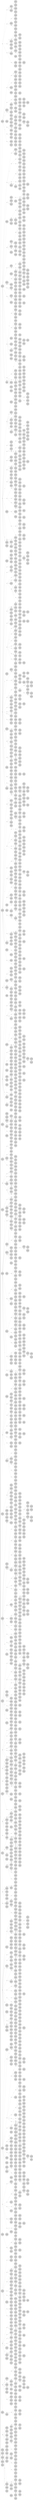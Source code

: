 digraph {
	rankdir = LR;
	ordering = out;
	edge [arrowsize=0.4,fontsize=10]
	node41598750 [label="",style=filled,fillcolor=lightgrey,shape=circle,width=.1,height=.1];
//------leaves------
	node3175E343 [label="[Ljava.lang.Object;@c8f4176",shape=point,style=filled,fillcolor=lightgrey,shape=circle,width=.07,height=.07]
	node4BAF4AFC [label="[Ljava.lang.Object;@46c127de",shape=point,style=filled,fillcolor=lightgrey,shape=circle,width=.07,height=.07]
	node5830BBBE [label="[Ljava.lang.Object;@2ec2d53f",shape=point,style=filled,fillcolor=lightgrey,shape=circle,width=.07,height=.07]
	node1F0B92B1 [label="[Ljava.lang.Object;@50bba959",shape=point,style=filled,fillcolor=lightgrey,shape=circle,width=.07,height=.07]
	nodeD0B15BB [label="[Ljava.lang.Object;@35d84208",shape=point,style=filled,fillcolor=lightgrey,shape=circle,width=.07,height=.07]
	node7685C018 [label="[Ljava.lang.Object;@7b794ef0",shape=point,style=filled,fillcolor=lightgrey,shape=circle,width=.07,height=.07]
	node2E0A3AE9 [label="[Ljava.lang.Object;@5935f522",shape=point,style=filled,fillcolor=lightgrey,shape=circle,width=.07,height=.07]
	node1686B1C [label="[Ljava.lang.Object;@3057ab0f",shape=point,style=filled,fillcolor=lightgrey,shape=circle,width=.07,height=.07]
	node4FF5029E [label="[Ljava.lang.Object;@391f72a7",shape=point,style=filled,fillcolor=lightgrey,shape=circle,width=.07,height=.07]
	node7B6DCE13 [label="[Ljava.lang.Object;@76ef1da2",shape=point,style=filled,fillcolor=lightgrey,shape=circle,width=.07,height=.07]
	node11E91013 [label="[Ljava.lang.Object;@53a1d2c3",shape=point,style=filled,fillcolor=lightgrey,shape=circle,width=.07,height=.07]
	node46A983F2 [label="[Ljava.lang.Object;@48259488",shape=point,style=filled,fillcolor=lightgrey,shape=circle,width=.07,height=.07]
	node11157C17 [label="[Ljava.lang.Object;@4cff833c",shape=point,style=filled,fillcolor=lightgrey,shape=circle,width=.07,height=.07]
	node46C33F42 [label="[Ljava.lang.Object;@222662c6",shape=point,style=filled,fillcolor=lightgrey,shape=circle,width=.07,height=.07]
	node18695751 [label="[Ljava.lang.Object;@28bfc103",shape=point,style=filled,fillcolor=lightgrey,shape=circle,width=.07,height=.07]
	node77D9C279 [label="[Ljava.lang.Object;@66f8be16",shape=point,style=filled,fillcolor=lightgrey,shape=circle,width=.07,height=.07]
	node34F9AE47 [label="[Ljava.lang.Object;@6218c602",shape=point,style=filled,fillcolor=lightgrey,shape=circle,width=.07,height=.07]
	node5BEB0A32 [label="[Ljava.lang.Object;@78c00757",shape=point,style=filled,fillcolor=lightgrey,shape=circle,width=.07,height=.07]
	node1B2159E [label="[Ljava.lang.Object;@253efb7c",shape=point,style=filled,fillcolor=lightgrey,shape=circle,width=.07,height=.07]
	node2687DF73 [label="[Ljava.lang.Object;@5e059e4b",shape=point,style=filled,fillcolor=lightgrey,shape=circle,width=.07,height=.07]
	node4F0A6EF0 [label="[Ljava.lang.Object;@1d3d9976",shape=point,style=filled,fillcolor=lightgrey,shape=circle,width=.07,height=.07]
	node559B1E5 [label="[Ljava.lang.Object;@77dc90c3",shape=point,style=filled,fillcolor=lightgrey,shape=circle,width=.07,height=.07]
	node6BBD1D26 [label="[Ljava.lang.Object;@1a3adf0e",shape=point,style=filled,fillcolor=lightgrey,shape=circle,width=.07,height=.07]
	node52A48335 [label="[Ljava.lang.Object;@41ed4b2a",shape=point,style=filled,fillcolor=lightgrey,shape=circle,width=.07,height=.07]
	node42BA2A1C [label="[Ljava.lang.Object;@e345fea",shape=point,style=filled,fillcolor=lightgrey,shape=circle,width=.07,height=.07]
	node787FD832 [label="[Ljava.lang.Object;@5360780c",shape=point,style=filled,fillcolor=lightgrey,shape=circle,width=.07,height=.07]
	node409942B6 [label="[Ljava.lang.Object;@6c7e9e40",shape=point,style=filled,fillcolor=lightgrey,shape=circle,width=.07,height=.07]
	node6A4675B5 [label="[Ljava.lang.Object;@3a36c0e9",shape=point,style=filled,fillcolor=lightgrey,shape=circle,width=.07,height=.07]
	node30B0A9EB [label="[Ljava.lang.Object;@2824ad23",shape=point,style=filled,fillcolor=lightgrey,shape=circle,width=.07,height=.07]
	node71968E4F [label="[Ljava.lang.Object;@7dab291c",shape=point,style=filled,fillcolor=lightgrey,shape=circle,width=.07,height=.07]
	node486138B3 [label="[Ljava.lang.Object;@45a1d929",shape=point,style=filled,fillcolor=lightgrey,shape=circle,width=.07,height=.07]
	nodeC324 [label="[Ljava.lang.Object;@2447e9f1",shape=point,style=filled,fillcolor=lightgrey,shape=circle,width=.07,height=.07]
	node6522F96A [label="[Ljava.lang.Object;@2e010c76",shape=point,style=filled,fillcolor=lightgrey,shape=circle,width=.07,height=.07]
	node281EF371 [label="[Ljava.lang.Object;@338d9fe2",shape=point,style=filled,fillcolor=lightgrey,shape=circle,width=.07,height=.07]
	node4116C950 [label="[Ljava.lang.Object;@67520fb8",shape=point,style=filled,fillcolor=lightgrey,shape=circle,width=.07,height=.07]
	node3808ED58 [label="[Ljava.lang.Object;@67a51734",shape=point,style=filled,fillcolor=lightgrey,shape=circle,width=.07,height=.07]
	node108E1ED9 [label="[Ljava.lang.Object;@67d6ecbf",shape=point,style=filled,fillcolor=lightgrey,shape=circle,width=.07,height=.07]
	node18CBBF30 [label="[Ljava.lang.Object;@571807aa",shape=point,style=filled,fillcolor=lightgrey,shape=circle,width=.07,height=.07]
	node3780A346 [label="[Ljava.lang.Object;@6763121d",shape=point,style=filled,fillcolor=lightgrey,shape=circle,width=.07,height=.07]
	node229403FE [label="[Ljava.lang.Object;@35267551",shape=point,style=filled,fillcolor=lightgrey,shape=circle,width=.07,height=.07]
	node70E6A20 [label="[Ljava.lang.Object;@78026326",shape=point,style=filled,fillcolor=lightgrey,shape=circle,width=.07,height=.07]
	node7A0B042B [label="[Ljava.lang.Object;@7c017ac6",shape=point,style=filled,fillcolor=lightgrey,shape=circle,width=.07,height=.07]
	node82A500C [label="[Ljava.lang.Object;@63da097c",shape=point,style=filled,fillcolor=lightgrey,shape=circle,width=.07,height=.07]
	node41D27370 [label="[Ljava.lang.Object;@36f2e6c6",shape=point,style=filled,fillcolor=lightgrey,shape=circle,width=.07,height=.07]
	node6C826A24 [label="[Ljava.lang.Object;@5fa01f21",shape=point,style=filled,fillcolor=lightgrey,shape=circle,width=.07,height=.07]
	nodeD3BBE56 [label="[Ljava.lang.Object;@2cdeade1",shape=point,style=filled,fillcolor=lightgrey,shape=circle,width=.07,height=.07]
	node53723114 [label="[Ljava.lang.Object;@cf4754c",shape=point,style=filled,fillcolor=lightgrey,shape=circle,width=.07,height=.07]
	node5CEDA38A [label="[Ljava.lang.Object;@585bc53",shape=point,style=filled,fillcolor=lightgrey,shape=circle,width=.07,height=.07]
	node47BDC766 [label="[Ljava.lang.Object;@68cc84c8",shape=point,style=filled,fillcolor=lightgrey,shape=circle,width=.07,height=.07]
	node590C8BA8 [label="[Ljava.lang.Object;@71c3c3fe",shape=point,style=filled,fillcolor=lightgrey,shape=circle,width=.07,height=.07]
	node58ECAC57 [label="[Ljava.lang.Object;@540a8946",shape=point,style=filled,fillcolor=lightgrey,shape=circle,width=.07,height=.07]
	node696619A4 [label="[Ljava.lang.Object;@655fb45",shape=point,style=filled,fillcolor=lightgrey,shape=circle,width=.07,height=.07]
	node3BE671CC [label="[Ljava.lang.Object;@3ba69f4f",shape=point,style=filled,fillcolor=lightgrey,shape=circle,width=.07,height=.07]
	node62541AA6 [label="[Ljava.lang.Object;@4bf25a7a",shape=point,style=filled,fillcolor=lightgrey,shape=circle,width=.07,height=.07]
	node43123AD9 [label="[Ljava.lang.Object;@4cc18913",shape=point,style=filled,fillcolor=lightgrey,shape=circle,width=.07,height=.07]
	nodeE023B07 [label="[Ljava.lang.Object;@577a8137",shape=point,style=filled,fillcolor=lightgrey,shape=circle,width=.07,height=.07]
	node56CADF3 [label="[Ljava.lang.Object;@4525355c",shape=point,style=filled,fillcolor=lightgrey,shape=circle,width=.07,height=.07]
	node5A60F4FC [label="[Ljava.lang.Object;@5910b5be",shape=point,style=filled,fillcolor=lightgrey,shape=circle,width=.07,height=.07]
	node3973885A [label="[Ljava.lang.Object;@5510d5fd",shape=point,style=filled,fillcolor=lightgrey,shape=circle,width=.07,height=.07]
	node88A1CB7 [label="[Ljava.lang.Object;@54ebf55d",shape=point,style=filled,fillcolor=lightgrey,shape=circle,width=.07,height=.07]
	node717F96C2 [label="[Ljava.lang.Object;@22930a2d",shape=point,style=filled,fillcolor=lightgrey,shape=circle,width=.07,height=.07]
	node7A24D56C [label="[Ljava.lang.Object;@716e8668",shape=point,style=filled,fillcolor=lightgrey,shape=circle,width=.07,height=.07]
	node7CAAC701 [label="[Ljava.lang.Object;@465268db",shape=point,style=filled,fillcolor=lightgrey,shape=circle,width=.07,height=.07]
	node1A815AC8 [label="[Ljava.lang.Object;@1fd9c236",shape=point,style=filled,fillcolor=lightgrey,shape=circle,width=.07,height=.07]
	node35619C03 [label="[Ljava.lang.Object;@60a03ec4",shape=point,style=filled,fillcolor=lightgrey,shape=circle,width=.07,height=.07]
	node70E76F02 [label="[Ljava.lang.Object;@21fecb5a",shape=point,style=filled,fillcolor=lightgrey,shape=circle,width=.07,height=.07]
	node1846CAE2 [label="[Ljava.lang.Object;@79f18130",shape=point,style=filled,fillcolor=lightgrey,shape=circle,width=.07,height=.07]
	node32A57E73 [label="[Ljava.lang.Object;@65d6c766",shape=point,style=filled,fillcolor=lightgrey,shape=circle,width=.07,height=.07]
	node4BE910E4 [label="[Ljava.lang.Object;@3e64f0a8",shape=point,style=filled,fillcolor=lightgrey,shape=circle,width=.07,height=.07]
	node272B57F1 [label="[Ljava.lang.Object;@74955985",shape=point,style=filled,fillcolor=lightgrey,shape=circle,width=.07,height=.07]
	node777819C3 [label="[Ljava.lang.Object;@6e004634",shape=point,style=filled,fillcolor=lightgrey,shape=circle,width=.07,height=.07]
	node136910DA [label="[Ljava.lang.Object;@4d6e3a43",shape=point,style=filled,fillcolor=lightgrey,shape=circle,width=.07,height=.07]
	node7A6F842C [label="[Ljava.lang.Object;@16b24cb3",shape=point,style=filled,fillcolor=lightgrey,shape=circle,width=.07,height=.07]
	node4D06617F [label="[Ljava.lang.Object;@7186f6be",shape=point,style=filled,fillcolor=lightgrey,shape=circle,width=.07,height=.07]
	node774E5246 [label="[Ljava.lang.Object;@731d4fc8",shape=point,style=filled,fillcolor=lightgrey,shape=circle,width=.07,height=.07]
	nodeD6ED54D [label="[Ljava.lang.Object;@4b1be158",shape=point,style=filled,fillcolor=lightgrey,shape=circle,width=.07,height=.07]
	node4E42561F [label="[Ljava.lang.Object;@57b82310",shape=point,style=filled,fillcolor=lightgrey,shape=circle,width=.07,height=.07]
	node2C075017 [label="[Ljava.lang.Object;@388265ee",shape=point,style=filled,fillcolor=lightgrey,shape=circle,width=.07,height=.07]
	node64AC2E4F [label="[Ljava.lang.Object;@729a2169",shape=point,style=filled,fillcolor=lightgrey,shape=circle,width=.07,height=.07]
	node640B50C5 [label="[Ljava.lang.Object;@4f0df4bf",shape=point,style=filled,fillcolor=lightgrey,shape=circle,width=.07,height=.07]
	node4AD67547 [label="[Ljava.lang.Object;@6964841d",shape=point,style=filled,fillcolor=lightgrey,shape=circle,width=.07,height=.07]
	node57577C8C [label="[Ljava.lang.Object;@77dfc2d5",shape=point,style=filled,fillcolor=lightgrey,shape=circle,width=.07,height=.07]
	nodeE5AED24 [label="[Ljava.lang.Object;@4353c49e",shape=point,style=filled,fillcolor=lightgrey,shape=circle,width=.07,height=.07]
	node2F8C6364 [label="[Ljava.lang.Object;@264cc52a",shape=point,style=filled,fillcolor=lightgrey,shape=circle,width=.07,height=.07]
	node7FA63F0A [label="[Ljava.lang.Object;@220c6354",shape=point,style=filled,fillcolor=lightgrey,shape=circle,width=.07,height=.07]
	node6ED7B332 [label="[Ljava.lang.Object;@2ef24e57",shape=point,style=filled,fillcolor=lightgrey,shape=circle,width=.07,height=.07]
	node60627AEC [label="[Ljava.lang.Object;@2135b377",shape=point,style=filled,fillcolor=lightgrey,shape=circle,width=.07,height=.07]
	node72A8CA40 [label="[Ljava.lang.Object;@4e94b2b4",shape=point,style=filled,fillcolor=lightgrey,shape=circle,width=.07,height=.07]
	node3DD20490 [label="[Ljava.lang.Object;@3170a656",shape=point,style=filled,fillcolor=lightgrey,shape=circle,width=.07,height=.07]
	node5BE90F2 [label="[Ljava.lang.Object;@6ed483e3",shape=point,style=filled,fillcolor=lightgrey,shape=circle,width=.07,height=.07]
	node438FFC2D [label="[Ljava.lang.Object;@7779b01c",shape=point,style=filled,fillcolor=lightgrey,shape=circle,width=.07,height=.07]
	node6B18701 [label="[Ljava.lang.Object;@4cb0c7af",shape=point,style=filled,fillcolor=lightgrey,shape=circle,width=.07,height=.07]
	node70623480 [label="[Ljava.lang.Object;@4a2183c0",shape=point,style=filled,fillcolor=lightgrey,shape=circle,width=.07,height=.07]
	node40A28C0A [label="[Ljava.lang.Object;@ae5b60e",shape=point,style=filled,fillcolor=lightgrey,shape=circle,width=.07,height=.07]
	node6BC255E6 [label="[Ljava.lang.Object;@2dbbe4dd",shape=point,style=filled,fillcolor=lightgrey,shape=circle,width=.07,height=.07]
	node792DFFBC [label="[Ljava.lang.Object;@5edf6351",shape=point,style=filled,fillcolor=lightgrey,shape=circle,width=.07,height=.07]
	node27CB7009 [label="[Ljava.lang.Object;@55a4f521",shape=point,style=filled,fillcolor=lightgrey,shape=circle,width=.07,height=.07]
	node43623036 [label="[Ljava.lang.Object;@668216e0",shape=point,style=filled,fillcolor=lightgrey,shape=circle,width=.07,height=.07]
	node1A356901 [label="[Ljava.lang.Object;@684a8a9b",shape=point,style=filled,fillcolor=lightgrey,shape=circle,width=.07,height=.07]
	node3AFBF424 [label="[Ljava.lang.Object;@4cb8c08d",shape=point,style=filled,fillcolor=lightgrey,shape=circle,width=.07,height=.07]
	node7DF4C57A [label="[Ljava.lang.Object;@4156960d",shape=point,style=filled,fillcolor=lightgrey,shape=circle,width=.07,height=.07]
	node246910D7 [label="[Ljava.lang.Object;@2edf007f",shape=point,style=filled,fillcolor=lightgrey,shape=circle,width=.07,height=.07]
	node755BCFCB [label="[Ljava.lang.Object;@48d993",shape=point,style=filled,fillcolor=lightgrey,shape=circle,width=.07,height=.07]
	node6CCB8EE5 [label="[Ljava.lang.Object;@3ac1b7fb",shape=point,style=filled,fillcolor=lightgrey,shape=circle,width=.07,height=.07]
	node114F02FF [label="[Ljava.lang.Object;@570dd504",shape=point,style=filled,fillcolor=lightgrey,shape=circle,width=.07,height=.07]
	node6701C5A6 [label="[Ljava.lang.Object;@5048c8d2",shape=point,style=filled,fillcolor=lightgrey,shape=circle,width=.07,height=.07]
	node39F970DE [label="[Ljava.lang.Object;@652710",shape=point,style=filled,fillcolor=lightgrey,shape=circle,width=.07,height=.07]
	node69A0FE4F [label="[Ljava.lang.Object;@7f38b5f1",shape=point,style=filled,fillcolor=lightgrey,shape=circle,width=.07,height=.07]
	nodeDB54548 [label="[Ljava.lang.Object;@24c1ae49",shape=point,style=filled,fillcolor=lightgrey,shape=circle,width=.07,height=.07]
	node4A7D6E18 [label="[Ljava.lang.Object;@7050cd9b",shape=point,style=filled,fillcolor=lightgrey,shape=circle,width=.07,height=.07]
	node57E849DC [label="[Ljava.lang.Object;@7ef2068e",shape=point,style=filled,fillcolor=lightgrey,shape=circle,width=.07,height=.07]
	node5F5EAAE6 [label="[Ljava.lang.Object;@29149883",shape=point,style=filled,fillcolor=lightgrey,shape=circle,width=.07,height=.07]
	node3C2782D4 [label="[Ljava.lang.Object;@520f35a8",shape=point,style=filled,fillcolor=lightgrey,shape=circle,width=.07,height=.07]
	node782CBC95 [label="[Ljava.lang.Object;@75f1f393",shape=point,style=filled,fillcolor=lightgrey,shape=circle,width=.07,height=.07]
	node75C0FEDB [label="[Ljava.lang.Object;@5ec937be",shape=point,style=filled,fillcolor=lightgrey,shape=circle,width=.07,height=.07]
	node439CE0E6 [label="[Ljava.lang.Object;@398bfe6d",shape=point,style=filled,fillcolor=lightgrey,shape=circle,width=.07,height=.07]
	node4B4FF9A1 [label="[Ljava.lang.Object;@5c2c43b1",shape=point,style=filled,fillcolor=lightgrey,shape=circle,width=.07,height=.07]
	node78930302 [label="[Ljava.lang.Object;@1e0de2eb",shape=point,style=filled,fillcolor=lightgrey,shape=circle,width=.07,height=.07]
	node2ABB827A [label="[Ljava.lang.Object;@14b46d57",shape=point,style=filled,fillcolor=lightgrey,shape=circle,width=.07,height=.07]
	node74DFE7D0 [label="[Ljava.lang.Object;@534491a",shape=point,style=filled,fillcolor=lightgrey,shape=circle,width=.07,height=.07]
	node73EAA394 [label="[Ljava.lang.Object;@4403b66b",shape=point,style=filled,fillcolor=lightgrey,shape=circle,width=.07,height=.07]
	node4F69285C [label="[Ljava.lang.Object;@6832c432",shape=point,style=filled,fillcolor=lightgrey,shape=circle,width=.07,height=.07]
	node4E623CA3 [label="[Ljava.lang.Object;@170b7bea",shape=point,style=filled,fillcolor=lightgrey,shape=circle,width=.07,height=.07]
	node11269A9F [label="[Ljava.lang.Object;@6fcbdfdd",shape=point,style=filled,fillcolor=lightgrey,shape=circle,width=.07,height=.07]
	node309361A3 [label="[Ljava.lang.Object;@7c0b9870",shape=point,style=filled,fillcolor=lightgrey,shape=circle,width=.07,height=.07]
	node59DC070C [label="[Ljava.lang.Object;@68580edd",shape=point,style=filled,fillcolor=lightgrey,shape=circle,width=.07,height=.07]
	node436DF40C [label="[Ljava.lang.Object;@63852c09",shape=point,style=filled,fillcolor=lightgrey,shape=circle,width=.07,height=.07]
	node5AD8A312 [label="[Ljava.lang.Object;@72de7072",shape=point,style=filled,fillcolor=lightgrey,shape=circle,width=.07,height=.07]
	node5E3F37B1 [label="[Ljava.lang.Object;@1490ad1b",shape=point,style=filled,fillcolor=lightgrey,shape=circle,width=.07,height=.07]
	nodeB4F4CA8 [label="[Ljava.lang.Object;@a13e053",shape=point,style=filled,fillcolor=lightgrey,shape=circle,width=.07,height=.07]
	node2DB6CC1F [label="[Ljava.lang.Object;@3c5f54c7",shape=point,style=filled,fillcolor=lightgrey,shape=circle,width=.07,height=.07]
	node4D8465E8 [label="[Ljava.lang.Object;@58800573",shape=point,style=filled,fillcolor=lightgrey,shape=circle,width=.07,height=.07]
	node434DEC48 [label="[Ljava.lang.Object;@5f2718a",shape=point,style=filled,fillcolor=lightgrey,shape=circle,width=.07,height=.07]
	node6B37FFF9 [label="[Ljava.lang.Object;@33c4c471",shape=point,style=filled,fillcolor=lightgrey,shape=circle,width=.07,height=.07]
	node1FC741ED [label="[Ljava.lang.Object;@92f1dbe",shape=point,style=filled,fillcolor=lightgrey,shape=circle,width=.07,height=.07]
	node5D33F355 [label="[Ljava.lang.Object;@48c153ce",shape=point,style=filled,fillcolor=lightgrey,shape=circle,width=.07,height=.07]
	node6D2CBB12 [label="[Ljava.lang.Object;@1c1f99e4",shape=point,style=filled,fillcolor=lightgrey,shape=circle,width=.07,height=.07]
	node5E747869 [label="[Ljava.lang.Object;@1c690f4a",shape=point,style=filled,fillcolor=lightgrey,shape=circle,width=.07,height=.07]
	node1495D3FE [label="[Ljava.lang.Object;@7425b831",shape=point,style=filled,fillcolor=lightgrey,shape=circle,width=.07,height=.07]
	node96F31EC [label="[Ljava.lang.Object;@5d286cd4",shape=point,style=filled,fillcolor=lightgrey,shape=circle,width=.07,height=.07]
	node67985EAC [label="[Ljava.lang.Object;@3e25865e",shape=point,style=filled,fillcolor=lightgrey,shape=circle,width=.07,height=.07]
	node4E353027 [label="[Ljava.lang.Object;@50e5abf9",shape=point,style=filled,fillcolor=lightgrey,shape=circle,width=.07,height=.07]
	node752DF277 [label="[Ljava.lang.Object;@67288dfa",shape=point,style=filled,fillcolor=lightgrey,shape=circle,width=.07,height=.07]
	nodeFB2D30 [label="[Ljava.lang.Object;@7d3ce4b5",shape=point,style=filled,fillcolor=lightgrey,shape=circle,width=.07,height=.07]
	node67180F2F [label="[Ljava.lang.Object;@44fc196b",shape=point,style=filled,fillcolor=lightgrey,shape=circle,width=.07,height=.07]
	node1D373E69 [label="[Ljava.lang.Object;@7347836",shape=point,style=filled,fillcolor=lightgrey,shape=circle,width=.07,height=.07]
	node20F27E88 [label="[Ljava.lang.Object;@4e10cbc",shape=point,style=filled,fillcolor=lightgrey,shape=circle,width=.07,height=.07]
	node2001BE3F [label="[Ljava.lang.Object;@4d087c1",shape=point,style=filled,fillcolor=lightgrey,shape=circle,width=.07,height=.07]
	node3765BFED [label="[Ljava.lang.Object;@3bedc151",shape=point,style=filled,fillcolor=lightgrey,shape=circle,width=.07,height=.07]
	node16306055 [label="[Ljava.lang.Object;@165e13dd",shape=point,style=filled,fillcolor=lightgrey,shape=circle,width=.07,height=.07]
	nodeC5E5C2C [label="[Ljava.lang.Object;@596ce3bf",shape=point,style=filled,fillcolor=lightgrey,shape=circle,width=.07,height=.07]
	node4C4B120F [label="[Ljava.lang.Object;@2a6d20a0",shape=point,style=filled,fillcolor=lightgrey,shape=circle,width=.07,height=.07]
	node54ACB6FD [label="[Ljava.lang.Object;@6ae3c6cc",shape=point,style=filled,fillcolor=lightgrey,shape=circle,width=.07,height=.07]
	node7E2C6AF5 [label="[Ljava.lang.Object;@3d873db0",shape=point,style=filled,fillcolor=lightgrey,shape=circle,width=.07,height=.07]
	nodeC2D7FA3 [label="[Ljava.lang.Object;@780c1d4c",shape=point,style=filled,fillcolor=lightgrey,shape=circle,width=.07,height=.07]
	node65EAAB7A [label="[Ljava.lang.Object;@618460ca",shape=point,style=filled,fillcolor=lightgrey,shape=circle,width=.07,height=.07]
	node6B3CB3E [label="[Ljava.lang.Object;@1e4d50d9",shape=point,style=filled,fillcolor=lightgrey,shape=circle,width=.07,height=.07]
	node2E4C9911 [label="[Ljava.lang.Object;@6c0c3e22",shape=point,style=filled,fillcolor=lightgrey,shape=circle,width=.07,height=.07]
	node747EE2A6 [label="[Ljava.lang.Object;@c1af68",shape=point,style=filled,fillcolor=lightgrey,shape=circle,width=.07,height=.07]
	node4A8F2A70 [label="[Ljava.lang.Object;@477ff02d",shape=point,style=filled,fillcolor=lightgrey,shape=circle,width=.07,height=.07]
	node441741B6 [label="[Ljava.lang.Object;@49201cb3",shape=point,style=filled,fillcolor=lightgrey,shape=circle,width=.07,height=.07]
	node7ACF734D [label="[Ljava.lang.Object;@42890aa1",shape=point,style=filled,fillcolor=lightgrey,shape=circle,width=.07,height=.07]
	node3C6DE9B7 [label="[Ljava.lang.Object;@7561bf0d",shape=point,style=filled,fillcolor=lightgrey,shape=circle,width=.07,height=.07]
	node74B5FFF7 [label="[Ljava.lang.Object;@7e633fc2",shape=point,style=filled,fillcolor=lightgrey,shape=circle,width=.07,height=.07]
	node2D9051E8 [label="[Ljava.lang.Object;@55711a80",shape=point,style=filled,fillcolor=lightgrey,shape=circle,width=.07,height=.07]
	nodeE601D9E [label="[Ljava.lang.Object;@691aaebf",shape=point,style=filled,fillcolor=lightgrey,shape=circle,width=.07,height=.07]
	node46AABD65 [label="[Ljava.lang.Object;@1bd20a2a",shape=point,style=filled,fillcolor=lightgrey,shape=circle,width=.07,height=.07]
	node15507823 [label="[Ljava.lang.Object;@29035360",shape=point,style=filled,fillcolor=lightgrey,shape=circle,width=.07,height=.07]
	node3A5192B0 [label="[Ljava.lang.Object;@31d95c8a",shape=point,style=filled,fillcolor=lightgrey,shape=circle,width=.07,height=.07]
	node275EBBF2 [label="[Ljava.lang.Object;@1475642a",shape=point,style=filled,fillcolor=lightgrey,shape=circle,width=.07,height=.07]
	node2287B006 [label="[Ljava.lang.Object;@59c185d0",shape=point,style=filled,fillcolor=lightgrey,shape=circle,width=.07,height=.07]
	nodeB122431 [label="[Ljava.lang.Object;@34f9454d",shape=point,style=filled,fillcolor=lightgrey,shape=circle,width=.07,height=.07]
	node2BE1D454 [label="[Ljava.lang.Object;@7e5b2bfd",shape=point,style=filled,fillcolor=lightgrey,shape=circle,width=.07,height=.07]
	node64F2ABAB [label="[Ljava.lang.Object;@1a5f5955",shape=point,style=filled,fillcolor=lightgrey,shape=circle,width=.07,height=.07]
	node3FB96D3E [label="[Ljava.lang.Object;@189abdf7",shape=point,style=filled,fillcolor=lightgrey,shape=circle,width=.07,height=.07]
	node69C4F2BC [label="[Ljava.lang.Object;@9b19b20",shape=point,style=filled,fillcolor=lightgrey,shape=circle,width=.07,height=.07]
	node7D15C7B5 [label="[Ljava.lang.Object;@302da8e5",shape=point,style=filled,fillcolor=lightgrey,shape=circle,width=.07,height=.07]
	node7E32FD4E [label="[Ljava.lang.Object;@7b5f1133",shape=point,style=filled,fillcolor=lightgrey,shape=circle,width=.07,height=.07]
	node28244982 [label="[Ljava.lang.Object;@7593b6e3",shape=point,style=filled,fillcolor=lightgrey,shape=circle,width=.07,height=.07]
	node1C22ED92 [label="[Ljava.lang.Object;@1ff7b1ac",shape=point,style=filled,fillcolor=lightgrey,shape=circle,width=.07,height=.07]
	node15158389 [label="[Ljava.lang.Object;@7dd91b66",shape=point,style=filled,fillcolor=lightgrey,shape=circle,width=.07,height=.07]
	node769C2732 [label="[Ljava.lang.Object;@5444829c",shape=point,style=filled,fillcolor=lightgrey,shape=circle,width=.07,height=.07]
	node6D745A56 [label="[Ljava.lang.Object;@58c36eb5",shape=point,style=filled,fillcolor=lightgrey,shape=circle,width=.07,height=.07]
	node4FF17728 [label="[Ljava.lang.Object;@3f515c28",shape=point,style=filled,fillcolor=lightgrey,shape=circle,width=.07,height=.07]
	node70B8177E [label="[Ljava.lang.Object;@334d691a",shape=point,style=filled,fillcolor=lightgrey,shape=circle,width=.07,height=.07]
	node7741106C [label="[Ljava.lang.Object;@4244b2b0",shape=point,style=filled,fillcolor=lightgrey,shape=circle,width=.07,height=.07]
	node72F74E61 [label="[Ljava.lang.Object;@2aaafc9c",shape=point,style=filled,fillcolor=lightgrey,shape=circle,width=.07,height=.07]
	node55174BD5 [label="[Ljava.lang.Object;@3221a2f5",shape=point,style=filled,fillcolor=lightgrey,shape=circle,width=.07,height=.07]
	node7A6D7696 [label="[Ljava.lang.Object;@75e2b5b",shape=point,style=filled,fillcolor=lightgrey,shape=circle,width=.07,height=.07]
	node68F88186 [label="[Ljava.lang.Object;@5771a066",shape=point,style=filled,fillcolor=lightgrey,shape=circle,width=.07,height=.07]
	node46B9B5D8 [label="[Ljava.lang.Object;@304b4aa7",shape=point,style=filled,fillcolor=lightgrey,shape=circle,width=.07,height=.07]
	node1C931999 [label="[Ljava.lang.Object;@463be8fd",shape=point,style=filled,fillcolor=lightgrey,shape=circle,width=.07,height=.07]
	node4DA78297 [label="[Ljava.lang.Object;@2753f7f6",shape=point,style=filled,fillcolor=lightgrey,shape=circle,width=.07,height=.07]
	node23087D54 [label="[Ljava.lang.Object;@3aed05c8",shape=point,style=filled,fillcolor=lightgrey,shape=circle,width=.07,height=.07]
	node4BAF9B38 [label="[Ljava.lang.Object;@73fb39fc",shape=point,style=filled,fillcolor=lightgrey,shape=circle,width=.07,height=.07]
	node1379180A [label="[Ljava.lang.Object;@41688ce8",shape=point,style=filled,fillcolor=lightgrey,shape=circle,width=.07,height=.07]
	node7629A9A6 [label="[Ljava.lang.Object;@5c374a46",shape=point,style=filled,fillcolor=lightgrey,shape=circle,width=.07,height=.07]
	node7D5B082 [label="[Ljava.lang.Object;@2df735c",shape=point,style=filled,fillcolor=lightgrey,shape=circle,width=.07,height=.07]
	node39808E38 [label="[Ljava.lang.Object;@5f039634",shape=point,style=filled,fillcolor=lightgrey,shape=circle,width=.07,height=.07]
	node75F87CF6 [label="[Ljava.lang.Object;@c44a486",shape=point,style=filled,fillcolor=lightgrey,shape=circle,width=.07,height=.07]
	node31880A78 [label="[Ljava.lang.Object;@72f9984b",shape=point,style=filled,fillcolor=lightgrey,shape=circle,width=.07,height=.07]
	node4450452E [label="[Ljava.lang.Object;@6d99a9b6",shape=point,style=filled,fillcolor=lightgrey,shape=circle,width=.07,height=.07]
	node1CB3B5B7 [label="[Ljava.lang.Object;@22365daa",shape=point,style=filled,fillcolor=lightgrey,shape=circle,width=.07,height=.07]
	node640915F7 [label="[Ljava.lang.Object;@447dd4d9",shape=point,style=filled,fillcolor=lightgrey,shape=circle,width=.07,height=.07]
	node4562DFEC [label="[Ljava.lang.Object;@552911e7",shape=point,style=filled,fillcolor=lightgrey,shape=circle,width=.07,height=.07]
	node79A31018 [label="[Ljava.lang.Object;@5352d8e9",shape=point,style=filled,fillcolor=lightgrey,shape=circle,width=.07,height=.07]
	node1CF0D0 [label="[Ljava.lang.Object;@1da76f1d",shape=point,style=filled,fillcolor=lightgrey,shape=circle,width=.07,height=.07]
	node7CE58F61 [label="[Ljava.lang.Object;@39b59584",shape=point,style=filled,fillcolor=lightgrey,shape=circle,width=.07,height=.07]
	node5E487812 [label="[Ljava.lang.Object;@78312b41",shape=point,style=filled,fillcolor=lightgrey,shape=circle,width=.07,height=.07]
	node287F2DA1 [label="[Ljava.lang.Object;@3df3849f",shape=point,style=filled,fillcolor=lightgrey,shape=circle,width=.07,height=.07]
	node2066F3DB [label="[Ljava.lang.Object;@517cafb5",shape=point,style=filled,fillcolor=lightgrey,shape=circle,width=.07,height=.07]
	nodeBF821E [label="[Ljava.lang.Object;@214929ea",shape=point,style=filled,fillcolor=lightgrey,shape=circle,width=.07,height=.07]
	node3626FE33 [label="[Ljava.lang.Object;@213ee45",shape=point,style=filled,fillcolor=lightgrey,shape=circle,width=.07,height=.07]
	node7E40236B [label="[Ljava.lang.Object;@162e5330",shape=point,style=filled,fillcolor=lightgrey,shape=circle,width=.07,height=.07]
	node1778E0A0 [label="[Ljava.lang.Object;@a0455cc",shape=point,style=filled,fillcolor=lightgrey,shape=circle,width=.07,height=.07]
	node7520649C [label="[Ljava.lang.Object;@11f31edb",shape=point,style=filled,fillcolor=lightgrey,shape=circle,width=.07,height=.07]
	node41DE91A5 [label="[Ljava.lang.Object;@69dc1667",shape=point,style=filled,fillcolor=lightgrey,shape=circle,width=.07,height=.07]
	node1F2E9B44 [label="[Ljava.lang.Object;@16224bbc",shape=point,style=filled,fillcolor=lightgrey,shape=circle,width=.07,height=.07]
	node2344B364 [label="[Ljava.lang.Object;@2aa2e645",shape=point,style=filled,fillcolor=lightgrey,shape=circle,width=.07,height=.07]
	node41BDACEE [label="[Ljava.lang.Object;@454660ce",shape=point,style=filled,fillcolor=lightgrey,shape=circle,width=.07,height=.07]
	node431F2491 [label="[Ljava.lang.Object;@7eb26279",shape=point,style=filled,fillcolor=lightgrey,shape=circle,width=.07,height=.07]
	node52447B9D [label="[Ljava.lang.Object;@2472310b",shape=point,style=filled,fillcolor=lightgrey,shape=circle,width=.07,height=.07]
	node1E73B2B8 [label="[Ljava.lang.Object;@73bfaaa5",shape=point,style=filled,fillcolor=lightgrey,shape=circle,width=.07,height=.07]
	node2D6BFDC [label="[Ljava.lang.Object;@37192ce4",shape=point,style=filled,fillcolor=lightgrey,shape=circle,width=.07,height=.07]
	node34FCBECD [label="[Ljava.lang.Object;@3a18d075",shape=point,style=filled,fillcolor=lightgrey,shape=circle,width=.07,height=.07]
	nodeD87A0B5 [label="[Ljava.lang.Object;@7307c3ed",shape=point,style=filled,fillcolor=lightgrey,shape=circle,width=.07,height=.07]
	node22DC1196 [label="[Ljava.lang.Object;@5ebbe6c0",shape=point,style=filled,fillcolor=lightgrey,shape=circle,width=.07,height=.07]
	node6E8967AA [label="[Ljava.lang.Object;@23dcc93d",shape=point,style=filled,fillcolor=lightgrey,shape=circle,width=.07,height=.07]
	node61CE2C71 [label="[Ljava.lang.Object;@60c25b6e",shape=point,style=filled,fillcolor=lightgrey,shape=circle,width=.07,height=.07]
	node45D3D4EB [label="[Ljava.lang.Object;@3784d",shape=point,style=filled,fillcolor=lightgrey,shape=circle,width=.07,height=.07]
	node103E6198 [label="[Ljava.lang.Object;@625551da",shape=point,style=filled,fillcolor=lightgrey,shape=circle,width=.07,height=.07]
	node397AA5F7 [label="[Ljava.lang.Object;@22207385",shape=point,style=filled,fillcolor=lightgrey,shape=circle,width=.07,height=.07]
	node41F1F4F8 [label="[Ljava.lang.Object;@9e2a69d",shape=point,style=filled,fillcolor=lightgrey,shape=circle,width=.07,height=.07]
	node655BFF4B [label="[Ljava.lang.Object;@4446143e",shape=point,style=filled,fillcolor=lightgrey,shape=circle,width=.07,height=.07]
	nodeADE6E7A [label="[Ljava.lang.Object;@1694f7f2",shape=point,style=filled,fillcolor=lightgrey,shape=circle,width=.07,height=.07]
	node2C8FE3CC [label="[Ljava.lang.Object;@589ce587",shape=point,style=filled,fillcolor=lightgrey,shape=circle,width=.07,height=.07]
	node21C8ED50 [label="[Ljava.lang.Object;@10d2a5fc",shape=point,style=filled,fillcolor=lightgrey,shape=circle,width=.07,height=.07]
	node4310B5A9 [label="[Ljava.lang.Object;@7c9fd091",shape=point,style=filled,fillcolor=lightgrey,shape=circle,width=.07,height=.07]
	node1A5B103F [label="[Ljava.lang.Object;@1f23abcd",shape=point,style=filled,fillcolor=lightgrey,shape=circle,width=.07,height=.07]
	node5958F87D [label="[Ljava.lang.Object;@5bc1b09f",shape=point,style=filled,fillcolor=lightgrey,shape=circle,width=.07,height=.07]
	node19D99930 [label="[Ljava.lang.Object;@1b262405",shape=point,style=filled,fillcolor=lightgrey,shape=circle,width=.07,height=.07]
	node523BC0C [label="[Ljava.lang.Object;@53b0b17f",shape=point,style=filled,fillcolor=lightgrey,shape=circle,width=.07,height=.07]
	node675A220 [label="[Ljava.lang.Object;@2cd9a8e7",shape=point,style=filled,fillcolor=lightgrey,shape=circle,width=.07,height=.07]
	node3402A2AC [label="[Ljava.lang.Object;@626fc61a",shape=point,style=filled,fillcolor=lightgrey,shape=circle,width=.07,height=.07]
	node49A01CD5 [label="[Ljava.lang.Object;@285f1b96",shape=point,style=filled,fillcolor=lightgrey,shape=circle,width=.07,height=.07]
	node9E9CBF3 [label="[Ljava.lang.Object;@152a93c2",shape=point,style=filled,fillcolor=lightgrey,shape=circle,width=.07,height=.07]
	node5C256306 [label="[Ljava.lang.Object;@c7640bf",shape=point,style=filled,fillcolor=lightgrey,shape=circle,width=.07,height=.07]
	node4B07B491 [label="[Ljava.lang.Object;@af28ab0",shape=point,style=filled,fillcolor=lightgrey,shape=circle,width=.07,height=.07]
	node7DB8E5BB [label="[Ljava.lang.Object;@43f5210b",shape=point,style=filled,fillcolor=lightgrey,shape=circle,width=.07,height=.07]
	node3520B6D8 [label="[Ljava.lang.Object;@2b191dc6",shape=point,style=filled,fillcolor=lightgrey,shape=circle,width=.07,height=.07]
	node1136A023 [label="[Ljava.lang.Object;@7b212677",shape=point,style=filled,fillcolor=lightgrey,shape=circle,width=.07,height=.07]
	node4B87D9BD [label="[Ljava.lang.Object;@28131a26",shape=point,style=filled,fillcolor=lightgrey,shape=circle,width=.07,height=.07]
	nodeC8080BF [label="[Ljava.lang.Object;@7e600dc6",shape=point,style=filled,fillcolor=lightgrey,shape=circle,width=.07,height=.07]
	nodeBDF6986 [label="[Ljava.lang.Object;@3b2d80f1",shape=point,style=filled,fillcolor=lightgrey,shape=circle,width=.07,height=.07]
	node33A07A53 [label="[Ljava.lang.Object;@4d504fdc",shape=point,style=filled,fillcolor=lightgrey,shape=circle,width=.07,height=.07]
	node3D339CA9 [label="[Ljava.lang.Object;@6a4eb9f6",shape=point,style=filled,fillcolor=lightgrey,shape=circle,width=.07,height=.07]
	node5A0C240E [label="[Ljava.lang.Object;@156dae3c",shape=point,style=filled,fillcolor=lightgrey,shape=circle,width=.07,height=.07]
	node341AAEEC [label="[Ljava.lang.Object;@2b843090",shape=point,style=filled,fillcolor=lightgrey,shape=circle,width=.07,height=.07]
	node10935DBA [label="[Ljava.lang.Object;@68f71dda",shape=point,style=filled,fillcolor=lightgrey,shape=circle,width=.07,height=.07]
	node9FBA3E6 [label="[Ljava.lang.Object;@37102f9",shape=point,style=filled,fillcolor=lightgrey,shape=circle,width=.07,height=.07]
	node905F1A0 [label="[Ljava.lang.Object;@594c2497",shape=point,style=filled,fillcolor=lightgrey,shape=circle,width=.07,height=.07]
	nodeDFC58CB [label="[Ljava.lang.Object;@611f547",shape=point,style=filled,fillcolor=lightgrey,shape=circle,width=.07,height=.07]
	node20BF9CD4 [label="[Ljava.lang.Object;@18ef7cc8",shape=point,style=filled,fillcolor=lightgrey,shape=circle,width=.07,height=.07]
	node773A551E [label="[Ljava.lang.Object;@7e882d73",shape=point,style=filled,fillcolor=lightgrey,shape=circle,width=.07,height=.07]
	node228D474A [label="[Ljava.lang.Object;@416776ef",shape=point,style=filled,fillcolor=lightgrey,shape=circle,width=.07,height=.07]
	node64505978 [label="[Ljava.lang.Object;@5b8c0334",shape=point,style=filled,fillcolor=lightgrey,shape=circle,width=.07,height=.07]
	node1373A818 [label="[Ljava.lang.Object;@69597497",shape=point,style=filled,fillcolor=lightgrey,shape=circle,width=.07,height=.07]
	nodeF246B5D [label="[Ljava.lang.Object;@348a5c2e",shape=point,style=filled,fillcolor=lightgrey,shape=circle,width=.07,height=.07]
	node3A3701CF [label="[Ljava.lang.Object;@18e827d2",shape=point,style=filled,fillcolor=lightgrey,shape=circle,width=.07,height=.07]
	node34BAC911 [label="[Ljava.lang.Object;@52b79884",shape=point,style=filled,fillcolor=lightgrey,shape=circle,width=.07,height=.07]
	node508CC264 [label="[Ljava.lang.Object;@983b910",shape=point,style=filled,fillcolor=lightgrey,shape=circle,width=.07,height=.07]
	node6B130B70 [label="[Ljava.lang.Object;@50ecd2e",shape=point,style=filled,fillcolor=lightgrey,shape=circle,width=.07,height=.07]
	node3327B009 [label="[Ljava.lang.Object;@2778d444",shape=point,style=filled,fillcolor=lightgrey,shape=circle,width=.07,height=.07]
	node54C30350 [label="[Ljava.lang.Object;@27d7d35b",shape=point,style=filled,fillcolor=lightgrey,shape=circle,width=.07,height=.07]
	node29FE8850 [label="[Ljava.lang.Object;@4845b3df",shape=point,style=filled,fillcolor=lightgrey,shape=circle,width=.07,height=.07]
	node4D0F004 [label="[Ljava.lang.Object;@1d04a6ce",shape=point,style=filled,fillcolor=lightgrey,shape=circle,width=.07,height=.07]
	node40E51136 [label="[Ljava.lang.Object;@25db89be",shape=point,style=filled,fillcolor=lightgrey,shape=circle,width=.07,height=.07]
	node26881DD1 [label="[Ljava.lang.Object;@1e82ed18",shape=point,style=filled,fillcolor=lightgrey,shape=circle,width=.07,height=.07]
	node7686335F [label="[Ljava.lang.Object;@f69c248",shape=point,style=filled,fillcolor=lightgrey,shape=circle,width=.07,height=.07]
	node69E920E1 [label="[Ljava.lang.Object;@608aeae9",shape=point,style=filled,fillcolor=lightgrey,shape=circle,width=.07,height=.07]
	node2751216C [label="[Ljava.lang.Object;@66ebdc4c",shape=point,style=filled,fillcolor=lightgrey,shape=circle,width=.07,height=.07]
	node46250658 [label="[Ljava.lang.Object;@714f61d7",shape=point,style=filled,fillcolor=lightgrey,shape=circle,width=.07,height=.07]
	node5FBB74D3 [label="[Ljava.lang.Object;@670adad4",shape=point,style=filled,fillcolor=lightgrey,shape=circle,width=.07,height=.07]
	node9F307AB [label="[Ljava.lang.Object;@3b88e9b",shape=point,style=filled,fillcolor=lightgrey,shape=circle,width=.07,height=.07]
	node7A16FD3 [label="[Ljava.lang.Object;@364cd989",shape=point,style=filled,fillcolor=lightgrey,shape=circle,width=.07,height=.07]
	node27935EB4 [label="[Ljava.lang.Object;@6018d08b",shape=point,style=filled,fillcolor=lightgrey,shape=circle,width=.07,height=.07]
	node6C4BE4AC [label="[Ljava.lang.Object;@3c1bf83d",shape=point,style=filled,fillcolor=lightgrey,shape=circle,width=.07,height=.07]
	node14077F4 [label="[Ljava.lang.Object;@27fa73df",shape=point,style=filled,fillcolor=lightgrey,shape=circle,width=.07,height=.07]
	node14A78D08 [label="[Ljava.lang.Object;@771e55b1",shape=point,style=filled,fillcolor=lightgrey,shape=circle,width=.07,height=.07]
	node75636371 [label="[Ljava.lang.Object;@1738289",shape=point,style=filled,fillcolor=lightgrey,shape=circle,width=.07,height=.07]
	node29148062 [label="[Ljava.lang.Object;@2ca2fb2c",shape=point,style=filled,fillcolor=lightgrey,shape=circle,width=.07,height=.07]
	node42B47D22 [label="[Ljava.lang.Object;@5f4ec837",shape=point,style=filled,fillcolor=lightgrey,shape=circle,width=.07,height=.07]
	node5254442C [label="[Ljava.lang.Object;@6994aed1",shape=point,style=filled,fillcolor=lightgrey,shape=circle,width=.07,height=.07]
	node8A883AC [label="[Ljava.lang.Object;@218eedfe",shape=point,style=filled,fillcolor=lightgrey,shape=circle,width=.07,height=.07]
	node510BA8C7 [label="[Ljava.lang.Object;@1da56611",shape=point,style=filled,fillcolor=lightgrey,shape=circle,width=.07,height=.07]
	node51DC33EA [label="[Ljava.lang.Object;@7ebd532",shape=point,style=filled,fillcolor=lightgrey,shape=circle,width=.07,height=.07]
	nodeBAA0898 [label="[Ljava.lang.Object;@3d097212",shape=point,style=filled,fillcolor=lightgrey,shape=circle,width=.07,height=.07]
	nodeD7A553A [label="[Ljava.lang.Object;@546153e2",shape=point,style=filled,fillcolor=lightgrey,shape=circle,width=.07,height=.07]
	nodeFD47F3E [label="[Ljava.lang.Object;@793b0534",shape=point,style=filled,fillcolor=lightgrey,shape=circle,width=.07,height=.07]
	node26375CAC [label="[Ljava.lang.Object;@7897f5cb",shape=point,style=filled,fillcolor=lightgrey,shape=circle,width=.07,height=.07]
	node54164868 [label="[Ljava.lang.Object;@75a5f57b",shape=point,style=filled,fillcolor=lightgrey,shape=circle,width=.07,height=.07]
	node696B055F [label="[Ljava.lang.Object;@2e158c14",shape=point,style=filled,fillcolor=lightgrey,shape=circle,width=.07,height=.07]
	node48A6C4B6 [label="[Ljava.lang.Object;@1272eef4",shape=point,style=filled,fillcolor=lightgrey,shape=circle,width=.07,height=.07]
	node23824018 [label="[Ljava.lang.Object;@21f51d50",shape=point,style=filled,fillcolor=lightgrey,shape=circle,width=.07,height=.07]
	node5F08EEAC [label="[Ljava.lang.Object;@5a08aef7",shape=point,style=filled,fillcolor=lightgrey,shape=circle,width=.07,height=.07]
	node6BBBA72E [label="[Ljava.lang.Object;@622d2894",shape=point,style=filled,fillcolor=lightgrey,shape=circle,width=.07,height=.07]
	node7A48C7F3 [label="[Ljava.lang.Object;@6528b15b",shape=point,style=filled,fillcolor=lightgrey,shape=circle,width=.07,height=.07]
	node531CF807 [label="[Ljava.lang.Object;@58fe1378",shape=point,style=filled,fillcolor=lightgrey,shape=circle,width=.07,height=.07]
	node643520CB [label="[Ljava.lang.Object;@4437e77f",shape=point,style=filled,fillcolor=lightgrey,shape=circle,width=.07,height=.07]
	node705FE33E [label="[Ljava.lang.Object;@58125b9e",shape=point,style=filled,fillcolor=lightgrey,shape=circle,width=.07,height=.07]
	node15EC1B2F [label="[Ljava.lang.Object;@6e9b1af2",shape=point,style=filled,fillcolor=lightgrey,shape=circle,width=.07,height=.07]
	node6152520C [label="[Ljava.lang.Object;@2b563b13",shape=point,style=filled,fillcolor=lightgrey,shape=circle,width=.07,height=.07]
	node5E967835 [label="[Ljava.lang.Object;@68ecb59f",shape=point,style=filled,fillcolor=lightgrey,shape=circle,width=.07,height=.07]
	node1BDD48BC [label="[Ljava.lang.Object;@1497677",shape=point,style=filled,fillcolor=lightgrey,shape=circle,width=.07,height=.07]
	node6CF3E1BB [label="[Ljava.lang.Object;@61bee1f7",shape=point,style=filled,fillcolor=lightgrey,shape=circle,width=.07,height=.07]
	node1057DDD4 [label="[Ljava.lang.Object;@5a67eb67",shape=point,style=filled,fillcolor=lightgrey,shape=circle,width=.07,height=.07]
	node296A37A9 [label="[Ljava.lang.Object;@3f4dda2a",shape=point,style=filled,fillcolor=lightgrey,shape=circle,width=.07,height=.07]
	node115A096A [label="[Ljava.lang.Object;@7483e4f5",shape=point,style=filled,fillcolor=lightgrey,shape=circle,width=.07,height=.07]
	nodeC2C52B3 [label="[Ljava.lang.Object;@5d615596",shape=point,style=filled,fillcolor=lightgrey,shape=circle,width=.07,height=.07]
	node1CB11609 [label="[Ljava.lang.Object;@77feed26",shape=point,style=filled,fillcolor=lightgrey,shape=circle,width=.07,height=.07]
	node19A990A0 [label="[Ljava.lang.Object;@4e33abe6",shape=point,style=filled,fillcolor=lightgrey,shape=circle,width=.07,height=.07]
	node5A26ED77 [label="[Ljava.lang.Object;@5a31bcc8",shape=point,style=filled,fillcolor=lightgrey,shape=circle,width=.07,height=.07]
	nodeFC80BBE [label="[Ljava.lang.Object;@5cf7ed3a",shape=point,style=filled,fillcolor=lightgrey,shape=circle,width=.07,height=.07]
	node3157EE86 [label="[Ljava.lang.Object;@6657c398",shape=point,style=filled,fillcolor=lightgrey,shape=circle,width=.07,height=.07]
	node290DB117 [label="[Ljava.lang.Object;@4af01731",shape=point,style=filled,fillcolor=lightgrey,shape=circle,width=.07,height=.07]
	node445DE337 [label="[Ljava.lang.Object;@1c4eb327",shape=point,style=filled,fillcolor=lightgrey,shape=circle,width=.07,height=.07]
	node588F2CB0 [label="[Ljava.lang.Object;@120ce10f",shape=point,style=filled,fillcolor=lightgrey,shape=circle,width=.07,height=.07]
	node3963FC22 [label="[Ljava.lang.Object;@505da7a2",shape=point,style=filled,fillcolor=lightgrey,shape=circle,width=.07,height=.07]
	node7116FBB5 [label="[Ljava.lang.Object;@4676801",shape=point,style=filled,fillcolor=lightgrey,shape=circle,width=.07,height=.07]
	node22C30643 [label="[Ljava.lang.Object;@1f9ed50e",shape=point,style=filled,fillcolor=lightgrey,shape=circle,width=.07,height=.07]
	node59934E1B [label="[Ljava.lang.Object;@668b1248",shape=point,style=filled,fillcolor=lightgrey,shape=circle,width=.07,height=.07]
	node5C40E1C4 [label="[Ljava.lang.Object;@359f69e7",shape=point,style=filled,fillcolor=lightgrey,shape=circle,width=.07,height=.07]
	node763F1AD9 [label="[Ljava.lang.Object;@48985f04",shape=point,style=filled,fillcolor=lightgrey,shape=circle,width=.07,height=.07]
	node130DC912 [label="[Ljava.lang.Object;@5d134ac5",shape=point,style=filled,fillcolor=lightgrey,shape=circle,width=.07,height=.07]
	node53746A6C [label="[Ljava.lang.Object;@591e7f79",shape=point,style=filled,fillcolor=lightgrey,shape=circle,width=.07,height=.07]
	node24266811 [label="[Ljava.lang.Object;@63244b32",shape=point,style=filled,fillcolor=lightgrey,shape=circle,width=.07,height=.07]
	node13F36A30 [label="[Ljava.lang.Object;@39bc2a80",shape=point,style=filled,fillcolor=lightgrey,shape=circle,width=.07,height=.07]
	node2ECDAB46 [label="[Ljava.lang.Object;@6ff10876",shape=point,style=filled,fillcolor=lightgrey,shape=circle,width=.07,height=.07]
	node675B4D52 [label="[Ljava.lang.Object;@3f6b8313",shape=point,style=filled,fillcolor=lightgrey,shape=circle,width=.07,height=.07]
	node7CBF9823 [label="[Ljava.lang.Object;@1bea8d7a",shape=point,style=filled,fillcolor=lightgrey,shape=circle,width=.07,height=.07]
	node26666288 [label="[Ljava.lang.Object;@45f61e4c",shape=point,style=filled,fillcolor=lightgrey,shape=circle,width=.07,height=.07]
	node4588E851 [label="[Ljava.lang.Object;@a463cc7",shape=point,style=filled,fillcolor=lightgrey,shape=circle,width=.07,height=.07]
	node1FA16D25 [label="[Ljava.lang.Object;@6a5004e3",shape=point,style=filled,fillcolor=lightgrey,shape=circle,width=.07,height=.07]
	node6898A398 [label="[Ljava.lang.Object;@53030a48",shape=point,style=filled,fillcolor=lightgrey,shape=circle,width=.07,height=.07]
	node475F8D48 [label="[Ljava.lang.Object;@2dc2fe5c",shape=point,style=filled,fillcolor=lightgrey,shape=circle,width=.07,height=.07]
	nodeEB1C1F [label="[Ljava.lang.Object;@4bf11700",shape=point,style=filled,fillcolor=lightgrey,shape=circle,width=.07,height=.07]
	node70FFF6FB [label="[Ljava.lang.Object;@4af5c6a6",shape=point,style=filled,fillcolor=lightgrey,shape=circle,width=.07,height=.07]
	node12263003 [label="[Ljava.lang.Object;@512c6c50",shape=point,style=filled,fillcolor=lightgrey,shape=circle,width=.07,height=.07]
	node5E6B00A0 [label="[Ljava.lang.Object;@3acf3d3d",shape=point,style=filled,fillcolor=lightgrey,shape=circle,width=.07,height=.07]
	node194AB44F [label="[Ljava.lang.Object;@2b3615da",shape=point,style=filled,fillcolor=lightgrey,shape=circle,width=.07,height=.07]
	node2D5E7E1C [label="[Ljava.lang.Object;@6e3b885f",shape=point,style=filled,fillcolor=lightgrey,shape=circle,width=.07,height=.07]
	node229FA11B [label="[Ljava.lang.Object;@399cf857",shape=point,style=filled,fillcolor=lightgrey,shape=circle,width=.07,height=.07]
	node67ECDFE6 [label="[Ljava.lang.Object;@5527da34",shape=point,style=filled,fillcolor=lightgrey,shape=circle,width=.07,height=.07]
	nodeA6F2EF2 [label="[Ljava.lang.Object;@546f31a8",shape=point,style=filled,fillcolor=lightgrey,shape=circle,width=.07,height=.07]
	node557DC72C [label="[Ljava.lang.Object;@3e6041cd",shape=point,style=filled,fillcolor=lightgrey,shape=circle,width=.07,height=.07]
	node4D0BF04D [label="[Ljava.lang.Object;@60c47a35",shape=point,style=filled,fillcolor=lightgrey,shape=circle,width=.07,height=.07]
	node5B3B85A6 [label="[Ljava.lang.Object;@67e9c925",shape=point,style=filled,fillcolor=lightgrey,shape=circle,width=.07,height=.07]
	node75F2C40D [label="[Ljava.lang.Object;@36240d54",shape=point,style=filled,fillcolor=lightgrey,shape=circle,width=.07,height=.07]
	node31B5B883 [label="[Ljava.lang.Object;@18bcff71",shape=point,style=filled,fillcolor=lightgrey,shape=circle,width=.07,height=.07]
	node7B8D92C7 [label="[Ljava.lang.Object;@6d557e4f",shape=point,style=filled,fillcolor=lightgrey,shape=circle,width=.07,height=.07]
	node71B8B2C6 [label="[Ljava.lang.Object;@e808cf7",shape=point,style=filled,fillcolor=lightgrey,shape=circle,width=.07,height=.07]
	node198C3C4A [label="[Ljava.lang.Object;@5f6d9e32",shape=point,style=filled,fillcolor=lightgrey,shape=circle,width=.07,height=.07]
	node6BF7399B [label="[Ljava.lang.Object;@611af726",shape=point,style=filled,fillcolor=lightgrey,shape=circle,width=.07,height=.07]
	node190CE923 [label="[Ljava.lang.Object;@2aa3683e",shape=point,style=filled,fillcolor=lightgrey,shape=circle,width=.07,height=.07]
	node78CAA710 [label="[Ljava.lang.Object;@4e5fdce8",shape=point,style=filled,fillcolor=lightgrey,shape=circle,width=.07,height=.07]
	node30E471F1 [label="[Ljava.lang.Object;@1b70d4b",shape=point,style=filled,fillcolor=lightgrey,shape=circle,width=.07,height=.07]
	node2CE8C84A [label="[Ljava.lang.Object;@1c60e9a3",shape=point,style=filled,fillcolor=lightgrey,shape=circle,width=.07,height=.07]
	nodeF187827 [label="[Ljava.lang.Object;@36fcf1da",shape=point,style=filled,fillcolor=lightgrey,shape=circle,width=.07,height=.07]
	node5C3CC5D7 [label="[Ljava.lang.Object;@470a1202",shape=point,style=filled,fillcolor=lightgrey,shape=circle,width=.07,height=.07]
	nodeB1F8384 [label="[Ljava.lang.Object;@5abcc11c",shape=point,style=filled,fillcolor=lightgrey,shape=circle,width=.07,height=.07]
	node6014A5E1 [label="[Ljava.lang.Object;@779921e3",shape=point,style=filled,fillcolor=lightgrey,shape=circle,width=.07,height=.07]
	nodeED9F37 [label="[Ljava.lang.Object;@3ce51a17",shape=point,style=filled,fillcolor=lightgrey,shape=circle,width=.07,height=.07]
	node799B8BC7 [label="[Ljava.lang.Object;@47332b2e",shape=point,style=filled,fillcolor=lightgrey,shape=circle,width=.07,height=.07]
	node2BCB10D8 [label="[Ljava.lang.Object;@3fea9214",shape=point,style=filled,fillcolor=lightgrey,shape=circle,width=.07,height=.07]
	node1A8AF39D [label="[Ljava.lang.Object;@443ec1b9",shape=point,style=filled,fillcolor=lightgrey,shape=circle,width=.07,height=.07]
	node37804436 [label="[Ljava.lang.Object;@5c110ae0",shape=point,style=filled,fillcolor=lightgrey,shape=circle,width=.07,height=.07]
	node114A1CE4 [label="[Ljava.lang.Object;@234b347d",shape=point,style=filled,fillcolor=lightgrey,shape=circle,width=.07,height=.07]
	node16DF75D6 [label="[Ljava.lang.Object;@42cd2be7",shape=point,style=filled,fillcolor=lightgrey,shape=circle,width=.07,height=.07]
	node3A1A266 [label="[Ljava.lang.Object;@79b396b3",shape=point,style=filled,fillcolor=lightgrey,shape=circle,width=.07,height=.07]
	node14AF3D96 [label="[Ljava.lang.Object;@3f96aef7",shape=point,style=filled,fillcolor=lightgrey,shape=circle,width=.07,height=.07]
	node312A89F1 [label="[Ljava.lang.Object;@54498769",shape=point,style=filled,fillcolor=lightgrey,shape=circle,width=.07,height=.07]
	node39E743FB [label="[Ljava.lang.Object;@338ca326",shape=point,style=filled,fillcolor=lightgrey,shape=circle,width=.07,height=.07]
	node568CC1A7 [label="[Ljava.lang.Object;@4ee676d0",shape=point,style=filled,fillcolor=lightgrey,shape=circle,width=.07,height=.07]
	node4D9D1C6C [label="[Ljava.lang.Object;@1b5e036a",shape=point,style=filled,fillcolor=lightgrey,shape=circle,width=.07,height=.07]
	node2BEF685F [label="[Ljava.lang.Object;@56c2db04",shape=point,style=filled,fillcolor=lightgrey,shape=circle,width=.07,height=.07]
	node7399C3CC [label="[Ljava.lang.Object;@18b7cb86",shape=point,style=filled,fillcolor=lightgrey,shape=circle,width=.07,height=.07]
	node48CAE55F [label="[Ljava.lang.Object;@8100db9",shape=point,style=filled,fillcolor=lightgrey,shape=circle,width=.07,height=.07]
	node35AA38D4 [label="[Ljava.lang.Object;@13673e1c",shape=point,style=filled,fillcolor=lightgrey,shape=circle,width=.07,height=.07]
	nodeC98D132 [label="[Ljava.lang.Object;@4ed78dd",shape=point,style=filled,fillcolor=lightgrey,shape=circle,width=.07,height=.07]
	node60659C0C [label="[Ljava.lang.Object;@4a58d9c2",shape=point,style=filled,fillcolor=lightgrey,shape=circle,width=.07,height=.07]
	node390FA [label="[Ljava.lang.Object;@6fc73bb7",shape=point,style=filled,fillcolor=lightgrey,shape=circle,width=.07,height=.07]
	node230E4FBF [label="[Ljava.lang.Object;@2f9414d5",shape=point,style=filled,fillcolor=lightgrey,shape=circle,width=.07,height=.07]
	node338CD59D [label="[Ljava.lang.Object;@65c05ad8",shape=point,style=filled,fillcolor=lightgrey,shape=circle,width=.07,height=.07]
	node34E28268 [label="[Ljava.lang.Object;@3b5f1a9d",shape=point,style=filled,fillcolor=lightgrey,shape=circle,width=.07,height=.07]
	node6EAA0056 [label="[Ljava.lang.Object;@95b91c1",shape=point,style=filled,fillcolor=lightgrey,shape=circle,width=.07,height=.07]
	node290AA340 [label="[Ljava.lang.Object;@6a42cf0e",shape=point,style=filled,fillcolor=lightgrey,shape=circle,width=.07,height=.07]
	node5454DAA0 [label="[Ljava.lang.Object;@1548c72",shape=point,style=filled,fillcolor=lightgrey,shape=circle,width=.07,height=.07]
	node7DB83FBB [label="[Ljava.lang.Object;@1fea5bd",shape=point,style=filled,fillcolor=lightgrey,shape=circle,width=.07,height=.07]
	node730DEEF8 [label="[Ljava.lang.Object;@569fdbf7",shape=point,style=filled,fillcolor=lightgrey,shape=circle,width=.07,height=.07]
	node6AE67378 [label="[Ljava.lang.Object;@1e41e0d4",shape=point,style=filled,fillcolor=lightgrey,shape=circle,width=.07,height=.07]
	node2A7B7CA [label="[Ljava.lang.Object;@2a4f840a",shape=point,style=filled,fillcolor=lightgrey,shape=circle,width=.07,height=.07]
	node736B4F88 [label="[Ljava.lang.Object;@623d4671",shape=point,style=filled,fillcolor=lightgrey,shape=circle,width=.07,height=.07]
	node5D9BB41B [label="[Ljava.lang.Object;@ba21476",shape=point,style=filled,fillcolor=lightgrey,shape=circle,width=.07,height=.07]
	node229C1D85 [label="[Ljava.lang.Object;@2a1ac969",shape=point,style=filled,fillcolor=lightgrey,shape=circle,width=.07,height=.07]
	node2A219B5D [label="[Ljava.lang.Object;@31bb3bcb",shape=point,style=filled,fillcolor=lightgrey,shape=circle,width=.07,height=.07]
	node7389684C [label="[Ljava.lang.Object;@f24a6d5",shape=point,style=filled,fillcolor=lightgrey,shape=circle,width=.07,height=.07]
	node29F92F1F [label="[Ljava.lang.Object;@41f42c88",shape=point,style=filled,fillcolor=lightgrey,shape=circle,width=.07,height=.07]
	node7987E7F2 [label="[Ljava.lang.Object;@53bfe419",shape=point,style=filled,fillcolor=lightgrey,shape=circle,width=.07,height=.07]
	node33DEA8A6 [label="[Ljava.lang.Object;@53ae5239",shape=point,style=filled,fillcolor=lightgrey,shape=circle,width=.07,height=.07]
	node15D087C9 [label="[Ljava.lang.Object;@39633646",shape=point,style=filled,fillcolor=lightgrey,shape=circle,width=.07,height=.07]
	node7F3E3254 [label="[Ljava.lang.Object;@5ea08810",shape=point,style=filled,fillcolor=lightgrey,shape=circle,width=.07,height=.07]
	node4FDFA2C2 [label="[Ljava.lang.Object;@6f2e6c79",shape=point,style=filled,fillcolor=lightgrey,shape=circle,width=.07,height=.07]
	node618C4F5A [label="[Ljava.lang.Object;@3b36bb73",shape=point,style=filled,fillcolor=lightgrey,shape=circle,width=.07,height=.07]
	node9CDD765 [label="[Ljava.lang.Object;@151c2f81",shape=point,style=filled,fillcolor=lightgrey,shape=circle,width=.07,height=.07]
	node166944E7 [label="[Ljava.lang.Object;@188a987a",shape=point,style=filled,fillcolor=lightgrey,shape=circle,width=.07,height=.07]
	node7F1B02F1 [label="[Ljava.lang.Object;@b8f4ab4",shape=point,style=filled,fillcolor=lightgrey,shape=circle,width=.07,height=.07]
	node571D695E [label="[Ljava.lang.Object;@1b98628f",shape=point,style=filled,fillcolor=lightgrey,shape=circle,width=.07,height=.07]
	node3C33F787 [label="[Ljava.lang.Object;@4d18c05f",shape=point,style=filled,fillcolor=lightgrey,shape=circle,width=.07,height=.07]
	node71F3173B [label="[Ljava.lang.Object;@29278f90",shape=point,style=filled,fillcolor=lightgrey,shape=circle,width=.07,height=.07]
	nodeA0BCAFC [label="[Ljava.lang.Object;@11af9da",shape=point,style=filled,fillcolor=lightgrey,shape=circle,width=.07,height=.07]
	node68B96C0D [label="[Ljava.lang.Object;@7df73585",shape=point,style=filled,fillcolor=lightgrey,shape=circle,width=.07,height=.07]
	node297F4CED [label="[Ljava.lang.Object;@7ffda431",shape=point,style=filled,fillcolor=lightgrey,shape=circle,width=.07,height=.07]
	node5C8766C7 [label="[Ljava.lang.Object;@18182bcf",shape=point,style=filled,fillcolor=lightgrey,shape=circle,width=.07,height=.07]
	node4B530405 [label="[Ljava.lang.Object;@599ded72",shape=point,style=filled,fillcolor=lightgrey,shape=circle,width=.07,height=.07]
	node3E4B19D8 [label="[Ljava.lang.Object;@67541b8d",shape=point,style=filled,fillcolor=lightgrey,shape=circle,width=.07,height=.07]
	node3474584E [label="[Ljava.lang.Object;@2b4c5cf",shape=point,style=filled,fillcolor=lightgrey,shape=circle,width=.07,height=.07]
	node64D78998 [label="[Ljava.lang.Object;@23187efc",shape=point,style=filled,fillcolor=lightgrey,shape=circle,width=.07,height=.07]
	node35B8E4F9 [label="[Ljava.lang.Object;@1106c53c",shape=point,style=filled,fillcolor=lightgrey,shape=circle,width=.07,height=.07]
	node494515CD [label="[Ljava.lang.Object;@294a7d87",shape=point,style=filled,fillcolor=lightgrey,shape=circle,width=.07,height=.07]
	node5B27CB7B [label="[Ljava.lang.Object;@7c2fda06",shape=point,style=filled,fillcolor=lightgrey,shape=circle,width=.07,height=.07]
	node1D255333 [label="[Ljava.lang.Object;@67f9b355",shape=point,style=filled,fillcolor=lightgrey,shape=circle,width=.07,height=.07]
	node260D0C2 [label="[Ljava.lang.Object;@1dd562",shape=point,style=filled,fillcolor=lightgrey,shape=circle,width=.07,height=.07]
	node3796A299 [label="[Ljava.lang.Object;@1d5fdc25",shape=point,style=filled,fillcolor=lightgrey,shape=circle,width=.07,height=.07]
	node193DE98C [label="[Ljava.lang.Object;@7765990c",shape=point,style=filled,fillcolor=lightgrey,shape=circle,width=.07,height=.07]
	node75656F13 [label="[Ljava.lang.Object;@16b82b6e",shape=point,style=filled,fillcolor=lightgrey,shape=circle,width=.07,height=.07]
	node603FD1BC [label="[Ljava.lang.Object;@3b49994e",shape=point,style=filled,fillcolor=lightgrey,shape=circle,width=.07,height=.07]
	node650A74C3 [label="[Ljava.lang.Object;@323ec057",shape=point,style=filled,fillcolor=lightgrey,shape=circle,width=.07,height=.07]
	node2C92559D [label="[Ljava.lang.Object;@5b662aa8",shape=point,style=filled,fillcolor=lightgrey,shape=circle,width=.07,height=.07]
	node6DFCF16B [label="[Ljava.lang.Object;@2984a8fb",shape=point,style=filled,fillcolor=lightgrey,shape=circle,width=.07,height=.07]
	node17843EEB [label="[Ljava.lang.Object;@7d5d75d9",shape=point,style=filled,fillcolor=lightgrey,shape=circle,width=.07,height=.07]
	node7720A4B0 [label="[Ljava.lang.Object;@7b6f19df",shape=point,style=filled,fillcolor=lightgrey,shape=circle,width=.07,height=.07]
	node4DAA133F [label="[Ljava.lang.Object;@5bcf54ee",shape=point,style=filled,fillcolor=lightgrey,shape=circle,width=.07,height=.07]
	node29B86E03 [label="[Ljava.lang.Object;@2a9a3b0a",shape=point,style=filled,fillcolor=lightgrey,shape=circle,width=.07,height=.07]
	node37B4E68D [label="[Ljava.lang.Object;@167dacb1",shape=point,style=filled,fillcolor=lightgrey,shape=circle,width=.07,height=.07]
	node7CDF000B [label="[Ljava.lang.Object;@76636f1",shape=point,style=filled,fillcolor=lightgrey,shape=circle,width=.07,height=.07]
	node1776381E [label="[Ljava.lang.Object;@6c151665",shape=point,style=filled,fillcolor=lightgrey,shape=circle,width=.07,height=.07]
	node68CE8CB4 [label="[Ljava.lang.Object;@5e29fee2",shape=point,style=filled,fillcolor=lightgrey,shape=circle,width=.07,height=.07]
	node78B99BF1 [label="[Ljava.lang.Object;@3c5b1cbd",shape=point,style=filled,fillcolor=lightgrey,shape=circle,width=.07,height=.07]
	node206C8CAE [label="[Ljava.lang.Object;@3123b8af",shape=point,style=filled,fillcolor=lightgrey,shape=circle,width=.07,height=.07]
	node571DB69 [label="[Ljava.lang.Object;@61ab818e",shape=point,style=filled,fillcolor=lightgrey,shape=circle,width=.07,height=.07]
	node25E668E9 [label="[Ljava.lang.Object;@9ac5a3a",shape=point,style=filled,fillcolor=lightgrey,shape=circle,width=.07,height=.07]
	node20D62F5 [label="[Ljava.lang.Object;@3f1734cb",shape=point,style=filled,fillcolor=lightgrey,shape=circle,width=.07,height=.07]
	node2920A2E0 [label="[Ljava.lang.Object;@42365074",shape=point,style=filled,fillcolor=lightgrey,shape=circle,width=.07,height=.07]
	node2B45880D [label="[Ljava.lang.Object;@2df250c2",shape=point,style=filled,fillcolor=lightgrey,shape=circle,width=.07,height=.07]
	node1E9C03E [label="[Ljava.lang.Object;@71ac8587",shape=point,style=filled,fillcolor=lightgrey,shape=circle,width=.07,height=.07]
	node76AE7E5F [label="[Ljava.lang.Object;@49655408",shape=point,style=filled,fillcolor=lightgrey,shape=circle,width=.07,height=.07]
	node6C2852A [label="[Ljava.lang.Object;@13d7b8c8",shape=point,style=filled,fillcolor=lightgrey,shape=circle,width=.07,height=.07]
	node160E706B [label="[Ljava.lang.Object;@75a8a3b6",shape=point,style=filled,fillcolor=lightgrey,shape=circle,width=.07,height=.07]
	node675193FC [label="[Ljava.lang.Object;@496e7626",shape=point,style=filled,fillcolor=lightgrey,shape=circle,width=.07,height=.07]
	node2C86DA48 [label="[Ljava.lang.Object;@1c03797d",shape=point,style=filled,fillcolor=lightgrey,shape=circle,width=.07,height=.07]
	node7726C772 [label="[Ljava.lang.Object;@4dc340f6",shape=point,style=filled,fillcolor=lightgrey,shape=circle,width=.07,height=.07]
	node578D979C [label="[Ljava.lang.Object;@5042d481",shape=point,style=filled,fillcolor=lightgrey,shape=circle,width=.07,height=.07]
	node119E84AC [label="[Ljava.lang.Object;@468db299",shape=point,style=filled,fillcolor=lightgrey,shape=circle,width=.07,height=.07]
	node7D07ECA3 [label="[Ljava.lang.Object;@3b27d95e",shape=point,style=filled,fillcolor=lightgrey,shape=circle,width=.07,height=.07]
	node5E799172 [label="[Ljava.lang.Object;@75cbf95e",shape=point,style=filled,fillcolor=lightgrey,shape=circle,width=.07,height=.07]
	node37EB71B0 [label="[Ljava.lang.Object;@3283a33a",shape=point,style=filled,fillcolor=lightgrey,shape=circle,width=.07,height=.07]
	node20E35619 [label="[Ljava.lang.Object;@a484a52",shape=point,style=filled,fillcolor=lightgrey,shape=circle,width=.07,height=.07]
	node66C2DC5A [label="[Ljava.lang.Object;@497729cb",shape=point,style=filled,fillcolor=lightgrey,shape=circle,width=.07,height=.07]
	node739EFD62 [label="[Ljava.lang.Object;@3bcc3399",shape=point,style=filled,fillcolor=lightgrey,shape=circle,width=.07,height=.07]
	node4B1C18B6 [label="[Ljava.lang.Object;@3b55496f",shape=point,style=filled,fillcolor=lightgrey,shape=circle,width=.07,height=.07]
	node3FA4C68A [label="[Ljava.lang.Object;@65ae6a1c",shape=point,style=filled,fillcolor=lightgrey,shape=circle,width=.07,height=.07]
	node4E5C17B7 [label="[Ljava.lang.Object;@5f533122",shape=point,style=filled,fillcolor=lightgrey,shape=circle,width=.07,height=.07]
	node46DA3CD4 [label="[Ljava.lang.Object;@50324099",shape=point,style=filled,fillcolor=lightgrey,shape=circle,width=.07,height=.07]
	node7E7D0487 [label="[Ljava.lang.Object;@3861e04b",shape=point,style=filled,fillcolor=lightgrey,shape=circle,width=.07,height=.07]
	node2FCA470F [label="[Ljava.lang.Object;@6d3eece7",shape=point,style=filled,fillcolor=lightgrey,shape=circle,width=.07,height=.07]
	node7B7184FB [label="[Ljava.lang.Object;@4c255066",shape=point,style=filled,fillcolor=lightgrey,shape=circle,width=.07,height=.07]
	node312A94D2 [label="[Ljava.lang.Object;@2be90fc4",shape=point,style=filled,fillcolor=lightgrey,shape=circle,width=.07,height=.07]
	node5C48001E [label="[Ljava.lang.Object;@3a88dd91",shape=point,style=filled,fillcolor=lightgrey,shape=circle,width=.07,height=.07]
	node5FE14216 [label="[Ljava.lang.Object;@3c15f101",shape=point,style=filled,fillcolor=lightgrey,shape=circle,width=.07,height=.07]
	node20C14E6D [label="[Ljava.lang.Object;@5c596bb1",shape=point,style=filled,fillcolor=lightgrey,shape=circle,width=.07,height=.07]
	node9FD63DE [label="[Ljava.lang.Object;@1af30619",shape=point,style=filled,fillcolor=lightgrey,shape=circle,width=.07,height=.07]
	node30EB810C [label="[Ljava.lang.Object;@27786043",shape=point,style=filled,fillcolor=lightgrey,shape=circle,width=.07,height=.07]
	node457904E1 [label="[Ljava.lang.Object;@47b80199",shape=point,style=filled,fillcolor=lightgrey,shape=circle,width=.07,height=.07]
	node2B370B83 [label="[Ljava.lang.Object;@4f290cde",shape=point,style=filled,fillcolor=lightgrey,shape=circle,width=.07,height=.07]
	node42FA57D6 [label="[Ljava.lang.Object;@45c932d9",shape=point,style=filled,fillcolor=lightgrey,shape=circle,width=.07,height=.07]
	node563142F0 [label="[Ljava.lang.Object;@5179eb14",shape=point,style=filled,fillcolor=lightgrey,shape=circle,width=.07,height=.07]
	node412D520A [label="[Ljava.lang.Object;@4d7eef0c",shape=point,style=filled,fillcolor=lightgrey,shape=circle,width=.07,height=.07]
	node11041291 [label="[Ljava.lang.Object;@f3b6aee",shape=point,style=filled,fillcolor=lightgrey,shape=circle,width=.07,height=.07]
	node242DC401 [label="[Ljava.lang.Object;@1e114907",shape=point,style=filled,fillcolor=lightgrey,shape=circle,width=.07,height=.07]
	node2F3040CE [label="[Ljava.lang.Object;@7b0823dc",shape=point,style=filled,fillcolor=lightgrey,shape=circle,width=.07,height=.07]
	node314FFD70 [label="[Ljava.lang.Object;@2582c32f",shape=point,style=filled,fillcolor=lightgrey,shape=circle,width=.07,height=.07]
	node899C161 [label="[Ljava.lang.Object;@3235156d",shape=point,style=filled,fillcolor=lightgrey,shape=circle,width=.07,height=.07]
	node7C5FDA26 [label="[Ljava.lang.Object;@4ff7f539",shape=point,style=filled,fillcolor=lightgrey,shape=circle,width=.07,height=.07]
	node9A3A76F [label="[Ljava.lang.Object;@1327554b",shape=point,style=filled,fillcolor=lightgrey,shape=circle,width=.07,height=.07]
	node112B23E3 [label="[Ljava.lang.Object;@618542c2",shape=point,style=filled,fillcolor=lightgrey,shape=circle,width=.07,height=.07]
	node75891942 [label="[Ljava.lang.Object;@5cad97b5",shape=point,style=filled,fillcolor=lightgrey,shape=circle,width=.07,height=.07]
	node14D183F8 [label="[Ljava.lang.Object;@5f8950f2",shape=point,style=filled,fillcolor=lightgrey,shape=circle,width=.07,height=.07]
	node62F71148 [label="[Ljava.lang.Object;@5257329c",shape=point,style=filled,fillcolor=lightgrey,shape=circle,width=.07,height=.07]
	node4A81A56D [label="[Ljava.lang.Object;@5f9a720f",shape=point,style=filled,fillcolor=lightgrey,shape=circle,width=.07,height=.07]
	node53D45E5 [label="[Ljava.lang.Object;@6e95540c",shape=point,style=filled,fillcolor=lightgrey,shape=circle,width=.07,height=.07]
	node29F83E7E [label="[Ljava.lang.Object;@25fe2b44",shape=point,style=filled,fillcolor=lightgrey,shape=circle,width=.07,height=.07]
	node4A034073 [label="[Ljava.lang.Object;@ef2480b",shape=point,style=filled,fillcolor=lightgrey,shape=circle,width=.07,height=.07]
	node66919C65 [label="[Ljava.lang.Object;@32612ff8",shape=point,style=filled,fillcolor=lightgrey,shape=circle,width=.07,height=.07]
	node6231E11F [label="[Ljava.lang.Object;@7e9f5f42",shape=point,style=filled,fillcolor=lightgrey,shape=circle,width=.07,height=.07]
	node14878640 [label="[Ljava.lang.Object;@2f2265c7",shape=point,style=filled,fillcolor=lightgrey,shape=circle,width=.07,height=.07]
	node42764025 [label="[Ljava.lang.Object;@46176266",shape=point,style=filled,fillcolor=lightgrey,shape=circle,width=.07,height=.07]
	node6E0A5962 [label="[Ljava.lang.Object;@523a1539",shape=point,style=filled,fillcolor=lightgrey,shape=circle,width=.07,height=.07]
	node22BD1033 [label="[Ljava.lang.Object;@5f444250",shape=point,style=filled,fillcolor=lightgrey,shape=circle,width=.07,height=.07]
	node6339D193 [label="[Ljava.lang.Object;@61a89310",shape=point,style=filled,fillcolor=lightgrey,shape=circle,width=.07,height=.07]
	node2B5E2B9E [label="[Ljava.lang.Object;@56f5aa67",shape=point,style=filled,fillcolor=lightgrey,shape=circle,width=.07,height=.07]
	node7BED5C63 [label="[Ljava.lang.Object;@5ef8601d",shape=point,style=filled,fillcolor=lightgrey,shape=circle,width=.07,height=.07]
	node4A0A287 [label="[Ljava.lang.Object;@7ffd86e6",shape=point,style=filled,fillcolor=lightgrey,shape=circle,width=.07,height=.07]
	node6E62C33E [label="[Ljava.lang.Object;@7387ae67",shape=point,style=filled,fillcolor=lightgrey,shape=circle,width=.07,height=.07]
	node72B29E0A [label="[Ljava.lang.Object;@61ebec0c",shape=point,style=filled,fillcolor=lightgrey,shape=circle,width=.07,height=.07]
	node1968B83C [label="[Ljava.lang.Object;@5752d9e0",shape=point,style=filled,fillcolor=lightgrey,shape=circle,width=.07,height=.07]
	node31F64FCE [label="[Ljava.lang.Object;@fc34e70",shape=point,style=filled,fillcolor=lightgrey,shape=circle,width=.07,height=.07]
	node5336AEEC [label="[Ljava.lang.Object;@12eaf0b3",shape=point,style=filled,fillcolor=lightgrey,shape=circle,width=.07,height=.07]
	node11E1551F [label="[Ljava.lang.Object;@4c4299d",shape=point,style=filled,fillcolor=lightgrey,shape=circle,width=.07,height=.07]
	node62E3B627 [label="[Ljava.lang.Object;@2749ada0",shape=point,style=filled,fillcolor=lightgrey,shape=circle,width=.07,height=.07]
	node3C1B4DFB [label="[Ljava.lang.Object;@19360324",shape=point,style=filled,fillcolor=lightgrey,shape=circle,width=.07,height=.07]
	node669BCCAB [label="[Ljava.lang.Object;@cd54975",shape=point,style=filled,fillcolor=lightgrey,shape=circle,width=.07,height=.07]
	node6A47A981 [label="[Ljava.lang.Object;@4341b8ce",shape=point,style=filled,fillcolor=lightgrey,shape=circle,width=.07,height=.07]
	node7B07CA99 [label="[Ljava.lang.Object;@5d3fba6d",shape=point,style=filled,fillcolor=lightgrey,shape=circle,width=.07,height=.07]
	nodeAE30BEA [label="[Ljava.lang.Object;@44aa45b0",shape=point,style=filled,fillcolor=lightgrey,shape=circle,width=.07,height=.07]
	node1BC0CBE [label="[Ljava.lang.Object;@21702236",shape=point,style=filled,fillcolor=lightgrey,shape=circle,width=.07,height=.07]
	node33DED1A9 [label="[Ljava.lang.Object;@25cf85a7",shape=point,style=filled,fillcolor=lightgrey,shape=circle,width=.07,height=.07]
	node4477A45C [label="[Ljava.lang.Object;@64365f76",shape=point,style=filled,fillcolor=lightgrey,shape=circle,width=.07,height=.07]
	node212099C0 [label="[Ljava.lang.Object;@789bc2fe",shape=point,style=filled,fillcolor=lightgrey,shape=circle,width=.07,height=.07]
	node137DCF5 [label="[Ljava.lang.Object;@572cee4a",shape=point,style=filled,fillcolor=lightgrey,shape=circle,width=.07,height=.07]
	node72E793F6 [label="[Ljava.lang.Object;@54cd2366",shape=point,style=filled,fillcolor=lightgrey,shape=circle,width=.07,height=.07]
	node6B229D7E [label="[Ljava.lang.Object;@5b4c60ee",shape=point,style=filled,fillcolor=lightgrey,shape=circle,width=.07,height=.07]
	node157A2052 [label="[Ljava.lang.Object;@2811f788",shape=point,style=filled,fillcolor=lightgrey,shape=circle,width=.07,height=.07]
	node57275699 [label="[Ljava.lang.Object;@6fd41783",shape=point,style=filled,fillcolor=lightgrey,shape=circle,width=.07,height=.07]
	node2BE8D29B [label="[Ljava.lang.Object;@ce2cdd9",shape=point,style=filled,fillcolor=lightgrey,shape=circle,width=.07,height=.07]
	node619CD142 [label="[Ljava.lang.Object;@2e3bbafd",shape=point,style=filled,fillcolor=lightgrey,shape=circle,width=.07,height=.07]
	node432AD9AB [label="[Ljava.lang.Object;@593c4812",shape=point,style=filled,fillcolor=lightgrey,shape=circle,width=.07,height=.07]
	node5EAD94B6 [label="[Ljava.lang.Object;@2d3231cc",shape=point,style=filled,fillcolor=lightgrey,shape=circle,width=.07,height=.07]
	node38404240 [label="[Ljava.lang.Object;@387e182",shape=point,style=filled,fillcolor=lightgrey,shape=circle,width=.07,height=.07]
	node313DDD60 [label="[Ljava.lang.Object;@dbd36da",shape=point,style=filled,fillcolor=lightgrey,shape=circle,width=.07,height=.07]
	node37D5276F [label="[Ljava.lang.Object;@be25be6",shape=point,style=filled,fillcolor=lightgrey,shape=circle,width=.07,height=.07]
	node54EB4127 [label="[Ljava.lang.Object;@3004a686",shape=point,style=filled,fillcolor=lightgrey,shape=circle,width=.07,height=.07]
	node2E7401B6 [label="[Ljava.lang.Object;@37d052f5",shape=point,style=filled,fillcolor=lightgrey,shape=circle,width=.07,height=.07]
	node393CDF51 [label="[Ljava.lang.Object;@2c996e66",shape=point,style=filled,fillcolor=lightgrey,shape=circle,width=.07,height=.07]
	node226EA3F2 [label="[Ljava.lang.Object;@171c0ab0",shape=point,style=filled,fillcolor=lightgrey,shape=circle,width=.07,height=.07]
	node48858955 [label="[Ljava.lang.Object;@2f88247d",shape=point,style=filled,fillcolor=lightgrey,shape=circle,width=.07,height=.07]
	node782E634D [label="[Ljava.lang.Object;@f10bf72",shape=point,style=filled,fillcolor=lightgrey,shape=circle,width=.07,height=.07]
	node6B3B40E4 [label="[Ljava.lang.Object;@5fe2a32",shape=point,style=filled,fillcolor=lightgrey,shape=circle,width=.07,height=.07]
	nodeE4115CB [label="[Ljava.lang.Object;@4a0c05e",shape=point,style=filled,fillcolor=lightgrey,shape=circle,width=.07,height=.07]
	node352D8C4E [label="[Ljava.lang.Object;@41769f63",shape=point,style=filled,fillcolor=lightgrey,shape=circle,width=.07,height=.07]
	node471F25CB [label="[Ljava.lang.Object;@453fbf46",shape=point,style=filled,fillcolor=lightgrey,shape=circle,width=.07,height=.07]
	node1C291453 [label="[Ljava.lang.Object;@69d10d32",shape=point,style=filled,fillcolor=lightgrey,shape=circle,width=.07,height=.07]
	node575E5CBE [label="[Ljava.lang.Object;@6fa31c9c",shape=point,style=filled,fillcolor=lightgrey,shape=circle,width=.07,height=.07]
	node3BFC16B7 [label="[Ljava.lang.Object;@5a252467",shape=point,style=filled,fillcolor=lightgrey,shape=circle,width=.07,height=.07]
	node7F3B2831 [label="[Ljava.lang.Object;@80b9cb6",shape=point,style=filled,fillcolor=lightgrey,shape=circle,width=.07,height=.07]
	node53197AAE [label="[Ljava.lang.Object;@20ec6ab6",shape=point,style=filled,fillcolor=lightgrey,shape=circle,width=.07,height=.07]
	node630A43A [label="[Ljava.lang.Object;@528a6666",shape=point,style=filled,fillcolor=lightgrey,shape=circle,width=.07,height=.07]
	node4ADEAA93 [label="[Ljava.lang.Object;@9a4d0a4",shape=point,style=filled,fillcolor=lightgrey,shape=circle,width=.07,height=.07]
	nodeA36B4DE [label="[Ljava.lang.Object;@b8e4aa8",shape=point,style=filled,fillcolor=lightgrey,shape=circle,width=.07,height=.07]
	node343BE378 [label="[Ljava.lang.Object;@1b3524ab",shape=point,style=filled,fillcolor=lightgrey,shape=circle,width=.07,height=.07]
	node249AE357 [label="[Ljava.lang.Object;@5db82666",shape=point,style=filled,fillcolor=lightgrey,shape=circle,width=.07,height=.07]
	node36F32E8A [label="[Ljava.lang.Object;@4d14483",shape=point,style=filled,fillcolor=lightgrey,shape=circle,width=.07,height=.07]
	node77229F15 [label="[Ljava.lang.Object;@6b350c81",shape=point,style=filled,fillcolor=lightgrey,shape=circle,width=.07,height=.07]
	node441DE813 [label="[Ljava.lang.Object;@4a66494f",shape=point,style=filled,fillcolor=lightgrey,shape=circle,width=.07,height=.07]
	node29DFBD21 [label="[Ljava.lang.Object;@6acdfd9f",shape=point,style=filled,fillcolor=lightgrey,shape=circle,width=.07,height=.07]
	node413BCDA5 [label="[Ljava.lang.Object;@39efd8fc",shape=point,style=filled,fillcolor=lightgrey,shape=circle,width=.07,height=.07]
	node6D8D4C55 [label="[Ljava.lang.Object;@6829757e",shape=point,style=filled,fillcolor=lightgrey,shape=circle,width=.07,height=.07]
	node77E0CB3B [label="[Ljava.lang.Object;@300fc503",shape=point,style=filled,fillcolor=lightgrey,shape=circle,width=.07,height=.07]
	node3767C8B3 [label="[Ljava.lang.Object;@14c6d9a4",shape=point,style=filled,fillcolor=lightgrey,shape=circle,width=.07,height=.07]
	node658E6114 [label="[Ljava.lang.Object;@2be7977b",shape=point,style=filled,fillcolor=lightgrey,shape=circle,width=.07,height=.07]
	node224CE0E4 [label="[Ljava.lang.Object;@e506f0",shape=point,style=filled,fillcolor=lightgrey,shape=circle,width=.07,height=.07]
	node16754139 [label="[Ljava.lang.Object;@13e50c3",shape=point,style=filled,fillcolor=lightgrey,shape=circle,width=.07,height=.07]
	node44B0DBC0 [label="[Ljava.lang.Object;@6c4a9720",shape=point,style=filled,fillcolor=lightgrey,shape=circle,width=.07,height=.07]
	node508A7F19 [label="[Ljava.lang.Object;@23c18583",shape=point,style=filled,fillcolor=lightgrey,shape=circle,width=.07,height=.07]
	node61ED24E0 [label="[Ljava.lang.Object;@59a65c6a",shape=point,style=filled,fillcolor=lightgrey,shape=circle,width=.07,height=.07]
	node5AD792F0 [label="[Ljava.lang.Object;@7595e9b4",shape=point,style=filled,fillcolor=lightgrey,shape=circle,width=.07,height=.07]
	node7DD719C2 [label="[Ljava.lang.Object;@16f95f1e",shape=point,style=filled,fillcolor=lightgrey,shape=circle,width=.07,height=.07]
	node705F0F23 [label="[Ljava.lang.Object;@2add80d5",shape=point,style=filled,fillcolor=lightgrey,shape=circle,width=.07,height=.07]
	node6F018545 [label="[Ljava.lang.Object;@33dc2614",shape=point,style=filled,fillcolor=lightgrey,shape=circle,width=.07,height=.07]
	node3BF2015B [label="[Ljava.lang.Object;@7d6fe5d8",shape=point,style=filled,fillcolor=lightgrey,shape=circle,width=.07,height=.07]
	node1E277C9D [label="[Ljava.lang.Object;@4c9905cb",shape=point,style=filled,fillcolor=lightgrey,shape=circle,width=.07,height=.07]
	node674A3DDA [label="[Ljava.lang.Object;@658945ce",shape=point,style=filled,fillcolor=lightgrey,shape=circle,width=.07,height=.07]
	node40EF1E76 [label="[Ljava.lang.Object;@445cecfd",shape=point,style=filled,fillcolor=lightgrey,shape=circle,width=.07,height=.07]
	node724EBD41 [label="[Ljava.lang.Object;@5dc621f3",shape=point,style=filled,fillcolor=lightgrey,shape=circle,width=.07,height=.07]
	node65629893 [label="[Ljava.lang.Object;@467abbc6",shape=point,style=filled,fillcolor=lightgrey,shape=circle,width=.07,height=.07]
	node41D9B2FD [label="[Ljava.lang.Object;@2d7cda8c",shape=point,style=filled,fillcolor=lightgrey,shape=circle,width=.07,height=.07]
	node5C2B69B0 [label="[Ljava.lang.Object;@4f9c4d78",shape=point,style=filled,fillcolor=lightgrey,shape=circle,width=.07,height=.07]
	node43DE502C [label="[Ljava.lang.Object;@83d4a61",shape=point,style=filled,fillcolor=lightgrey,shape=circle,width=.07,height=.07]
	nodeF5CC43F [label="[Ljava.lang.Object;@2206bf21",shape=point,style=filled,fillcolor=lightgrey,shape=circle,width=.07,height=.07]
	node13E8C47D [label="[Ljava.lang.Object;@7164ea23",shape=point,style=filled,fillcolor=lightgrey,shape=circle,width=.07,height=.07]
	node18F0B50C [label="[Ljava.lang.Object;@f98fe84",shape=point,style=filled,fillcolor=lightgrey,shape=circle,width=.07,height=.07]
	node5A060826 [label="[Ljava.lang.Object;@ce5d4b7",shape=point,style=filled,fillcolor=lightgrey,shape=circle,width=.07,height=.07]
	node112058F2 [label="[Ljava.lang.Object;@5904f88c",shape=point,style=filled,fillcolor=lightgrey,shape=circle,width=.07,height=.07]
	node33A99CB2 [label="[Ljava.lang.Object;@11cbb61c",shape=point,style=filled,fillcolor=lightgrey,shape=circle,width=.07,height=.07]
	node2BF9B1F [label="[Ljava.lang.Object;@7c81d35c",shape=point,style=filled,fillcolor=lightgrey,shape=circle,width=.07,height=.07]
	node3B29C72 [label="[Ljava.lang.Object;@4f85b14e",shape=point,style=filled,fillcolor=lightgrey,shape=circle,width=.07,height=.07]
	node319CBCC2 [label="[Ljava.lang.Object;@43f5929e",shape=point,style=filled,fillcolor=lightgrey,shape=circle,width=.07,height=.07]
	node5433C79E [label="[Ljava.lang.Object;@365e1397",shape=point,style=filled,fillcolor=lightgrey,shape=circle,width=.07,height=.07]
	node62F0D332 [label="[Ljava.lang.Object;@d7edc90",shape=point,style=filled,fillcolor=lightgrey,shape=circle,width=.07,height=.07]
	node473BF596 [label="[Ljava.lang.Object;@1bf844d",shape=point,style=filled,fillcolor=lightgrey,shape=circle,width=.07,height=.07]
	node6532BE0B [label="[Ljava.lang.Object;@1ed37461",shape=point,style=filled,fillcolor=lightgrey,shape=circle,width=.07,height=.07]
	node65CA568 [label="[Ljava.lang.Object;@7bbcd402",shape=point,style=filled,fillcolor=lightgrey,shape=circle,width=.07,height=.07]
	nodeB8EFF98 [label="[Ljava.lang.Object;@e7be2f4",shape=point,style=filled,fillcolor=lightgrey,shape=circle,width=.07,height=.07]
	node6DEF71B6 [label="[Ljava.lang.Object;@706eb4cd",shape=point,style=filled,fillcolor=lightgrey,shape=circle,width=.07,height=.07]
	nodeCE0F767 [label="[Ljava.lang.Object;@5d5dc84d",shape=point,style=filled,fillcolor=lightgrey,shape=circle,width=.07,height=.07]
	node4BA96091 [label="[Ljava.lang.Object;@4e646df5",shape=point,style=filled,fillcolor=lightgrey,shape=circle,width=.07,height=.07]
	node45B4E091 [label="[Ljava.lang.Object;@761857ca",shape=point,style=filled,fillcolor=lightgrey,shape=circle,width=.07,height=.07]
	node76350C70 [label="[Ljava.lang.Object;@1bd3cc86",shape=point,style=filled,fillcolor=lightgrey,shape=circle,width=.07,height=.07]
	node79810705 [label="[Ljava.lang.Object;@4d13a9f8",shape=point,style=filled,fillcolor=lightgrey,shape=circle,width=.07,height=.07]
	node139B7AA6 [label="[Ljava.lang.Object;@162923af",shape=point,style=filled,fillcolor=lightgrey,shape=circle,width=.07,height=.07]
	node67E1A740 [label="[Ljava.lang.Object;@376d8e2d",shape=point,style=filled,fillcolor=lightgrey,shape=circle,width=.07,height=.07]
	node7F6B8C2C [label="[Ljava.lang.Object;@2080ec35",shape=point,style=filled,fillcolor=lightgrey,shape=circle,width=.07,height=.07]
	node4AB184C2 [label="[Ljava.lang.Object;@11f6775f",shape=point,style=filled,fillcolor=lightgrey,shape=circle,width=.07,height=.07]
	node32DF93A1 [label="[Ljava.lang.Object;@1599308b",shape=point,style=filled,fillcolor=lightgrey,shape=circle,width=.07,height=.07]
	node53C8216E [label="[Ljava.lang.Object;@7126e8c7",shape=point,style=filled,fillcolor=lightgrey,shape=circle,width=.07,height=.07]
	node3FAA2FD9 [label="[Ljava.lang.Object;@63eb5dcf",shape=point,style=filled,fillcolor=lightgrey,shape=circle,width=.07,height=.07]
	node713AC38D [label="[Ljava.lang.Object;@379c7dbd",shape=point,style=filled,fillcolor=lightgrey,shape=circle,width=.07,height=.07]
	node59265870 [label="[Ljava.lang.Object;@601a63be",shape=point,style=filled,fillcolor=lightgrey,shape=circle,width=.07,height=.07]
	node479BF29B [label="[Ljava.lang.Object;@13be1e40",shape=point,style=filled,fillcolor=lightgrey,shape=circle,width=.07,height=.07]
	node78B0219F [label="[Ljava.lang.Object;@4b84aaa4",shape=point,style=filled,fillcolor=lightgrey,shape=circle,width=.07,height=.07]
	node53139665 [label="[Ljava.lang.Object;@30bcce59",shape=point,style=filled,fillcolor=lightgrey,shape=circle,width=.07,height=.07]
	node4979BD08 [label="[Ljava.lang.Object;@2746ff09",shape=point,style=filled,fillcolor=lightgrey,shape=circle,width=.07,height=.07]
	node6829E53A [label="[Ljava.lang.Object;@3eb13060",shape=point,style=filled,fillcolor=lightgrey,shape=circle,width=.07,height=.07]
	node3A244B43 [label="[Ljava.lang.Object;@2a8a55b9",shape=point,style=filled,fillcolor=lightgrey,shape=circle,width=.07,height=.07]
	nodeD2D75E7 [label="[Ljava.lang.Object;@3a287612",shape=point,style=filled,fillcolor=lightgrey,shape=circle,width=.07,height=.07]
	node22CE5C47 [label="[Ljava.lang.Object;@5a11f23a",shape=point,style=filled,fillcolor=lightgrey,shape=circle,width=.07,height=.07]
	node3CF536D2 [label="[Ljava.lang.Object;@45144fb8",shape=point,style=filled,fillcolor=lightgrey,shape=circle,width=.07,height=.07]
	node15E80F39 [label="[Ljava.lang.Object;@40bdbf9c",shape=point,style=filled,fillcolor=lightgrey,shape=circle,width=.07,height=.07]
	node556B52FF [label="[Ljava.lang.Object;@32e5ae65",shape=point,style=filled,fillcolor=lightgrey,shape=circle,width=.07,height=.07]
	node67A1FEC7 [label="[Ljava.lang.Object;@4a4dfcf0",shape=point,style=filled,fillcolor=lightgrey,shape=circle,width=.07,height=.07]
	node453EA3EC [label="[Ljava.lang.Object;@5ab7aba8",shape=point,style=filled,fillcolor=lightgrey,shape=circle,width=.07,height=.07]
	node320821FF [label="[Ljava.lang.Object;@1787f132",shape=point,style=filled,fillcolor=lightgrey,shape=circle,width=.07,height=.07]
	node279611ED [label="[Ljava.lang.Object;@401b145c",shape=point,style=filled,fillcolor=lightgrey,shape=circle,width=.07,height=.07]
	node336FC279 [label="[Ljava.lang.Object;@1b49ab47",shape=point,style=filled,fillcolor=lightgrey,shape=circle,width=.07,height=.07]
	nodeCC7C8BA [label="[Ljava.lang.Object;@14e6948a",shape=point,style=filled,fillcolor=lightgrey,shape=circle,width=.07,height=.07]
	node59D7E065 [label="[Ljava.lang.Object;@f926b8b",shape=point,style=filled,fillcolor=lightgrey,shape=circle,width=.07,height=.07]
	node3DA2F0DB [label="[Ljava.lang.Object;@1dc06121",shape=point,style=filled,fillcolor=lightgrey,shape=circle,width=.07,height=.07]
	node7BF26E34 [label="[Ljava.lang.Object;@67a09cf2",shape=point,style=filled,fillcolor=lightgrey,shape=circle,width=.07,height=.07]
	node4D2E8CF5 [label="[Ljava.lang.Object;@53792518",shape=point,style=filled,fillcolor=lightgrey,shape=circle,width=.07,height=.07]
	node3B12728D [label="[Ljava.lang.Object;@58b63e11",shape=point,style=filled,fillcolor=lightgrey,shape=circle,width=.07,height=.07]
	node61C648D6 [label="[Ljava.lang.Object;@7b8de013",shape=point,style=filled,fillcolor=lightgrey,shape=circle,width=.07,height=.07]
	node53A363F5 [label="[Ljava.lang.Object;@3a8c9926",shape=point,style=filled,fillcolor=lightgrey,shape=circle,width=.07,height=.07]
	node69DFE659 [label="[Ljava.lang.Object;@7dc60e09",shape=point,style=filled,fillcolor=lightgrey,shape=circle,width=.07,height=.07]
	node3532768F [label="[Ljava.lang.Object;@6b299ca6",shape=point,style=filled,fillcolor=lightgrey,shape=circle,width=.07,height=.07]
	node7DD252B4 [label="[Ljava.lang.Object;@3029ad41",shape=point,style=filled,fillcolor=lightgrey,shape=circle,width=.07,height=.07]
	node160923C5 [label="[Ljava.lang.Object;@31e2510e",shape=point,style=filled,fillcolor=lightgrey,shape=circle,width=.07,height=.07]
	node5E4AF274 [label="[Ljava.lang.Object;@23741f59",shape=point,style=filled,fillcolor=lightgrey,shape=circle,width=.07,height=.07]
	node7CBC07F9 [label="[Ljava.lang.Object;@5f755341",shape=point,style=filled,fillcolor=lightgrey,shape=circle,width=.07,height=.07]
	node56A5D389 [label="[Ljava.lang.Object;@55a880d3",shape=point,style=filled,fillcolor=lightgrey,shape=circle,width=.07,height=.07]
	node4937D650 [label="[Ljava.lang.Object;@3c2d7b6c",shape=point,style=filled,fillcolor=lightgrey,shape=circle,width=.07,height=.07]
	node446CDEFB [label="[Ljava.lang.Object;@555360bd",shape=point,style=filled,fillcolor=lightgrey,shape=circle,width=.07,height=.07]
	node22A1A911 [label="[Ljava.lang.Object;@75005032",shape=point,style=filled,fillcolor=lightgrey,shape=circle,width=.07,height=.07]
	node57B9D36F [label="[Ljava.lang.Object;@19a117ad",shape=point,style=filled,fillcolor=lightgrey,shape=circle,width=.07,height=.07]
	node36E7CCA9 [label="[Ljava.lang.Object;@41918b87",shape=point,style=filled,fillcolor=lightgrey,shape=circle,width=.07,height=.07]
	node58AA1A71 [label="[Ljava.lang.Object;@492762b6",shape=point,style=filled,fillcolor=lightgrey,shape=circle,width=.07,height=.07]
	node41AD6DBF [label="[Ljava.lang.Object;@c2d1bbe",shape=point,style=filled,fillcolor=lightgrey,shape=circle,width=.07,height=.07]
	node4DCF1D8 [label="[Ljava.lang.Object;@769c0127",shape=point,style=filled,fillcolor=lightgrey,shape=circle,width=.07,height=.07]
	node5C764ADE [label="[Ljava.lang.Object;@38e24a05",shape=point,style=filled,fillcolor=lightgrey,shape=circle,width=.07,height=.07]
	node5BD33EF0 [label="[Ljava.lang.Object;@4d508994",shape=point,style=filled,fillcolor=lightgrey,shape=circle,width=.07,height=.07]
	node231E0A5A [label="[Ljava.lang.Object;@906ce5e",shape=point,style=filled,fillcolor=lightgrey,shape=circle,width=.07,height=.07]
	node4B605530 [label="[Ljava.lang.Object;@23569e1",shape=point,style=filled,fillcolor=lightgrey,shape=circle,width=.07,height=.07]
	node512AFF27 [label="[Ljava.lang.Object;@6e61bf62",shape=point,style=filled,fillcolor=lightgrey,shape=circle,width=.07,height=.07]
	node27E1AE4B [label="[Ljava.lang.Object;@e32b137",shape=point,style=filled,fillcolor=lightgrey,shape=circle,width=.07,height=.07]
	node8E7B411 [label="[Ljava.lang.Object;@6b1e90c0",shape=point,style=filled,fillcolor=lightgrey,shape=circle,width=.07,height=.07]
	node41A7E81E [label="[Ljava.lang.Object;@5a074214",shape=point,style=filled,fillcolor=lightgrey,shape=circle,width=.07,height=.07]
	node6FF52279 [label="[Ljava.lang.Object;@707227d7",shape=point,style=filled,fillcolor=lightgrey,shape=circle,width=.07,height=.07]
	nodeE6BD6DF [label="[Ljava.lang.Object;@6e9c32e4",shape=point,style=filled,fillcolor=lightgrey,shape=circle,width=.07,height=.07]
	node28BC33A4 [label="[Ljava.lang.Object;@4911f5fb",shape=point,style=filled,fillcolor=lightgrey,shape=circle,width=.07,height=.07]
	node191C0F28 [label="[Ljava.lang.Object;@169805fd",shape=point,style=filled,fillcolor=lightgrey,shape=circle,width=.07,height=.07]
	node5FF03599 [label="[Ljava.lang.Object;@1988adb1",shape=point,style=filled,fillcolor=lightgrey,shape=circle,width=.07,height=.07]
	node609494E7 [label="[Ljava.lang.Object;@36f5d2e5",shape=point,style=filled,fillcolor=lightgrey,shape=circle,width=.07,height=.07]
	node6877755F [label="[Ljava.lang.Object;@344ea8c5",shape=point,style=filled,fillcolor=lightgrey,shape=circle,width=.07,height=.07]
	node70393107 [label="[Ljava.lang.Object;@68c3a71f",shape=point,style=filled,fillcolor=lightgrey,shape=circle,width=.07,height=.07]
	node3B4DEAD5 [label="[Ljava.lang.Object;@7a0475f9",shape=point,style=filled,fillcolor=lightgrey,shape=circle,width=.07,height=.07]
	node430CD2B7 [label="[Ljava.lang.Object;@36027e96",shape=point,style=filled,fillcolor=lightgrey,shape=circle,width=.07,height=.07]
	node62CD31C1 [label="[Ljava.lang.Object;@3bbf2bdc",shape=point,style=filled,fillcolor=lightgrey,shape=circle,width=.07,height=.07]
	node1E03CF76 [label="[Ljava.lang.Object;@3b50e4ee",shape=point,style=filled,fillcolor=lightgrey,shape=circle,width=.07,height=.07]
	node3018997C [label="[Ljava.lang.Object;@72bbb568",shape=point,style=filled,fillcolor=lightgrey,shape=circle,width=.07,height=.07]
	node7243BC36 [label="[Ljava.lang.Object;@4e884104",shape=point,style=filled,fillcolor=lightgrey,shape=circle,width=.07,height=.07]
	node3AAFE2D0 [label="[Ljava.lang.Object;@15101018",shape=point,style=filled,fillcolor=lightgrey,shape=circle,width=.07,height=.07]
	node7A5DBC80 [label="[Ljava.lang.Object;@76d142ae",shape=point,style=filled,fillcolor=lightgrey,shape=circle,width=.07,height=.07]
	node33AD87C6 [label="[Ljava.lang.Object;@26a8c17b",shape=point,style=filled,fillcolor=lightgrey,shape=circle,width=.07,height=.07]
	node3106D092 [label="[Ljava.lang.Object;@4dbe302e",shape=point,style=filled,fillcolor=lightgrey,shape=circle,width=.07,height=.07]
	node12720DE8 [label="[Ljava.lang.Object;@7231a5c4",shape=point,style=filled,fillcolor=lightgrey,shape=circle,width=.07,height=.07]
	node75346950 [label="[Ljava.lang.Object;@49370898",shape=point,style=filled,fillcolor=lightgrey,shape=circle,width=.07,height=.07]
	node4B28411B [label="[Ljava.lang.Object;@34c8c23f",shape=point,style=filled,fillcolor=lightgrey,shape=circle,width=.07,height=.07]
	node62E0531F [label="[Ljava.lang.Object;@13e2e413",shape=point,style=filled,fillcolor=lightgrey,shape=circle,width=.07,height=.07]
	node1A4B5FED [label="[Ljava.lang.Object;@68e0afa1",shape=point,style=filled,fillcolor=lightgrey,shape=circle,width=.07,height=.07]
	node8F86109 [label="[Ljava.lang.Object;@c3ece79",shape=point,style=filled,fillcolor=lightgrey,shape=circle,width=.07,height=.07]
	node4C4A5C24 [label="[Ljava.lang.Object;@213a6fab",shape=point,style=filled,fillcolor=lightgrey,shape=circle,width=.07,height=.07]
	node6A81A2AC [label="[Ljava.lang.Object;@10b6f483",shape=point,style=filled,fillcolor=lightgrey,shape=circle,width=.07,height=.07]
	nodeE0331CD [label="[Ljava.lang.Object;@7c365091",shape=point,style=filled,fillcolor=lightgrey,shape=circle,width=.07,height=.07]
	node1B451979 [label="[Ljava.lang.Object;@3c70e47e",shape=point,style=filled,fillcolor=lightgrey,shape=circle,width=.07,height=.07]
	node2B6A3764 [label="[Ljava.lang.Object;@65964840",shape=point,style=filled,fillcolor=lightgrey,shape=circle,width=.07,height=.07]
	node562B0B5A [label="[Ljava.lang.Object;@6dc356f5",shape=point,style=filled,fillcolor=lightgrey,shape=circle,width=.07,height=.07]
	node17E89D3E [label="[Ljava.lang.Object;@406b13cb",shape=point,style=filled,fillcolor=lightgrey,shape=circle,width=.07,height=.07]
	node4E94A147 [label="[Ljava.lang.Object;@3997229e",shape=point,style=filled,fillcolor=lightgrey,shape=circle,width=.07,height=.07]
	node6A4549FF [label="[Ljava.lang.Object;@7228ea37",shape=point,style=filled,fillcolor=lightgrey,shape=circle,width=.07,height=.07]
	node195DE3AC [label="[Ljava.lang.Object;@195ea1cb",shape=point,style=filled,fillcolor=lightgrey,shape=circle,width=.07,height=.07]
	node599419AE [label="[Ljava.lang.Object;@6cd829f9",shape=point,style=filled,fillcolor=lightgrey,shape=circle,width=.07,height=.07]
	node1AEEF74D [label="[Ljava.lang.Object;@76524d22",shape=point,style=filled,fillcolor=lightgrey,shape=circle,width=.07,height=.07]
	nodeF72732F [label="[Ljava.lang.Object;@22c804d9",shape=point,style=filled,fillcolor=lightgrey,shape=circle,width=.07,height=.07]
	node4F71CB52 [label="[Ljava.lang.Object;@2baeb4c3",shape=point,style=filled,fillcolor=lightgrey,shape=circle,width=.07,height=.07]
	node37D95192 [label="[Ljava.lang.Object;@5555657c",shape=point,style=filled,fillcolor=lightgrey,shape=circle,width=.07,height=.07]
	node143F0FDF [label="[Ljava.lang.Object;@4a69b937",shape=point,style=filled,fillcolor=lightgrey,shape=circle,width=.07,height=.07]
	node37413429 [label="[Ljava.lang.Object;@4941d938",shape=point,style=filled,fillcolor=lightgrey,shape=circle,width=.07,height=.07]
	node256C7638 [label="[Ljava.lang.Object;@224bc3a3",shape=point,style=filled,fillcolor=lightgrey,shape=circle,width=.07,height=.07]
	node1C155BBF [label="[Ljava.lang.Object;@5b5ad91c",shape=point,style=filled,fillcolor=lightgrey,shape=circle,width=.07,height=.07]
	node1D41B9F9 [label="[Ljava.lang.Object;@616b2729",shape=point,style=filled,fillcolor=lightgrey,shape=circle,width=.07,height=.07]
	node57955018 [label="[Ljava.lang.Object;@5a8ae1cf",shape=point,style=filled,fillcolor=lightgrey,shape=circle,width=.07,height=.07]
	node4A941516 [label="[Ljava.lang.Object;@727e3102",shape=point,style=filled,fillcolor=lightgrey,shape=circle,width=.07,height=.07]
	nodeF16BAC5 [label="[Ljava.lang.Object;@29fa671",shape=point,style=filled,fillcolor=lightgrey,shape=circle,width=.07,height=.07]
	node68C93F91 [label="[Ljava.lang.Object;@6bbce5ab",shape=point,style=filled,fillcolor=lightgrey,shape=circle,width=.07,height=.07]
	node51C6AA8B [label="[Ljava.lang.Object;@2e9522ec",shape=point,style=filled,fillcolor=lightgrey,shape=circle,width=.07,height=.07]
	nodeF81B518 [label="[Ljava.lang.Object;@31c88fe",shape=point,style=filled,fillcolor=lightgrey,shape=circle,width=.07,height=.07]
	node67EAF8E4 [label="[Ljava.lang.Object;@606f24b7",shape=point,style=filled,fillcolor=lightgrey,shape=circle,width=.07,height=.07]
	node62C464D7 [label="[Ljava.lang.Object;@5f84b09",shape=point,style=filled,fillcolor=lightgrey,shape=circle,width=.07,height=.07]
	node3565BE8A [label="[Ljava.lang.Object;@2cb67e0d",shape=point,style=filled,fillcolor=lightgrey,shape=circle,width=.07,height=.07]
	node6D154590 [label="[Ljava.lang.Object;@2a72eb38",shape=point,style=filled,fillcolor=lightgrey,shape=circle,width=.07,height=.07]
	node327B8112 [label="[Ljava.lang.Object;@2da2d746",shape=point,style=filled,fillcolor=lightgrey,shape=circle,width=.07,height=.07]
	node6A5C3EA7 [label="[Ljava.lang.Object;@574a33ff",shape=point,style=filled,fillcolor=lightgrey,shape=circle,width=.07,height=.07]
	node39D75B15 [label="[Ljava.lang.Object;@274b38e",shape=point,style=filled,fillcolor=lightgrey,shape=circle,width=.07,height=.07]
	node9561C61 [label="[Ljava.lang.Object;@f85137f",shape=point,style=filled,fillcolor=lightgrey,shape=circle,width=.07,height=.07]
	nodeC89FE69 [label="[Ljava.lang.Object;@2bc6c4b5",shape=point,style=filled,fillcolor=lightgrey,shape=circle,width=.07,height=.07]
	node124A60B8 [label="[Ljava.lang.Object;@35f39765",shape=point,style=filled,fillcolor=lightgrey,shape=circle,width=.07,height=.07]
	node764A4D04 [label="[Ljava.lang.Object;@6bb4cc14",shape=point,style=filled,fillcolor=lightgrey,shape=circle,width=.07,height=.07]
	node2ABA2E7A [label="[Ljava.lang.Object;@3dbdcf7",shape=point,style=filled,fillcolor=lightgrey,shape=circle,width=.07,height=.07]
	node27DD93E5 [label="[Ljava.lang.Object;@6ac42f66",shape=point,style=filled,fillcolor=lightgrey,shape=circle,width=.07,height=.07]
	node11F605BA [label="[Ljava.lang.Object;@4c175f17",shape=point,style=filled,fillcolor=lightgrey,shape=circle,width=.07,height=.07]
	node79EBFCB [label="[Ljava.lang.Object;@4cea1f41",shape=point,style=filled,fillcolor=lightgrey,shape=circle,width=.07,height=.07]
	node6D9008B3 [label="[Ljava.lang.Object;@1b090df1",shape=point,style=filled,fillcolor=lightgrey,shape=circle,width=.07,height=.07]
	node699B89BC [label="[Ljava.lang.Object;@751793d9",shape=point,style=filled,fillcolor=lightgrey,shape=circle,width=.07,height=.07]
	node182FD858 [label="[Ljava.lang.Object;@4b1a2829",shape=point,style=filled,fillcolor=lightgrey,shape=circle,width=.07,height=.07]
	node7EF98E9F [label="[Ljava.lang.Object;@37b943c2",shape=point,style=filled,fillcolor=lightgrey,shape=circle,width=.07,height=.07]
	node51B2B075 [label="[Ljava.lang.Object;@4bf3910a",shape=point,style=filled,fillcolor=lightgrey,shape=circle,width=.07,height=.07]
	node794C739D [label="[Ljava.lang.Object;@4169825",shape=point,style=filled,fillcolor=lightgrey,shape=circle,width=.07,height=.07]
	node4063B1CA [label="[Ljava.lang.Object;@174f030d",shape=point,style=filled,fillcolor=lightgrey,shape=circle,width=.07,height=.07]
	nodeD054AE2 [label="[Ljava.lang.Object;@3d623cd7",shape=point,style=filled,fillcolor=lightgrey,shape=circle,width=.07,height=.07]
	node60D23750 [label="[Ljava.lang.Object;@fea072c",shape=point,style=filled,fillcolor=lightgrey,shape=circle,width=.07,height=.07]
	node281F0E69 [label="[Ljava.lang.Object;@4b71b39",shape=point,style=filled,fillcolor=lightgrey,shape=circle,width=.07,height=.07]
	node752ED448 [label="[Ljava.lang.Object;@2aa26ea6",shape=point,style=filled,fillcolor=lightgrey,shape=circle,width=.07,height=.07]
	node7A9E41DD [label="[Ljava.lang.Object;@46ccf364",shape=point,style=filled,fillcolor=lightgrey,shape=circle,width=.07,height=.07]
	node4543E361 [label="[Ljava.lang.Object;@7cad6231",shape=point,style=filled,fillcolor=lightgrey,shape=circle,width=.07,height=.07]
	node74B554D0 [label="[Ljava.lang.Object;@55c3cef1",shape=point,style=filled,fillcolor=lightgrey,shape=circle,width=.07,height=.07]
	nodeFC167C3 [label="[Ljava.lang.Object;@186a20e0",shape=point,style=filled,fillcolor=lightgrey,shape=circle,width=.07,height=.07]
	node4627F4E9 [label="[Ljava.lang.Object;@d581e9a",shape=point,style=filled,fillcolor=lightgrey,shape=circle,width=.07,height=.07]
	node9239F8D [label="[Ljava.lang.Object;@4087c369",shape=point,style=filled,fillcolor=lightgrey,shape=circle,width=.07,height=.07]
	node39FEF72C [label="[Ljava.lang.Object;@749f8247",shape=point,style=filled,fillcolor=lightgrey,shape=circle,width=.07,height=.07]
	node61D5A4AE [label="[Ljava.lang.Object;@1f37af76",shape=point,style=filled,fillcolor=lightgrey,shape=circle,width=.07,height=.07]
	node513E6C2B [label="[Ljava.lang.Object;@593b41f1",shape=point,style=filled,fillcolor=lightgrey,shape=circle,width=.07,height=.07]
	node15876EAC [label="[Ljava.lang.Object;@37e93f75",shape=point,style=filled,fillcolor=lightgrey,shape=circle,width=.07,height=.07]
	node15945297 [label="[Ljava.lang.Object;@1623ad1d",shape=point,style=filled,fillcolor=lightgrey,shape=circle,width=.07,height=.07]
	node38FF437B [label="[Ljava.lang.Object;@4693d186",shape=point,style=filled,fillcolor=lightgrey,shape=circle,width=.07,height=.07]
	node71242329 [label="[Ljava.lang.Object;@7ae42355",shape=point,style=filled,fillcolor=lightgrey,shape=circle,width=.07,height=.07]
	node384243E9 [label="[Ljava.lang.Object;@6005aa86",shape=point,style=filled,fillcolor=lightgrey,shape=circle,width=.07,height=.07]
	node3068E0C4 [label="[Ljava.lang.Object;@6b4d8317",shape=point,style=filled,fillcolor=lightgrey,shape=circle,width=.07,height=.07]
	node41BAD89C [label="[Ljava.lang.Object;@c260bb7",shape=point,style=filled,fillcolor=lightgrey,shape=circle,width=.07,height=.07]
	node7BBFA437 [label="[Ljava.lang.Object;@7cedd56c",shape=point,style=filled,fillcolor=lightgrey,shape=circle,width=.07,height=.07]
	node6B848C55 [label="[Ljava.lang.Object;@57c35921",shape=point,style=filled,fillcolor=lightgrey,shape=circle,width=.07,height=.07]
	node515BC1F2 [label="[Ljava.lang.Object;@438f2800",shape=point,style=filled,fillcolor=lightgrey,shape=circle,width=.07,height=.07]
	nodeCA6E200 [label="[Ljava.lang.Object;@4161a8e4",shape=point,style=filled,fillcolor=lightgrey,shape=circle,width=.07,height=.07]
	node4E3AA56B [label="[Ljava.lang.Object;@74cf4b84",shape=point,style=filled,fillcolor=lightgrey,shape=circle,width=.07,height=.07]
	node4FC211FF [label="[Ljava.lang.Object;@3a8a66b",shape=point,style=filled,fillcolor=lightgrey,shape=circle,width=.07,height=.07]
	node18225A88 [label="[Ljava.lang.Object;@16bfa163",shape=point,style=filled,fillcolor=lightgrey,shape=circle,width=.07,height=.07]
	node492D07A2 [label="[Ljava.lang.Object;@f707b12",shape=point,style=filled,fillcolor=lightgrey,shape=circle,width=.07,height=.07]
	node58C966E [label="[Ljava.lang.Object;@6ed39b05",shape=point,style=filled,fillcolor=lightgrey,shape=circle,width=.07,height=.07]
	node4F62816A [label="[Ljava.lang.Object;@4346cb7f",shape=point,style=filled,fillcolor=lightgrey,shape=circle,width=.07,height=.07]
	node22180A9F [label="[Ljava.lang.Object;@5061a66a",shape=point,style=filled,fillcolor=lightgrey,shape=circle,width=.07,height=.07]
	nodeB5304DD [label="[Ljava.lang.Object;@7ebb3bfb",shape=point,style=filled,fillcolor=lightgrey,shape=circle,width=.07,height=.07]
	node1C958A41 [label="[Ljava.lang.Object;@411a2d4f",shape=point,style=filled,fillcolor=lightgrey,shape=circle,width=.07,height=.07]
	node527CAC5D [label="[Ljava.lang.Object;@75bf310a",shape=point,style=filled,fillcolor=lightgrey,shape=circle,width=.07,height=.07]
	node45C87A7E [label="[Ljava.lang.Object;@55a847dd",shape=point,style=filled,fillcolor=lightgrey,shape=circle,width=.07,height=.07]
	node62810771 [label="[Ljava.lang.Object;@6e3a4d4a",shape=point,style=filled,fillcolor=lightgrey,shape=circle,width=.07,height=.07]
	node68A7D179 [label="[Ljava.lang.Object;@7fa6f51f",shape=point,style=filled,fillcolor=lightgrey,shape=circle,width=.07,height=.07]
	node15F6CF15 [label="[Ljava.lang.Object;@291a90fc",shape=point,style=filled,fillcolor=lightgrey,shape=circle,width=.07,height=.07]
	node7FE0A0BF [label="[Ljava.lang.Object;@37a6bc51",shape=point,style=filled,fillcolor=lightgrey,shape=circle,width=.07,height=.07]
	node140B43D7 [label="[Ljava.lang.Object;@696bbcda",shape=point,style=filled,fillcolor=lightgrey,shape=circle,width=.07,height=.07]
	node13740C10 [label="[Ljava.lang.Object;@11b26e1b",shape=point,style=filled,fillcolor=lightgrey,shape=circle,width=.07,height=.07]
	node5F698201 [label="[Ljava.lang.Object;@6bd0785a",shape=point,style=filled,fillcolor=lightgrey,shape=circle,width=.07,height=.07]
	node58F7FDBC [label="[Ljava.lang.Object;@5ab7920f",shape=point,style=filled,fillcolor=lightgrey,shape=circle,width=.07,height=.07]
	node495D6AD2 [label="[Ljava.lang.Object;@2127c90b",shape=point,style=filled,fillcolor=lightgrey,shape=circle,width=.07,height=.07]
	node465ADA8E [label="[Ljava.lang.Object;@209b0fa0",shape=point,style=filled,fillcolor=lightgrey,shape=circle,width=.07,height=.07]
	node2B2FA9B [label="[Ljava.lang.Object;@1d420457",shape=point,style=filled,fillcolor=lightgrey,shape=circle,width=.07,height=.07]
	nodeDDC33DB [label="[Ljava.lang.Object;@75c2cbcf",shape=point,style=filled,fillcolor=lightgrey,shape=circle,width=.07,height=.07]
	node603181CE [label="[Ljava.lang.Object;@6ddc4123",shape=point,style=filled,fillcolor=lightgrey,shape=circle,width=.07,height=.07]
	node1F2E5A8 [label="[Ljava.lang.Object;@620dcaea",shape=point,style=filled,fillcolor=lightgrey,shape=circle,width=.07,height=.07]
	nodeE5E0894 [label="[Ljava.lang.Object;@1048525",shape=point,style=filled,fillcolor=lightgrey,shape=circle,width=.07,height=.07]
	node174DEF08 [label="[Ljava.lang.Object;@1b1b2d91",shape=point,style=filled,fillcolor=lightgrey,shape=circle,width=.07,height=.07]
	node65FF9CCE [label="[Ljava.lang.Object;@407700f9",shape=point,style=filled,fillcolor=lightgrey,shape=circle,width=.07,height=.07]
	node383A9250 [label="[Ljava.lang.Object;@7a8f4763",shape=point,style=filled,fillcolor=lightgrey,shape=circle,width=.07,height=.07]
	node638FAD10 [label="[Ljava.lang.Object;@1b070950",shape=point,style=filled,fillcolor=lightgrey,shape=circle,width=.07,height=.07]
	node7743B072 [label="[Ljava.lang.Object;@777745a6",shape=point,style=filled,fillcolor=lightgrey,shape=circle,width=.07,height=.07]
	node690E8175 [label="[Ljava.lang.Object;@4a60588d",shape=point,style=filled,fillcolor=lightgrey,shape=circle,width=.07,height=.07]
	node204AA193 [label="[Ljava.lang.Object;@6ddd8a49",shape=point,style=filled,fillcolor=lightgrey,shape=circle,width=.07,height=.07]
	node7045BBAE [label="[Ljava.lang.Object;@3829211b",shape=point,style=filled,fillcolor=lightgrey,shape=circle,width=.07,height=.07]
	node4D1A49B4 [label="[Ljava.lang.Object;@4c941d9c",shape=point,style=filled,fillcolor=lightgrey,shape=circle,width=.07,height=.07]
	node1151576B [label="[Ljava.lang.Object;@60819da3",shape=point,style=filled,fillcolor=lightgrey,shape=circle,width=.07,height=.07]
	node7FC92FEE [label="[Ljava.lang.Object;@13dda576",shape=point,style=filled,fillcolor=lightgrey,shape=circle,width=.07,height=.07]
	node82C4269 [label="[Ljava.lang.Object;@642caa4a",shape=point,style=filled,fillcolor=lightgrey,shape=circle,width=.07,height=.07]
	node52AC4F7E [label="[Ljava.lang.Object;@2ca4a648",shape=point,style=filled,fillcolor=lightgrey,shape=circle,width=.07,height=.07]
	node46F186BF [label="[Ljava.lang.Object;@478e1ad1",shape=point,style=filled,fillcolor=lightgrey,shape=circle,width=.07,height=.07]
	node77696AE1 [label="[Ljava.lang.Object;@7e7604a2",shape=point,style=filled,fillcolor=lightgrey,shape=circle,width=.07,height=.07]
	node34F8B1AD [label="[Ljava.lang.Object;@3177d71",shape=point,style=filled,fillcolor=lightgrey,shape=circle,width=.07,height=.07]
	node3F953190 [label="[Ljava.lang.Object;@710871d4",shape=point,style=filled,fillcolor=lightgrey,shape=circle,width=.07,height=.07]
	node8CC381 [label="[Ljava.lang.Object;@3848ca14",shape=point,style=filled,fillcolor=lightgrey,shape=circle,width=.07,height=.07]
	node2EC7653C [label="[Ljava.lang.Object;@1cf327e1",shape=point,style=filled,fillcolor=lightgrey,shape=circle,width=.07,height=.07]
	node7A057F35 [label="[Ljava.lang.Object;@463020b",shape=point,style=filled,fillcolor=lightgrey,shape=circle,width=.07,height=.07]
	node1118693E [label="[Ljava.lang.Object;@145198d3",shape=point,style=filled,fillcolor=lightgrey,shape=circle,width=.07,height=.07]
	node45FCB1BB [label="[Ljava.lang.Object;@59939055",shape=point,style=filled,fillcolor=lightgrey,shape=circle,width=.07,height=.07]
	nodeB9053C0 [label="[Ljava.lang.Object;@139fc561",shape=point,style=filled,fillcolor=lightgrey,shape=circle,width=.07,height=.07]
	node334ECFC0 [label="[Ljava.lang.Object;@769ae0c4",shape=point,style=filled,fillcolor=lightgrey,shape=circle,width=.07,height=.07]
	node7F1DA384 [label="[Ljava.lang.Object;@12c4d5cb",shape=point,style=filled,fillcolor=lightgrey,shape=circle,width=.07,height=.07]
	node57B1289C [label="[Ljava.lang.Object;@760c7e6e",shape=point,style=filled,fillcolor=lightgrey,shape=circle,width=.07,height=.07]
	node649FF2A8 [label="[Ljava.lang.Object;@50c1097d",shape=point,style=filled,fillcolor=lightgrey,shape=circle,width=.07,height=.07]
	nodeEEA2E31 [label="[Ljava.lang.Object;@1b00de8c",shape=point,style=filled,fillcolor=lightgrey,shape=circle,width=.07,height=.07]
	node1165F6 [label="[Ljava.lang.Object;@58430e68",shape=point,style=filled,fillcolor=lightgrey,shape=circle,width=.07,height=.07]
	node78728F7 [label="[Ljava.lang.Object;@1a6e7235",shape=point,style=filled,fillcolor=lightgrey,shape=circle,width=.07,height=.07]
	node11DB8A5B [label="[Ljava.lang.Object;@512bf646",shape=point,style=filled,fillcolor=lightgrey,shape=circle,width=.07,height=.07]
	node6F55BC04 [label="[Ljava.lang.Object;@6439401",shape=point,style=filled,fillcolor=lightgrey,shape=circle,width=.07,height=.07]
	node4B075FC0 [label="[Ljava.lang.Object;@45100920",shape=point,style=filled,fillcolor=lightgrey,shape=circle,width=.07,height=.07]
	node767381A [label="[Ljava.lang.Object;@1d1e476b",shape=point,style=filled,fillcolor=lightgrey,shape=circle,width=.07,height=.07]
	node6C96F257 [label="[Ljava.lang.Object;@298abfec",shape=point,style=filled,fillcolor=lightgrey,shape=circle,width=.07,height=.07]
	node1713E52F [label="[Ljava.lang.Object;@7859cdb9",shape=point,style=filled,fillcolor=lightgrey,shape=circle,width=.07,height=.07]
	node23069CAF [label="[Ljava.lang.Object;@5f8f22fc",shape=point,style=filled,fillcolor=lightgrey,shape=circle,width=.07,height=.07]
	node57BD8EBF [label="[Ljava.lang.Object;@61bfb5f4",shape=point,style=filled,fillcolor=lightgrey,shape=circle,width=.07,height=.07]
	node76CBBE88 [label="[Ljava.lang.Object;@5075fa6f",shape=point,style=filled,fillcolor=lightgrey,shape=circle,width=.07,height=.07]
	node6B065EA8 [label="[Ljava.lang.Object;@778a5629",shape=point,style=filled,fillcolor=lightgrey,shape=circle,width=.07,height=.07]
	node5C1E89AE [label="[Ljava.lang.Object;@23c7a6c0",shape=point,style=filled,fillcolor=lightgrey,shape=circle,width=.07,height=.07]
	node7A6D4F0E [label="[Ljava.lang.Object;@5ff36574",shape=point,style=filled,fillcolor=lightgrey,shape=circle,width=.07,height=.07]
	node7708D4DD [label="[Ljava.lang.Object;@69e78d5a",shape=point,style=filled,fillcolor=lightgrey,shape=circle,width=.07,height=.07]
	node79E2AA57 [label="[Ljava.lang.Object;@3d7eb8da",shape=point,style=filled,fillcolor=lightgrey,shape=circle,width=.07,height=.07]
	nodeCE12D94 [label="[Ljava.lang.Object;@5939fc0f",shape=point,style=filled,fillcolor=lightgrey,shape=circle,width=.07,height=.07]
	node35E5556D [label="[Ljava.lang.Object;@7d958363",shape=point,style=filled,fillcolor=lightgrey,shape=circle,width=.07,height=.07]
	node781D9CC8 [label="[Ljava.lang.Object;@6e52de40",shape=point,style=filled,fillcolor=lightgrey,shape=circle,width=.07,height=.07]
	node7103A0DA [label="[Ljava.lang.Object;@20dcbb02",shape=point,style=filled,fillcolor=lightgrey,shape=circle,width=.07,height=.07]
	node3433980D [label="[Ljava.lang.Object;@4c6be015",shape=point,style=filled,fillcolor=lightgrey,shape=circle,width=.07,height=.07]
	node20028C32 [label="[Ljava.lang.Object;@65c3379b",shape=point,style=filled,fillcolor=lightgrey,shape=circle,width=.07,height=.07]
	node4D9838DE [label="[Ljava.lang.Object;@5e600230",shape=point,style=filled,fillcolor=lightgrey,shape=circle,width=.07,height=.07]
	node6AB776D2 [label="[Ljava.lang.Object;@16b4fbf0",shape=point,style=filled,fillcolor=lightgrey,shape=circle,width=.07,height=.07]
	node1AE67F30 [label="[Ljava.lang.Object;@44c99fde",shape=point,style=filled,fillcolor=lightgrey,shape=circle,width=.07,height=.07]
	node15996073 [label="[Ljava.lang.Object;@24c3624b",shape=point,style=filled,fillcolor=lightgrey,shape=circle,width=.07,height=.07]
	nodeD75961C [label="[Ljava.lang.Object;@5cacf03",shape=point,style=filled,fillcolor=lightgrey,shape=circle,width=.07,height=.07]
	node5B0EBD31 [label="[Ljava.lang.Object;@64604d21",shape=point,style=filled,fillcolor=lightgrey,shape=circle,width=.07,height=.07]
	node4504F2C7 [label="[Ljava.lang.Object;@16658fb3",shape=point,style=filled,fillcolor=lightgrey,shape=circle,width=.07,height=.07]
	node382C5F7B [label="[Ljava.lang.Object;@5e43041a",shape=point,style=filled,fillcolor=lightgrey,shape=circle,width=.07,height=.07]
	node3C3347DF [label="[Ljava.lang.Object;@6114ffd",shape=point,style=filled,fillcolor=lightgrey,shape=circle,width=.07,height=.07]
	node5C1C1FC3 [label="[Ljava.lang.Object;@1ab9b38e",shape=point,style=filled,fillcolor=lightgrey,shape=circle,width=.07,height=.07]
	node3C1202B9 [label="[Ljava.lang.Object;@30f0dc61",shape=point,style=filled,fillcolor=lightgrey,shape=circle,width=.07,height=.07]
	nodeC2E3FBB [label="[Ljava.lang.Object;@5bdcd873",shape=point,style=filled,fillcolor=lightgrey,shape=circle,width=.07,height=.07]
	node77F70E7B [label="[Ljava.lang.Object;@4152d730",shape=point,style=filled,fillcolor=lightgrey,shape=circle,width=.07,height=.07]
	node3CFCEB46 [label="[Ljava.lang.Object;@1deb3ea",shape=point,style=filled,fillcolor=lightgrey,shape=circle,width=.07,height=.07]
	node4E15E17C [label="[Ljava.lang.Object;@192954d9",shape=point,style=filled,fillcolor=lightgrey,shape=circle,width=.07,height=.07]
	node42543A61 [label="[Ljava.lang.Object;@36e19022",shape=point,style=filled,fillcolor=lightgrey,shape=circle,width=.07,height=.07]
	node571E9983 [label="[Ljava.lang.Object;@4428025",shape=point,style=filled,fillcolor=lightgrey,shape=circle,width=.07,height=.07]
	node672625FE [label="[Ljava.lang.Object;@5dfcc9b8",shape=point,style=filled,fillcolor=lightgrey,shape=circle,width=.07,height=.07]
	node7E8D8105 [label="[Ljava.lang.Object;@6e5e6559",shape=point,style=filled,fillcolor=lightgrey,shape=circle,width=.07,height=.07]
	node3801A4B9 [label="[Ljava.lang.Object;@38b0b08",shape=point,style=filled,fillcolor=lightgrey,shape=circle,width=.07,height=.07]
	node111C37D5 [label="[Ljava.lang.Object;@c75fc02",shape=point,style=filled,fillcolor=lightgrey,shape=circle,width=.07,height=.07]
	node39E4A559 [label="[Ljava.lang.Object;@62ec3a26",shape=point,style=filled,fillcolor=lightgrey,shape=circle,width=.07,height=.07]
	node123E1B31 [label="[Ljava.lang.Object;@31887098",shape=point,style=filled,fillcolor=lightgrey,shape=circle,width=.07,height=.07]
	node2D5AC59D [label="[Ljava.lang.Object;@2ee4e71a",shape=point,style=filled,fillcolor=lightgrey,shape=circle,width=.07,height=.07]
	node4C619664 [label="[Ljava.lang.Object;@3e9f23c0",shape=point,style=filled,fillcolor=lightgrey,shape=circle,width=.07,height=.07]
	node45926FA3 [label="[Ljava.lang.Object;@4c479c3c",shape=point,style=filled,fillcolor=lightgrey,shape=circle,width=.07,height=.07]
	nodeCD5E166 [label="[Ljava.lang.Object;@4b13521f",shape=point,style=filled,fillcolor=lightgrey,shape=circle,width=.07,height=.07]
	node1DAAD3A9 [label="[Ljava.lang.Object;@6dfc1a5c",shape=point,style=filled,fillcolor=lightgrey,shape=circle,width=.07,height=.07]
	node4E011854 [label="[Ljava.lang.Object;@1fd33821",shape=point,style=filled,fillcolor=lightgrey,shape=circle,width=.07,height=.07]
	node542F97E9 [label="[Ljava.lang.Object;@598c59ca",shape=point,style=filled,fillcolor=lightgrey,shape=circle,width=.07,height=.07]
	node1F092917 [label="[Ljava.lang.Object;@199d08e7",shape=point,style=filled,fillcolor=lightgrey,shape=circle,width=.07,height=.07]
	node31A554E2 [label="[Ljava.lang.Object;@adc1915",shape=point,style=filled,fillcolor=lightgrey,shape=circle,width=.07,height=.07]
	node5CCBC8C8 [label="[Ljava.lang.Object;@2d602986",shape=point,style=filled,fillcolor=lightgrey,shape=circle,width=.07,height=.07]
	node36796A8C [label="[Ljava.lang.Object;@5c87c9e7",shape=point,style=filled,fillcolor=lightgrey,shape=circle,width=.07,height=.07]
	node5E08D737 [label="[Ljava.lang.Object;@7208f969",shape=point,style=filled,fillcolor=lightgrey,shape=circle,width=.07,height=.07]
	nodeFD8C0AE [label="[Ljava.lang.Object;@6df2f843",shape=point,style=filled,fillcolor=lightgrey,shape=circle,width=.07,height=.07]
	node75DB3BA5 [label="[Ljava.lang.Object;@40ad47c6",shape=point,style=filled,fillcolor=lightgrey,shape=circle,width=.07,height=.07]
	node9B932CD [label="[Ljava.lang.Object;@73f3e359",shape=point,style=filled,fillcolor=lightgrey,shape=circle,width=.07,height=.07]
	node5F59F891 [label="[Ljava.lang.Object;@756007cb",shape=point,style=filled,fillcolor=lightgrey,shape=circle,width=.07,height=.07]
	node358F7CF0 [label="[Ljava.lang.Object;@598aa833",shape=point,style=filled,fillcolor=lightgrey,shape=circle,width=.07,height=.07]
	node49074EE3 [label="[Ljava.lang.Object;@3c2c4657",shape=point,style=filled,fillcolor=lightgrey,shape=circle,width=.07,height=.07]
	node728AD5DE [label="[Ljava.lang.Object;@7e4d308c",shape=point,style=filled,fillcolor=lightgrey,shape=circle,width=.07,height=.07]
	nodeD4E09F0 [label="[Ljava.lang.Object;@530ef8f0",shape=point,style=filled,fillcolor=lightgrey,shape=circle,width=.07,height=.07]
	node778EE36A [label="[Ljava.lang.Object;@60d07447",shape=point,style=filled,fillcolor=lightgrey,shape=circle,width=.07,height=.07]
	node1D2CE024 [label="[Ljava.lang.Object;@39415209",shape=point,style=filled,fillcolor=lightgrey,shape=circle,width=.07,height=.07]
	node39D463F8 [label="[Ljava.lang.Object;@5ac54ac9",shape=point,style=filled,fillcolor=lightgrey,shape=circle,width=.07,height=.07]
	node2092BC75 [label="[Ljava.lang.Object;@13f06374",shape=point,style=filled,fillcolor=lightgrey,shape=circle,width=.07,height=.07]
	node9210951 [label="[Ljava.lang.Object;@794299be",shape=point,style=filled,fillcolor=lightgrey,shape=circle,width=.07,height=.07]
	node4C06E3F7 [label="[Ljava.lang.Object;@5c7dd2c0",shape=point,style=filled,fillcolor=lightgrey,shape=circle,width=.07,height=.07]
	node5D17339F [label="[Ljava.lang.Object;@3075deea",shape=point,style=filled,fillcolor=lightgrey,shape=circle,width=.07,height=.07]
	node4B978A48 [label="[Ljava.lang.Object;@79ceba28",shape=point,style=filled,fillcolor=lightgrey,shape=circle,width=.07,height=.07]
	node1DA1E545 [label="[Ljava.lang.Object;@33dea95",shape=point,style=filled,fillcolor=lightgrey,shape=circle,width=.07,height=.07]
	node740FE570 [label="[Ljava.lang.Object;@789c1e23",shape=point,style=filled,fillcolor=lightgrey,shape=circle,width=.07,height=.07]
	node6A0557B8 [label="[Ljava.lang.Object;@680712f",shape=point,style=filled,fillcolor=lightgrey,shape=circle,width=.07,height=.07]
	nodeD2F20EA [label="[Ljava.lang.Object;@15da4a6a",shape=point,style=filled,fillcolor=lightgrey,shape=circle,width=.07,height=.07]
	node552277FE [label="[Ljava.lang.Object;@50ae6d7c",shape=point,style=filled,fillcolor=lightgrey,shape=circle,width=.07,height=.07]
	node24F23FF3 [label="[Ljava.lang.Object;@633ca81d",shape=point,style=filled,fillcolor=lightgrey,shape=circle,width=.07,height=.07]
	node2567BE03 [label="[Ljava.lang.Object;@681e25e",shape=point,style=filled,fillcolor=lightgrey,shape=circle,width=.07,height=.07]
	node333958DA [label="[Ljava.lang.Object;@35c362e0",shape=point,style=filled,fillcolor=lightgrey,shape=circle,width=.07,height=.07]
	node2DCC45FD [label="[Ljava.lang.Object;@24d6c108",shape=point,style=filled,fillcolor=lightgrey,shape=circle,width=.07,height=.07]
	node5DD0A2C0 [label="[Ljava.lang.Object;@73aa1ff8",shape=point,style=filled,fillcolor=lightgrey,shape=circle,width=.07,height=.07]
	node3C064FDD [label="[Ljava.lang.Object;@2eca07d4",shape=point,style=filled,fillcolor=lightgrey,shape=circle,width=.07,height=.07]
	node76D4766F [label="[Ljava.lang.Object;@5522f292",shape=point,style=filled,fillcolor=lightgrey,shape=circle,width=.07,height=.07]
	node5BD4374C [label="[Ljava.lang.Object;@25de6f45",shape=point,style=filled,fillcolor=lightgrey,shape=circle,width=.07,height=.07]
	node706C129F [label="[Ljava.lang.Object;@3218c862",shape=point,style=filled,fillcolor=lightgrey,shape=circle,width=.07,height=.07]
	node488CE73A [label="[Ljava.lang.Object;@1e7e0d29",shape=point,style=filled,fillcolor=lightgrey,shape=circle,width=.07,height=.07]
	nodeE961C93 [label="[Ljava.lang.Object;@7ab99efb",shape=point,style=filled,fillcolor=lightgrey,shape=circle,width=.07,height=.07]
	node552313A1 [label="[Ljava.lang.Object;@3bda4b69",shape=point,style=filled,fillcolor=lightgrey,shape=circle,width=.07,height=.07]
	node516AA05 [label="[Ljava.lang.Object;@33eea21a",shape=point,style=filled,fillcolor=lightgrey,shape=circle,width=.07,height=.07]
	node7E1D11DD [label="[Ljava.lang.Object;@17f58c74",shape=point,style=filled,fillcolor=lightgrey,shape=circle,width=.07,height=.07]
	node27035A0D [label="[Ljava.lang.Object;@613bd285",shape=point,style=filled,fillcolor=lightgrey,shape=circle,width=.07,height=.07]
	node77BEA486 [label="[Ljava.lang.Object;@4c130029",shape=point,style=filled,fillcolor=lightgrey,shape=circle,width=.07,height=.07]
	node71FDF894 [label="[Ljava.lang.Object;@4e6db3d4",shape=point,style=filled,fillcolor=lightgrey,shape=circle,width=.07,height=.07]
	node4CF5A40B [label="[Ljava.lang.Object;@18b3e7f4",shape=point,style=filled,fillcolor=lightgrey,shape=circle,width=.07,height=.07]
	node694952E [label="[Ljava.lang.Object;@25c4653b",shape=point,style=filled,fillcolor=lightgrey,shape=circle,width=.07,height=.07]
	node44704874 [label="[Ljava.lang.Object;@43fb8b49",shape=point,style=filled,fillcolor=lightgrey,shape=circle,width=.07,height=.07]
	node61E45BFD [label="[Ljava.lang.Object;@670f0747",shape=point,style=filled,fillcolor=lightgrey,shape=circle,width=.07,height=.07]
	node21FAD03A [label="[Ljava.lang.Object;@3ec4a68f",shape=point,style=filled,fillcolor=lightgrey,shape=circle,width=.07,height=.07]
	node7DBC2919 [label="[Ljava.lang.Object;@62962cd6",shape=point,style=filled,fillcolor=lightgrey,shape=circle,width=.07,height=.07]
	node159A5BBE [label="[Ljava.lang.Object;@e71775c",shape=point,style=filled,fillcolor=lightgrey,shape=circle,width=.07,height=.07]
	node1219636A [label="[Ljava.lang.Object;@413a1d63",shape=point,style=filled,fillcolor=lightgrey,shape=circle,width=.07,height=.07]
	node6BAF951 [label="[Ljava.lang.Object;@3f4b54d",shape=point,style=filled,fillcolor=lightgrey,shape=circle,width=.07,height=.07]
	node5AAF846A [label="[Ljava.lang.Object;@4bef5b59",shape=point,style=filled,fillcolor=lightgrey,shape=circle,width=.07,height=.07]
	node1ACE4304 [label="[Ljava.lang.Object;@3c36d3cd",shape=point,style=filled,fillcolor=lightgrey,shape=circle,width=.07,height=.07]
	node1A9C8CF5 [label="[Ljava.lang.Object;@2b18296c",shape=point,style=filled,fillcolor=lightgrey,shape=circle,width=.07,height=.07]
	node43268968 [label="[Ljava.lang.Object;@4904927a",shape=point,style=filled,fillcolor=lightgrey,shape=circle,width=.07,height=.07]
	node3701548B [label="[Ljava.lang.Object;@5d38484e",shape=point,style=filled,fillcolor=lightgrey,shape=circle,width=.07,height=.07]
	node2A22E748 [label="[Ljava.lang.Object;@47583734",shape=point,style=filled,fillcolor=lightgrey,shape=circle,width=.07,height=.07]
	node7AC08658 [label="[Ljava.lang.Object;@6525db76",shape=point,style=filled,fillcolor=lightgrey,shape=circle,width=.07,height=.07]
	node5800683D [label="[Ljava.lang.Object;@5ee7159e",shape=point,style=filled,fillcolor=lightgrey,shape=circle,width=.07,height=.07]
	node20EBAA5C [label="[Ljava.lang.Object;@6b5e2b5c",shape=point,style=filled,fillcolor=lightgrey,shape=circle,width=.07,height=.07]
	node3044F78A [label="[Ljava.lang.Object;@56694ff9",shape=point,style=filled,fillcolor=lightgrey,shape=circle,width=.07,height=.07]
	node2B2DA622 [label="[Ljava.lang.Object;@31336cd0",shape=point,style=filled,fillcolor=lightgrey,shape=circle,width=.07,height=.07]
	node265C35DB [label="[Ljava.lang.Object;@3ad6b06e",shape=point,style=filled,fillcolor=lightgrey,shape=circle,width=.07,height=.07]
	node7C8C1DA0 [label="[Ljava.lang.Object;@5673ab0d",shape=point,style=filled,fillcolor=lightgrey,shape=circle,width=.07,height=.07]
	node11C6AEF5 [label="[Ljava.lang.Object;@1e1c2963",shape=point,style=filled,fillcolor=lightgrey,shape=circle,width=.07,height=.07]
	node261561D [label="[Ljava.lang.Object;@4901be9f",shape=point,style=filled,fillcolor=lightgrey,shape=circle,width=.07,height=.07]
	node6D14004C [label="[Ljava.lang.Object;@12bc7bbc",shape=point,style=filled,fillcolor=lightgrey,shape=circle,width=.07,height=.07]
	node1A651648 [label="[Ljava.lang.Object;@5ed4a6dd",shape=point,style=filled,fillcolor=lightgrey,shape=circle,width=.07,height=.07]
	node138FDB2B [label="[Ljava.lang.Object;@621f237d",shape=point,style=filled,fillcolor=lightgrey,shape=circle,width=.07,height=.07]
	node50FABE20 [label="[Ljava.lang.Object;@2be308ac",shape=point,style=filled,fillcolor=lightgrey,shape=circle,width=.07,height=.07]
	node46D8D878 [label="[Ljava.lang.Object;@5dc71f15",shape=point,style=filled,fillcolor=lightgrey,shape=circle,width=.07,height=.07]
	node58C9A133 [label="[Ljava.lang.Object;@6b5c64ee",shape=point,style=filled,fillcolor=lightgrey,shape=circle,width=.07,height=.07]
	node6BC76AE5 [label="[Ljava.lang.Object;@e9dff3f",shape=point,style=filled,fillcolor=lightgrey,shape=circle,width=.07,height=.07]
	node1B4817E6 [label="[Ljava.lang.Object;@13bb6b75",shape=point,style=filled,fillcolor=lightgrey,shape=circle,width=.07,height=.07]
	node43FBBBA5 [label="[Ljava.lang.Object;@22fec0e2",shape=point,style=filled,fillcolor=lightgrey,shape=circle,width=.07,height=.07]
	node79D2047C [label="[Ljava.lang.Object;@31fa28f0",shape=point,style=filled,fillcolor=lightgrey,shape=circle,width=.07,height=.07]
	node2FC28BF9 [label="[Ljava.lang.Object;@7b6fb733",shape=point,style=filled,fillcolor=lightgrey,shape=circle,width=.07,height=.07]
	node1277BDC6 [label="[Ljava.lang.Object;@72aaaad0",shape=point,style=filled,fillcolor=lightgrey,shape=circle,width=.07,height=.07]
	node498C7A3F [label="[Ljava.lang.Object;@4fdc9a12",shape=point,style=filled,fillcolor=lightgrey,shape=circle,width=.07,height=.07]
	node60EA87A2 [label="[Ljava.lang.Object;@47314d45",shape=point,style=filled,fillcolor=lightgrey,shape=circle,width=.07,height=.07]
	node6DC68A1E [label="[Ljava.lang.Object;@466181be",shape=point,style=filled,fillcolor=lightgrey,shape=circle,width=.07,height=.07]
	node7202D947 [label="[Ljava.lang.Object;@3f14e927",shape=point,style=filled,fillcolor=lightgrey,shape=circle,width=.07,height=.07]
	node66DB02A1 [label="[Ljava.lang.Object;@2c7d13b5",shape=point,style=filled,fillcolor=lightgrey,shape=circle,width=.07,height=.07]
	node48D12F9C [label="[Ljava.lang.Object;@5014ba70",shape=point,style=filled,fillcolor=lightgrey,shape=circle,width=.07,height=.07]
	node6E6474D9 [label="[Ljava.lang.Object;@2ac0321b",shape=point,style=filled,fillcolor=lightgrey,shape=circle,width=.07,height=.07]
	node6B2C4510 [label="[Ljava.lang.Object;@1e1ea53f",shape=point,style=filled,fillcolor=lightgrey,shape=circle,width=.07,height=.07]
	node5311D899 [label="[Ljava.lang.Object;@78ea780a",shape=point,style=filled,fillcolor=lightgrey,shape=circle,width=.07,height=.07]
	node7167B6C2 [label="[Ljava.lang.Object;@1abbc28c",shape=point,style=filled,fillcolor=lightgrey,shape=circle,width=.07,height=.07]
	node47330452 [label="[Ljava.lang.Object;@6c320e96",shape=point,style=filled,fillcolor=lightgrey,shape=circle,width=.07,height=.07]
	node202F7474 [label="[Ljava.lang.Object;@64446d5f",shape=point,style=filled,fillcolor=lightgrey,shape=circle,width=.07,height=.07]
	node3B8AE411 [label="[Ljava.lang.Object;@47300b48",shape=point,style=filled,fillcolor=lightgrey,shape=circle,width=.07,height=.07]
	node1C675B0E [label="[Ljava.lang.Object;@5b0ef348",shape=point,style=filled,fillcolor=lightgrey,shape=circle,width=.07,height=.07]
	node37482E54 [label="[Ljava.lang.Object;@70e509be",shape=point,style=filled,fillcolor=lightgrey,shape=circle,width=.07,height=.07]
	node56FC8387 [label="[Ljava.lang.Object;@7ac4aea3",shape=point,style=filled,fillcolor=lightgrey,shape=circle,width=.07,height=.07]
	nodeC880521 [label="[Ljava.lang.Object;@54f845f7",shape=point,style=filled,fillcolor=lightgrey,shape=circle,width=.07,height=.07]
	node66AA1454 [label="[Ljava.lang.Object;@39c40f94",shape=point,style=filled,fillcolor=lightgrey,shape=circle,width=.07,height=.07]
	node75A9A480 [label="[Ljava.lang.Object;@63e8903f",shape=point,style=filled,fillcolor=lightgrey,shape=circle,width=.07,height=.07]
	node555620A2 [label="[Ljava.lang.Object;@4cf72d33",shape=point,style=filled,fillcolor=lightgrey,shape=circle,width=.07,height=.07]
	node74C21D89 [label="[Ljava.lang.Object;@538c1246",shape=point,style=filled,fillcolor=lightgrey,shape=circle,width=.07,height=.07]
	node37BB7BA5 [label="[Ljava.lang.Object;@425056d4",shape=point,style=filled,fillcolor=lightgrey,shape=circle,width=.07,height=.07]
	node261A2542 [label="[Ljava.lang.Object;@15371de5",shape=point,style=filled,fillcolor=lightgrey,shape=circle,width=.07,height=.07]
	node79BD2AB5 [label="[Ljava.lang.Object;@399b25a0",shape=point,style=filled,fillcolor=lightgrey,shape=circle,width=.07,height=.07]
	node4E5C27E4 [label="[Ljava.lang.Object;@6329d3ff",shape=point,style=filled,fillcolor=lightgrey,shape=circle,width=.07,height=.07]
	node73D1B5AD [label="[Ljava.lang.Object;@13872852",shape=point,style=filled,fillcolor=lightgrey,shape=circle,width=.07,height=.07]
	node3CCB5EC1 [label="[Ljava.lang.Object;@1150d48c",shape=point,style=filled,fillcolor=lightgrey,shape=circle,width=.07,height=.07]
	node6FD267D6 [label="[Ljava.lang.Object;@45bd17c6",shape=point,style=filled,fillcolor=lightgrey,shape=circle,width=.07,height=.07]
	node236664E6 [label="[Ljava.lang.Object;@348520b2",shape=point,style=filled,fillcolor=lightgrey,shape=circle,width=.07,height=.07]
	node48951D23 [label="[Ljava.lang.Object;@65bb20d0",shape=point,style=filled,fillcolor=lightgrey,shape=circle,width=.07,height=.07]
	node75EA29D5 [label="[Ljava.lang.Object;@6877076a",shape=point,style=filled,fillcolor=lightgrey,shape=circle,width=.07,height=.07]
	node86B6342 [label="[Ljava.lang.Object;@34ea6f3f",shape=point,style=filled,fillcolor=lightgrey,shape=circle,width=.07,height=.07]
	node10EA5CF6 [label="[Ljava.lang.Object;@40f645d6",shape=point,style=filled,fillcolor=lightgrey,shape=circle,width=.07,height=.07]
	node13544FF9 [label="[Ljava.lang.Object;@7420593b",shape=point,style=filled,fillcolor=lightgrey,shape=circle,width=.07,height=.07]
	node366FB6A5 [label="[Ljava.lang.Object;@44459d4b",shape=point,style=filled,fillcolor=lightgrey,shape=circle,width=.07,height=.07]
	node755F29BD [label="[Ljava.lang.Object;@3c05fac",shape=point,style=filled,fillcolor=lightgrey,shape=circle,width=.07,height=.07]
	node48510BEF [label="[Ljava.lang.Object;@2016786b",shape=point,style=filled,fillcolor=lightgrey,shape=circle,width=.07,height=.07]
	node2C08AF15 [label="[Ljava.lang.Object;@2db4a807",shape=point,style=filled,fillcolor=lightgrey,shape=circle,width=.07,height=.07]
	node6DFAC02D [label="[Ljava.lang.Object;@7ebc28d9",shape=point,style=filled,fillcolor=lightgrey,shape=circle,width=.07,height=.07]
	node17A5501C [label="[Ljava.lang.Object;@1f59367f",shape=point,style=filled,fillcolor=lightgrey,shape=circle,width=.07,height=.07]
	node24996611 [label="[Ljava.lang.Object;@3bfc78bb",shape=point,style=filled,fillcolor=lightgrey,shape=circle,width=.07,height=.07]
	node6E4FA68 [label="[Ljava.lang.Object;@50d8ce05",shape=point,style=filled,fillcolor=lightgrey,shape=circle,width=.07,height=.07]
	node3F9E83E1 [label="[Ljava.lang.Object;@67ff0d09",shape=point,style=filled,fillcolor=lightgrey,shape=circle,width=.07,height=.07]
	node46699C24 [label="[Ljava.lang.Object;@5057da0a",shape=point,style=filled,fillcolor=lightgrey,shape=circle,width=.07,height=.07]
	node1B9DCA6A [label="[Ljava.lang.Object;@4150b55",shape=point,style=filled,fillcolor=lightgrey,shape=circle,width=.07,height=.07]
	nodeE972F4F [label="[Ljava.lang.Object;@607e331d",shape=point,style=filled,fillcolor=lightgrey,shape=circle,width=.07,height=.07]
	node15C57BE2 [label="[Ljava.lang.Object;@39a685ac",shape=point,style=filled,fillcolor=lightgrey,shape=circle,width=.07,height=.07]
	nodeE7C2880 [label="[Ljava.lang.Object;@1f8b0489",shape=point,style=filled,fillcolor=lightgrey,shape=circle,width=.07,height=.07]
	node212F66F1 [label="[Ljava.lang.Object;@2c290c9d",shape=point,style=filled,fillcolor=lightgrey,shape=circle,width=.07,height=.07]
	node437E09B0 [label="[Ljava.lang.Object;@416f21a",shape=point,style=filled,fillcolor=lightgrey,shape=circle,width=.07,height=.07]
	node5E540487 [label="[Ljava.lang.Object;@3afda634",shape=point,style=filled,fillcolor=lightgrey,shape=circle,width=.07,height=.07]
	node9FD0B52 [label="[Ljava.lang.Object;@3ac8be55",shape=point,style=filled,fillcolor=lightgrey,shape=circle,width=.07,height=.07]
	node4446F5B7 [label="[Ljava.lang.Object;@13dd270d",shape=point,style=filled,fillcolor=lightgrey,shape=circle,width=.07,height=.07]
	node721B09BF [label="[Ljava.lang.Object;@d5e3bbf",shape=point,style=filled,fillcolor=lightgrey,shape=circle,width=.07,height=.07]
	node7E468CEE [label="[Ljava.lang.Object;@4d92964",shape=point,style=filled,fillcolor=lightgrey,shape=circle,width=.07,height=.07]
	node2EA58EB1 [label="[Ljava.lang.Object;@525acb19",shape=point,style=filled,fillcolor=lightgrey,shape=circle,width=.07,height=.07]
	node18311C40 [label="[Ljava.lang.Object;@556e842b",shape=point,style=filled,fillcolor=lightgrey,shape=circle,width=.07,height=.07]
	node57BC4831 [label="[Ljava.lang.Object;@533a53dc",shape=point,style=filled,fillcolor=lightgrey,shape=circle,width=.07,height=.07]
	node437996E7 [label="[Ljava.lang.Object;@62971d7f",shape=point,style=filled,fillcolor=lightgrey,shape=circle,width=.07,height=.07]
	node575F2CDC [label="[Ljava.lang.Object;@567a3158",shape=point,style=filled,fillcolor=lightgrey,shape=circle,width=.07,height=.07]
	node59BB4BDE [label="[Ljava.lang.Object;@31dc973",shape=point,style=filled,fillcolor=lightgrey,shape=circle,width=.07,height=.07]
	node2D8A3C00 [label="[Ljava.lang.Object;@2a7d2818",shape=point,style=filled,fillcolor=lightgrey,shape=circle,width=.07,height=.07]
	node299B6332 [label="[Ljava.lang.Object;@44207123",shape=point,style=filled,fillcolor=lightgrey,shape=circle,width=.07,height=.07]
	node38B62F9B [label="[Ljava.lang.Object;@7bc8ed7d",shape=point,style=filled,fillcolor=lightgrey,shape=circle,width=.07,height=.07]
	node93883C5 [label="[Ljava.lang.Object;@4ed652a8",shape=point,style=filled,fillcolor=lightgrey,shape=circle,width=.07,height=.07]
	node4715761E [label="[Ljava.lang.Object;@7b0ac884",shape=point,style=filled,fillcolor=lightgrey,shape=circle,width=.07,height=.07]
	node36614A8B [label="[Ljava.lang.Object;@4a5e1dfd",shape=point,style=filled,fillcolor=lightgrey,shape=circle,width=.07,height=.07]
	node2697372E [label="[Ljava.lang.Object;@bf49590",shape=point,style=filled,fillcolor=lightgrey,shape=circle,width=.07,height=.07]
	node37FDB377 [label="[Ljava.lang.Object;@df6f180",shape=point,style=filled,fillcolor=lightgrey,shape=circle,width=.07,height=.07]
	node12478957 [label="[Ljava.lang.Object;@3db0c69a",shape=point,style=filled,fillcolor=lightgrey,shape=circle,width=.07,height=.07]
	node670CBC50 [label="[Ljava.lang.Object;@5d4c3bc0",shape=point,style=filled,fillcolor=lightgrey,shape=circle,width=.07,height=.07]
	node736F0C0F [label="[Ljava.lang.Object;@48d090ee",shape=point,style=filled,fillcolor=lightgrey,shape=circle,width=.07,height=.07]
	node4A3C4B98 [label="[Ljava.lang.Object;@7692eb24",shape=point,style=filled,fillcolor=lightgrey,shape=circle,width=.07,height=.07]
	node7D969E8D [label="[Ljava.lang.Object;@310d2631",shape=point,style=filled,fillcolor=lightgrey,shape=circle,width=.07,height=.07]
	node19C5DB03 [label="[Ljava.lang.Object;@78efd8d4",shape=point,style=filled,fillcolor=lightgrey,shape=circle,width=.07,height=.07]
	node314453B2 [label="[Ljava.lang.Object;@69a0c705",shape=point,style=filled,fillcolor=lightgrey,shape=circle,width=.07,height=.07]
	node5E8A04F1 [label="[Ljava.lang.Object;@58254e8c",shape=point,style=filled,fillcolor=lightgrey,shape=circle,width=.07,height=.07]
	node4BEF5FF9 [label="[Ljava.lang.Object;@2498216e",shape=point,style=filled,fillcolor=lightgrey,shape=circle,width=.07,height=.07]
	node2ABB1480 [label="[Ljava.lang.Object;@58986e75",shape=point,style=filled,fillcolor=lightgrey,shape=circle,width=.07,height=.07]
	node69B9E208 [label="[Ljava.lang.Object;@c4f2d00",shape=point,style=filled,fillcolor=lightgrey,shape=circle,width=.07,height=.07]
	node7EA2271D [label="[Ljava.lang.Object;@65d2157a",shape=point,style=filled,fillcolor=lightgrey,shape=circle,width=.07,height=.07]
	node43DD126A [label="[Ljava.lang.Object;@368f003c",shape=point,style=filled,fillcolor=lightgrey,shape=circle,width=.07,height=.07]
	node59FA433F [label="[Ljava.lang.Object;@2c76f4bf",shape=point,style=filled,fillcolor=lightgrey,shape=circle,width=.07,height=.07]
	node713ED19 [label="[Ljava.lang.Object;@49539327",shape=point,style=filled,fillcolor=lightgrey,shape=circle,width=.07,height=.07]
	node423BC289 [label="[Ljava.lang.Object;@59f3057d",shape=point,style=filled,fillcolor=lightgrey,shape=circle,width=.07,height=.07]
	node4190407F [label="[Ljava.lang.Object;@148f39c1",shape=point,style=filled,fillcolor=lightgrey,shape=circle,width=.07,height=.07]
	node8BC9E53 [label="[Ljava.lang.Object;@4925aad4",shape=point,style=filled,fillcolor=lightgrey,shape=circle,width=.07,height=.07]
	nodeAF58837 [label="[Ljava.lang.Object;@67d9f999",shape=point,style=filled,fillcolor=lightgrey,shape=circle,width=.07,height=.07]
	nodeB7BBD37 [label="[Ljava.lang.Object;@6f6cd586",shape=point,style=filled,fillcolor=lightgrey,shape=circle,width=.07,height=.07]
	node497E4C6C [label="[Ljava.lang.Object;@61c361eb",shape=point,style=filled,fillcolor=lightgrey,shape=circle,width=.07,height=.07]
	node3707EAE1 [label="[Ljava.lang.Object;@3e4ed962",shape=point,style=filled,fillcolor=lightgrey,shape=circle,width=.07,height=.07]
	node5E8EFEB [label="[Ljava.lang.Object;@7fde0a84",shape=point,style=filled,fillcolor=lightgrey,shape=circle,width=.07,height=.07]
	node7706B77C [label="[Ljava.lang.Object;@3fcbe537",shape=point,style=filled,fillcolor=lightgrey,shape=circle,width=.07,height=.07]
	node7D9ED292 [label="[Ljava.lang.Object;@729b7d8f",shape=point,style=filled,fillcolor=lightgrey,shape=circle,width=.07,height=.07]
	node30E489F7 [label="[Ljava.lang.Object;@50e63081",shape=point,style=filled,fillcolor=lightgrey,shape=circle,width=.07,height=.07]
	node5B67624D [label="[Ljava.lang.Object;@72391bab",shape=point,style=filled,fillcolor=lightgrey,shape=circle,width=.07,height=.07]
	node66868F2A [label="[Ljava.lang.Object;@705d943",shape=point,style=filled,fillcolor=lightgrey,shape=circle,width=.07,height=.07]
	node6710B6E4 [label="[Ljava.lang.Object;@5d4e0dee",shape=point,style=filled,fillcolor=lightgrey,shape=circle,width=.07,height=.07]
	nodeFE326B2 [label="[Ljava.lang.Object;@268529cc",shape=point,style=filled,fillcolor=lightgrey,shape=circle,width=.07,height=.07]
	node44400C6E [label="[Ljava.lang.Object;@694c4875",shape=point,style=filled,fillcolor=lightgrey,shape=circle,width=.07,height=.07]
	node7F8C3558 [label="[Ljava.lang.Object;@70c8a82c",shape=point,style=filled,fillcolor=lightgrey,shape=circle,width=.07,height=.07]
	node342FF927 [label="[Ljava.lang.Object;@3fab0037",shape=point,style=filled,fillcolor=lightgrey,shape=circle,width=.07,height=.07]
	node2113D46F [label="[Ljava.lang.Object;@14af81a9",shape=point,style=filled,fillcolor=lightgrey,shape=circle,width=.07,height=.07]
	node5F82B4DA [label="[Ljava.lang.Object;@384fada5",shape=point,style=filled,fillcolor=lightgrey,shape=circle,width=.07,height=.07]
	node7C0B66F [label="[Ljava.lang.Object;@6f8addf7",shape=point,style=filled,fillcolor=lightgrey,shape=circle,width=.07,height=.07]
	node25E480B8 [label="[Ljava.lang.Object;@60833324",shape=point,style=filled,fillcolor=lightgrey,shape=circle,width=.07,height=.07]
	node62F29295 [label="[Ljava.lang.Object;@5b2e8e59",shape=point,style=filled,fillcolor=lightgrey,shape=circle,width=.07,height=.07]
	node5A4E24C4 [label="[Ljava.lang.Object;@23ad36ba",shape=point,style=filled,fillcolor=lightgrey,shape=circle,width=.07,height=.07]
	node55BD6E60 [label="[Ljava.lang.Object;@7ace7ec8",shape=point,style=filled,fillcolor=lightgrey,shape=circle,width=.07,height=.07]
	node510D1D51 [label="[Ljava.lang.Object;@1b5ff92c",shape=point,style=filled,fillcolor=lightgrey,shape=circle,width=.07,height=.07]
	node252F4A49 [label="[Ljava.lang.Object;@2c1e481a",shape=point,style=filled,fillcolor=lightgrey,shape=circle,width=.07,height=.07]
	node15403F5D [label="[Ljava.lang.Object;@71b22240",shape=point,style=filled,fillcolor=lightgrey,shape=circle,width=.07,height=.07]
	node2E90433D [label="[Ljava.lang.Object;@7010906d",shape=point,style=filled,fillcolor=lightgrey,shape=circle,width=.07,height=.07]
	node643EF3E5 [label="[Ljava.lang.Object;@4fe6d00",shape=point,style=filled,fillcolor=lightgrey,shape=circle,width=.07,height=.07]
	node285B5F09 [label="[Ljava.lang.Object;@5c3c2197",shape=point,style=filled,fillcolor=lightgrey,shape=circle,width=.07,height=.07]
	node4F8E502E [label="[Ljava.lang.Object;@386fa2b2",shape=point,style=filled,fillcolor=lightgrey,shape=circle,width=.07,height=.07]
	node4ABE11A1 [label="[Ljava.lang.Object;@7733b1f8",shape=point,style=filled,fillcolor=lightgrey,shape=circle,width=.07,height=.07]
	node4A018010 [label="[Ljava.lang.Object;@f3ed1d0",shape=point,style=filled,fillcolor=lightgrey,shape=circle,width=.07,height=.07]
	node35B7EA8F [label="[Ljava.lang.Object;@5f6121b0",shape=point,style=filled,fillcolor=lightgrey,shape=circle,width=.07,height=.07]
	node19A62B4C [label="[Ljava.lang.Object;@606fd9f9",shape=point,style=filled,fillcolor=lightgrey,shape=circle,width=.07,height=.07]
	node6A06B4E9 [label="[Ljava.lang.Object;@3c3c74b8",shape=point,style=filled,fillcolor=lightgrey,shape=circle,width=.07,height=.07]
	node1468C438 [label="[Ljava.lang.Object;@a56675d",shape=point,style=filled,fillcolor=lightgrey,shape=circle,width=.07,height=.07]
	node55A83B02 [label="[Ljava.lang.Object;@aee1cbb",shape=point,style=filled,fillcolor=lightgrey,shape=circle,width=.07,height=.07]
	node587540DA [label="[Ljava.lang.Object;@61a0a806",shape=point,style=filled,fillcolor=lightgrey,shape=circle,width=.07,height=.07]
	node75C4EF1B [label="[Ljava.lang.Object;@f353edc",shape=point,style=filled,fillcolor=lightgrey,shape=circle,width=.07,height=.07]
	node7DB4DC70 [label="[Ljava.lang.Object;@19b0bb58",shape=point,style=filled,fillcolor=lightgrey,shape=circle,width=.07,height=.07]
	node4BDE3342 [label="[Ljava.lang.Object;@6dbb373b",shape=point,style=filled,fillcolor=lightgrey,shape=circle,width=.07,height=.07]
	node36B731A0 [label="[Ljava.lang.Object;@2a412655",shape=point,style=filled,fillcolor=lightgrey,shape=circle,width=.07,height=.07]
	node103F547C [label="[Ljava.lang.Object;@2489abaf",shape=point,style=filled,fillcolor=lightgrey,shape=circle,width=.07,height=.07]
	node2B3CA4AF [label="[Ljava.lang.Object;@8ec4c13",shape=point,style=filled,fillcolor=lightgrey,shape=circle,width=.07,height=.07]
	node621A65C6 [label="[Ljava.lang.Object;@ba76ef9",shape=point,style=filled,fillcolor=lightgrey,shape=circle,width=.07,height=.07]
	node45F0AAFE [label="[Ljava.lang.Object;@2f16fa87",shape=point,style=filled,fillcolor=lightgrey,shape=circle,width=.07,height=.07]
	node1E939EF6 [label="[Ljava.lang.Object;@2e73fb7b",shape=point,style=filled,fillcolor=lightgrey,shape=circle,width=.07,height=.07]
	node6E141311 [label="[Ljava.lang.Object;@764e1e96",shape=point,style=filled,fillcolor=lightgrey,shape=circle,width=.07,height=.07]
	node74284A87 [label="[Ljava.lang.Object;@45b1df5a",shape=point,style=filled,fillcolor=lightgrey,shape=circle,width=.07,height=.07]
	nodeBF3D066 [label="[Ljava.lang.Object;@dcfc520",shape=point,style=filled,fillcolor=lightgrey,shape=circle,width=.07,height=.07]
	node3B05DA6C [label="[Ljava.lang.Object;@70059959",shape=point,style=filled,fillcolor=lightgrey,shape=circle,width=.07,height=.07]
	node65E007DF [label="[Ljava.lang.Object;@16f53886",shape=point,style=filled,fillcolor=lightgrey,shape=circle,width=.07,height=.07]
	node336568E [label="[Ljava.lang.Object;@5fa5c8e0",shape=point,style=filled,fillcolor=lightgrey,shape=circle,width=.07,height=.07]
	node3A9EE234 [label="[Ljava.lang.Object;@510cce9",shape=point,style=filled,fillcolor=lightgrey,shape=circle,width=.07,height=.07]
	node342368E3 [label="[Ljava.lang.Object;@45b0544f",shape=point,style=filled,fillcolor=lightgrey,shape=circle,width=.07,height=.07]
	node872818F [label="[Ljava.lang.Object;@b8663ec",shape=point,style=filled,fillcolor=lightgrey,shape=circle,width=.07,height=.07]
	node244D760F [label="[Ljava.lang.Object;@63185ce5",shape=point,style=filled,fillcolor=lightgrey,shape=circle,width=.07,height=.07]
	node7F7AC7F0 [label="[Ljava.lang.Object;@47db42f0",shape=point,style=filled,fillcolor=lightgrey,shape=circle,width=.07,height=.07]
	node8E9A90A [label="[Ljava.lang.Object;@29372386",shape=point,style=filled,fillcolor=lightgrey,shape=circle,width=.07,height=.07]
	node5B2417 [label="[Ljava.lang.Object;@1d8a2a2e",shape=point,style=filled,fillcolor=lightgrey,shape=circle,width=.07,height=.07]
	node586E716C [label="[Ljava.lang.Object;@48d542f4",shape=point,style=filled,fillcolor=lightgrey,shape=circle,width=.07,height=.07]
	node1177BC65 [label="[Ljava.lang.Object;@5de03f3f",shape=point,style=filled,fillcolor=lightgrey,shape=circle,width=.07,height=.07]
	node762EC0FE [label="[Ljava.lang.Object;@148eee2d",shape=point,style=filled,fillcolor=lightgrey,shape=circle,width=.07,height=.07]
	node38B6EC4D [label="[Ljava.lang.Object;@64f325a3",shape=point,style=filled,fillcolor=lightgrey,shape=circle,width=.07,height=.07]
	node64DA20F3 [label="[Ljava.lang.Object;@74645c3",shape=point,style=filled,fillcolor=lightgrey,shape=circle,width=.07,height=.07]
	node89D05E2 [label="[Ljava.lang.Object;@753ef76f",shape=point,style=filled,fillcolor=lightgrey,shape=circle,width=.07,height=.07]
	node40D68C83 [label="[Ljava.lang.Object;@750ba107",shape=point,style=filled,fillcolor=lightgrey,shape=circle,width=.07,height=.07]
	node15D90851 [label="[Ljava.lang.Object;@175e000a",shape=point,style=filled,fillcolor=lightgrey,shape=circle,width=.07,height=.07]
	node639824F6 [label="[Ljava.lang.Object;@4bb3b21b",shape=point,style=filled,fillcolor=lightgrey,shape=circle,width=.07,height=.07]
	node16F5A0BC [label="[Ljava.lang.Object;@714cbc38",shape=point,style=filled,fillcolor=lightgrey,shape=circle,width=.07,height=.07]
	node53519973 [label="[Ljava.lang.Object;@5a4ca68",shape=point,style=filled,fillcolor=lightgrey,shape=circle,width=.07,height=.07]
	node3E6F7A20 [label="[Ljava.lang.Object;@2ad6aca9",shape=point,style=filled,fillcolor=lightgrey,shape=circle,width=.07,height=.07]
	node75133281 [label="[Ljava.lang.Object;@56c741c1",shape=point,style=filled,fillcolor=lightgrey,shape=circle,width=.07,height=.07]
	node133C8F43 [label="[Ljava.lang.Object;@c10da69",shape=point,style=filled,fillcolor=lightgrey,shape=circle,width=.07,height=.07]
	node607B7650 [label="[Ljava.lang.Object;@cdefad7",shape=point,style=filled,fillcolor=lightgrey,shape=circle,width=.07,height=.07]
	node7B6F2A98 [label="[Ljava.lang.Object;@71a6640e",shape=point,style=filled,fillcolor=lightgrey,shape=circle,width=.07,height=.07]
	node4AD4459C [label="[Ljava.lang.Object;@31270653",shape=point,style=filled,fillcolor=lightgrey,shape=circle,width=.07,height=.07]
	node339EC105 [label="[Ljava.lang.Object;@71da556c",shape=point,style=filled,fillcolor=lightgrey,shape=circle,width=.07,height=.07]
	node19CA166E [label="[Ljava.lang.Object;@10569e9a",shape=point,style=filled,fillcolor=lightgrey,shape=circle,width=.07,height=.07]
	node5505F37C [label="[Ljava.lang.Object;@7657bd85",shape=point,style=filled,fillcolor=lightgrey,shape=circle,width=.07,height=.07]
	node3F67AC47 [label="[Ljava.lang.Object;@1be1477f",shape=point,style=filled,fillcolor=lightgrey,shape=circle,width=.07,height=.07]
	node6105C96C [label="[Ljava.lang.Object;@2a75eb5c",shape=point,style=filled,fillcolor=lightgrey,shape=circle,width=.07,height=.07]
	node28726FC1 [label="[Ljava.lang.Object;@39b91f0f",shape=point,style=filled,fillcolor=lightgrey,shape=circle,width=.07,height=.07]
	node76B8EFFD [label="[Ljava.lang.Object;@7392d57d",shape=point,style=filled,fillcolor=lightgrey,shape=circle,width=.07,height=.07]
	node48A5A0A9 [label="[Ljava.lang.Object;@39959fd5",shape=point,style=filled,fillcolor=lightgrey,shape=circle,width=.07,height=.07]
	node863481D [label="[Ljava.lang.Object;@6d3f5d51",shape=point,style=filled,fillcolor=lightgrey,shape=circle,width=.07,height=.07]
	node87A08B7 [label="[Ljava.lang.Object;@1d04555a",shape=point,style=filled,fillcolor=lightgrey,shape=circle,width=.07,height=.07]
	nodeFB5D547 [label="[Ljava.lang.Object;@1877c435",shape=point,style=filled,fillcolor=lightgrey,shape=circle,width=.07,height=.07]
	node4090583C [label="[Ljava.lang.Object;@7f017bf1",shape=point,style=filled,fillcolor=lightgrey,shape=circle,width=.07,height=.07]
	node5E3F86BB [label="[Ljava.lang.Object;@784fb725",shape=point,style=filled,fillcolor=lightgrey,shape=circle,width=.07,height=.07]
	node3ADC51A8 [label="[Ljava.lang.Object;@4e766bf1",shape=point,style=filled,fillcolor=lightgrey,shape=circle,width=.07,height=.07]
	node6CDE26DA [label="[Ljava.lang.Object;@692d42fb",shape=point,style=filled,fillcolor=lightgrey,shape=circle,width=.07,height=.07]
	node31240F67 [label="[Ljava.lang.Object;@4c70c351",shape=point,style=filled,fillcolor=lightgrey,shape=circle,width=.07,height=.07]
	node5105D4F3 [label="[Ljava.lang.Object;@523c6eb2",shape=point,style=filled,fillcolor=lightgrey,shape=circle,width=.07,height=.07]
	node43721CA5 [label="[Ljava.lang.Object;@9d225d1",shape=point,style=filled,fillcolor=lightgrey,shape=circle,width=.07,height=.07]
	node768FCA54 [label="[Ljava.lang.Object;@47f763c9",shape=point,style=filled,fillcolor=lightgrey,shape=circle,width=.07,height=.07]
	node1433D8A6 [label="[Ljava.lang.Object;@c579b5c",shape=point,style=filled,fillcolor=lightgrey,shape=circle,width=.07,height=.07]
	node4022DE8 [label="[Ljava.lang.Object;@7897ff8a",shape=point,style=filled,fillcolor=lightgrey,shape=circle,width=.07,height=.07]
	node726BFED6 [label="[Ljava.lang.Object;@425616bc",shape=point,style=filled,fillcolor=lightgrey,shape=circle,width=.07,height=.07]
	node57AE1E73 [label="[Ljava.lang.Object;@1082c0a3",shape=point,style=filled,fillcolor=lightgrey,shape=circle,width=.07,height=.07]
	node3DB2012B [label="[Ljava.lang.Object;@4fa313d7",shape=point,style=filled,fillcolor=lightgrey,shape=circle,width=.07,height=.07]
	node6859D1D6 [label="[Ljava.lang.Object;@6e5883a6",shape=point,style=filled,fillcolor=lightgrey,shape=circle,width=.07,height=.07]
	node434E7C1F [label="[Ljava.lang.Object;@14a4e20a",shape=point,style=filled,fillcolor=lightgrey,shape=circle,width=.07,height=.07]
	node32D54629 [label="[Ljava.lang.Object;@18bab666",shape=point,style=filled,fillcolor=lightgrey,shape=circle,width=.07,height=.07]
	node28249FEA [label="[Ljava.lang.Object;@1b239c56",shape=point,style=filled,fillcolor=lightgrey,shape=circle,width=.07,height=.07]
	node35F6515 [label="[Ljava.lang.Object;@4e9bea9e",shape=point,style=filled,fillcolor=lightgrey,shape=circle,width=.07,height=.07]
	node424CE768 [label="[Ljava.lang.Object;@450a125b",shape=point,style=filled,fillcolor=lightgrey,shape=circle,width=.07,height=.07]
	node3D85A022 [label="[Ljava.lang.Object;@2c5b6216",shape=point,style=filled,fillcolor=lightgrey,shape=circle,width=.07,height=.07]
	node989A752 [label="[Ljava.lang.Object;@1c04f4f2",shape=point,style=filled,fillcolor=lightgrey,shape=circle,width=.07,height=.07]
	nodeC10C3E0 [label="[Ljava.lang.Object;@7b2c4ba6",shape=point,style=filled,fillcolor=lightgrey,shape=circle,width=.07,height=.07]
	node3FDBD0A6 [label="[Ljava.lang.Object;@44300cb",shape=point,style=filled,fillcolor=lightgrey,shape=circle,width=.07,height=.07]
	nodeE46DC60 [label="[Ljava.lang.Object;@17aec775",shape=point,style=filled,fillcolor=lightgrey,shape=circle,width=.07,height=.07]
	node76917BC6 [label="[Ljava.lang.Object;@6a486887",shape=point,style=filled,fillcolor=lightgrey,shape=circle,width=.07,height=.07]
	node52550C72 [label="[Ljava.lang.Object;@33a1fc22",shape=point,style=filled,fillcolor=lightgrey,shape=circle,width=.07,height=.07]
	node4E13FEDB [label="[Ljava.lang.Object;@67b6bbce",shape=point,style=filled,fillcolor=lightgrey,shape=circle,width=.07,height=.07]
	node1D7A1DD6 [label="[Ljava.lang.Object;@2106a2b7",shape=point,style=filled,fillcolor=lightgrey,shape=circle,width=.07,height=.07]
	node70B2756A [label="[Ljava.lang.Object;@2208c879",shape=point,style=filled,fillcolor=lightgrey,shape=circle,width=.07,height=.07]
	node6FD1F543 [label="[Ljava.lang.Object;@7b56f114",shape=point,style=filled,fillcolor=lightgrey,shape=circle,width=.07,height=.07]
	node182CD231 [label="[Ljava.lang.Object;@7c038a4d",shape=point,style=filled,fillcolor=lightgrey,shape=circle,width=.07,height=.07]
	node1C980363 [label="[Ljava.lang.Object;@500a8fb5",shape=point,style=filled,fillcolor=lightgrey,shape=circle,width=.07,height=.07]
	node2E4962DF [label="[Ljava.lang.Object;@4ef8c4b9",shape=point,style=filled,fillcolor=lightgrey,shape=circle,width=.07,height=.07]
	node12A7551E [label="[Ljava.lang.Object;@16d417d8",shape=point,style=filled,fillcolor=lightgrey,shape=circle,width=.07,height=.07]
	node736EC047 [label="[Ljava.lang.Object;@7b3b1f9f",shape=point,style=filled,fillcolor=lightgrey,shape=circle,width=.07,height=.07]
	node539CAA43 [label="[Ljava.lang.Object;@65c01d3f",shape=point,style=filled,fillcolor=lightgrey,shape=circle,width=.07,height=.07]
	node60A98538 [label="[Ljava.lang.Object;@434da955",shape=point,style=filled,fillcolor=lightgrey,shape=circle,width=.07,height=.07]
	node7535DDCD [label="[Ljava.lang.Object;@10790fb1",shape=point,style=filled,fillcolor=lightgrey,shape=circle,width=.07,height=.07]
	node3CD5D8C3 [label="[Ljava.lang.Object;@12fcc90d",shape=point,style=filled,fillcolor=lightgrey,shape=circle,width=.07,height=.07]
	node497CB52A [label="[Ljava.lang.Object;@11202f33",shape=point,style=filled,fillcolor=lightgrey,shape=circle,width=.07,height=.07]
	node321EE14 [label="[Ljava.lang.Object;@77e1ebdc",shape=point,style=filled,fillcolor=lightgrey,shape=circle,width=.07,height=.07]
	node5B18C5EF [label="[Ljava.lang.Object;@4bd13008",shape=point,style=filled,fillcolor=lightgrey,shape=circle,width=.07,height=.07]
	node470C2628 [label="[Ljava.lang.Object;@3f4b8a1e",shape=point,style=filled,fillcolor=lightgrey,shape=circle,width=.07,height=.07]
	node226107A5 [label="[Ljava.lang.Object;@60f22291",shape=point,style=filled,fillcolor=lightgrey,shape=circle,width=.07,height=.07]
	node466965C1 [label="[Ljava.lang.Object;@25110c68",shape=point,style=filled,fillcolor=lightgrey,shape=circle,width=.07,height=.07]
	nodeF677B40 [label="[Ljava.lang.Object;@7ef03697",shape=point,style=filled,fillcolor=lightgrey,shape=circle,width=.07,height=.07]
	node73BA13E5 [label="[Ljava.lang.Object;@5e6523b6",shape=point,style=filled,fillcolor=lightgrey,shape=circle,width=.07,height=.07]
	node6AECFE41 [label="[Ljava.lang.Object;@15572905",shape=point,style=filled,fillcolor=lightgrey,shape=circle,width=.07,height=.07]
	node36D13571 [label="[Ljava.lang.Object;@415ec88e",shape=point,style=filled,fillcolor=lightgrey,shape=circle,width=.07,height=.07]
	node4CCD2812 [label="[Ljava.lang.Object;@607e2f8f",shape=point,style=filled,fillcolor=lightgrey,shape=circle,width=.07,height=.07]
	node5F3BE44C [label="[Ljava.lang.Object;@68964d9d",shape=point,style=filled,fillcolor=lightgrey,shape=circle,width=.07,height=.07]
	node4DBE6525 [label="[Ljava.lang.Object;@5c2d394a",shape=point,style=filled,fillcolor=lightgrey,shape=circle,width=.07,height=.07]
	node5CB4BF07 [label="[Ljava.lang.Object;@614eba9",shape=point,style=filled,fillcolor=lightgrey,shape=circle,width=.07,height=.07]
	node383D3103 [label="[Ljava.lang.Object;@d6fa827",shape=point,style=filled,fillcolor=lightgrey,shape=circle,width=.07,height=.07]
	node74DA620A [label="[Ljava.lang.Object;@5532969b",shape=point,style=filled,fillcolor=lightgrey,shape=circle,width=.07,height=.07]
	node4D60017 [label="[Ljava.lang.Object;@7488be3a",shape=point,style=filled,fillcolor=lightgrey,shape=circle,width=.07,height=.07]
	node53654893 [label="[Ljava.lang.Object;@12228a2a",shape=point,style=filled,fillcolor=lightgrey,shape=circle,width=.07,height=.07]
	node2640F6C1 [label="[Ljava.lang.Object;@1708e55d",shape=point,style=filled,fillcolor=lightgrey,shape=circle,width=.07,height=.07]
	node6E5016FF [label="[Ljava.lang.Object;@68a5b2c5",shape=point,style=filled,fillcolor=lightgrey,shape=circle,width=.07,height=.07]
	node4972A7EE [label="[Ljava.lang.Object;@19009190",shape=point,style=filled,fillcolor=lightgrey,shape=circle,width=.07,height=.07]
	node77098BA1 [label="[Ljava.lang.Object;@32ff2c1f",shape=point,style=filled,fillcolor=lightgrey,shape=circle,width=.07,height=.07]
	node6EEEA079 [label="[Ljava.lang.Object;@73ff2025",shape=point,style=filled,fillcolor=lightgrey,shape=circle,width=.07,height=.07]
	node4890F978 [label="[Ljava.lang.Object;@344bba1",shape=point,style=filled,fillcolor=lightgrey,shape=circle,width=.07,height=.07]
	node18323ED8 [label="[Ljava.lang.Object;@1246dbf3",shape=point,style=filled,fillcolor=lightgrey,shape=circle,width=.07,height=.07]
	node5DD2BBFA [label="[Ljava.lang.Object;@7b6d8a52",shape=point,style=filled,fillcolor=lightgrey,shape=circle,width=.07,height=.07]
	node72A0AF19 [label="[Ljava.lang.Object;@561d6bfd",shape=point,style=filled,fillcolor=lightgrey,shape=circle,width=.07,height=.07]
	node1E5817AF [label="[Ljava.lang.Object;@9f0212c",shape=point,style=filled,fillcolor=lightgrey,shape=circle,width=.07,height=.07]
	node7EDF9F6C [label="[Ljava.lang.Object;@43a041c9",shape=point,style=filled,fillcolor=lightgrey,shape=circle,width=.07,height=.07]
	node1D1BD37D [label="[Ljava.lang.Object;@156a78b3",shape=point,style=filled,fillcolor=lightgrey,shape=circle,width=.07,height=.07]
	node174CA18D [label="[Ljava.lang.Object;@562304a4",shape=point,style=filled,fillcolor=lightgrey,shape=circle,width=.07,height=.07]
	node15E0A526 [label="[Ljava.lang.Object;@5309f8c9",shape=point,style=filled,fillcolor=lightgrey,shape=circle,width=.07,height=.07]
	node213B6BEC [label="[Ljava.lang.Object;@6ff35d4b",shape=point,style=filled,fillcolor=lightgrey,shape=circle,width=.07,height=.07]
	node7FAA0C06 [label="[Ljava.lang.Object;@63f96c8a",shape=point,style=filled,fillcolor=lightgrey,shape=circle,width=.07,height=.07]
	node19E70F12 [label="[Ljava.lang.Object;@6c0b1060",shape=point,style=filled,fillcolor=lightgrey,shape=circle,width=.07,height=.07]
	node436EFBDB [label="[Ljava.lang.Object;@6b5b5200",shape=point,style=filled,fillcolor=lightgrey,shape=circle,width=.07,height=.07]
	node4AE54FE6 [label="[Ljava.lang.Object;@7ed9ceca",shape=point,style=filled,fillcolor=lightgrey,shape=circle,width=.07,height=.07]
	node4A5D52E9 [label="[Ljava.lang.Object;@7ba7c2f0",shape=point,style=filled,fillcolor=lightgrey,shape=circle,width=.07,height=.07]
	node1BDD281D [label="[Ljava.lang.Object;@2bc20a32",shape=point,style=filled,fillcolor=lightgrey,shape=circle,width=.07,height=.07]
	nodeBA8DFB9 [label="[Ljava.lang.Object;@4e5d3c7e",shape=point,style=filled,fillcolor=lightgrey,shape=circle,width=.07,height=.07]
	node3CB27868 [label="[Ljava.lang.Object;@71a6656",shape=point,style=filled,fillcolor=lightgrey,shape=circle,width=.07,height=.07]
	node4A82341B [label="[Ljava.lang.Object;@6d1b4ff9",shape=point,style=filled,fillcolor=lightgrey,shape=circle,width=.07,height=.07]
	node42450B0A [label="[Ljava.lang.Object;@1639fdc2",shape=point,style=filled,fillcolor=lightgrey,shape=circle,width=.07,height=.07]
	node4D4031F2 [label="[Ljava.lang.Object;@7a93db24",shape=point,style=filled,fillcolor=lightgrey,shape=circle,width=.07,height=.07]
	node10E48227 [label="[Ljava.lang.Object;@49eaaa14",shape=point,style=filled,fillcolor=lightgrey,shape=circle,width=.07,height=.07]
	node569CD7A [label="[Ljava.lang.Object;@61477c08",shape=point,style=filled,fillcolor=lightgrey,shape=circle,width=.07,height=.07]
	node55063FBD [label="[Ljava.lang.Object;@49a09503",shape=point,style=filled,fillcolor=lightgrey,shape=circle,width=.07,height=.07]
	node2E99350 [label="[Ljava.lang.Object;@58141839",shape=point,style=filled,fillcolor=lightgrey,shape=circle,width=.07,height=.07]
	node3C0B2F51 [label="[Ljava.lang.Object;@71cead5e",shape=point,style=filled,fillcolor=lightgrey,shape=circle,width=.07,height=.07]
	node3F73D324 [label="[Ljava.lang.Object;@47ded123",shape=point,style=filled,fillcolor=lightgrey,shape=circle,width=.07,height=.07]
	node22CA0F2E [label="[Ljava.lang.Object;@26eaf274",shape=point,style=filled,fillcolor=lightgrey,shape=circle,width=.07,height=.07]
	node7A1FF7E [label="[Ljava.lang.Object;@36476160",shape=point,style=filled,fillcolor=lightgrey,shape=circle,width=.07,height=.07]
	node4486BBF9 [label="[Ljava.lang.Object;@350e884f",shape=point,style=filled,fillcolor=lightgrey,shape=circle,width=.07,height=.07]
	node3D5CDB9F [label="[Ljava.lang.Object;@309df135",shape=point,style=filled,fillcolor=lightgrey,shape=circle,width=.07,height=.07]
	node4135CDAC [label="[Ljava.lang.Object;@387935",shape=point,style=filled,fillcolor=lightgrey,shape=circle,width=.07,height=.07]
	node5B63DA8E [label="[Ljava.lang.Object;@4288c8e",shape=point,style=filled,fillcolor=lightgrey,shape=circle,width=.07,height=.07]
	node6B9F690A [label="[Ljava.lang.Object;@28ad449d",shape=point,style=filled,fillcolor=lightgrey,shape=circle,width=.07,height=.07]
	node6DDF4CAC [label="[Ljava.lang.Object;@2d53f165",shape=point,style=filled,fillcolor=lightgrey,shape=circle,width=.07,height=.07]
	node3D140AFC [label="[Ljava.lang.Object;@7f5f286f",shape=point,style=filled,fillcolor=lightgrey,shape=circle,width=.07,height=.07]
	node6872A104 [label="[Ljava.lang.Object;@5a98adb6",shape=point,style=filled,fillcolor=lightgrey,shape=circle,width=.07,height=.07]
	node47460FF3 [label="[Ljava.lang.Object;@415c5b24",shape=point,style=filled,fillcolor=lightgrey,shape=circle,width=.07,height=.07]
	node3CDBB88A [label="[Ljava.lang.Object;@23b157ba",shape=point,style=filled,fillcolor=lightgrey,shape=circle,width=.07,height=.07]
	node547FEDA8 [label="[Ljava.lang.Object;@77d91978",shape=point,style=filled,fillcolor=lightgrey,shape=circle,width=.07,height=.07]
	node1627E0E1 [label="[Ljava.lang.Object;@3f027918",shape=point,style=filled,fillcolor=lightgrey,shape=circle,width=.07,height=.07]
	node14BBD1FD [label="[Ljava.lang.Object;@2b1618cb",shape=point,style=filled,fillcolor=lightgrey,shape=circle,width=.07,height=.07]
	node29FC5A0 [label="[Ljava.lang.Object;@2ef9b652",shape=point,style=filled,fillcolor=lightgrey,shape=circle,width=.07,height=.07]
	node6407AE49 [label="[Ljava.lang.Object;@7fcc3242",shape=point,style=filled,fillcolor=lightgrey,shape=circle,width=.07,height=.07]
	node3824ADE [label="[Ljava.lang.Object;@60aa37da",shape=point,style=filled,fillcolor=lightgrey,shape=circle,width=.07,height=.07]
	node3986B860 [label="[Ljava.lang.Object;@27c6d330",shape=point,style=filled,fillcolor=lightgrey,shape=circle,width=.07,height=.07]
	node3683A9AC [label="[Ljava.lang.Object;@7265c41",shape=point,style=filled,fillcolor=lightgrey,shape=circle,width=.07,height=.07]
	nodeBEFB17D [label="[Ljava.lang.Object;@1a21bc63",shape=point,style=filled,fillcolor=lightgrey,shape=circle,width=.07,height=.07]
	node31C4A842 [label="[Ljava.lang.Object;@4b52e6f",shape=point,style=filled,fillcolor=lightgrey,shape=circle,width=.07,height=.07]
	node72A713DD [label="[Ljava.lang.Object;@65f27b4e",shape=point,style=filled,fillcolor=lightgrey,shape=circle,width=.07,height=.07]
	node71E0590A [label="[Ljava.lang.Object;@5c8bc70f",shape=point,style=filled,fillcolor=lightgrey,shape=circle,width=.07,height=.07]
	node16F81EB8 [label="[Ljava.lang.Object;@60a62f22",shape=point,style=filled,fillcolor=lightgrey,shape=circle,width=.07,height=.07]
	node13FD1235 [label="[Ljava.lang.Object;@11cc0cfa",shape=point,style=filled,fillcolor=lightgrey,shape=circle,width=.07,height=.07]
	node4797DDA5 [label="[Ljava.lang.Object;@1699354a",shape=point,style=filled,fillcolor=lightgrey,shape=circle,width=.07,height=.07]
	node6D8EF116 [label="[Ljava.lang.Object;@1c549b81",shape=point,style=filled,fillcolor=lightgrey,shape=circle,width=.07,height=.07]
	node65D7075B [label="[Ljava.lang.Object;@3abb5dce",shape=point,style=filled,fillcolor=lightgrey,shape=circle,width=.07,height=.07]
	node20271DCE [label="[Ljava.lang.Object;@189712d8",shape=point,style=filled,fillcolor=lightgrey,shape=circle,width=.07,height=.07]
	node45A7334E [label="[Ljava.lang.Object;@25124319",shape=point,style=filled,fillcolor=lightgrey,shape=circle,width=.07,height=.07]
	node3D43F318 [label="[Ljava.lang.Object;@1d6227ba",shape=point,style=filled,fillcolor=lightgrey,shape=circle,width=.07,height=.07]
	node61235A1B [label="[Ljava.lang.Object;@561ed7ad",shape=point,style=filled,fillcolor=lightgrey,shape=circle,width=.07,height=.07]
	node74E73545 [label="[Ljava.lang.Object;@78b49394",shape=point,style=filled,fillcolor=lightgrey,shape=circle,width=.07,height=.07]
	node33CED1B [label="[Ljava.lang.Object;@233ff16e",shape=point,style=filled,fillcolor=lightgrey,shape=circle,width=.07,height=.07]
	node6E3FB551 [label="[Ljava.lang.Object;@32cbb331",shape=point,style=filled,fillcolor=lightgrey,shape=circle,width=.07,height=.07]
	node567BD446 [label="[Ljava.lang.Object;@a93fb66",shape=point,style=filled,fillcolor=lightgrey,shape=circle,width=.07,height=.07]
	node19154258 [label="[Ljava.lang.Object;@76283870",shape=point,style=filled,fillcolor=lightgrey,shape=circle,width=.07,height=.07]
	node7EF91B17 [label="[Ljava.lang.Object;@6ba48765",shape=point,style=filled,fillcolor=lightgrey,shape=circle,width=.07,height=.07]
	node58901FCB [label="[Ljava.lang.Object;@6fcc5711",shape=point,style=filled,fillcolor=lightgrey,shape=circle,width=.07,height=.07]
	node59DBD85C [label="[Ljava.lang.Object;@168be3ad",shape=point,style=filled,fillcolor=lightgrey,shape=circle,width=.07,height=.07]
	node4EBDD8F0 [label="[Ljava.lang.Object;@43c46ae9",shape=point,style=filled,fillcolor=lightgrey,shape=circle,width=.07,height=.07]
	node445A53F5 [label="[Ljava.lang.Object;@d054658",shape=point,style=filled,fillcolor=lightgrey,shape=circle,width=.07,height=.07]
	node2D5F7550 [label="[Ljava.lang.Object;@4d2cd130",shape=point,style=filled,fillcolor=lightgrey,shape=circle,width=.07,height=.07]
	node5B7FE69B [label="[Ljava.lang.Object;@7cef4c2a",shape=point,style=filled,fillcolor=lightgrey,shape=circle,width=.07,height=.07]
	node2A4C4312 [label="[Ljava.lang.Object;@1c2b23a",shape=point,style=filled,fillcolor=lightgrey,shape=circle,width=.07,height=.07]
	node25ADC7A7 [label="[Ljava.lang.Object;@23255124",shape=point,style=filled,fillcolor=lightgrey,shape=circle,width=.07,height=.07]
	node6B39D281 [label="[Ljava.lang.Object;@7f7eeebe",shape=point,style=filled,fillcolor=lightgrey,shape=circle,width=.07,height=.07]
	node34A58E09 [label="[Ljava.lang.Object;@3d0055c8",shape=point,style=filled,fillcolor=lightgrey,shape=circle,width=.07,height=.07]
	node18082533 [label="[Ljava.lang.Object;@108b2392",shape=point,style=filled,fillcolor=lightgrey,shape=circle,width=.07,height=.07]
	node846324C [label="[Ljava.lang.Object;@37d78899",shape=point,style=filled,fillcolor=lightgrey,shape=circle,width=.07,height=.07]
	node6E2F12ED [label="[Ljava.lang.Object;@27f12b09",shape=point,style=filled,fillcolor=lightgrey,shape=circle,width=.07,height=.07]
	node1E1CB9E9 [label="[Ljava.lang.Object;@150479f3",shape=point,style=filled,fillcolor=lightgrey,shape=circle,width=.07,height=.07]
	node32AB9C4 [label="[Ljava.lang.Object;@2dad63cb",shape=point,style=filled,fillcolor=lightgrey,shape=circle,width=.07,height=.07]
	node56055466 [label="[Ljava.lang.Object;@60f864b4",shape=point,style=filled,fillcolor=lightgrey,shape=circle,width=.07,height=.07]
	node36CA05F6 [label="[Ljava.lang.Object;@70bf8bdf",shape=point,style=filled,fillcolor=lightgrey,shape=circle,width=.07,height=.07]
	nodeCE557CA [label="[Ljava.lang.Object;@2f1b4f26",shape=point,style=filled,fillcolor=lightgrey,shape=circle,width=.07,height=.07]
	node49981A86 [label="[Ljava.lang.Object;@45758119",shape=point,style=filled,fillcolor=lightgrey,shape=circle,width=.07,height=.07]
	node6308D57A [label="[Ljava.lang.Object;@169fc442",shape=point,style=filled,fillcolor=lightgrey,shape=circle,width=.07,height=.07]
	node1F5AB03D [label="[Ljava.lang.Object;@76ce8786",shape=point,style=filled,fillcolor=lightgrey,shape=circle,width=.07,height=.07]
	node53483F20 [label="[Ljava.lang.Object;@3b9d4cdf",shape=point,style=filled,fillcolor=lightgrey,shape=circle,width=.07,height=.07]
	node718CD8C9 [label="[Ljava.lang.Object;@73fc93c9",shape=point,style=filled,fillcolor=lightgrey,shape=circle,width=.07,height=.07]
	node61DF03A9 [label="[Ljava.lang.Object;@307540f9",shape=point,style=filled,fillcolor=lightgrey,shape=circle,width=.07,height=.07]
	node27289CAE [label="[Ljava.lang.Object;@305d2159",shape=point,style=filled,fillcolor=lightgrey,shape=circle,width=.07,height=.07]
	node2906AEB0 [label="[Ljava.lang.Object;@33ee41e1",shape=point,style=filled,fillcolor=lightgrey,shape=circle,width=.07,height=.07]
	node504066DE [label="[Ljava.lang.Object;@9ced266",shape=point,style=filled,fillcolor=lightgrey,shape=circle,width=.07,height=.07]
	node15219EC1 [label="[Ljava.lang.Object;@548134cd",shape=point,style=filled,fillcolor=lightgrey,shape=circle,width=.07,height=.07]
	node7A4DE15 [label="[Ljava.lang.Object;@78066165",shape=point,style=filled,fillcolor=lightgrey,shape=circle,width=.07,height=.07]
	node61C83F32 [label="[Ljava.lang.Object;@3cb2589a",shape=point,style=filled,fillcolor=lightgrey,shape=circle,width=.07,height=.07]
	node1DC76D6F [label="[Ljava.lang.Object;@56013afb",shape=point,style=filled,fillcolor=lightgrey,shape=circle,width=.07,height=.07]
	node7690AEA6 [label="[Ljava.lang.Object;@58c84e66",shape=point,style=filled,fillcolor=lightgrey,shape=circle,width=.07,height=.07]
	node7EC2EC05 [label="[Ljava.lang.Object;@214bd7c4",shape=point,style=filled,fillcolor=lightgrey,shape=circle,width=.07,height=.07]
	node52DDA8D5 [label="[Ljava.lang.Object;@48fc6796",shape=point,style=filled,fillcolor=lightgrey,shape=circle,width=.07,height=.07]
	node21371848 [label="[Ljava.lang.Object;@5ebd0e5d",shape=point,style=filled,fillcolor=lightgrey,shape=circle,width=.07,height=.07]
	node61998E5F [label="[Ljava.lang.Object;@4a72952d",shape=point,style=filled,fillcolor=lightgrey,shape=circle,width=.07,height=.07]
	node539E3173 [label="[Ljava.lang.Object;@656712bb",shape=point,style=filled,fillcolor=lightgrey,shape=circle,width=.07,height=.07]
	node4821833E [label="[Ljava.lang.Object;@1624bcea",shape=point,style=filled,fillcolor=lightgrey,shape=circle,width=.07,height=.07]
	node349302F4 [label="[Ljava.lang.Object;@693c2c17",shape=point,style=filled,fillcolor=lightgrey,shape=circle,width=.07,height=.07]
	node2DC07A7D [label="[Ljava.lang.Object;@1e3050c3",shape=point,style=filled,fillcolor=lightgrey,shape=circle,width=.07,height=.07]
	node32987553 [label="[Ljava.lang.Object;@3accbb83",shape=point,style=filled,fillcolor=lightgrey,shape=circle,width=.07,height=.07]
	node14F13D35 [label="[Ljava.lang.Object;@8dbc120",shape=point,style=filled,fillcolor=lightgrey,shape=circle,width=.07,height=.07]
	node79180F85 [label="[Ljava.lang.Object;@2657b386",shape=point,style=filled,fillcolor=lightgrey,shape=circle,width=.07,height=.07]
	node3BD23AEC [label="[Ljava.lang.Object;@6d563e77",shape=point,style=filled,fillcolor=lightgrey,shape=circle,width=.07,height=.07]
	node548B607F [label="[Ljava.lang.Object;@4fdb22eb",shape=point,style=filled,fillcolor=lightgrey,shape=circle,width=.07,height=.07]
	node65F464A6 [label="[Ljava.lang.Object;@390d5be9",shape=point,style=filled,fillcolor=lightgrey,shape=circle,width=.07,height=.07]
	node368A5C2F [label="[Ljava.lang.Object;@2050fc6f",shape=point,style=filled,fillcolor=lightgrey,shape=circle,width=.07,height=.07]
	node66C76D97 [label="[Ljava.lang.Object;@35c6b0b5",shape=point,style=filled,fillcolor=lightgrey,shape=circle,width=.07,height=.07]
	node5149F906 [label="[Ljava.lang.Object;@76ddd4c4",shape=point,style=filled,fillcolor=lightgrey,shape=circle,width=.07,height=.07]
	node2BABB45D [label="[Ljava.lang.Object;@2be8ea85",shape=point,style=filled,fillcolor=lightgrey,shape=circle,width=.07,height=.07]
	node35F7A737 [label="[Ljava.lang.Object;@2d943eb9",shape=point,style=filled,fillcolor=lightgrey,shape=circle,width=.07,height=.07]
	node5BEB7E0A [label="[Ljava.lang.Object;@373b1b30",shape=point,style=filled,fillcolor=lightgrey,shape=circle,width=.07,height=.07]
	node3FFDDCFF [label="[Ljava.lang.Object;@33905c4f",shape=point,style=filled,fillcolor=lightgrey,shape=circle,width=.07,height=.07]
	node330B7F19 [label="[Ljava.lang.Object;@5c8600d3",shape=point,style=filled,fillcolor=lightgrey,shape=circle,width=.07,height=.07]
	nodeDCD3598 [label="[Ljava.lang.Object;@3c8e624a",shape=point,style=filled,fillcolor=lightgrey,shape=circle,width=.07,height=.07]
	node54152175 [label="[Ljava.lang.Object;@38f933bc",shape=point,style=filled,fillcolor=lightgrey,shape=circle,width=.07,height=.07]
	node5CFCA0CE [label="[Ljava.lang.Object;@132f0529",shape=point,style=filled,fillcolor=lightgrey,shape=circle,width=.07,height=.07]
	node6ECC90B0 [label="[Ljava.lang.Object;@1f593a06",shape=point,style=filled,fillcolor=lightgrey,shape=circle,width=.07,height=.07]
	node261A13F3 [label="[Ljava.lang.Object;@4d774c54",shape=point,style=filled,fillcolor=lightgrey,shape=circle,width=.07,height=.07]
	node47B40C5A [label="[Ljava.lang.Object;@11eb87a0",shape=point,style=filled,fillcolor=lightgrey,shape=circle,width=.07,height=.07]
	node67189BE5 [label="[Ljava.lang.Object;@107a7ebe",shape=point,style=filled,fillcolor=lightgrey,shape=circle,width=.07,height=.07]
	node774B6637 [label="[Ljava.lang.Object;@3a5039f9",shape=point,style=filled,fillcolor=lightgrey,shape=circle,width=.07,height=.07]
	node19B45AE5 [label="[Ljava.lang.Object;@5a7848e3",shape=point,style=filled,fillcolor=lightgrey,shape=circle,width=.07,height=.07]
	node762EF745 [label="[Ljava.lang.Object;@4d8a8788",shape=point,style=filled,fillcolor=lightgrey,shape=circle,width=.07,height=.07]
	node76D28FAE [label="[Ljava.lang.Object;@6ef5fec7",shape=point,style=filled,fillcolor=lightgrey,shape=circle,width=.07,height=.07]
	node6FE0A883 [label="[Ljava.lang.Object;@76cfd430",shape=point,style=filled,fillcolor=lightgrey,shape=circle,width=.07,height=.07]
	node14029AB8 [label="[Ljava.lang.Object;@55404d39",shape=point,style=filled,fillcolor=lightgrey,shape=circle,width=.07,height=.07]
	node3F8E43A2 [label="[Ljava.lang.Object;@37686e37",shape=point,style=filled,fillcolor=lightgrey,shape=circle,width=.07,height=.07]
	node373FE538 [label="[Ljava.lang.Object;@60c15f63",shape=point,style=filled,fillcolor=lightgrey,shape=circle,width=.07,height=.07]
	node2D9F938A [label="[Ljava.lang.Object;@59f249d8",shape=point,style=filled,fillcolor=lightgrey,shape=circle,width=.07,height=.07]
	node11AC61FB [label="[Ljava.lang.Object;@7bfc0eea",shape=point,style=filled,fillcolor=lightgrey,shape=circle,width=.07,height=.07]
	node2AAED1DC [label="[Ljava.lang.Object;@6159f1d8",shape=point,style=filled,fillcolor=lightgrey,shape=circle,width=.07,height=.07]
	node1308F7B1 [label="[Ljava.lang.Object;@8982064",shape=point,style=filled,fillcolor=lightgrey,shape=circle,width=.07,height=.07]
	node5464309A [label="[Ljava.lang.Object;@7a9dccff",shape=point,style=filled,fillcolor=lightgrey,shape=circle,width=.07,height=.07]
	node2E7C1962 [label="[Ljava.lang.Object;@672e97c9",shape=point,style=filled,fillcolor=lightgrey,shape=circle,width=.07,height=.07]
	node123B9B56 [label="[Ljava.lang.Object;@6d547da",shape=point,style=filled,fillcolor=lightgrey,shape=circle,width=.07,height=.07]
	node482CE96B [label="[Ljava.lang.Object;@5bafbf78",shape=point,style=filled,fillcolor=lightgrey,shape=circle,width=.07,height=.07]
	node15006E70 [label="[Ljava.lang.Object;@39c7009d",shape=point,style=filled,fillcolor=lightgrey,shape=circle,width=.07,height=.07]
	node160FC17F [label="[Ljava.lang.Object;@30fde8b9",shape=point,style=filled,fillcolor=lightgrey,shape=circle,width=.07,height=.07]
	node26186338 [label="[Ljava.lang.Object;@275a4c8e",shape=point,style=filled,fillcolor=lightgrey,shape=circle,width=.07,height=.07]
	node4F366523 [label="[Ljava.lang.Object;@10d1e45c",shape=point,style=filled,fillcolor=lightgrey,shape=circle,width=.07,height=.07]
	node753554DD [label="[Ljava.lang.Object;@7e58c9",shape=point,style=filled,fillcolor=lightgrey,shape=circle,width=.07,height=.07]
	node7C1D3A98 [label="[Ljava.lang.Object;@63f1c243",shape=point,style=filled,fillcolor=lightgrey,shape=circle,width=.07,height=.07]
	node3CBDE15C [label="[Ljava.lang.Object;@4ef75e12",shape=point,style=filled,fillcolor=lightgrey,shape=circle,width=.07,height=.07]
	node5BAB64AE [label="[Ljava.lang.Object;@36a54642",shape=point,style=filled,fillcolor=lightgrey,shape=circle,width=.07,height=.07]
	node6541F6CB [label="[Ljava.lang.Object;@11b233bf",shape=point,style=filled,fillcolor=lightgrey,shape=circle,width=.07,height=.07]
	node11BCBB33 [label="[Ljava.lang.Object;@d377810",shape=point,style=filled,fillcolor=lightgrey,shape=circle,width=.07,height=.07]
	node67AA20D3 [label="[Ljava.lang.Object;@6785c852",shape=point,style=filled,fillcolor=lightgrey,shape=circle,width=.07,height=.07]
	node131482B2 [label="[Ljava.lang.Object;@25559f38",shape=point,style=filled,fillcolor=lightgrey,shape=circle,width=.07,height=.07]
	node13CF8FF9 [label="[Ljava.lang.Object;@5a41128a",shape=point,style=filled,fillcolor=lightgrey,shape=circle,width=.07,height=.07]
	node6D770A62 [label="[Ljava.lang.Object;@6452f4ab",shape=point,style=filled,fillcolor=lightgrey,shape=circle,width=.07,height=.07]
	nodeB8D1F9F [label="[Ljava.lang.Object;@590a9926",shape=point,style=filled,fillcolor=lightgrey,shape=circle,width=.07,height=.07]
	nodeCFBBC7F [label="[Ljava.lang.Object;@7f7fe6e7",shape=point,style=filled,fillcolor=lightgrey,shape=circle,width=.07,height=.07]
	node1CED7F70 [label="[Ljava.lang.Object;@11a30662",shape=point,style=filled,fillcolor=lightgrey,shape=circle,width=.07,height=.07]
	node406A586D [label="[Ljava.lang.Object;@40a2d659",shape=point,style=filled,fillcolor=lightgrey,shape=circle,width=.07,height=.07]
	node374337C2 [label="[Ljava.lang.Object;@3edaa75e",shape=point,style=filled,fillcolor=lightgrey,shape=circle,width=.07,height=.07]
	node2CE129D8 [label="[Ljava.lang.Object;@7aa72203",shape=point,style=filled,fillcolor=lightgrey,shape=circle,width=.07,height=.07]
	node54F4F7B2 [label="[Ljava.lang.Object;@3f7f5a25",shape=point,style=filled,fillcolor=lightgrey,shape=circle,width=.07,height=.07]
	node1AF50BFB [label="[Ljava.lang.Object;@5901959c",shape=point,style=filled,fillcolor=lightgrey,shape=circle,width=.07,height=.07]
	node2A3BA069 [label="[Ljava.lang.Object;@6fd06979",shape=point,style=filled,fillcolor=lightgrey,shape=circle,width=.07,height=.07]
	node5D480DAB [label="[Ljava.lang.Object;@830ceeb",shape=point,style=filled,fillcolor=lightgrey,shape=circle,width=.07,height=.07]
	node7F7F1F6C [label="[Ljava.lang.Object;@13882a5b",shape=point,style=filled,fillcolor=lightgrey,shape=circle,width=.07,height=.07]
	nodeE3058D4 [label="[Ljava.lang.Object;@f9986f",shape=point,style=filled,fillcolor=lightgrey,shape=circle,width=.07,height=.07]
	node7FA6363 [label="[Ljava.lang.Object;@55725b35",shape=point,style=filled,fillcolor=lightgrey,shape=circle,width=.07,height=.07]
	node59884FB7 [label="[Ljava.lang.Object;@157e8e09",shape=point,style=filled,fillcolor=lightgrey,shape=circle,width=.07,height=.07]
	node41CB16BE [label="[Ljava.lang.Object;@6274641",shape=point,style=filled,fillcolor=lightgrey,shape=circle,width=.07,height=.07]
	node1D4944C5 [label="[Ljava.lang.Object;@7ca69fa3",shape=point,style=filled,fillcolor=lightgrey,shape=circle,width=.07,height=.07]
	node65C1086F [label="[Ljava.lang.Object;@59e85fd8",shape=point,style=filled,fillcolor=lightgrey,shape=circle,width=.07,height=.07]
	nodeE50574C [label="[Ljava.lang.Object;@46439aa2",shape=point,style=filled,fillcolor=lightgrey,shape=circle,width=.07,height=.07]
	node2BAC7075 [label="[Ljava.lang.Object;@30a1ec47",shape=point,style=filled,fillcolor=lightgrey,shape=circle,width=.07,height=.07]
	node3C472728 [label="[Ljava.lang.Object;@660b2c88",shape=point,style=filled,fillcolor=lightgrey,shape=circle,width=.07,height=.07]
	node2EECD7E4 [label="[Ljava.lang.Object;@1190d5aa",shape=point,style=filled,fillcolor=lightgrey,shape=circle,width=.07,height=.07]
	node146BCED7 [label="[Ljava.lang.Object;@2b3bdfbe",shape=point,style=filled,fillcolor=lightgrey,shape=circle,width=.07,height=.07]
	node63A06ECA [label="[Ljava.lang.Object;@740ada91",shape=point,style=filled,fillcolor=lightgrey,shape=circle,width=.07,height=.07]
	node3EDDAFB1 [label="[Ljava.lang.Object;@4b6e41fb",shape=point,style=filled,fillcolor=lightgrey,shape=circle,width=.07,height=.07]
	node2BD8A062 [label="[Ljava.lang.Object;@9a429da",shape=point,style=filled,fillcolor=lightgrey,shape=circle,width=.07,height=.07]
	node5AD7BF78 [label="[Ljava.lang.Object;@638f4c40",shape=point,style=filled,fillcolor=lightgrey,shape=circle,width=.07,height=.07]
	nodeDBA2BE3 [label="[Ljava.lang.Object;@25f82977",shape=point,style=filled,fillcolor=lightgrey,shape=circle,width=.07,height=.07]
	node42337ECF [label="[Ljava.lang.Object;@5bc7c785",shape=point,style=filled,fillcolor=lightgrey,shape=circle,width=.07,height=.07]
	node77E0A2D [label="[Ljava.lang.Object;@63293824",shape=point,style=filled,fillcolor=lightgrey,shape=circle,width=.07,height=.07]
	node3AB5F788 [label="[Ljava.lang.Object;@5fabe4b4",shape=point,style=filled,fillcolor=lightgrey,shape=circle,width=.07,height=.07]
	node28F3B20E [label="[Ljava.lang.Object;@231572c",shape=point,style=filled,fillcolor=lightgrey,shape=circle,width=.07,height=.07]
	node17ADF955 [label="[Ljava.lang.Object;@17a33150",shape=point,style=filled,fillcolor=lightgrey,shape=circle,width=.07,height=.07]
	node22F58268 [label="[Ljava.lang.Object;@2a75292d",shape=point,style=filled,fillcolor=lightgrey,shape=circle,width=.07,height=.07]
	node526A0A67 [label="[Ljava.lang.Object;@5ccd88cb",shape=point,style=filled,fillcolor=lightgrey,shape=circle,width=.07,height=.07]
	node5225A7F8 [label="[Ljava.lang.Object;@511ad0d0",shape=point,style=filled,fillcolor=lightgrey,shape=circle,width=.07,height=.07]
	node53A1D1A6 [label="[Ljava.lang.Object;@631a90c9",shape=point,style=filled,fillcolor=lightgrey,shape=circle,width=.07,height=.07]
	node1C7FF135 [label="[Ljava.lang.Object;@1b642e3a",shape=point,style=filled,fillcolor=lightgrey,shape=circle,width=.07,height=.07]
	node4695E011 [label="[Ljava.lang.Object;@713ebcd2",shape=point,style=filled,fillcolor=lightgrey,shape=circle,width=.07,height=.07]
	node12AB0D99 [label="[Ljava.lang.Object;@2884f408",shape=point,style=filled,fillcolor=lightgrey,shape=circle,width=.07,height=.07]
	node41781C61 [label="[Ljava.lang.Object;@45a4f0b0",shape=point,style=filled,fillcolor=lightgrey,shape=circle,width=.07,height=.07]
	nodeFA9EA58 [label="[Ljava.lang.Object;@27b11",shape=point,style=filled,fillcolor=lightgrey,shape=circle,width=.07,height=.07]
	node198E464 [label="[Ljava.lang.Object;@635ba597",shape=point,style=filled,fillcolor=lightgrey,shape=circle,width=.07,height=.07]
	node23E0788E [label="[Ljava.lang.Object;@30a95510",shape=point,style=filled,fillcolor=lightgrey,shape=circle,width=.07,height=.07]
	node76543CA5 [label="[Ljava.lang.Object;@489d48e5",shape=point,style=filled,fillcolor=lightgrey,shape=circle,width=.07,height=.07]
	node68996D70 [label="[Ljava.lang.Object;@1262b4a6",shape=point,style=filled,fillcolor=lightgrey,shape=circle,width=.07,height=.07]
	node4584035B [label="[Ljava.lang.Object;@67fca16e",shape=point,style=filled,fillcolor=lightgrey,shape=circle,width=.07,height=.07]
	node44ADB20C [label="[Ljava.lang.Object;@43ede9bb",shape=point,style=filled,fillcolor=lightgrey,shape=circle,width=.07,height=.07]
	node2696A446 [label="[Ljava.lang.Object;@24e3962b",shape=point,style=filled,fillcolor=lightgrey,shape=circle,width=.07,height=.07]
	nodeD777D69 [label="[Ljava.lang.Object;@21fbfd4d",shape=point,style=filled,fillcolor=lightgrey,shape=circle,width=.07,height=.07]
	node325CC9A0 [label="[Ljava.lang.Object;@a36430e",shape=point,style=filled,fillcolor=lightgrey,shape=circle,width=.07,height=.07]
	node3C9CFB14 [label="[Ljava.lang.Object;@42f3685f",shape=point,style=filled,fillcolor=lightgrey,shape=circle,width=.07,height=.07]
	node16B6A868 [label="[Ljava.lang.Object;@2ea0a783",shape=point,style=filled,fillcolor=lightgrey,shape=circle,width=.07,height=.07]
	node75BFAD18 [label="[Ljava.lang.Object;@2c579260",shape=point,style=filled,fillcolor=lightgrey,shape=circle,width=.07,height=.07]
	nodeF819A6A [label="[Ljava.lang.Object;@24b6a8a6",shape=point,style=filled,fillcolor=lightgrey,shape=circle,width=.07,height=.07]
	node2C691645 [label="[Ljava.lang.Object;@3cbd453a",shape=point,style=filled,fillcolor=lightgrey,shape=circle,width=.07,height=.07]
	node3F6CDA0D [label="[Ljava.lang.Object;@2e0ea6de",shape=point,style=filled,fillcolor=lightgrey,shape=circle,width=.07,height=.07]
	node4AB14664 [label="[Ljava.lang.Object;@1cf34e9d",shape=point,style=filled,fillcolor=lightgrey,shape=circle,width=.07,height=.07]
	node459653BC [label="[Ljava.lang.Object;@1ef53586",shape=point,style=filled,fillcolor=lightgrey,shape=circle,width=.07,height=.07]
	node5EB7D25A [label="[Ljava.lang.Object;@5836e8b7",shape=point,style=filled,fillcolor=lightgrey,shape=circle,width=.07,height=.07]
	node2FCA4BBE [label="[Ljava.lang.Object;@182412c4",shape=point,style=filled,fillcolor=lightgrey,shape=circle,width=.07,height=.07]
	node78612698 [label="[Ljava.lang.Object;@177d1a73",shape=point,style=filled,fillcolor=lightgrey,shape=circle,width=.07,height=.07]
	node6A972499 [label="[Ljava.lang.Object;@529db93d",shape=point,style=filled,fillcolor=lightgrey,shape=circle,width=.07,height=.07]
	node23390010 [label="[Ljava.lang.Object;@5ce83886",shape=point,style=filled,fillcolor=lightgrey,shape=circle,width=.07,height=.07]
	nodeF087C6E [label="[Ljava.lang.Object;@30e368e3",shape=point,style=filled,fillcolor=lightgrey,shape=circle,width=.07,height=.07]
	node5BB1D76F [label="[Ljava.lang.Object;@4600f897",shape=point,style=filled,fillcolor=lightgrey,shape=circle,width=.07,height=.07]
	nodeA270735 [label="[Ljava.lang.Object;@21a8d2e2",shape=point,style=filled,fillcolor=lightgrey,shape=circle,width=.07,height=.07]
	node74777317 [label="[Ljava.lang.Object;@3572e94e",shape=point,style=filled,fillcolor=lightgrey,shape=circle,width=.07,height=.07]
	node75E5E7A [label="[Ljava.lang.Object;@6006a3b1",shape=point,style=filled,fillcolor=lightgrey,shape=circle,width=.07,height=.07]
	node2FA68B6D [label="[Ljava.lang.Object;@d3c2f4e",shape=point,style=filled,fillcolor=lightgrey,shape=circle,width=.07,height=.07]
	node78641D1D [label="[Ljava.lang.Object;@2d2a228b",shape=point,style=filled,fillcolor=lightgrey,shape=circle,width=.07,height=.07]
	node36CC39A0 [label="[Ljava.lang.Object;@5ae62668",shape=point,style=filled,fillcolor=lightgrey,shape=circle,width=.07,height=.07]
	node23254DC [label="[Ljava.lang.Object;@7e70106b",shape=point,style=filled,fillcolor=lightgrey,shape=circle,width=.07,height=.07]
	node2926273C [label="[Ljava.lang.Object;@42989116",shape=point,style=filled,fillcolor=lightgrey,shape=circle,width=.07,height=.07]
	node529CB92D [label="[Ljava.lang.Object;@2c91185d",shape=point,style=filled,fillcolor=lightgrey,shape=circle,width=.07,height=.07]
	node3496C534 [label="[Ljava.lang.Object;@3200f291",shape=point,style=filled,fillcolor=lightgrey,shape=circle,width=.07,height=.07]
	node562602D [label="[Ljava.lang.Object;@2195d32c",shape=point,style=filled,fillcolor=lightgrey,shape=circle,width=.07,height=.07]
	node23A80D4F [label="[Ljava.lang.Object;@1689f7d1",shape=point,style=filled,fillcolor=lightgrey,shape=circle,width=.07,height=.07]
	node7C9E25 [label="[Ljava.lang.Object;@fff31b5",shape=point,style=filled,fillcolor=lightgrey,shape=circle,width=.07,height=.07]
	node6CDE8770 [label="[Ljava.lang.Object;@35b0d245",shape=point,style=filled,fillcolor=lightgrey,shape=circle,width=.07,height=.07]
	node5159FF60 [label="[Ljava.lang.Object;@27dd0e67",shape=point,style=filled,fillcolor=lightgrey,shape=circle,width=.07,height=.07]
	node3F20E8EB [label="[Ljava.lang.Object;@c3137b0",shape=point,style=filled,fillcolor=lightgrey,shape=circle,width=.07,height=.07]
	node128D6BA9 [label="[Ljava.lang.Object;@5decf1a9",shape=point,style=filled,fillcolor=lightgrey,shape=circle,width=.07,height=.07]
	node65B33D4F [label="[Ljava.lang.Object;@60ba1afe",shape=point,style=filled,fillcolor=lightgrey,shape=circle,width=.07,height=.07]
	node1913E563 [label="[Ljava.lang.Object;@23c83e51",shape=point,style=filled,fillcolor=lightgrey,shape=circle,width=.07,height=.07]
	node5FED3622 [label="[Ljava.lang.Object;@6f30aacb",shape=point,style=filled,fillcolor=lightgrey,shape=circle,width=.07,height=.07]
	node698E62B3 [label="[Ljava.lang.Object;@b56f365",shape=point,style=filled,fillcolor=lightgrey,shape=circle,width=.07,height=.07]
	node3DBC880B [label="[Ljava.lang.Object;@57300b85",shape=point,style=filled,fillcolor=lightgrey,shape=circle,width=.07,height=.07]
	node4D31602A [label="[Ljava.lang.Object;@71406f32",shape=point,style=filled,fillcolor=lightgrey,shape=circle,width=.07,height=.07]
	node28E54DC1 [label="[Ljava.lang.Object;@7f5e077b",shape=point,style=filled,fillcolor=lightgrey,shape=circle,width=.07,height=.07]
	node3928188A [label="[Ljava.lang.Object;@4b63c962",shape=point,style=filled,fillcolor=lightgrey,shape=circle,width=.07,height=.07]
	node49EA1E8A [label="[Ljava.lang.Object;@4680bd13",shape=point,style=filled,fillcolor=lightgrey,shape=circle,width=.07,height=.07]
	node3F950101 [label="[Ljava.lang.Object;@6a68f748",shape=point,style=filled,fillcolor=lightgrey,shape=circle,width=.07,height=.07]
	node73EFBAC1 [label="[Ljava.lang.Object;@3044f98a",shape=point,style=filled,fillcolor=lightgrey,shape=circle,width=.07,height=.07]
	node274E7B8A [label="[Ljava.lang.Object;@a311a9c",shape=point,style=filled,fillcolor=lightgrey,shape=circle,width=.07,height=.07]
	node40680A9 [label="[Ljava.lang.Object;@1319b10a",shape=point,style=filled,fillcolor=lightgrey,shape=circle,width=.07,height=.07]
	node47DF0AC8 [label="[Ljava.lang.Object;@45381d55",shape=point,style=filled,fillcolor=lightgrey,shape=circle,width=.07,height=.07]
	node758BDE93 [label="[Ljava.lang.Object;@2bc4b0c9",shape=point,style=filled,fillcolor=lightgrey,shape=circle,width=.07,height=.07]
	node14F27633 [label="[Ljava.lang.Object;@11a5034d",shape=point,style=filled,fillcolor=lightgrey,shape=circle,width=.07,height=.07]
	node3A7138AC [label="[Ljava.lang.Object;@343d95d3",shape=point,style=filled,fillcolor=lightgrey,shape=circle,width=.07,height=.07]
	node33792E89 [label="[Ljava.lang.Object;@affecc0",shape=point,style=filled,fillcolor=lightgrey,shape=circle,width=.07,height=.07]
	node3978116B [label="[Ljava.lang.Object;@61b3989a",shape=point,style=filled,fillcolor=lightgrey,shape=circle,width=.07,height=.07]
	node1BC4EF43 [label="[Ljava.lang.Object;@6e288917",shape=point,style=filled,fillcolor=lightgrey,shape=circle,width=.07,height=.07]
	node17A22EF0 [label="[Ljava.lang.Object;@6aa803d6",shape=point,style=filled,fillcolor=lightgrey,shape=circle,width=.07,height=.07]
	node56AA5737 [label="[Ljava.lang.Object;@7c600cc4",shape=point,style=filled,fillcolor=lightgrey,shape=circle,width=.07,height=.07]
	node7A336816 [label="[Ljava.lang.Object;@502f6235",shape=point,style=filled,fillcolor=lightgrey,shape=circle,width=.07,height=.07]
	node543884E8 [label="[Ljava.lang.Object;@28c2b487",shape=point,style=filled,fillcolor=lightgrey,shape=circle,width=.07,height=.07]
	node49501A51 [label="[Ljava.lang.Object;@62c5f784",shape=point,style=filled,fillcolor=lightgrey,shape=circle,width=.07,height=.07]
	node72CA20F0 [label="[Ljava.lang.Object;@4f91c4a2",shape=point,style=filled,fillcolor=lightgrey,shape=circle,width=.07,height=.07]
	node65ADD93 [label="[Ljava.lang.Object;@4b6e730b",shape=point,style=filled,fillcolor=lightgrey,shape=circle,width=.07,height=.07]
	node68801736 [label="[Ljava.lang.Object;@29f57a50",shape=point,style=filled,fillcolor=lightgrey,shape=circle,width=.07,height=.07]
	node79939CB8 [label="[Ljava.lang.Object;@415d4eaa",shape=point,style=filled,fillcolor=lightgrey,shape=circle,width=.07,height=.07]
	node290CD810 [label="[Ljava.lang.Object;@2b29009b",shape=point,style=filled,fillcolor=lightgrey,shape=circle,width=.07,height=.07]
	node4EBA2F1A [label="[Ljava.lang.Object;@65390079",shape=point,style=filled,fillcolor=lightgrey,shape=circle,width=.07,height=.07]
	node2ABA9896 [label="[Ljava.lang.Object;@49f46882",shape=point,style=filled,fillcolor=lightgrey,shape=circle,width=.07,height=.07]
	node56295C59 [label="[Ljava.lang.Object;@7bbea42d",shape=point,style=filled,fillcolor=lightgrey,shape=circle,width=.07,height=.07]
	node53EEDE4 [label="[Ljava.lang.Object;@6f6425b9",shape=point,style=filled,fillcolor=lightgrey,shape=circle,width=.07,height=.07]
	node73B36798 [label="[Ljava.lang.Object;@7d222a0f",shape=point,style=filled,fillcolor=lightgrey,shape=circle,width=.07,height=.07]
	nodeF81A982 [label="[Ljava.lang.Object;@41060c26",shape=point,style=filled,fillcolor=lightgrey,shape=circle,width=.07,height=.07]
	node29E13C39 [label="[Ljava.lang.Object;@457f0958",shape=point,style=filled,fillcolor=lightgrey,shape=circle,width=.07,height=.07]
	node47B075CC [label="[Ljava.lang.Object;@36262620",shape=point,style=filled,fillcolor=lightgrey,shape=circle,width=.07,height=.07]
	node1686C429 [label="[Ljava.lang.Object;@2b0e3a68",shape=point,style=filled,fillcolor=lightgrey,shape=circle,width=.07,height=.07]
	node6FD424D0 [label="[Ljava.lang.Object;@6844182c",shape=point,style=filled,fillcolor=lightgrey,shape=circle,width=.07,height=.07]
	node48C32E81 [label="[Ljava.lang.Object;@12c4908b",shape=point,style=filled,fillcolor=lightgrey,shape=circle,width=.07,height=.07]
	node5CF8C4A7 [label="[Ljava.lang.Object;@14b5226c",shape=point,style=filled,fillcolor=lightgrey,shape=circle,width=.07,height=.07]
	node45D3B15D [label="[Ljava.lang.Object;@73a521a4",shape=point,style=filled,fillcolor=lightgrey,shape=circle,width=.07,height=.07]
	node69621E8B [label="[Ljava.lang.Object;@5479e789",shape=point,style=filled,fillcolor=lightgrey,shape=circle,width=.07,height=.07]
	nodeC78ED02 [label="[Ljava.lang.Object;@560a4528",shape=point,style=filled,fillcolor=lightgrey,shape=circle,width=.07,height=.07]
	node2F658F24 [label="[Ljava.lang.Object;@34bb60ee",shape=point,style=filled,fillcolor=lightgrey,shape=circle,width=.07,height=.07]
	node7F609B86 [label="[Ljava.lang.Object;@7bc7b247",shape=point,style=filled,fillcolor=lightgrey,shape=circle,width=.07,height=.07]
	node78D81EB4 [label="[Ljava.lang.Object;@170bad51",shape=point,style=filled,fillcolor=lightgrey,shape=circle,width=.07,height=.07]
	node6CCCA89D [label="[Ljava.lang.Object;@2a5f6ac9",shape=point,style=filled,fillcolor=lightgrey,shape=circle,width=.07,height=.07]
	node124AFC88 [label="[Ljava.lang.Object;@58e1bab5",shape=point,style=filled,fillcolor=lightgrey,shape=circle,width=.07,height=.07]
	node51E06974 [label="[Ljava.lang.Object;@3848a3",shape=point,style=filled,fillcolor=lightgrey,shape=circle,width=.07,height=.07]
	node45D34A90 [label="[Ljava.lang.Object;@1032748d",shape=point,style=filled,fillcolor=lightgrey,shape=circle,width=.07,height=.07]
	node42CB1436 [label="[Ljava.lang.Object;@f4319c",shape=point,style=filled,fillcolor=lightgrey,shape=circle,width=.07,height=.07]
	node5F2C7CD8 [label="[Ljava.lang.Object;@5c39fdac",shape=point,style=filled,fillcolor=lightgrey,shape=circle,width=.07,height=.07]
	node464928B9 [label="[Ljava.lang.Object;@6790993d",shape=point,style=filled,fillcolor=lightgrey,shape=circle,width=.07,height=.07]
	node5B66E3AB [label="[Ljava.lang.Object;@48a1a1f6",shape=point,style=filled,fillcolor=lightgrey,shape=circle,width=.07,height=.07]
	node472244BB [label="[Ljava.lang.Object;@24987413",shape=point,style=filled,fillcolor=lightgrey,shape=circle,width=.07,height=.07]
	node488FB090 [label="[Ljava.lang.Object;@d640666",shape=point,style=filled,fillcolor=lightgrey,shape=circle,width=.07,height=.07]
	node58B69CED [label="[Ljava.lang.Object;@3f695304",shape=point,style=filled,fillcolor=lightgrey,shape=circle,width=.07,height=.07]
	nodeA576F49 [label="[Ljava.lang.Object;@272d0f53",shape=point,style=filled,fillcolor=lightgrey,shape=circle,width=.07,height=.07]
	node4B10AEAF [label="[Ljava.lang.Object;@3e9425ba",shape=point,style=filled,fillcolor=lightgrey,shape=circle,width=.07,height=.07]
	nodeF082806 [label="[Ljava.lang.Object;@4010f923",shape=point,style=filled,fillcolor=lightgrey,shape=circle,width=.07,height=.07]
	nodeEBB5258 [label="[Ljava.lang.Object;@119d1fc0",shape=point,style=filled,fillcolor=lightgrey,shape=circle,width=.07,height=.07]
	node5F1B5DED [label="[Ljava.lang.Object;@18856ecc",shape=point,style=filled,fillcolor=lightgrey,shape=circle,width=.07,height=.07]
	node4C78D616 [label="[Ljava.lang.Object;@3562b346",shape=point,style=filled,fillcolor=lightgrey,shape=circle,width=.07,height=.07]
	node30136432 [label="[Ljava.lang.Object;@3d39ff2",shape=point,style=filled,fillcolor=lightgrey,shape=circle,width=.07,height=.07]
	node91131F8 [label="[Ljava.lang.Object;@29494b1f",shape=point,style=filled,fillcolor=lightgrey,shape=circle,width=.07,height=.07]
	node2D098F0 [label="[Ljava.lang.Object;@1d63bb57",shape=point,style=filled,fillcolor=lightgrey,shape=circle,width=.07,height=.07]
	node1D7DC7F2 [label="[Ljava.lang.Object;@7e8f66f1",shape=point,style=filled,fillcolor=lightgrey,shape=circle,width=.07,height=.07]
	node781E76C8 [label="[Ljava.lang.Object;@7827c39f",shape=point,style=filled,fillcolor=lightgrey,shape=circle,width=.07,height=.07]
	nodeB96C93E [label="[Ljava.lang.Object;@eab9e53",shape=point,style=filled,fillcolor=lightgrey,shape=circle,width=.07,height=.07]
	node5881178 [label="[Ljava.lang.Object;@4375116d",shape=point,style=filled,fillcolor=lightgrey,shape=circle,width=.07,height=.07]
	node7E17EF04 [label="[Ljava.lang.Object;@2c9cbf93",shape=point,style=filled,fillcolor=lightgrey,shape=circle,width=.07,height=.07]
	node69DA78A9 [label="[Ljava.lang.Object;@24fe286",shape=point,style=filled,fillcolor=lightgrey,shape=circle,width=.07,height=.07]
	node43E15204 [label="[Ljava.lang.Object;@ac81dcc",shape=point,style=filled,fillcolor=lightgrey,shape=circle,width=.07,height=.07]
	node30ED330C [label="[Ljava.lang.Object;@4d4bbc45",shape=point,style=filled,fillcolor=lightgrey,shape=circle,width=.07,height=.07]
	node473A69A [label="[Ljava.lang.Object;@4e1feda5",shape=point,style=filled,fillcolor=lightgrey,shape=circle,width=.07,height=.07]
	node1733D239 [label="[Ljava.lang.Object;@70afd0e",shape=point,style=filled,fillcolor=lightgrey,shape=circle,width=.07,height=.07]
	node1E54CC03 [label="[Ljava.lang.Object;@2f1778a9",shape=point,style=filled,fillcolor=lightgrey,shape=circle,width=.07,height=.07]
	node26BCC568 [label="[Ljava.lang.Object;@760eae3c",shape=point,style=filled,fillcolor=lightgrey,shape=circle,width=.07,height=.07]
	node4E82402A [label="[Ljava.lang.Object;@5ac4bb63",shape=point,style=filled,fillcolor=lightgrey,shape=circle,width=.07,height=.07]
	node1A93A2D6 [label="[Ljava.lang.Object;@19ef80f6",shape=point,style=filled,fillcolor=lightgrey,shape=circle,width=.07,height=.07]
	node45B000F1 [label="[Ljava.lang.Object;@3ad0b487",shape=point,style=filled,fillcolor=lightgrey,shape=circle,width=.07,height=.07]
	node3D522419 [label="[Ljava.lang.Object;@585ffb75",shape=point,style=filled,fillcolor=lightgrey,shape=circle,width=.07,height=.07]
	node1D2DDF07 [label="[Ljava.lang.Object;@22e624a9",shape=point,style=filled,fillcolor=lightgrey,shape=circle,width=.07,height=.07]
	nodeE38AE00 [label="[Ljava.lang.Object;@299b78e1",shape=point,style=filled,fillcolor=lightgrey,shape=circle,width=.07,height=.07]
	node5A3D4F32 [label="[Ljava.lang.Object;@496debb0",shape=point,style=filled,fillcolor=lightgrey,shape=circle,width=.07,height=.07]
	node2EE1433 [label="[Ljava.lang.Object;@704038ff",shape=point,style=filled,fillcolor=lightgrey,shape=circle,width=.07,height=.07]
	node40B4BD1A [label="[Ljava.lang.Object;@6622eed7",shape=point,style=filled,fillcolor=lightgrey,shape=circle,width=.07,height=.07]
	node141F31AC [label="[Ljava.lang.Object;@65696410",shape=point,style=filled,fillcolor=lightgrey,shape=circle,width=.07,height=.07]
	nodeD059CA [label="[Ljava.lang.Object;@71754b51",shape=point,style=filled,fillcolor=lightgrey,shape=circle,width=.07,height=.07]
	node1C8A8682 [label="[Ljava.lang.Object;@32ed28e7",shape=point,style=filled,fillcolor=lightgrey,shape=circle,width=.07,height=.07]
	node30F13979 [label="[Ljava.lang.Object;@6b05d3f5",shape=point,style=filled,fillcolor=lightgrey,shape=circle,width=.07,height=.07]
	node23F3E681 [label="[Ljava.lang.Object;@78024808",shape=point,style=filled,fillcolor=lightgrey,shape=circle,width=.07,height=.07]
	node41819C80 [label="[Ljava.lang.Object;@4de753e",shape=point,style=filled,fillcolor=lightgrey,shape=circle,width=.07,height=.07]
	node38254CCA [label="[Ljava.lang.Object;@528d11ce",shape=point,style=filled,fillcolor=lightgrey,shape=circle,width=.07,height=.07]
	node1FA5E283 [label="[Ljava.lang.Object;@68a513cc",shape=point,style=filled,fillcolor=lightgrey,shape=circle,width=.07,height=.07]
	node7A74410E [label="[Ljava.lang.Object;@404d3cef",shape=point,style=filled,fillcolor=lightgrey,shape=circle,width=.07,height=.07]
	node70CC6F9F [label="[Ljava.lang.Object;@30b73939",shape=point,style=filled,fillcolor=lightgrey,shape=circle,width=.07,height=.07]
	node68936210 [label="[Ljava.lang.Object;@419091a9",shape=point,style=filled,fillcolor=lightgrey,shape=circle,width=.07,height=.07]
	node52B3BE93 [label="[Ljava.lang.Object;@5bc42b0d",shape=point,style=filled,fillcolor=lightgrey,shape=circle,width=.07,height=.07]
	node28345187 [label="[Ljava.lang.Object;@6dec80f1",shape=point,style=filled,fillcolor=lightgrey,shape=circle,width=.07,height=.07]
	node22E4ECF9 [label="[Ljava.lang.Object;@588237eb",shape=point,style=filled,fillcolor=lightgrey,shape=circle,width=.07,height=.07]
	node5230FD15 [label="[Ljava.lang.Object;@5bd204aa",shape=point,style=filled,fillcolor=lightgrey,shape=circle,width=.07,height=.07]
	node5E54B80D [label="[Ljava.lang.Object;@17a0f143",shape=point,style=filled,fillcolor=lightgrey,shape=circle,width=.07,height=.07]
	node422D7EF7 [label="[Ljava.lang.Object;@991d54c",shape=point,style=filled,fillcolor=lightgrey,shape=circle,width=.07,height=.07]
	node727E90A3 [label="[Ljava.lang.Object;@62445d46",shape=point,style=filled,fillcolor=lightgrey,shape=circle,width=.07,height=.07]
	node4BB74D3F [label="[Ljava.lang.Object;@4c0bcab0",shape=point,style=filled,fillcolor=lightgrey,shape=circle,width=.07,height=.07]
	node4A76A01A [label="[Ljava.lang.Object;@a986a7f",shape=point,style=filled,fillcolor=lightgrey,shape=circle,width=.07,height=.07]
	node7BB700A6 [label="[Ljava.lang.Object;@697b0b2a",shape=point,style=filled,fillcolor=lightgrey,shape=circle,width=.07,height=.07]
	node16F2006F [label="[Ljava.lang.Object;@5ff04b5c",shape=point,style=filled,fillcolor=lightgrey,shape=circle,width=.07,height=.07]
	node1C01C234 [label="[Ljava.lang.Object;@2d92b8c5",shape=point,style=filled,fillcolor=lightgrey,shape=circle,width=.07,height=.07]
	node2B652460 [label="[Ljava.lang.Object;@761230fb",shape=point,style=filled,fillcolor=lightgrey,shape=circle,width=.07,height=.07]
	node64104C6F [label="[Ljava.lang.Object;@5c7c84b8",shape=point,style=filled,fillcolor=lightgrey,shape=circle,width=.07,height=.07]
	node5EB8ED73 [label="[Ljava.lang.Object;@39ca8bb7",shape=point,style=filled,fillcolor=lightgrey,shape=circle,width=.07,height=.07]
	node5F5FCBD5 [label="[Ljava.lang.Object;@67becdc2",shape=point,style=filled,fillcolor=lightgrey,shape=circle,width=.07,height=.07]
	node7E746733 [label="[Ljava.lang.Object;@138ecc79",shape=point,style=filled,fillcolor=lightgrey,shape=circle,width=.07,height=.07]
	node32AEACBE [label="[Ljava.lang.Object;@23efa7f4",shape=point,style=filled,fillcolor=lightgrey,shape=circle,width=.07,height=.07]
	node7E7F0145 [label="[Ljava.lang.Object;@1bf7e7f7",shape=point,style=filled,fillcolor=lightgrey,shape=circle,width=.07,height=.07]
	node5C7B736B [label="[Ljava.lang.Object;@275af17",shape=point,style=filled,fillcolor=lightgrey,shape=circle,width=.07,height=.07]
	node486E335 [label="[Ljava.lang.Object;@20ea740d",shape=point,style=filled,fillcolor=lightgrey,shape=circle,width=.07,height=.07]
	node278DAB50 [label="[Ljava.lang.Object;@8afb5a1",shape=point,style=filled,fillcolor=lightgrey,shape=circle,width=.07,height=.07]
	node3B0360CA [label="[Ljava.lang.Object;@48ba31bb",shape=point,style=filled,fillcolor=lightgrey,shape=circle,width=.07,height=.07]
	node227D4D7 [label="[Ljava.lang.Object;@77507b8f",shape=point,style=filled,fillcolor=lightgrey,shape=circle,width=.07,height=.07]
	node5775509F [label="[Ljava.lang.Object;@4e5b9423",shape=point,style=filled,fillcolor=lightgrey,shape=circle,width=.07,height=.07]
	node72666053 [label="[Ljava.lang.Object;@69ee193",shape=point,style=filled,fillcolor=lightgrey,shape=circle,width=.07,height=.07]
	node7B12B877 [label="[Ljava.lang.Object;@69fac1ba",shape=point,style=filled,fillcolor=lightgrey,shape=circle,width=.07,height=.07]
	node28DF502E [label="[Ljava.lang.Object;@59bcbedf",shape=point,style=filled,fillcolor=lightgrey,shape=circle,width=.07,height=.07]
	node3783749F [label="[Ljava.lang.Object;@8cb94c4",shape=point,style=filled,fillcolor=lightgrey,shape=circle,width=.07,height=.07]
	node5A47FBD3 [label="[Ljava.lang.Object;@6631fc02",shape=point,style=filled,fillcolor=lightgrey,shape=circle,width=.07,height=.07]
	node4A3A5BD7 [label="[Ljava.lang.Object;@1e838be0",shape=point,style=filled,fillcolor=lightgrey,shape=circle,width=.07,height=.07]
	node7B7F6280 [label="[Ljava.lang.Object;@12474001",shape=point,style=filled,fillcolor=lightgrey,shape=circle,width=.07,height=.07]
	nodeA3B457D [label="[Ljava.lang.Object;@8650351",shape=point,style=filled,fillcolor=lightgrey,shape=circle,width=.07,height=.07]
	node80E0BBF [label="[Ljava.lang.Object;@206105f7",shape=point,style=filled,fillcolor=lightgrey,shape=circle,width=.07,height=.07]
	node7021BC2B [label="[Ljava.lang.Object;@507e46f5",shape=point,style=filled,fillcolor=lightgrey,shape=circle,width=.07,height=.07]
	node2855ECB6 [label="[Ljava.lang.Object;@331af6",shape=point,style=filled,fillcolor=lightgrey,shape=circle,width=.07,height=.07]
	node7D8E3E3F [label="[Ljava.lang.Object;@5f659695",shape=point,style=filled,fillcolor=lightgrey,shape=circle,width=.07,height=.07]
	node58D2E193 [label="[Ljava.lang.Object;@40aea4d5",shape=point,style=filled,fillcolor=lightgrey,shape=circle,width=.07,height=.07]
	node4CDD0539 [label="[Ljava.lang.Object;@3ffff309",shape=point,style=filled,fillcolor=lightgrey,shape=circle,width=.07,height=.07]
	node70EE531C [label="[Ljava.lang.Object;@45d3c9d8",shape=point,style=filled,fillcolor=lightgrey,shape=circle,width=.07,height=.07]
	node6103F896 [label="[Ljava.lang.Object;@21a42804",shape=point,style=filled,fillcolor=lightgrey,shape=circle,width=.07,height=.07]
	node2350F99F [label="[Ljava.lang.Object;@78166924",shape=point,style=filled,fillcolor=lightgrey,shape=circle,width=.07,height=.07]
	node6AFF9F8 [label="[Ljava.lang.Object;@6cb0521",shape=point,style=filled,fillcolor=lightgrey,shape=circle,width=.07,height=.07]
	node22F39866 [label="[Ljava.lang.Object;@69e79a55",shape=point,style=filled,fillcolor=lightgrey,shape=circle,width=.07,height=.07]
	node107EDEA8 [label="[Ljava.lang.Object;@4ec2338b",shape=point,style=filled,fillcolor=lightgrey,shape=circle,width=.07,height=.07]
	node70CCA29D [label="[Ljava.lang.Object;@252cabe3",shape=point,style=filled,fillcolor=lightgrey,shape=circle,width=.07,height=.07]
	node4341AA70 [label="[Ljava.lang.Object;@1c4097f8",shape=point,style=filled,fillcolor=lightgrey,shape=circle,width=.07,height=.07]
	node98D06A7 [label="[Ljava.lang.Object;@493ec7c6",shape=point,style=filled,fillcolor=lightgrey,shape=circle,width=.07,height=.07]
	node762E6BB [label="[Ljava.lang.Object;@1f855ef8",shape=point,style=filled,fillcolor=lightgrey,shape=circle,width=.07,height=.07]
	node7E5CCB91 [label="[Ljava.lang.Object;@4163236b",shape=point,style=filled,fillcolor=lightgrey,shape=circle,width=.07,height=.07]
	node51A452C2 [label="[Ljava.lang.Object;@6463b490",shape=point,style=filled,fillcolor=lightgrey,shape=circle,width=.07,height=.07]
	node7C7BEBCE [label="[Ljava.lang.Object;@24dbf751",shape=point,style=filled,fillcolor=lightgrey,shape=circle,width=.07,height=.07]
	node579A834A [label="[Ljava.lang.Object;@2ea47a1d",shape=point,style=filled,fillcolor=lightgrey,shape=circle,width=.07,height=.07]
	nodeDA2D19C [label="[Ljava.lang.Object;@7638de06",shape=point,style=filled,fillcolor=lightgrey,shape=circle,width=.07,height=.07]
	node753B8358 [label="[Ljava.lang.Object;@78c27b70",shape=point,style=filled,fillcolor=lightgrey,shape=circle,width=.07,height=.07]
	node63776BC5 [label="[Ljava.lang.Object;@530f5143",shape=point,style=filled,fillcolor=lightgrey,shape=circle,width=.07,height=.07]
	node7A073939 [label="[Ljava.lang.Object;@1175d4f2",shape=point,style=filled,fillcolor=lightgrey,shape=circle,width=.07,height=.07]
	node4904BC5A [label="[Ljava.lang.Object;@60a87970",shape=point,style=filled,fillcolor=lightgrey,shape=circle,width=.07,height=.07]
	node23254AAD [label="[Ljava.lang.Object;@1c48d87f",shape=point,style=filled,fillcolor=lightgrey,shape=circle,width=.07,height=.07]
	node70C241C0 [label="[Ljava.lang.Object;@5382c551",shape=point,style=filled,fillcolor=lightgrey,shape=circle,width=.07,height=.07]
	node5AFB8DAE [label="[Ljava.lang.Object;@aa3dae",shape=point,style=filled,fillcolor=lightgrey,shape=circle,width=.07,height=.07]
	node6284B03A [label="[Ljava.lang.Object;@27e94976",shape=point,style=filled,fillcolor=lightgrey,shape=circle,width=.07,height=.07]
	node217926D8 [label="[Ljava.lang.Object;@706f2814",shape=point,style=filled,fillcolor=lightgrey,shape=circle,width=.07,height=.07]
	node37AD4343 [label="[Ljava.lang.Object;@5a620e39",shape=point,style=filled,fillcolor=lightgrey,shape=circle,width=.07,height=.07]
	node32C5BC4B [label="[Ljava.lang.Object;@3be31d8f",shape=point,style=filled,fillcolor=lightgrey,shape=circle,width=.07,height=.07]
	node6689F6EB [label="[Ljava.lang.Object;@2c503fc5",shape=point,style=filled,fillcolor=lightgrey,shape=circle,width=.07,height=.07]
	node3368F9E0 [label="[Ljava.lang.Object;@10449567",shape=point,style=filled,fillcolor=lightgrey,shape=circle,width=.07,height=.07]
	node39D3072A [label="[Ljava.lang.Object;@14d0a9c2",shape=point,style=filled,fillcolor=lightgrey,shape=circle,width=.07,height=.07]
	node6003F541 [label="[Ljava.lang.Object;@54d8bb8b",shape=point,style=filled,fillcolor=lightgrey,shape=circle,width=.07,height=.07]
	node75130C6D [label="[Ljava.lang.Object;@641c25b4",shape=point,style=filled,fillcolor=lightgrey,shape=circle,width=.07,height=.07]
	node1BCA6D8B [label="[Ljava.lang.Object;@a5f999a",shape=point,style=filled,fillcolor=lightgrey,shape=circle,width=.07,height=.07]
	node67C28CD8 [label="[Ljava.lang.Object;@62f62411",shape=point,style=filled,fillcolor=lightgrey,shape=circle,width=.07,height=.07]
	node2A98ABF1 [label="[Ljava.lang.Object;@5cfd7471",shape=point,style=filled,fillcolor=lightgrey,shape=circle,width=.07,height=.07]
	node2FAA877A [label="[Ljava.lang.Object;@7c2ff832",shape=point,style=filled,fillcolor=lightgrey,shape=circle,width=.07,height=.07]
	node13071365 [label="[Ljava.lang.Object;@246ea388",shape=point,style=filled,fillcolor=lightgrey,shape=circle,width=.07,height=.07]
	node5F847128 [label="[Ljava.lang.Object;@5c69ec82",shape=point,style=filled,fillcolor=lightgrey,shape=circle,width=.07,height=.07]
	node775E5051 [label="[Ljava.lang.Object;@26fdcfd1",shape=point,style=filled,fillcolor=lightgrey,shape=circle,width=.07,height=.07]
	node5A0CE717 [label="[Ljava.lang.Object;@49921d28",shape=point,style=filled,fillcolor=lightgrey,shape=circle,width=.07,height=.07]
	node4CCB0093 [label="[Ljava.lang.Object;@400cd9c",shape=point,style=filled,fillcolor=lightgrey,shape=circle,width=.07,height=.07]
//------internal nodes------
	node3909A654 [label="null",style=filled,fillcolor=lightgrey,shape=circle,width=.07,height=.07]
	node602B8700 [label="null",style=filled,fillcolor=lightgrey,shape=circle,width=.07,height=.07]
	node74F0DC0E [label="null",style=filled,fillcolor=lightgrey,shape=circle,width=.07,height=.07]
	node769E9321 [label="null",style=filled,fillcolor=lightgrey,shape=circle,width=.07,height=.07]
	node2D1A0A0 [label="null",style=filled,fillcolor=lightgrey,shape=circle,width=.07,height=.07]
	node3EFE347D [label="null",style=filled,fillcolor=lightgrey,shape=circle,width=.07,height=.07]
	node4C1C8F00 [label="null",style=filled,fillcolor=lightgrey,shape=circle,width=.07,height=.07]
	node4E990A39 [label="null",style=filled,fillcolor=lightgrey,shape=circle,width=.07,height=.07]
	node41C277EA [label="null",style=filled,fillcolor=lightgrey,shape=circle,width=.07,height=.07]
	nodeE50EE73 [label="[Ljava.lang.Object;@261c0436",style=filled,fillcolor=lightgrey,shape=circle,width=.07,height=.07]
	node20520A0E [label="null",style=filled,fillcolor=lightgrey,shape=circle,width=.07,height=.07]
	node72FD44C9 [label="null",style=filled,fillcolor=lightgrey,shape=circle,width=.07,height=.07]
	node7B571F93 [label="null",style=filled,fillcolor=lightgrey,shape=circle,width=.07,height=.07]
	node3DAC897B [label="null",style=filled,fillcolor=lightgrey,shape=circle,width=.07,height=.07]
	nodeD9EF6BA [label="[Ljava.lang.Object;@15dd20cc",style=filled,fillcolor=lightgrey,shape=circle,width=.07,height=.07]
	node56351E63 [label="[Ljava.lang.Object;@f8bb28f",style=filled,fillcolor=lightgrey,shape=circle,width=.07,height=.07]
	node755AAEE2 [label="null",style=filled,fillcolor=lightgrey,shape=circle,width=.07,height=.07]
	node9FD3BC5 [label="[Ljava.lang.Object;@7745fa9f",style=filled,fillcolor=lightgrey,shape=circle,width=.07,height=.07]
	node25882132 [label="[Ljava.lang.Object;@505a6df",style=filled,fillcolor=lightgrey,shape=circle,width=.07,height=.07]
	node65C696A9 [label="[Ljava.lang.Object;@3d0f198c",style=filled,fillcolor=lightgrey,shape=circle,width=.07,height=.07]
	node596A3EAE [label="null",style=filled,fillcolor=lightgrey,shape=circle,width=.07,height=.07]
	node71715802 [label="null",style=filled,fillcolor=lightgrey,shape=circle,width=.07,height=.07]
	node20D3FB5B [label="null",style=filled,fillcolor=lightgrey,shape=circle,width=.07,height=.07]
	node65D555B4 [label="null",style=filled,fillcolor=lightgrey,shape=circle,width=.07,height=.07]
	node6D4288EE [label="[Ljava.lang.Object;@16087c0c",style=filled,fillcolor=lightgrey,shape=circle,width=.07,height=.07]
	node293E44B5 [label="[Ljava.lang.Object;@6689dcd3",style=filled,fillcolor=lightgrey,shape=circle,width=.07,height=.07]
	node1FF52D14 [label="[Ljava.lang.Object;@4ac8dafa",style=filled,fillcolor=lightgrey,shape=circle,width=.07,height=.07]
	node118834FA [label="[Ljava.lang.Object;@39cf0d5c",style=filled,fillcolor=lightgrey,shape=circle,width=.07,height=.07]
	nodeFE40AFC [label="[Ljava.lang.Object;@3771ef0",style=filled,fillcolor=lightgrey,shape=circle,width=.07,height=.07]
	node5388C580 [label="null",style=filled,fillcolor=lightgrey,shape=circle,width=.07,height=.07]
	node12EC8740 [label="null",style=filled,fillcolor=lightgrey,shape=circle,width=.07,height=.07]
	node3D70CC0B [label="null",style=filled,fillcolor=lightgrey,shape=circle,width=.07,height=.07]
	node6CBC5CB [label="[Ljava.lang.Object;@137ab457",style=filled,fillcolor=lightgrey,shape=circle,width=.07,height=.07]
	node655AF7FF [label="[Ljava.lang.Object;@5e717fcb",style=filled,fillcolor=lightgrey,shape=circle,width=.07,height=.07]
	node64C0C53 [label="null",style=filled,fillcolor=lightgrey,shape=circle,width=.07,height=.07]
	node40D2C8C1 [label="[Ljava.lang.Object;@72853a2b",style=filled,fillcolor=lightgrey,shape=circle,width=.07,height=.07]
	node27DF9C97 [label="[Ljava.lang.Object;@411732ab",style=filled,fillcolor=lightgrey,shape=circle,width=.07,height=.07]
	node17D56E88 [label="null",style=filled,fillcolor=lightgrey,shape=circle,width=.07,height=.07]
	node4CDA5A3B [label="null",style=filled,fillcolor=lightgrey,shape=circle,width=.07,height=.07]
	node17BA4C13 [label="[Ljava.lang.Object;@6fc0a625",style=filled,fillcolor=lightgrey,shape=circle,width=.07,height=.07]
	node53DD347B [label="[Ljava.lang.Object;@4d48b7b9",style=filled,fillcolor=lightgrey,shape=circle,width=.07,height=.07]
	node857A0D7 [label="null",style=filled,fillcolor=lightgrey,shape=circle,width=.07,height=.07]
	node624CDE76 [label="null",style=filled,fillcolor=lightgrey,shape=circle,width=.07,height=.07]
	node588850A8 [label="null",style=filled,fillcolor=lightgrey,shape=circle,width=.07,height=.07]
	node50F5D17F [label="[Ljava.lang.Object;@651182ae",style=filled,fillcolor=lightgrey,shape=circle,width=.07,height=.07]
	node612A5F14 [label="[Ljava.lang.Object;@7b3d5e89",style=filled,fillcolor=lightgrey,shape=circle,width=.07,height=.07]
	node53D16B8 [label="null",style=filled,fillcolor=lightgrey,shape=circle,width=.07,height=.07]
	node6CD0F043 [label="null",style=filled,fillcolor=lightgrey,shape=circle,width=.07,height=.07]
	node5FB1D032 [label="null",style=filled,fillcolor=lightgrey,shape=circle,width=.07,height=.07]
	node4E69145B [label="null",style=filled,fillcolor=lightgrey,shape=circle,width=.07,height=.07]
	node238C53F8 [label="[Ljava.lang.Object;@4835fd22",style=filled,fillcolor=lightgrey,shape=circle,width=.07,height=.07]
	node19548456 [label="[Ljava.lang.Object;@1f1980eb",style=filled,fillcolor=lightgrey,shape=circle,width=.07,height=.07]
	node5ECB1363 [label="null",style=filled,fillcolor=lightgrey,shape=circle,width=.07,height=.07]
	node39F02975 [label="[Ljava.lang.Object;@43b7c29",style=filled,fillcolor=lightgrey,shape=circle,width=.07,height=.07]
	node5776BA9D [label="[Ljava.lang.Object;@5120eb1b",style=filled,fillcolor=lightgrey,shape=circle,width=.07,height=.07]
	node69A3DBCB [label="null",style=filled,fillcolor=lightgrey,shape=circle,width=.07,height=.07]
	node36A638E2 [label="[Ljava.lang.Object;@54e6def9",style=filled,fillcolor=lightgrey,shape=circle,width=.07,height=.07]
	node2C89F4D [label="[Ljava.lang.Object;@75c2615c",style=filled,fillcolor=lightgrey,shape=circle,width=.07,height=.07]
	node7224262E [label="[Ljava.lang.Object;@10573f85",style=filled,fillcolor=lightgrey,shape=circle,width=.07,height=.07]
	node5623E835 [label="null",style=filled,fillcolor=lightgrey,shape=circle,width=.07,height=.07]
	node308DBB2C [label="null",style=filled,fillcolor=lightgrey,shape=circle,width=.07,height=.07]
	node634BEE45 [label="null",style=filled,fillcolor=lightgrey,shape=circle,width=.07,height=.07]
	node4AC95EBE [label="null",style=filled,fillcolor=lightgrey,shape=circle,width=.07,height=.07]
	node3627592 [label="null",style=filled,fillcolor=lightgrey,shape=circle,width=.07,height=.07]
	node5EEBEA09 [label="null",style=filled,fillcolor=lightgrey,shape=circle,width=.07,height=.07]
	node62EE1E57 [label="null",style=filled,fillcolor=lightgrey,shape=circle,width=.07,height=.07]
	node62D2801A [label="null",style=filled,fillcolor=lightgrey,shape=circle,width=.07,height=.07]
	node728CA737 [label="null",style=filled,fillcolor=lightgrey,shape=circle,width=.07,height=.07]
	node7336A0CD [label="null",style=filled,fillcolor=lightgrey,shape=circle,width=.07,height=.07]
	node6138045A [label="null",style=filled,fillcolor=lightgrey,shape=circle,width=.07,height=.07]
	node171C9A37 [label="null",style=filled,fillcolor=lightgrey,shape=circle,width=.07,height=.07]
	node3E32FC [label="null",style=filled,fillcolor=lightgrey,shape=circle,width=.07,height=.07]
	node4648DAFE [label="null",style=filled,fillcolor=lightgrey,shape=circle,width=.07,height=.07]
	node67730CB9 [label="null",style=filled,fillcolor=lightgrey,shape=circle,width=.07,height=.07]
	node144DFF42 [label="[Ljava.lang.Object;@659586e5",style=filled,fillcolor=lightgrey,shape=circle,width=.07,height=.07]
	node658A3F83 [label="[Ljava.lang.Object;@1ae3f14f",style=filled,fillcolor=lightgrey,shape=circle,width=.07,height=.07]
	node612FBABE [label="null",style=filled,fillcolor=lightgrey,shape=circle,width=.07,height=.07]
	node2844AAD0 [label="[Ljava.lang.Object;@1c86fe7c",style=filled,fillcolor=lightgrey,shape=circle,width=.07,height=.07]
	node196A0D2A [label="null",style=filled,fillcolor=lightgrey,shape=circle,width=.07,height=.07]
	node50CBEF3 [label="null",style=filled,fillcolor=lightgrey,shape=circle,width=.07,height=.07]
	node81396A8 [label="null",style=filled,fillcolor=lightgrey,shape=circle,width=.07,height=.07]
	node23CDECC8 [label="null",style=filled,fillcolor=lightgrey,shape=circle,width=.07,height=.07]
	node6A87B6C6 [label="null",style=filled,fillcolor=lightgrey,shape=circle,width=.07,height=.07]
	nodeA9C6643 [label="[Ljava.lang.Object;@1e2e076e",style=filled,fillcolor=lightgrey,shape=circle,width=.07,height=.07]
	node52C913CF [label="[Ljava.lang.Object;@5afbed6",style=filled,fillcolor=lightgrey,shape=circle,width=.07,height=.07]
	node6C687E5E [label="[Ljava.lang.Object;@29301ca",style=filled,fillcolor=lightgrey,shape=circle,width=.07,height=.07]
	node185E3D3C [label="null",style=filled,fillcolor=lightgrey,shape=circle,width=.07,height=.07]
	node60FF79EF [label="null",style=filled,fillcolor=lightgrey,shape=circle,width=.07,height=.07]
	node4FCA6120 [label="null",style=filled,fillcolor=lightgrey,shape=circle,width=.07,height=.07]
	node55CDB442 [label="null",style=filled,fillcolor=lightgrey,shape=circle,width=.07,height=.07]
	node3C13D41A [label="null",style=filled,fillcolor=lightgrey,shape=circle,width=.07,height=.07]
	node27B8E276 [label="[Ljava.lang.Object;@3be754c0",style=filled,fillcolor=lightgrey,shape=circle,width=.07,height=.07]
	node3B0985A [label="[Ljava.lang.Object;@21a12f32",style=filled,fillcolor=lightgrey,shape=circle,width=.07,height=.07]
	node416AC222 [label="null",style=filled,fillcolor=lightgrey,shape=circle,width=.07,height=.07]
	node402ACF9B [label="null",style=filled,fillcolor=lightgrey,shape=circle,width=.07,height=.07]
	node47DFED8C [label="null",style=filled,fillcolor=lightgrey,shape=circle,width=.07,height=.07]
	node6FAF82FA [label="null",style=filled,fillcolor=lightgrey,shape=circle,width=.07,height=.07]
	node784336FF [label="[Ljava.lang.Object;@6e83787b",style=filled,fillcolor=lightgrey,shape=circle,width=.07,height=.07]
	node56885BAA [label="[Ljava.lang.Object;@45a3bbd3",style=filled,fillcolor=lightgrey,shape=circle,width=.07,height=.07]
	node24369956 [label="[Ljava.lang.Object;@51836d0b",style=filled,fillcolor=lightgrey,shape=circle,width=.07,height=.07]
	node45C2399A [label="null",style=filled,fillcolor=lightgrey,shape=circle,width=.07,height=.07]
	node1D676FD2 [label="null",style=filled,fillcolor=lightgrey,shape=circle,width=.07,height=.07]
	nodeD8BA901 [label="null",style=filled,fillcolor=lightgrey,shape=circle,width=.07,height=.07]
	node472A668E [label="null",style=filled,fillcolor=lightgrey,shape=circle,width=.07,height=.07]
	node13709918 [label="[Ljava.lang.Object;@35cf6d5b",style=filled,fillcolor=lightgrey,shape=circle,width=.07,height=.07]
	node65DC0942 [label="[Ljava.lang.Object;@71561d61",style=filled,fillcolor=lightgrey,shape=circle,width=.07,height=.07]
	node66F9F20A [label="[Ljava.lang.Object;@2812ee3b",style=filled,fillcolor=lightgrey,shape=circle,width=.07,height=.07]
	node2D816462 [label="[Ljava.lang.Object;@6cfdc9a6",style=filled,fillcolor=lightgrey,shape=circle,width=.07,height=.07]
	node453D1F91 [label="null",style=filled,fillcolor=lightgrey,shape=circle,width=.07,height=.07]
	node7AE1423B [label="null",style=filled,fillcolor=lightgrey,shape=circle,width=.07,height=.07]
	node5C658B71 [label="null",style=filled,fillcolor=lightgrey,shape=circle,width=.07,height=.07]
	node5ED7D9A2 [label="null",style=filled,fillcolor=lightgrey,shape=circle,width=.07,height=.07]
	node73BB947E [label="null",style=filled,fillcolor=lightgrey,shape=circle,width=.07,height=.07]
	node3BBF0A8 [label="null",style=filled,fillcolor=lightgrey,shape=circle,width=.07,height=.07]
	node7375DDAD [label="null",style=filled,fillcolor=lightgrey,shape=circle,width=.07,height=.07]
	node130F00A8 [label="[Ljava.lang.Object;@3cb87ed3",style=filled,fillcolor=lightgrey,shape=circle,width=.07,height=.07]
	node60DAE75C [label="null",style=filled,fillcolor=lightgrey,shape=circle,width=.07,height=.07]
	node3D9FD65F [label="null",style=filled,fillcolor=lightgrey,shape=circle,width=.07,height=.07]
	node56FE9B04 [label="null",style=filled,fillcolor=lightgrey,shape=circle,width=.07,height=.07]
	node29CF39EE [label="null",style=filled,fillcolor=lightgrey,shape=circle,width=.07,height=.07]
	node1E18DB8C [label="[Ljava.lang.Object;@5df6db3e",style=filled,fillcolor=lightgrey,shape=circle,width=.07,height=.07]
	node7F725D3F [label="[Ljava.lang.Object;@2f221b76",style=filled,fillcolor=lightgrey,shape=circle,width=.07,height=.07]
	node773E61A5 [label="null",style=filled,fillcolor=lightgrey,shape=circle,width=.07,height=.07]
	node1C7A7B57 [label="null",style=filled,fillcolor=lightgrey,shape=circle,width=.07,height=.07]
	node710C5642 [label="[Ljava.lang.Object;@4eca0abe",style=filled,fillcolor=lightgrey,shape=circle,width=.07,height=.07]
	node4AFD798B [label="[Ljava.lang.Object;@5121340",style=filled,fillcolor=lightgrey,shape=circle,width=.07,height=.07]
	node16BFEBE6 [label="null",style=filled,fillcolor=lightgrey,shape=circle,width=.07,height=.07]
	node83E8C75 [label="null",style=filled,fillcolor=lightgrey,shape=circle,width=.07,height=.07]
	node29AE9DD8 [label="[Ljava.lang.Object;@3cb313be",style=filled,fillcolor=lightgrey,shape=circle,width=.07,height=.07]
	node55BA2F15 [label="[Ljava.lang.Object;@291b4cf3",style=filled,fillcolor=lightgrey,shape=circle,width=.07,height=.07]
	node74865455 [label="null",style=filled,fillcolor=lightgrey,shape=circle,width=.07,height=.07]
	node500C8798 [label="null",style=filled,fillcolor=lightgrey,shape=circle,width=.07,height=.07]
	node54CAC80B [label="[Ljava.lang.Object;@27456ab5",style=filled,fillcolor=lightgrey,shape=circle,width=.07,height=.07]
	node61A7A6F4 [label="[Ljava.lang.Object;@55a3dd1f",style=filled,fillcolor=lightgrey,shape=circle,width=.07,height=.07]
	node572BCD30 [label="[Ljava.lang.Object;@5bb715a2",style=filled,fillcolor=lightgrey,shape=circle,width=.07,height=.07]
	node77B9826 [label="[Ljava.lang.Object;@4c7be6f3",style=filled,fillcolor=lightgrey,shape=circle,width=.07,height=.07]
	node4530F001 [label="[Ljava.lang.Object;@2649f700",style=filled,fillcolor=lightgrey,shape=circle,width=.07,height=.07]
	node7DA8F147 [label="null",style=filled,fillcolor=lightgrey,shape=circle,width=.07,height=.07]
	node6EF7DC7F [label="null",style=filled,fillcolor=lightgrey,shape=circle,width=.07,height=.07]
	node2C058958 [label="null",style=filled,fillcolor=lightgrey,shape=circle,width=.07,height=.07]
	node451D9A2F [label="null",style=filled,fillcolor=lightgrey,shape=circle,width=.07,height=.07]
	node7F857902 [label="null",style=filled,fillcolor=lightgrey,shape=circle,width=.07,height=.07]
	node2FC156A9 [label="[Ljava.lang.Object;@2f0e4540",style=filled,fillcolor=lightgrey,shape=circle,width=.07,height=.07]
	node66B6E6C [label="[Ljava.lang.Object;@52f25aca",style=filled,fillcolor=lightgrey,shape=circle,width=.07,height=.07]
	node77233A23 [label="[Ljava.lang.Object;@2a5a45c2",style=filled,fillcolor=lightgrey,shape=circle,width=.07,height=.07]
	node779F46EB [label="[Ljava.lang.Object;@377b66d8",style=filled,fillcolor=lightgrey,shape=circle,width=.07,height=.07]
	node5967A036 [label="null",style=filled,fillcolor=lightgrey,shape=circle,width=.07,height=.07]
	node216B8A8D [label="null",style=filled,fillcolor=lightgrey,shape=circle,width=.07,height=.07]
	node2C4E3855 [label="[Ljava.lang.Object;@406fc6a2",style=filled,fillcolor=lightgrey,shape=circle,width=.07,height=.07]
	node246DA889 [label="[Ljava.lang.Object;@592f616b",style=filled,fillcolor=lightgrey,shape=circle,width=.07,height=.07]
	node47E668B [label="[Ljava.lang.Object;@3a9aea70",style=filled,fillcolor=lightgrey,shape=circle,width=.07,height=.07]
	node737A344A [label="[Ljava.lang.Object;@51fc2777",style=filled,fillcolor=lightgrey,shape=circle,width=.07,height=.07]
	node264149FD [label="[Ljava.lang.Object;@4be5ee2f",style=filled,fillcolor=lightgrey,shape=circle,width=.07,height=.07]
	node699F5B7D [label="null",style=filled,fillcolor=lightgrey,shape=circle,width=.07,height=.07]
	node59681EA6 [label="null",style=filled,fillcolor=lightgrey,shape=circle,width=.07,height=.07]
	node754AAAD7 [label="null",style=filled,fillcolor=lightgrey,shape=circle,width=.07,height=.07]
	node11BAB6C7 [label="null",style=filled,fillcolor=lightgrey,shape=circle,width=.07,height=.07]
	node2ED533E [label="[Ljava.lang.Object;@1be9f0eb",style=filled,fillcolor=lightgrey,shape=circle,width=.07,height=.07]
	node3B55FD53 [label="[Ljava.lang.Object;@7f1d6870",style=filled,fillcolor=lightgrey,shape=circle,width=.07,height=.07]
	node1781A00E [label="[Ljava.lang.Object;@43bb64bd",style=filled,fillcolor=lightgrey,shape=circle,width=.07,height=.07]
	node5710B6FC [label="[Ljava.lang.Object;@435a0a86",style=filled,fillcolor=lightgrey,shape=circle,width=.07,height=.07]
	node59C15333 [label="null",style=filled,fillcolor=lightgrey,shape=circle,width=.07,height=.07]
	node41C74A3A [label="null",style=filled,fillcolor=lightgrey,shape=circle,width=.07,height=.07]
	node13B2A3A8 [label="null",style=filled,fillcolor=lightgrey,shape=circle,width=.07,height=.07]
	node2F9562 [label="null",style=filled,fillcolor=lightgrey,shape=circle,width=.07,height=.07]
	node5324169F [label="null",style=filled,fillcolor=lightgrey,shape=circle,width=.07,height=.07]
	node2849005B [label="[Ljava.lang.Object;@2e604919",style=filled,fillcolor=lightgrey,shape=circle,width=.07,height=.07]
	node52185D32 [label="[Ljava.lang.Object;@217b2900",style=filled,fillcolor=lightgrey,shape=circle,width=.07,height=.07]
	node4150AEAC [label="null",style=filled,fillcolor=lightgrey,shape=circle,width=.07,height=.07]
	node6DD41F1E [label="[Ljava.lang.Object;@7db52e5b",style=filled,fillcolor=lightgrey,shape=circle,width=.07,height=.07]
	node5FE2BC4 [label="[Ljava.lang.Object;@419fd019",style=filled,fillcolor=lightgrey,shape=circle,width=.07,height=.07]
	nodeC7E0BDB [label="[Ljava.lang.Object;@58ed3bf9",style=filled,fillcolor=lightgrey,shape=circle,width=.07,height=.07]
	node2C399B2B [label="[Ljava.lang.Object;@131999ad",style=filled,fillcolor=lightgrey,shape=circle,width=.07,height=.07]
	node6FC568C6 [label="null",style=filled,fillcolor=lightgrey,shape=circle,width=.07,height=.07]
	node5EC6B434 [label="null",style=filled,fillcolor=lightgrey,shape=circle,width=.07,height=.07]
	node3EC68C04 [label="[Ljava.lang.Object;@61cdae80",style=filled,fillcolor=lightgrey,shape=circle,width=.07,height=.07]
	node258A6927 [label="[Ljava.lang.Object;@4e061eb6",style=filled,fillcolor=lightgrey,shape=circle,width=.07,height=.07]
	node44AA0DDE [label="null",style=filled,fillcolor=lightgrey,shape=circle,width=.07,height=.07]
	node489F0265 [label="null",style=filled,fillcolor=lightgrey,shape=circle,width=.07,height=.07]
	node3E2A9900 [label="null",style=filled,fillcolor=lightgrey,shape=circle,width=.07,height=.07]
	node4027C3DD [label="null",style=filled,fillcolor=lightgrey,shape=circle,width=.07,height=.07]
	node5477E2FA [label="null",style=filled,fillcolor=lightgrey,shape=circle,width=.07,height=.07]
	node644B4E3B [label="null",style=filled,fillcolor=lightgrey,shape=circle,width=.07,height=.07]
	nodeEC3292B [label="null",style=filled,fillcolor=lightgrey,shape=circle,width=.07,height=.07]
	node70042A05 [label="null",style=filled,fillcolor=lightgrey,shape=circle,width=.07,height=.07]
	node1B8F76CD [label="null",style=filled,fillcolor=lightgrey,shape=circle,width=.07,height=.07]
	node250BC911 [label="null",style=filled,fillcolor=lightgrey,shape=circle,width=.07,height=.07]
	node321636EA [label="[Ljava.lang.Object;@631376af",style=filled,fillcolor=lightgrey,shape=circle,width=.07,height=.07]
	node3CA4D1E [label="null",style=filled,fillcolor=lightgrey,shape=circle,width=.07,height=.07]
	node78F24F37 [label="null",style=filled,fillcolor=lightgrey,shape=circle,width=.07,height=.07]
	node7B5087A5 [label="null",style=filled,fillcolor=lightgrey,shape=circle,width=.07,height=.07]
	node38E206E [label="null",style=filled,fillcolor=lightgrey,shape=circle,width=.07,height=.07]
	node527D3FBC [label="[Ljava.lang.Object;@381c4933",style=filled,fillcolor=lightgrey,shape=circle,width=.07,height=.07]
	node478E9C3A [label="[Ljava.lang.Object;@357149f5",style=filled,fillcolor=lightgrey,shape=circle,width=.07,height=.07]
	nodeE4A1038 [label="null",style=filled,fillcolor=lightgrey,shape=circle,width=.07,height=.07]
	node54458513 [label="null",style=filled,fillcolor=lightgrey,shape=circle,width=.07,height=.07]
	node6719BCED [label="null",style=filled,fillcolor=lightgrey,shape=circle,width=.07,height=.07]
	node58987F1A [label="null",style=filled,fillcolor=lightgrey,shape=circle,width=.07,height=.07]
	node68D6FE1 [label="null",style=filled,fillcolor=lightgrey,shape=circle,width=.07,height=.07]
	node7E180F3E [label="null",style=filled,fillcolor=lightgrey,shape=circle,width=.07,height=.07]
	node54CC2AC4 [label="null",style=filled,fillcolor=lightgrey,shape=circle,width=.07,height=.07]
	node4F37EFE8 [label="[Ljava.lang.Object;@22286388",style=filled,fillcolor=lightgrey,shape=circle,width=.07,height=.07]
	node1CF7F90C [label="[Ljava.lang.Object;@29587a5c",style=filled,fillcolor=lightgrey,shape=circle,width=.07,height=.07]
	node59608830 [label="[Ljava.lang.Object;@383584b7",style=filled,fillcolor=lightgrey,shape=circle,width=.07,height=.07]
	node1B293524 [label="[Ljava.lang.Object;@71c93687",style=filled,fillcolor=lightgrey,shape=circle,width=.07,height=.07]
	node2C350186 [label="null",style=filled,fillcolor=lightgrey,shape=circle,width=.07,height=.07]
	node3831288B [label="[Ljava.lang.Object;@6a63babc",style=filled,fillcolor=lightgrey,shape=circle,width=.07,height=.07]
	node52A6D479 [label="null",style=filled,fillcolor=lightgrey,shape=circle,width=.07,height=.07]
	node561BD69A [label="null",style=filled,fillcolor=lightgrey,shape=circle,width=.07,height=.07]
	node67DFC9A2 [label="null",style=filled,fillcolor=lightgrey,shape=circle,width=.07,height=.07]
	node109E29BF [label="null",style=filled,fillcolor=lightgrey,shape=circle,width=.07,height=.07]
	node74FF22C9 [label="null",style=filled,fillcolor=lightgrey,shape=circle,width=.07,height=.07]
	node7C5895CA [label="null",style=filled,fillcolor=lightgrey,shape=circle,width=.07,height=.07]
	node6553C13A [label="null",style=filled,fillcolor=lightgrey,shape=circle,width=.07,height=.07]
	node4E1CFFE [label="null",style=filled,fillcolor=lightgrey,shape=circle,width=.07,height=.07]
	node9054CC1 [label="null",style=filled,fillcolor=lightgrey,shape=circle,width=.07,height=.07]
	node31CB7EEE [label="[Ljava.lang.Object;@4a6a33fc",style=filled,fillcolor=lightgrey,shape=circle,width=.07,height=.07]
	node40FE8B70 [label="[Ljava.lang.Object;@63beb4ea",style=filled,fillcolor=lightgrey,shape=circle,width=.07,height=.07]
	node9E89A7D [label="null",style=filled,fillcolor=lightgrey,shape=circle,width=.07,height=.07]
	node1286AD6F [label="[Ljava.lang.Object;@26170144",style=filled,fillcolor=lightgrey,shape=circle,width=.07,height=.07]
	node3018F888 [label="[Ljava.lang.Object;@7deeb784",style=filled,fillcolor=lightgrey,shape=circle,width=.07,height=.07]
	node5A249083 [label="null",style=filled,fillcolor=lightgrey,shape=circle,width=.07,height=.07]
	node44A7B7A2 [label="null",style=filled,fillcolor=lightgrey,shape=circle,width=.07,height=.07]
	node338CDB06 [label="null",style=filled,fillcolor=lightgrey,shape=circle,width=.07,height=.07]
	node3B560864 [label="[Ljava.lang.Object;@45082705",style=filled,fillcolor=lightgrey,shape=circle,width=.07,height=.07]
	node3C6B82A1 [label="[Ljava.lang.Object;@69ea2ac1",style=filled,fillcolor=lightgrey,shape=circle,width=.07,height=.07]
	node62741AB0 [label="[Ljava.lang.Object;@66c039f4",style=filled,fillcolor=lightgrey,shape=circle,width=.07,height=.07]
	node65EC107 [label="[Ljava.lang.Object;@3eda4f2f",style=filled,fillcolor=lightgrey,shape=circle,width=.07,height=.07]
	node7C3963DE [label="null",style=filled,fillcolor=lightgrey,shape=circle,width=.07,height=.07]
	node1B51EA34 [label="null",style=filled,fillcolor=lightgrey,shape=circle,width=.07,height=.07]
	node6B7756A0 [label="null",style=filled,fillcolor=lightgrey,shape=circle,width=.07,height=.07]
	node7B8DFD6 [label="null",style=filled,fillcolor=lightgrey,shape=circle,width=.07,height=.07]
	node30A87B6C [label="null",style=filled,fillcolor=lightgrey,shape=circle,width=.07,height=.07]
	node24BC2707 [label="null",style=filled,fillcolor=lightgrey,shape=circle,width=.07,height=.07]
	node752FA766 [label="null",style=filled,fillcolor=lightgrey,shape=circle,width=.07,height=.07]
	node3428907A [label="[Ljava.lang.Object;@47a8ee88",style=filled,fillcolor=lightgrey,shape=circle,width=.07,height=.07]
	node2697D65 [label="[Ljava.lang.Object;@af5fed9",style=filled,fillcolor=lightgrey,shape=circle,width=.07,height=.07]
	node7AAE04BD [label="[Ljava.lang.Object;@7a7279ce",style=filled,fillcolor=lightgrey,shape=circle,width=.07,height=.07]
	node33B9A1B0 [label="[Ljava.lang.Object;@169f9228",style=filled,fillcolor=lightgrey,shape=circle,width=.07,height=.07]
	node1C1EF7AA [label="null",style=filled,fillcolor=lightgrey,shape=circle,width=.07,height=.07]
	node754B41EE [label="null",style=filled,fillcolor=lightgrey,shape=circle,width=.07,height=.07]
	nodeB01CAD6 [label="[Ljava.lang.Object;@61e5174c",style=filled,fillcolor=lightgrey,shape=circle,width=.07,height=.07]
	nodeAAD0F7D [label="[Ljava.lang.Object;@25467bf7",style=filled,fillcolor=lightgrey,shape=circle,width=.07,height=.07]
	node201442F3 [label="[Ljava.lang.Object;@69827eca",style=filled,fillcolor=lightgrey,shape=circle,width=.07,height=.07]
	nodeB364260 [label="[Ljava.lang.Object;@1d391932",style=filled,fillcolor=lightgrey,shape=circle,width=.07,height=.07]
	node1F38D3BC [label="null",style=filled,fillcolor=lightgrey,shape=circle,width=.07,height=.07]
	node65369ABF [label="[Ljava.lang.Object;@5caae13b",style=filled,fillcolor=lightgrey,shape=circle,width=.07,height=.07]
	node90F9315 [label="[Ljava.lang.Object;@50f304bb",style=filled,fillcolor=lightgrey,shape=circle,width=.07,height=.07]
	node1418F78 [label="null",style=filled,fillcolor=lightgrey,shape=circle,width=.07,height=.07]
	nodeAE91552 [label="null",style=filled,fillcolor=lightgrey,shape=circle,width=.07,height=.07]
	node7F0BB821 [label="null",style=filled,fillcolor=lightgrey,shape=circle,width=.07,height=.07]
	node3715BDA7 [label="null",style=filled,fillcolor=lightgrey,shape=circle,width=.07,height=.07]
	node3A22DE72 [label="null",style=filled,fillcolor=lightgrey,shape=circle,width=.07,height=.07]
	node78230FE1 [label="null",style=filled,fillcolor=lightgrey,shape=circle,width=.07,height=.07]
	node5ACB6A74 [label="null",style=filled,fillcolor=lightgrey,shape=circle,width=.07,height=.07]
	node40290C0F [label="null",style=filled,fillcolor=lightgrey,shape=circle,width=.07,height=.07]
	node6C548B36 [label="[Ljava.lang.Object;@ce8dd5a",style=filled,fillcolor=lightgrey,shape=circle,width=.07,height=.07]
	nodeDF19E79 [label="null",style=filled,fillcolor=lightgrey,shape=circle,width=.07,height=.07]
	node530A2BC [label="null",style=filled,fillcolor=lightgrey,shape=circle,width=.07,height=.07]
	node4DF58417 [label="null",style=filled,fillcolor=lightgrey,shape=circle,width=.07,height=.07]
	node73D82FE [label="null",style=filled,fillcolor=lightgrey,shape=circle,width=.07,height=.07]
	node6BEC636 [label="null",style=filled,fillcolor=lightgrey,shape=circle,width=.07,height=.07]
	node69BA11F [label="null",style=filled,fillcolor=lightgrey,shape=circle,width=.07,height=.07]
	node67AF48E7 [label="null",style=filled,fillcolor=lightgrey,shape=circle,width=.07,height=.07]
	nodeCEE0C9E [label="null",style=filled,fillcolor=lightgrey,shape=circle,width=.07,height=.07]
	node7C91E443 [label="null",style=filled,fillcolor=lightgrey,shape=circle,width=.07,height=.07]
	node27D92197 [label="null",style=filled,fillcolor=lightgrey,shape=circle,width=.07,height=.07]
	node3AACADFB [label="null",style=filled,fillcolor=lightgrey,shape=circle,width=.07,height=.07]
	node46DADCCC [label="null",style=filled,fillcolor=lightgrey,shape=circle,width=.07,height=.07]
	node359A8BA8 [label="null",style=filled,fillcolor=lightgrey,shape=circle,width=.07,height=.07]
	node5B21C115 [label="null",style=filled,fillcolor=lightgrey,shape=circle,width=.07,height=.07]
	node4BD7CFF [label="[Ljava.lang.Object;@1491fc18",style=filled,fillcolor=lightgrey,shape=circle,width=.07,height=.07]
	node75B7F2E9 [label="null",style=filled,fillcolor=lightgrey,shape=circle,width=.07,height=.07]
	node20CBAC23 [label="[Ljava.lang.Object;@4f7e6641",style=filled,fillcolor=lightgrey,shape=circle,width=.07,height=.07]
	node5494228A [label="[Ljava.lang.Object;@1efea24b",style=filled,fillcolor=lightgrey,shape=circle,width=.07,height=.07]
	node63A9AF03 [label="[Ljava.lang.Object;@5f598159",style=filled,fillcolor=lightgrey,shape=circle,width=.07,height=.07]
	node2AAC684A [label="null",style=filled,fillcolor=lightgrey,shape=circle,width=.07,height=.07]
	node412B6BAE [label="null",style=filled,fillcolor=lightgrey,shape=circle,width=.07,height=.07]
	node6FD4153F [label="null",style=filled,fillcolor=lightgrey,shape=circle,width=.07,height=.07]
	node7C9412D5 [label="[Ljava.lang.Object;@35b3db35",style=filled,fillcolor=lightgrey,shape=circle,width=.07,height=.07]
	node2F5FB036 [label="[Ljava.lang.Object;@606d350f",style=filled,fillcolor=lightgrey,shape=circle,width=.07,height=.07]
	node3C33916D [label="[Ljava.lang.Object;@17f29fad",style=filled,fillcolor=lightgrey,shape=circle,width=.07,height=.07]
	node457E4365 [label="[Ljava.lang.Object;@4c32c388",style=filled,fillcolor=lightgrey,shape=circle,width=.07,height=.07]
	node6CAA9B9A [label="null",style=filled,fillcolor=lightgrey,shape=circle,width=.07,height=.07]
	node6F267E55 [label="null",style=filled,fillcolor=lightgrey,shape=circle,width=.07,height=.07]
	node58F47DBF [label="null",style=filled,fillcolor=lightgrey,shape=circle,width=.07,height=.07]
	node280CBAA [label="null",style=filled,fillcolor=lightgrey,shape=circle,width=.07,height=.07]
	node3A4EE62B [label="null",style=filled,fillcolor=lightgrey,shape=circle,width=.07,height=.07]
	node66C6E3E1 [label="null",style=filled,fillcolor=lightgrey,shape=circle,width=.07,height=.07]
	node1DA47303 [label="null",style=filled,fillcolor=lightgrey,shape=circle,width=.07,height=.07]
	node19FD3686 [label="null",style=filled,fillcolor=lightgrey,shape=circle,width=.07,height=.07]
	node54CFE42C [label="null",style=filled,fillcolor=lightgrey,shape=circle,width=.07,height=.07]
	node547CCBF [label="null",style=filled,fillcolor=lightgrey,shape=circle,width=.07,height=.07]
	node3B458B7F [label="null",style=filled,fillcolor=lightgrey,shape=circle,width=.07,height=.07]
	node4B7CD397 [label="null",style=filled,fillcolor=lightgrey,shape=circle,width=.07,height=.07]
	node6039A050 [label="[Ljava.lang.Object;@5ba0badc",style=filled,fillcolor=lightgrey,shape=circle,width=.07,height=.07]
	node4C29CCA4 [label="[Ljava.lang.Object;@61e44edd",style=filled,fillcolor=lightgrey,shape=circle,width=.07,height=.07]
	node4C725991 [label="null",style=filled,fillcolor=lightgrey,shape=circle,width=.07,height=.07]
	node12DA6C99 [label="null",style=filled,fillcolor=lightgrey,shape=circle,width=.07,height=.07]
	node1094CE8A [label="null",style=filled,fillcolor=lightgrey,shape=circle,width=.07,height=.07]
	node5345F8E3 [label="null",style=filled,fillcolor=lightgrey,shape=circle,width=.07,height=.07]
	nodeDA59DCB [label="[Ljava.lang.Object;@4cda8642",style=filled,fillcolor=lightgrey,shape=circle,width=.07,height=.07]
	node7A8CE1CD [label="[Ljava.lang.Object;@6728c9f",style=filled,fillcolor=lightgrey,shape=circle,width=.07,height=.07]
	node2718025F [label="[Ljava.lang.Object;@3fe87868",style=filled,fillcolor=lightgrey,shape=circle,width=.07,height=.07]
	node227774D1 [label="[Ljava.lang.Object;@30f31274",style=filled,fillcolor=lightgrey,shape=circle,width=.07,height=.07]
	node571EF4CF [label="null",style=filled,fillcolor=lightgrey,shape=circle,width=.07,height=.07]
	node2B49ED7C [label="null",style=filled,fillcolor=lightgrey,shape=circle,width=.07,height=.07]
	node3201C538 [label="null",style=filled,fillcolor=lightgrey,shape=circle,width=.07,height=.07]
	node1A4901BE [label="null",style=filled,fillcolor=lightgrey,shape=circle,width=.07,height=.07]
	node3A5126B4 [label="null",style=filled,fillcolor=lightgrey,shape=circle,width=.07,height=.07]
	node5E170E8F [label="null",style=filled,fillcolor=lightgrey,shape=circle,width=.07,height=.07]
	node62832870 [label="null",style=filled,fillcolor=lightgrey,shape=circle,width=.07,height=.07]
	node3015816F [label="null",style=filled,fillcolor=lightgrey,shape=circle,width=.07,height=.07]
	node3C2655F [label="null",style=filled,fillcolor=lightgrey,shape=circle,width=.07,height=.07]
	node654760DE [label="null",style=filled,fillcolor=lightgrey,shape=circle,width=.07,height=.07]
	node1E7C04AE [label="null",style=filled,fillcolor=lightgrey,shape=circle,width=.07,height=.07]
	node2FEF0F7 [label="null",style=filled,fillcolor=lightgrey,shape=circle,width=.07,height=.07]
	node1286856A [label="null",style=filled,fillcolor=lightgrey,shape=circle,width=.07,height=.07]
	node4C994674 [label="[Ljava.lang.Object;@32be723d",style=filled,fillcolor=lightgrey,shape=circle,width=.07,height=.07]
	node473255D5 [label="[Ljava.lang.Object;@6139258c",style=filled,fillcolor=lightgrey,shape=circle,width=.07,height=.07]
	node67957539 [label="null",style=filled,fillcolor=lightgrey,shape=circle,width=.07,height=.07]
	node26FBDC6C [label="null",style=filled,fillcolor=lightgrey,shape=circle,width=.07,height=.07]
	node73B2A99B [label="[Ljava.lang.Object;@5b8ff724",style=filled,fillcolor=lightgrey,shape=circle,width=.07,height=.07]
	node17FF7DD1 [label="[Ljava.lang.Object;@6f9fdbfe",style=filled,fillcolor=lightgrey,shape=circle,width=.07,height=.07]
	node98759E7 [label="null",style=filled,fillcolor=lightgrey,shape=circle,width=.07,height=.07]
	node2D95A924 [label="[Ljava.lang.Object;@416858b2",style=filled,fillcolor=lightgrey,shape=circle,width=.07,height=.07]
	node50B93B4A [label="[Ljava.lang.Object;@634208db",style=filled,fillcolor=lightgrey,shape=circle,width=.07,height=.07]
	node639E511E [label="[Ljava.lang.Object;@60303817",style=filled,fillcolor=lightgrey,shape=circle,width=.07,height=.07]
	node794A3C30 [label="null",style=filled,fillcolor=lightgrey,shape=circle,width=.07,height=.07]
	nodeA3DE712 [label="null",style=filled,fillcolor=lightgrey,shape=circle,width=.07,height=.07]
	node1BBA51EA [label="null",style=filled,fillcolor=lightgrey,shape=circle,width=.07,height=.07]
	node7AAB320A [label="null",style=filled,fillcolor=lightgrey,shape=circle,width=.07,height=.07]
	node52282AD3 [label="null",style=filled,fillcolor=lightgrey,shape=circle,width=.07,height=.07]
	node37C852F3 [label="null",style=filled,fillcolor=lightgrey,shape=circle,width=.07,height=.07]
	node7EB470E1 [label="null",style=filled,fillcolor=lightgrey,shape=circle,width=.07,height=.07]
	node5DAC365F [label="null",style=filled,fillcolor=lightgrey,shape=circle,width=.07,height=.07]
	node4EC1E18B [label="null",style=filled,fillcolor=lightgrey,shape=circle,width=.07,height=.07]
	node3B6B6D6A [label="null",style=filled,fillcolor=lightgrey,shape=circle,width=.07,height=.07]
	node6605219E [label="[Ljava.lang.Object;@5aa7fdcf",style=filled,fillcolor=lightgrey,shape=circle,width=.07,height=.07]
	node1BAB92A9 [label="[Ljava.lang.Object;@7bcbac8b",style=filled,fillcolor=lightgrey,shape=circle,width=.07,height=.07]
	node348D7BBD [label="null",style=filled,fillcolor=lightgrey,shape=circle,width=.07,height=.07]
	node5121B166 [label="[Ljava.lang.Object;@16584f31",style=filled,fillcolor=lightgrey,shape=circle,width=.07,height=.07]
	node30D10685 [label="null",style=filled,fillcolor=lightgrey,shape=circle,width=.07,height=.07]
	node6FDED3B1 [label="null",style=filled,fillcolor=lightgrey,shape=circle,width=.07,height=.07]
	node33A8E5AD [label="[Ljava.lang.Object;@67dd052e",style=filled,fillcolor=lightgrey,shape=circle,width=.07,height=.07]
	node5F00C27E [label="[Ljava.lang.Object;@465ad174",style=filled,fillcolor=lightgrey,shape=circle,width=.07,height=.07]
	node32ABD19F [label="null",style=filled,fillcolor=lightgrey,shape=circle,width=.07,height=.07]
	node3DD05691 [label="[Ljava.lang.Object;@649a6067",style=filled,fillcolor=lightgrey,shape=circle,width=.07,height=.07]
	node74DBDCF1 [label="null",style=filled,fillcolor=lightgrey,shape=circle,width=.07,height=.07]
	node1890DCDC [label="null",style=filled,fillcolor=lightgrey,shape=circle,width=.07,height=.07]
	node27CB6581 [label="null",style=filled,fillcolor=lightgrey,shape=circle,width=.07,height=.07]
	node1065A047 [label="null",style=filled,fillcolor=lightgrey,shape=circle,width=.07,height=.07]
	node3AF3CAEE [label="[Ljava.lang.Object;@241b9750",style=filled,fillcolor=lightgrey,shape=circle,width=.07,height=.07]
	node5880193F [label="null",style=filled,fillcolor=lightgrey,shape=circle,width=.07,height=.07]
	node65DAEDF0 [label="null",style=filled,fillcolor=lightgrey,shape=circle,width=.07,height=.07]
	node415AFF1F [label="null",style=filled,fillcolor=lightgrey,shape=circle,width=.07,height=.07]
	node39034173 [label="[Ljava.lang.Object;@6112fe8d",style=filled,fillcolor=lightgrey,shape=circle,width=.07,height=.07]
	node53153A32 [label="[Ljava.lang.Object;@45219548",style=filled,fillcolor=lightgrey,shape=circle,width=.07,height=.07]
	node668A5C46 [label="[Ljava.lang.Object;@101a208c",style=filled,fillcolor=lightgrey,shape=circle,width=.07,height=.07]
	node6A244C17 [label="[Ljava.lang.Object;@23660fce",style=filled,fillcolor=lightgrey,shape=circle,width=.07,height=.07]
	node173A0F88 [label="null",style=filled,fillcolor=lightgrey,shape=circle,width=.07,height=.07]
	node56E553A3 [label="[Ljava.lang.Object;@1e69f99c",style=filled,fillcolor=lightgrey,shape=circle,width=.07,height=.07]
	nodeD629DE0 [label="[Ljava.lang.Object;@4ae3958b",style=filled,fillcolor=lightgrey,shape=circle,width=.07,height=.07]
	node3667BF3F [label="null",style=filled,fillcolor=lightgrey,shape=circle,width=.07,height=.07]
	node67930576 [label="null",style=filled,fillcolor=lightgrey,shape=circle,width=.07,height=.07]
	node7E0719F9 [label="null",style=filled,fillcolor=lightgrey,shape=circle,width=.07,height=.07]
	node289E947F [label="null",style=filled,fillcolor=lightgrey,shape=circle,width=.07,height=.07]
	node230B5814 [label="null",style=filled,fillcolor=lightgrey,shape=circle,width=.07,height=.07]
	node5C4C41B6 [label="null",style=filled,fillcolor=lightgrey,shape=circle,width=.07,height=.07]
	node1AC25317 [label="null",style=filled,fillcolor=lightgrey,shape=circle,width=.07,height=.07]
	node46A3015C [label="null",style=filled,fillcolor=lightgrey,shape=circle,width=.07,height=.07]
	node3F913A64 [label="null",style=filled,fillcolor=lightgrey,shape=circle,width=.07,height=.07]
	node1EE9DD1 [label="null",style=filled,fillcolor=lightgrey,shape=circle,width=.07,height=.07]
	node9BC3C10 [label="null",style=filled,fillcolor=lightgrey,shape=circle,width=.07,height=.07]
	node574B659A [label="null",style=filled,fillcolor=lightgrey,shape=circle,width=.07,height=.07]
	node613F270D [label="null",style=filled,fillcolor=lightgrey,shape=circle,width=.07,height=.07]
	node14CA2EEE [label="null",style=filled,fillcolor=lightgrey,shape=circle,width=.07,height=.07]
	node7CFECCDB [label="null",style=filled,fillcolor=lightgrey,shape=circle,width=.07,height=.07]
	node7015116B [label="null",style=filled,fillcolor=lightgrey,shape=circle,width=.07,height=.07]
	node680A472B [label="null",style=filled,fillcolor=lightgrey,shape=circle,width=.07,height=.07]
	node2DF2B99A [label="null",style=filled,fillcolor=lightgrey,shape=circle,width=.07,height=.07]
	node27E020EB [label="null",style=filled,fillcolor=lightgrey,shape=circle,width=.07,height=.07]
	node7F26F335 [label="null",style=filled,fillcolor=lightgrey,shape=circle,width=.07,height=.07]
	node45AFD0E5 [label="[Ljava.lang.Object;@7da99fa3",style=filled,fillcolor=lightgrey,shape=circle,width=.07,height=.07]
	node5B681F85 [label="[Ljava.lang.Object;@139fe086",style=filled,fillcolor=lightgrey,shape=circle,width=.07,height=.07]
	node280C22E8 [label="null",style=filled,fillcolor=lightgrey,shape=circle,width=.07,height=.07]
	node19E9F4CD [label="null",style=filled,fillcolor=lightgrey,shape=circle,width=.07,height=.07]
	node2E64442 [label="null",style=filled,fillcolor=lightgrey,shape=circle,width=.07,height=.07]
	node6E110F48 [label="null",style=filled,fillcolor=lightgrey,shape=circle,width=.07,height=.07]
	node27437B00 [label="null",style=filled,fillcolor=lightgrey,shape=circle,width=.07,height=.07]
	node71DAACB9 [label="null",style=filled,fillcolor=lightgrey,shape=circle,width=.07,height=.07]
	node412E2294 [label="null",style=filled,fillcolor=lightgrey,shape=circle,width=.07,height=.07]
	node27A31EB6 [label="[Ljava.lang.Object;@1b04fa39",style=filled,fillcolor=lightgrey,shape=circle,width=.07,height=.07]
	node3F9F2284 [label="[Ljava.lang.Object;@f159d61",style=filled,fillcolor=lightgrey,shape=circle,width=.07,height=.07]
	node307C749B [label="[Ljava.lang.Object;@c95859f",style=filled,fillcolor=lightgrey,shape=circle,width=.07,height=.07]
	node4AD81D8B [label="[Ljava.lang.Object;@69057f24",style=filled,fillcolor=lightgrey,shape=circle,width=.07,height=.07]
	node3A8E0633 [label="null",style=filled,fillcolor=lightgrey,shape=circle,width=.07,height=.07]
	node1A17C580 [label="null",style=filled,fillcolor=lightgrey,shape=circle,width=.07,height=.07]
	node10A9B70C [label="null",style=filled,fillcolor=lightgrey,shape=circle,width=.07,height=.07]
	node52170662 [label="[Ljava.lang.Object;@18e23d8d",style=filled,fillcolor=lightgrey,shape=circle,width=.07,height=.07]
	node3C7DD0D4 [label="[Ljava.lang.Object;@61b11180",style=filled,fillcolor=lightgrey,shape=circle,width=.07,height=.07]
	nodeBFF3FC2 [label="[Ljava.lang.Object;@2787565",style=filled,fillcolor=lightgrey,shape=circle,width=.07,height=.07]
	node5051FE8E [label="null",style=filled,fillcolor=lightgrey,shape=circle,width=.07,height=.07]
	node3905C815 [label="null",style=filled,fillcolor=lightgrey,shape=circle,width=.07,height=.07]
	node4B76F1D8 [label="null",style=filled,fillcolor=lightgrey,shape=circle,width=.07,height=.07]
	nodeA64668E [label="null",style=filled,fillcolor=lightgrey,shape=circle,width=.07,height=.07]
	node559E4CC2 [label="null",style=filled,fillcolor=lightgrey,shape=circle,width=.07,height=.07]
	node424C6304 [label="null",style=filled,fillcolor=lightgrey,shape=circle,width=.07,height=.07]
	node3EC8B2A4 [label="null",style=filled,fillcolor=lightgrey,shape=circle,width=.07,height=.07]
	node17B1E3E5 [label="null",style=filled,fillcolor=lightgrey,shape=circle,width=.07,height=.07]
	node30EE558D [label="null",style=filled,fillcolor=lightgrey,shape=circle,width=.07,height=.07]
	node111B44D7 [label="null",style=filled,fillcolor=lightgrey,shape=circle,width=.07,height=.07]
	node6ABD99C2 [label="null",style=filled,fillcolor=lightgrey,shape=circle,width=.07,height=.07]
	node720BF1BB [label="null",style=filled,fillcolor=lightgrey,shape=circle,width=.07,height=.07]
	node300B804A [label="[Ljava.lang.Object;@7b7d4760",style=filled,fillcolor=lightgrey,shape=circle,width=.07,height=.07]
	node7D88B244 [label="[Ljava.lang.Object;@50230267",style=filled,fillcolor=lightgrey,shape=circle,width=.07,height=.07]
	node3C46C1F9 [label="[Ljava.lang.Object;@2d91d756",style=filled,fillcolor=lightgrey,shape=circle,width=.07,height=.07]
	node15335A32 [label="[Ljava.lang.Object;@5dcb42c9",style=filled,fillcolor=lightgrey,shape=circle,width=.07,height=.07]
	node57080980 [label="[Ljava.lang.Object;@74805f50",style=filled,fillcolor=lightgrey,shape=circle,width=.07,height=.07]
	node7B6D7938 [label="null",style=filled,fillcolor=lightgrey,shape=circle,width=.07,height=.07]
	node7CB7A196 [label="[Ljava.lang.Object;@6b64e389",style=filled,fillcolor=lightgrey,shape=circle,width=.07,height=.07]
	node1D685B6A [label="[Ljava.lang.Object;@ddc5546",style=filled,fillcolor=lightgrey,shape=circle,width=.07,height=.07]
	node4CA6EE7A [label="null",style=filled,fillcolor=lightgrey,shape=circle,width=.07,height=.07]
	node1234CC [label="[Ljava.lang.Object;@5f7e9caf",style=filled,fillcolor=lightgrey,shape=circle,width=.07,height=.07]
	node30678463 [label="[Ljava.lang.Object;@4bc9692b",style=filled,fillcolor=lightgrey,shape=circle,width=.07,height=.07]
	node5A6C80CA [label="[Ljava.lang.Object;@715cf4cc",style=filled,fillcolor=lightgrey,shape=circle,width=.07,height=.07]
	node7D143218 [label="[Ljava.lang.Object;@7d949ca0",style=filled,fillcolor=lightgrey,shape=circle,width=.07,height=.07]
	node43C03908 [label="null",style=filled,fillcolor=lightgrey,shape=circle,width=.07,height=.07]
	node552C4F28 [label="[Ljava.lang.Object;@9f42367",style=filled,fillcolor=lightgrey,shape=circle,width=.07,height=.07]
	node50DCDF65 [label="[Ljava.lang.Object;@1216b40f",style=filled,fillcolor=lightgrey,shape=circle,width=.07,height=.07]
	node25F4EC6A [label="null",style=filled,fillcolor=lightgrey,shape=circle,width=.07,height=.07]
	nodeD330CA8 [label="[Ljava.lang.Object;@3b22cd9c",style=filled,fillcolor=lightgrey,shape=circle,width=.07,height=.07]
	node1C33A03B [label="[Ljava.lang.Object;@1ea6886b",style=filled,fillcolor=lightgrey,shape=circle,width=.07,height=.07]
	nodeBE5915B [label="null",style=filled,fillcolor=lightgrey,shape=circle,width=.07,height=.07]
	node2606F396 [label="null",style=filled,fillcolor=lightgrey,shape=circle,width=.07,height=.07]
	node27B5AD15 [label="[Ljava.lang.Object;@d7a9c58",style=filled,fillcolor=lightgrey,shape=circle,width=.07,height=.07]
	node2A32BBE5 [label="[Ljava.lang.Object;@3b396776",style=filled,fillcolor=lightgrey,shape=circle,width=.07,height=.07]
	node316EA801 [label="null",style=filled,fillcolor=lightgrey,shape=circle,width=.07,height=.07]
	node682F6A28 [label="null",style=filled,fillcolor=lightgrey,shape=circle,width=.07,height=.07]
	node577D095B [label="null",style=filled,fillcolor=lightgrey,shape=circle,width=.07,height=.07]
	node270FD615 [label="null",style=filled,fillcolor=lightgrey,shape=circle,width=.07,height=.07]
	node63655C55 [label="null",style=filled,fillcolor=lightgrey,shape=circle,width=.07,height=.07]
	node7088043B [label="null",style=filled,fillcolor=lightgrey,shape=circle,width=.07,height=.07]
	node4F00FCA0 [label="[Ljava.lang.Object;@16e6342b",style=filled,fillcolor=lightgrey,shape=circle,width=.07,height=.07]
	node5F284556 [label="[Ljava.lang.Object;@6f313b54",style=filled,fillcolor=lightgrey,shape=circle,width=.07,height=.07]
	node279C3FEE [label="[Ljava.lang.Object;@fc005a",style=filled,fillcolor=lightgrey,shape=circle,width=.07,height=.07]
	node1DE3E7E6 [label="null",style=filled,fillcolor=lightgrey,shape=circle,width=.07,height=.07]
	node7B6E8495 [label="null",style=filled,fillcolor=lightgrey,shape=circle,width=.07,height=.07]
	node3D4BB759 [label="null",style=filled,fillcolor=lightgrey,shape=circle,width=.07,height=.07]
	node5DD58E7A [label="null",style=filled,fillcolor=lightgrey,shape=circle,width=.07,height=.07]
	node5F8B9EF1 [label="null",style=filled,fillcolor=lightgrey,shape=circle,width=.07,height=.07]
	node504EF3B9 [label="null",style=filled,fillcolor=lightgrey,shape=circle,width=.07,height=.07]
	node305F6796 [label="null",style=filled,fillcolor=lightgrey,shape=circle,width=.07,height=.07]
	node418899B9 [label="[Ljava.lang.Object;@42f7fb6f",style=filled,fillcolor=lightgrey,shape=circle,width=.07,height=.07]
	node65831BB3 [label="[Ljava.lang.Object;@2e2bb342",style=filled,fillcolor=lightgrey,shape=circle,width=.07,height=.07]
	node2B6BA26F [label="null",style=filled,fillcolor=lightgrey,shape=circle,width=.07,height=.07]
	node56BA08EE [label="[Ljava.lang.Object;@2b19cf09",style=filled,fillcolor=lightgrey,shape=circle,width=.07,height=.07]
	node58DBD88B [label="[Ljava.lang.Object;@2ed57125",style=filled,fillcolor=lightgrey,shape=circle,width=.07,height=.07]
	node282EF169 [label="[Ljava.lang.Object;@4daa12e2",style=filled,fillcolor=lightgrey,shape=circle,width=.07,height=.07]
	node4B33945C [label="null",style=filled,fillcolor=lightgrey,shape=circle,width=.07,height=.07]
	node4EEA9846 [label="null",style=filled,fillcolor=lightgrey,shape=circle,width=.07,height=.07]
	node11109D4B [label="null",style=filled,fillcolor=lightgrey,shape=circle,width=.07,height=.07]
	nodeCB0B089 [label="null",style=filled,fillcolor=lightgrey,shape=circle,width=.07,height=.07]
	node5BF65437 [label="null",style=filled,fillcolor=lightgrey,shape=circle,width=.07,height=.07]
	node4144CFA7 [label="null",style=filled,fillcolor=lightgrey,shape=circle,width=.07,height=.07]
	node54ABF801 [label="[Ljava.lang.Object;@5d163ee5",style=filled,fillcolor=lightgrey,shape=circle,width=.07,height=.07]
	node34289E9C [label="[Ljava.lang.Object;@53764649",style=filled,fillcolor=lightgrey,shape=circle,width=.07,height=.07]
	node5816C7D6 [label="null",style=filled,fillcolor=lightgrey,shape=circle,width=.07,height=.07]
	node349B2B27 [label="null",style=filled,fillcolor=lightgrey,shape=circle,width=.07,height=.07]
	node44B79F56 [label="null",style=filled,fillcolor=lightgrey,shape=circle,width=.07,height=.07]
	node2592DD87 [label="[Ljava.lang.Object;@4bd48694",style=filled,fillcolor=lightgrey,shape=circle,width=.07,height=.07]
	node267B5EDA [label="[Ljava.lang.Object;@5ece386c",style=filled,fillcolor=lightgrey,shape=circle,width=.07,height=.07]
	node6D03B8D7 [label="null",style=filled,fillcolor=lightgrey,shape=circle,width=.07,height=.07]
	node20C73C5 [label="null",style=filled,fillcolor=lightgrey,shape=circle,width=.07,height=.07]
	node7E7D60D0 [label="null",style=filled,fillcolor=lightgrey,shape=circle,width=.07,height=.07]
	node51DF3A2B [label="[Ljava.lang.Object;@216ae5c7",style=filled,fillcolor=lightgrey,shape=circle,width=.07,height=.07]
	node40193874 [label="null",style=filled,fillcolor=lightgrey,shape=circle,width=.07,height=.07]
	node55F7AB47 [label="[Ljava.lang.Object;@7dd1ddb0",style=filled,fillcolor=lightgrey,shape=circle,width=.07,height=.07]
	nodeB635B10 [label="[Ljava.lang.Object;@2301890",style=filled,fillcolor=lightgrey,shape=circle,width=.07,height=.07]
	node6AF53602 [label="[Ljava.lang.Object;@19ba4ab1",style=filled,fillcolor=lightgrey,shape=circle,width=.07,height=.07]
	node810394D [label="[Ljava.lang.Object;@ae64447",style=filled,fillcolor=lightgrey,shape=circle,width=.07,height=.07]
	node49E0363F [label="[Ljava.lang.Object;@2440270",style=filled,fillcolor=lightgrey,shape=circle,width=.07,height=.07]
	nodeB979924 [label="[Ljava.lang.Object;@33eb306d",style=filled,fillcolor=lightgrey,shape=circle,width=.07,height=.07]
	node7B72A9E1 [label="[Ljava.lang.Object;@5987637d",style=filled,fillcolor=lightgrey,shape=circle,width=.07,height=.07]
	node6EEE8FD0 [label="null",style=filled,fillcolor=lightgrey,shape=circle,width=.07,height=.07]
	node4ECB238 [label="[Ljava.lang.Object;@6abf2ee5",style=filled,fillcolor=lightgrey,shape=circle,width=.07,height=.07]
	node8413444 [label="[Ljava.lang.Object;@12cbaa93",style=filled,fillcolor=lightgrey,shape=circle,width=.07,height=.07]
	node73D7A780 [label="null",style=filled,fillcolor=lightgrey,shape=circle,width=.07,height=.07]
	node608C6719 [label="[Ljava.lang.Object;@616e8c58",style=filled,fillcolor=lightgrey,shape=circle,width=.07,height=.07]
	node2EBE3DD4 [label="[Ljava.lang.Object;@609b6424",style=filled,fillcolor=lightgrey,shape=circle,width=.07,height=.07]
	node63AC7381 [label="[Ljava.lang.Object;@76352fe0",style=filled,fillcolor=lightgrey,shape=circle,width=.07,height=.07]
	node293AEC6F [label="[Ljava.lang.Object;@123b1728",style=filled,fillcolor=lightgrey,shape=circle,width=.07,height=.07]
	node128B4E95 [label="[Ljava.lang.Object;@4d1e290b",style=filled,fillcolor=lightgrey,shape=circle,width=.07,height=.07]
	node33B9FD53 [label="[Ljava.lang.Object;@79712e5b",style=filled,fillcolor=lightgrey,shape=circle,width=.07,height=.07]
	node31C63806 [label="[Ljava.lang.Object;@dac1944",style=filled,fillcolor=lightgrey,shape=circle,width=.07,height=.07]
	node71032EC7 [label="[Ljava.lang.Object;@1f0c54a",style=filled,fillcolor=lightgrey,shape=circle,width=.07,height=.07]
	node1F6CB7A [label="null",style=filled,fillcolor=lightgrey,shape=circle,width=.07,height=.07]
	node6CFD9439 [label="null",style=filled,fillcolor=lightgrey,shape=circle,width=.07,height=.07]
	node460FA77 [label="null",style=filled,fillcolor=lightgrey,shape=circle,width=.07,height=.07]
	node33DA524 [label="null",style=filled,fillcolor=lightgrey,shape=circle,width=.07,height=.07]
	node34271322 [label="[Ljava.lang.Object;@34fb05c3",style=filled,fillcolor=lightgrey,shape=circle,width=.07,height=.07]
	node37CBF269 [label="[Ljava.lang.Object;@59317531",style=filled,fillcolor=lightgrey,shape=circle,width=.07,height=.07]
	node5503C336 [label="null",style=filled,fillcolor=lightgrey,shape=circle,width=.07,height=.07]
	node393A1148 [label="[Ljava.lang.Object;@518af4bc",style=filled,fillcolor=lightgrey,shape=circle,width=.07,height=.07]
	node3C08B41 [label="[Ljava.lang.Object;@4811e27c",style=filled,fillcolor=lightgrey,shape=circle,width=.07,height=.07]
	node21481A67 [label="[Ljava.lang.Object;@27e125e6",style=filled,fillcolor=lightgrey,shape=circle,width=.07,height=.07]
	node207C28D8 [label="null",style=filled,fillcolor=lightgrey,shape=circle,width=.07,height=.07]
	node67393CA9 [label="[Ljava.lang.Object;@6c3990b",style=filled,fillcolor=lightgrey,shape=circle,width=.07,height=.07]
	node28A35220 [label="[Ljava.lang.Object;@69d88504",style=filled,fillcolor=lightgrey,shape=circle,width=.07,height=.07]
	node472A20E2 [label="[Ljava.lang.Object;@5dbbe2cd",style=filled,fillcolor=lightgrey,shape=circle,width=.07,height=.07]
	node6FBB9908 [label="[Ljava.lang.Object;@42e6d15e",style=filled,fillcolor=lightgrey,shape=circle,width=.07,height=.07]
	node54DDC4D0 [label="null",style=filled,fillcolor=lightgrey,shape=circle,width=.07,height=.07]
	node5672E90C [label="null",style=filled,fillcolor=lightgrey,shape=circle,width=.07,height=.07]
	node65324913 [label="null",style=filled,fillcolor=lightgrey,shape=circle,width=.07,height=.07]
	node112A08CA [label="null",style=filled,fillcolor=lightgrey,shape=circle,width=.07,height=.07]
	node2B6BB57B [label="null",style=filled,fillcolor=lightgrey,shape=circle,width=.07,height=.07]
	node6A901393 [label="null",style=filled,fillcolor=lightgrey,shape=circle,width=.07,height=.07]
	node1D1DB503 [label="[Ljava.lang.Object;@5c309232",style=filled,fillcolor=lightgrey,shape=circle,width=.07,height=.07]
	node2A0624A2 [label="[Ljava.lang.Object;@40e0a6fa",style=filled,fillcolor=lightgrey,shape=circle,width=.07,height=.07]
	node3025A648 [label="[Ljava.lang.Object;@68dc137c",style=filled,fillcolor=lightgrey,shape=circle,width=.07,height=.07]
	node73E419F1 [label="[Ljava.lang.Object;@36f6a601",style=filled,fillcolor=lightgrey,shape=circle,width=.07,height=.07]
	node2B7C5171 [label="null",style=filled,fillcolor=lightgrey,shape=circle,width=.07,height=.07]
	node2333F091 [label="[Ljava.lang.Object;@70cb5e97",style=filled,fillcolor=lightgrey,shape=circle,width=.07,height=.07]
	node738E3821 [label="[Ljava.lang.Object;@3a3008f8",style=filled,fillcolor=lightgrey,shape=circle,width=.07,height=.07]
	node6BBD057 [label="[Ljava.lang.Object;@2cae19f1",style=filled,fillcolor=lightgrey,shape=circle,width=.07,height=.07]
	node2E637375 [label="[Ljava.lang.Object;@142ec989",style=filled,fillcolor=lightgrey,shape=circle,width=.07,height=.07]
	node4C4F9A33 [label="[Ljava.lang.Object;@10f263da",style=filled,fillcolor=lightgrey,shape=circle,width=.07,height=.07]
	node253F526A [label="null",style=filled,fillcolor=lightgrey,shape=circle,width=.07,height=.07]
	node473FA5C5 [label="null",style=filled,fillcolor=lightgrey,shape=circle,width=.07,height=.07]
	node77912113 [label="null",style=filled,fillcolor=lightgrey,shape=circle,width=.07,height=.07]
	node747E6088 [label="null",style=filled,fillcolor=lightgrey,shape=circle,width=.07,height=.07]
	node2B8DD06F [label="null",style=filled,fillcolor=lightgrey,shape=circle,width=.07,height=.07]
	node11A65956 [label="null",style=filled,fillcolor=lightgrey,shape=circle,width=.07,height=.07]
	node6F416BC8 [label="null",style=filled,fillcolor=lightgrey,shape=circle,width=.07,height=.07]
	node683C2C88 [label="null",style=filled,fillcolor=lightgrey,shape=circle,width=.07,height=.07]
	node2DF79748 [label="null",style=filled,fillcolor=lightgrey,shape=circle,width=.07,height=.07]
	nodeE381749 [label="null",style=filled,fillcolor=lightgrey,shape=circle,width=.07,height=.07]
	node6AC3326D [label="null",style=filled,fillcolor=lightgrey,shape=circle,width=.07,height=.07]
	node63920BD1 [label="null",style=filled,fillcolor=lightgrey,shape=circle,width=.07,height=.07]
	node724E9D3C [label="null",style=filled,fillcolor=lightgrey,shape=circle,width=.07,height=.07]
	node3C825E63 [label="null",style=filled,fillcolor=lightgrey,shape=circle,width=.07,height=.07]
	node4FA143C4 [label="null",style=filled,fillcolor=lightgrey,shape=circle,width=.07,height=.07]
	node3C9E1562 [label="null",style=filled,fillcolor=lightgrey,shape=circle,width=.07,height=.07]
	node3ABFC8B0 [label="[Ljava.lang.Object;@1460e8c2",style=filled,fillcolor=lightgrey,shape=circle,width=.07,height=.07]
	node511A36E9 [label="null",style=filled,fillcolor=lightgrey,shape=circle,width=.07,height=.07]
	node1DE31CAD [label="null",style=filled,fillcolor=lightgrey,shape=circle,width=.07,height=.07]
	node595DADE9 [label="null",style=filled,fillcolor=lightgrey,shape=circle,width=.07,height=.07]
	node4A6878F8 [label="[Ljava.lang.Object;@4ac5a222",style=filled,fillcolor=lightgrey,shape=circle,width=.07,height=.07]
	node4FC6D9A3 [label="null",style=filled,fillcolor=lightgrey,shape=circle,width=.07,height=.07]
	node7B400757 [label="null",style=filled,fillcolor=lightgrey,shape=circle,width=.07,height=.07]
	node72E60F7F [label="null",style=filled,fillcolor=lightgrey,shape=circle,width=.07,height=.07]
	node155577B3 [label="null",style=filled,fillcolor=lightgrey,shape=circle,width=.07,height=.07]
	node6C27AF7B [label="null",style=filled,fillcolor=lightgrey,shape=circle,width=.07,height=.07]
	node17A67717 [label="null",style=filled,fillcolor=lightgrey,shape=circle,width=.07,height=.07]
	node55F91F6B [label="null",style=filled,fillcolor=lightgrey,shape=circle,width=.07,height=.07]
	node6B2F0288 [label="[Ljava.lang.Object;@3aa234e1",style=filled,fillcolor=lightgrey,shape=circle,width=.07,height=.07]
	node1E98E26D [label="[Ljava.lang.Object;@387a492",style=filled,fillcolor=lightgrey,shape=circle,width=.07,height=.07]
	node102FDD28 [label="null",style=filled,fillcolor=lightgrey,shape=circle,width=.07,height=.07]
	node3B01F6F0 [label="null",style=filled,fillcolor=lightgrey,shape=circle,width=.07,height=.07]
	node6253E077 [label="null",style=filled,fillcolor=lightgrey,shape=circle,width=.07,height=.07]
	node5CCE7B9B [label="null",style=filled,fillcolor=lightgrey,shape=circle,width=.07,height=.07]
	node32E62BB7 [label="null",style=filled,fillcolor=lightgrey,shape=circle,width=.07,height=.07]
	node6E4FD6D [label="null",style=filled,fillcolor=lightgrey,shape=circle,width=.07,height=.07]
	node7B49F59E [label="[Ljava.lang.Object;@54745bcf",style=filled,fillcolor=lightgrey,shape=circle,width=.07,height=.07]
	node574C6965 [label="[Ljava.lang.Object;@7662f974",style=filled,fillcolor=lightgrey,shape=circle,width=.07,height=.07]
	node42331723 [label="null",style=filled,fillcolor=lightgrey,shape=circle,width=.07,height=.07]
	node34EF8689 [label="null",style=filled,fillcolor=lightgrey,shape=circle,width=.07,height=.07]
	nodeDCD630 [label="[Ljava.lang.Object;@61143606",style=filled,fillcolor=lightgrey,shape=circle,width=.07,height=.07]
	node3BC4AF08 [label="[Ljava.lang.Object;@73d7ad37",style=filled,fillcolor=lightgrey,shape=circle,width=.07,height=.07]
	node15DC982B [label="[Ljava.lang.Object;@55383890",style=filled,fillcolor=lightgrey,shape=circle,width=.07,height=.07]
	node4B1A61D0 [label="[Ljava.lang.Object;@56ad391",style=filled,fillcolor=lightgrey,shape=circle,width=.07,height=.07]
	node74860ED7 [label="[Ljava.lang.Object;@60ee546f",style=filled,fillcolor=lightgrey,shape=circle,width=.07,height=.07]
	node78E2AD43 [label="[Ljava.lang.Object;@2b470f95",style=filled,fillcolor=lightgrey,shape=circle,width=.07,height=.07]
	node6F734C9C [label="null",style=filled,fillcolor=lightgrey,shape=circle,width=.07,height=.07]
	node7D2C3031 [label="null",style=filled,fillcolor=lightgrey,shape=circle,width=.07,height=.07]
	node10C91262 [label="null",style=filled,fillcolor=lightgrey,shape=circle,width=.07,height=.07]
	node3E19C49 [label="null",style=filled,fillcolor=lightgrey,shape=circle,width=.07,height=.07]
	node76833705 [label="null",style=filled,fillcolor=lightgrey,shape=circle,width=.07,height=.07]
	node6AB23C5C [label="[Ljava.lang.Object;@3230696a",style=filled,fillcolor=lightgrey,shape=circle,width=.07,height=.07]
	node3DBCA8B1 [label="[Ljava.lang.Object;@52688b1c",style=filled,fillcolor=lightgrey,shape=circle,width=.07,height=.07]
	node29C31DD1 [label="null",style=filled,fillcolor=lightgrey,shape=circle,width=.07,height=.07]
	node18895ABA [label="[Ljava.lang.Object;@40a8803a",style=filled,fillcolor=lightgrey,shape=circle,width=.07,height=.07]
	node560EC358 [label="[Ljava.lang.Object;@671271dd",style=filled,fillcolor=lightgrey,shape=circle,width=.07,height=.07]
	node351CAB0F [label="[Ljava.lang.Object;@313154c6",style=filled,fillcolor=lightgrey,shape=circle,width=.07,height=.07]
	node110555BB [label="null",style=filled,fillcolor=lightgrey,shape=circle,width=.07,height=.07]
	node656D42DF [label="null",style=filled,fillcolor=lightgrey,shape=circle,width=.07,height=.07]
	node35F9D9AE [label="null",style=filled,fillcolor=lightgrey,shape=circle,width=.07,height=.07]
	nodeE553CB3 [label="[Ljava.lang.Object;@3546084f",style=filled,fillcolor=lightgrey,shape=circle,width=.07,height=.07]
	node3A32CF82 [label="null",style=filled,fillcolor=lightgrey,shape=circle,width=.07,height=.07]
	node417D55C3 [label="null",style=filled,fillcolor=lightgrey,shape=circle,width=.07,height=.07]
	node66EA49FB [label="null",style=filled,fillcolor=lightgrey,shape=circle,width=.07,height=.07]
	node63EB3119 [label="null",style=filled,fillcolor=lightgrey,shape=circle,width=.07,height=.07]
	node4F09AC39 [label="[Ljava.lang.Object;@64712b56",style=filled,fillcolor=lightgrey,shape=circle,width=.07,height=.07]
	node50E013B2 [label="[Ljava.lang.Object;@6ab9834e",style=filled,fillcolor=lightgrey,shape=circle,width=.07,height=.07]
	node68538244 [label="null",style=filled,fillcolor=lightgrey,shape=circle,width=.07,height=.07]
	node5952F83 [label="[Ljava.lang.Object;@55b8d100",style=filled,fillcolor=lightgrey,shape=circle,width=.07,height=.07]
	node73BD8B0A [label="[Ljava.lang.Object;@788769b",style=filled,fillcolor=lightgrey,shape=circle,width=.07,height=.07]
	node2BCDB8DE [label="[Ljava.lang.Object;@386e5c76",style=filled,fillcolor=lightgrey,shape=circle,width=.07,height=.07]
	node279475AA [label="[Ljava.lang.Object;@636cf36d",style=filled,fillcolor=lightgrey,shape=circle,width=.07,height=.07]
	node2521BC96 [label="[Ljava.lang.Object;@6f66d9a8",style=filled,fillcolor=lightgrey,shape=circle,width=.07,height=.07]
	node6B5BD8CB [label="[Ljava.lang.Object;@6fa8a956",style=filled,fillcolor=lightgrey,shape=circle,width=.07,height=.07]
	node47457D39 [label="null",style=filled,fillcolor=lightgrey,shape=circle,width=.07,height=.07]
	node1E3757E0 [label="[Ljava.lang.Object;@2b9f496d",style=filled,fillcolor=lightgrey,shape=circle,width=.07,height=.07]
	node1D7B751 [label="[Ljava.lang.Object;@6d97bee7",style=filled,fillcolor=lightgrey,shape=circle,width=.07,height=.07]
	node49BB6CE2 [label="null",style=filled,fillcolor=lightgrey,shape=circle,width=.07,height=.07]
	node18BE8099 [label="null",style=filled,fillcolor=lightgrey,shape=circle,width=.07,height=.07]
	node24EFD1E0 [label="null",style=filled,fillcolor=lightgrey,shape=circle,width=.07,height=.07]
	node745F331C [label="null",style=filled,fillcolor=lightgrey,shape=circle,width=.07,height=.07]
	node66918D09 [label="[Ljava.lang.Object;@ac7630a",style=filled,fillcolor=lightgrey,shape=circle,width=.07,height=.07]
	node50FDD363 [label="[Ljava.lang.Object;@5d37cdb3",style=filled,fillcolor=lightgrey,shape=circle,width=.07,height=.07]
	node37A4FAD9 [label="null",style=filled,fillcolor=lightgrey,shape=circle,width=.07,height=.07]
	node64A1014 [label="null",style=filled,fillcolor=lightgrey,shape=circle,width=.07,height=.07]
	node3892BD75 [label="[Ljava.lang.Object;@5b2ba581",style=filled,fillcolor=lightgrey,shape=circle,width=.07,height=.07]
	node4B49EE0F [label="[Ljava.lang.Object;@1dd59dc2",style=filled,fillcolor=lightgrey,shape=circle,width=.07,height=.07]
	node3081F218 [label="[Ljava.lang.Object;@36805e24",style=filled,fillcolor=lightgrey,shape=circle,width=.07,height=.07]
	node32BDF76D [label="[Ljava.lang.Object;@3374775",style=filled,fillcolor=lightgrey,shape=circle,width=.07,height=.07]
	node3C197439 [label="null",style=filled,fillcolor=lightgrey,shape=circle,width=.07,height=.07]
	node85C6CE0 [label="null",style=filled,fillcolor=lightgrey,shape=circle,width=.07,height=.07]
	node5587E419 [label="null",style=filled,fillcolor=lightgrey,shape=circle,width=.07,height=.07]
	node6CB20D33 [label="null",style=filled,fillcolor=lightgrey,shape=circle,width=.07,height=.07]
	node1B7D0420 [label="null",style=filled,fillcolor=lightgrey,shape=circle,width=.07,height=.07]
	node702D50C3 [label="null",style=filled,fillcolor=lightgrey,shape=circle,width=.07,height=.07]
	node1AE0D5F3 [label="[Ljava.lang.Object;@66c79809",style=filled,fillcolor=lightgrey,shape=circle,width=.07,height=.07]
	node1568DCF5 [label="[Ljava.lang.Object;@fd93dd3",style=filled,fillcolor=lightgrey,shape=circle,width=.07,height=.07]
	node138A3E96 [label="[Ljava.lang.Object;@4957eb3e",style=filled,fillcolor=lightgrey,shape=circle,width=.07,height=.07]
	node1A8B0995 [label="[Ljava.lang.Object;@5c7a88b2",style=filled,fillcolor=lightgrey,shape=circle,width=.07,height=.07]
	node1E467325 [label="null",style=filled,fillcolor=lightgrey,shape=circle,width=.07,height=.07]
	node683E65C8 [label="[Ljava.lang.Object;@2a3b0efb",style=filled,fillcolor=lightgrey,shape=circle,width=.07,height=.07]
	node228C3C16 [label="null",style=filled,fillcolor=lightgrey,shape=circle,width=.07,height=.07]
	nodeF7EBC39 [label="null",style=filled,fillcolor=lightgrey,shape=circle,width=.07,height=.07]
	node14F5883B [label="[Ljava.lang.Object;@66cb0088",style=filled,fillcolor=lightgrey,shape=circle,width=.07,height=.07]
	node25E4FCCB [label="[Ljava.lang.Object;@5f81033a",style=filled,fillcolor=lightgrey,shape=circle,width=.07,height=.07]
	node670DECA1 [label="[Ljava.lang.Object;@597c6f88",style=filled,fillcolor=lightgrey,shape=circle,width=.07,height=.07]
	node5BFCD2C8 [label="[Ljava.lang.Object;@c33925e",style=filled,fillcolor=lightgrey,shape=circle,width=.07,height=.07]
	node4531F9D [label="[Ljava.lang.Object;@3e6930b0",style=filled,fillcolor=lightgrey,shape=circle,width=.07,height=.07]
	node3BECF27 [label="[Ljava.lang.Object;@138f1c6c",style=filled,fillcolor=lightgrey,shape=circle,width=.07,height=.07]
	nodeFBC4677 [label="null",style=filled,fillcolor=lightgrey,shape=circle,width=.07,height=.07]
	node78270B80 [label="null",style=filled,fillcolor=lightgrey,shape=circle,width=.07,height=.07]
	nodeD952454 [label="[Ljava.lang.Object;@669225f6",style=filled,fillcolor=lightgrey,shape=circle,width=.07,height=.07]
	nodeB7048AD [label="[Ljava.lang.Object;@4bcb2948",style=filled,fillcolor=lightgrey,shape=circle,width=.07,height=.07]
	node6F5813E1 [label="[Ljava.lang.Object;@18923669",style=filled,fillcolor=lightgrey,shape=circle,width=.07,height=.07]
	node11AE20F6 [label="[Ljava.lang.Object;@33dcae2",style=filled,fillcolor=lightgrey,shape=circle,width=.07,height=.07]
	node2C55167F [label="[Ljava.lang.Object;@25fd5ce2",style=filled,fillcolor=lightgrey,shape=circle,width=.07,height=.07]
	node4534613B [label="null",style=filled,fillcolor=lightgrey,shape=circle,width=.07,height=.07]
	node28B3D9A5 [label="null",style=filled,fillcolor=lightgrey,shape=circle,width=.07,height=.07]
	node2C51C422 [label="null",style=filled,fillcolor=lightgrey,shape=circle,width=.07,height=.07]
	node63848706 [label="[Ljava.lang.Object;@55f0ff4",style=filled,fillcolor=lightgrey,shape=circle,width=.07,height=.07]
	node3317900B [label="null",style=filled,fillcolor=lightgrey,shape=circle,width=.07,height=.07]
	node1145229F [label="[Ljava.lang.Object;@56be3b06",style=filled,fillcolor=lightgrey,shape=circle,width=.07,height=.07]
	node2BE3AE8A [label="[Ljava.lang.Object;@247be435",style=filled,fillcolor=lightgrey,shape=circle,width=.07,height=.07]
	node1C927BFF [label="[Ljava.lang.Object;@3bd31560",style=filled,fillcolor=lightgrey,shape=circle,width=.07,height=.07]
	nodeDF27B6E [label="null",style=filled,fillcolor=lightgrey,shape=circle,width=.07,height=.07]
	node76D37CA9 [label="[Ljava.lang.Object;@7911ac0f",style=filled,fillcolor=lightgrey,shape=circle,width=.07,height=.07]
	node5ACACE58 [label="[Ljava.lang.Object;@44fdf764",style=filled,fillcolor=lightgrey,shape=circle,width=.07,height=.07]
	node29A6ED66 [label="null",style=filled,fillcolor=lightgrey,shape=circle,width=.07,height=.07]
	node5D235D89 [label="[Ljava.lang.Object;@5117e07b",style=filled,fillcolor=lightgrey,shape=circle,width=.07,height=.07]
	node7A7A6BEA [label="[Ljava.lang.Object;@6429641e",style=filled,fillcolor=lightgrey,shape=circle,width=.07,height=.07]
	node23A1B207 [label="null",style=filled,fillcolor=lightgrey,shape=circle,width=.07,height=.07]
	node4DDB9A30 [label="[Ljava.lang.Object;@64d78d5a",style=filled,fillcolor=lightgrey,shape=circle,width=.07,height=.07]
	node4BF11C4A [label="[Ljava.lang.Object;@65eeaeb9",style=filled,fillcolor=lightgrey,shape=circle,width=.07,height=.07]
	node7475B22E [label="null",style=filled,fillcolor=lightgrey,shape=circle,width=.07,height=.07]
	node2C104CA7 [label="null",style=filled,fillcolor=lightgrey,shape=circle,width=.07,height=.07]
	node6FC01623 [label="null",style=filled,fillcolor=lightgrey,shape=circle,width=.07,height=.07]
	node7F4BF604 [label="null",style=filled,fillcolor=lightgrey,shape=circle,width=.07,height=.07]
	node26F6CF01 [label="null",style=filled,fillcolor=lightgrey,shape=circle,width=.07,height=.07]
	node82DDA0C [label="null",style=filled,fillcolor=lightgrey,shape=circle,width=.07,height=.07]
	node67B3A424 [label="[Ljava.lang.Object;@47e89500",style=filled,fillcolor=lightgrey,shape=circle,width=.07,height=.07]
	node5776D43B [label="null",style=filled,fillcolor=lightgrey,shape=circle,width=.07,height=.07]
	node31ED9963 [label="null",style=filled,fillcolor=lightgrey,shape=circle,width=.07,height=.07]
	node4B0589FE [label="[Ljava.lang.Object;@4846550b",style=filled,fillcolor=lightgrey,shape=circle,width=.07,height=.07]
	node29708734 [label="[Ljava.lang.Object;@740b35f8",style=filled,fillcolor=lightgrey,shape=circle,width=.07,height=.07]
	node132618FE [label="[Ljava.lang.Object;@69b2e99c",style=filled,fillcolor=lightgrey,shape=circle,width=.07,height=.07]
	node44D69AB9 [label="[Ljava.lang.Object;@69dfd32e",style=filled,fillcolor=lightgrey,shape=circle,width=.07,height=.07]
	node4A9DD703 [label="[Ljava.lang.Object;@341d39c5",style=filled,fillcolor=lightgrey,shape=circle,width=.07,height=.07]
	node446E7EAD [label="null",style=filled,fillcolor=lightgrey,shape=circle,width=.07,height=.07]
	node53BF83AD [label="null",style=filled,fillcolor=lightgrey,shape=circle,width=.07,height=.07]
	node77BE6316 [label="null",style=filled,fillcolor=lightgrey,shape=circle,width=.07,height=.07]
	node2A30AF35 [label="null",style=filled,fillcolor=lightgrey,shape=circle,width=.07,height=.07]
	node1D1C27C8 [label="[Ljava.lang.Object;@32117d2d",style=filled,fillcolor=lightgrey,shape=circle,width=.07,height=.07]
	node36330EAA [label="[Ljava.lang.Object;@19d5565e",style=filled,fillcolor=lightgrey,shape=circle,width=.07,height=.07]
	node658B10CB [label="[Ljava.lang.Object;@5ccaf142",style=filled,fillcolor=lightgrey,shape=circle,width=.07,height=.07]
	node72A2F22F [label="[Ljava.lang.Object;@41762d83",style=filled,fillcolor=lightgrey,shape=circle,width=.07,height=.07]
	node7C46602E [label="[Ljava.lang.Object;@778dce05",style=filled,fillcolor=lightgrey,shape=circle,width=.07,height=.07]
	node125B6951 [label="[Ljava.lang.Object;@62b144ac",style=filled,fillcolor=lightgrey,shape=circle,width=.07,height=.07]
	node2DB90FC4 [label="null",style=filled,fillcolor=lightgrey,shape=circle,width=.07,height=.07]
	node34DD0190 [label="null",style=filled,fillcolor=lightgrey,shape=circle,width=.07,height=.07]
	node7D05F7BB [label="[Ljava.lang.Object;@15f95893",style=filled,fillcolor=lightgrey,shape=circle,width=.07,height=.07]
	node705BA2C7 [label="null",style=filled,fillcolor=lightgrey,shape=circle,width=.07,height=.07]
	node2C56ECDD [label="null",style=filled,fillcolor=lightgrey,shape=circle,width=.07,height=.07]
	node7E3C7EC3 [label="null",style=filled,fillcolor=lightgrey,shape=circle,width=.07,height=.07]
	node215E9C57 [label="null",style=filled,fillcolor=lightgrey,shape=circle,width=.07,height=.07]
	nodeC3E5F21 [label="null",style=filled,fillcolor=lightgrey,shape=circle,width=.07,height=.07]
	node17957A7F [label="[Ljava.lang.Object;@a42d428",style=filled,fillcolor=lightgrey,shape=circle,width=.07,height=.07]
	node5FAB4D13 [label="[Ljava.lang.Object;@2112d690",style=filled,fillcolor=lightgrey,shape=circle,width=.07,height=.07]
	node1DE8164F [label="[Ljava.lang.Object;@117724e",style=filled,fillcolor=lightgrey,shape=circle,width=.07,height=.07]
	node4D174AA [label="[Ljava.lang.Object;@33c094f6",style=filled,fillcolor=lightgrey,shape=circle,width=.07,height=.07]
	node6E47A6AF [label="null",style=filled,fillcolor=lightgrey,shape=circle,width=.07,height=.07]
	node54F83C2B [label="null",style=filled,fillcolor=lightgrey,shape=circle,width=.07,height=.07]
	node5B83763A [label="null",style=filled,fillcolor=lightgrey,shape=circle,width=.07,height=.07]
	node6CD32E98 [label="null",style=filled,fillcolor=lightgrey,shape=circle,width=.07,height=.07]
	node3F729F73 [label="[Ljava.lang.Object;@2a7ee5d2",style=filled,fillcolor=lightgrey,shape=circle,width=.07,height=.07]
	node6A8C7401 [label="[Ljava.lang.Object;@1f5e2026",style=filled,fillcolor=lightgrey,shape=circle,width=.07,height=.07]
	node347CBDB9 [label="null",style=filled,fillcolor=lightgrey,shape=circle,width=.07,height=.07]
	node69F19E91 [label="null",style=filled,fillcolor=lightgrey,shape=circle,width=.07,height=.07]
	node6054D3D2 [label="null",style=filled,fillcolor=lightgrey,shape=circle,width=.07,height=.07]
	nodeE6590EE [label="null",style=filled,fillcolor=lightgrey,shape=circle,width=.07,height=.07]
	node5F2575EE [label="null",style=filled,fillcolor=lightgrey,shape=circle,width=.07,height=.07]
	node3A457D8D [label="null",style=filled,fillcolor=lightgrey,shape=circle,width=.07,height=.07]
	node7C49E354 [label="null",style=filled,fillcolor=lightgrey,shape=circle,width=.07,height=.07]
	node5E89EED3 [label="null",style=filled,fillcolor=lightgrey,shape=circle,width=.07,height=.07]
	node2AF76AE9 [label="null",style=filled,fillcolor=lightgrey,shape=circle,width=.07,height=.07]
	node3BCFC32F [label="null",style=filled,fillcolor=lightgrey,shape=circle,width=.07,height=.07]
	node8AFD441 [label="null",style=filled,fillcolor=lightgrey,shape=circle,width=.07,height=.07]
	node19415CF1 [label="null",style=filled,fillcolor=lightgrey,shape=circle,width=.07,height=.07]
	node8F0DD12 [label="null",style=filled,fillcolor=lightgrey,shape=circle,width=.07,height=.07]
	node4D63B198 [label="[Ljava.lang.Object;@3b1869a9",style=filled,fillcolor=lightgrey,shape=circle,width=.07,height=.07]
	node28AD1CEF [label="[Ljava.lang.Object;@263b4ca5",style=filled,fillcolor=lightgrey,shape=circle,width=.07,height=.07]
	node7684C68B [label="[Ljava.lang.Object;@e29acd3",style=filled,fillcolor=lightgrey,shape=circle,width=.07,height=.07]
	node4E23839D [label="null",style=filled,fillcolor=lightgrey,shape=circle,width=.07,height=.07]
	node3201B098 [label="null",style=filled,fillcolor=lightgrey,shape=circle,width=.07,height=.07]
	node626198CD [label="null",style=filled,fillcolor=lightgrey,shape=circle,width=.07,height=.07]
	node216DFF66 [label="null",style=filled,fillcolor=lightgrey,shape=circle,width=.07,height=.07]
	node7300BFBD [label="null",style=filled,fillcolor=lightgrey,shape=circle,width=.07,height=.07]
	node4CBA5435 [label="[Ljava.lang.Object;@22f31a9f",style=filled,fillcolor=lightgrey,shape=circle,width=.07,height=.07]
	node6CAB4768 [label="[Ljava.lang.Object;@1aa0f017",style=filled,fillcolor=lightgrey,shape=circle,width=.07,height=.07]
	node4A5148A [label="null",style=filled,fillcolor=lightgrey,shape=circle,width=.07,height=.07]
	node3E38D163 [label="null",style=filled,fillcolor=lightgrey,shape=circle,width=.07,height=.07]
	node81E51CB [label="null",style=filled,fillcolor=lightgrey,shape=circle,width=.07,height=.07]
	node15233897 [label="null",style=filled,fillcolor=lightgrey,shape=circle,width=.07,height=.07]
	node390E7FFD [label="null",style=filled,fillcolor=lightgrey,shape=circle,width=.07,height=.07]
	node41C50276 [label="null",style=filled,fillcolor=lightgrey,shape=circle,width=.07,height=.07]
	node3BAF938C [label="[Ljava.lang.Object;@3744e3ee",style=filled,fillcolor=lightgrey,shape=circle,width=.07,height=.07]
	node7DFF936C [label="[Ljava.lang.Object;@1440e817",style=filled,fillcolor=lightgrey,shape=circle,width=.07,height=.07]
	node53B43AE0 [label="null",style=filled,fillcolor=lightgrey,shape=circle,width=.07,height=.07]
	node437FF8EB [label="null",style=filled,fillcolor=lightgrey,shape=circle,width=.07,height=.07]
	node421A771B [label="null",style=filled,fillcolor=lightgrey,shape=circle,width=.07,height=.07]
	node51893F1F [label="null",style=filled,fillcolor=lightgrey,shape=circle,width=.07,height=.07]
	node23186CF4 [label="null",style=filled,fillcolor=lightgrey,shape=circle,width=.07,height=.07]
	node1F9C60DC [label="null",style=filled,fillcolor=lightgrey,shape=circle,width=.07,height=.07]
	nodeE2F7E9B [label="null",style=filled,fillcolor=lightgrey,shape=circle,width=.07,height=.07]
	node1646D986 [label="[Ljava.lang.Object;@76597876",style=filled,fillcolor=lightgrey,shape=circle,width=.07,height=.07]
	nodeABF7CE1 [label="[Ljava.lang.Object;@7f91108b",style=filled,fillcolor=lightgrey,shape=circle,width=.07,height=.07]
	node5FBB7C16 [label="null",style=filled,fillcolor=lightgrey,shape=circle,width=.07,height=.07]
	node621C355F [label="null",style=filled,fillcolor=lightgrey,shape=circle,width=.07,height=.07]
	node13350589 [label="null",style=filled,fillcolor=lightgrey,shape=circle,width=.07,height=.07]
	node64D74A2C [label="null",style=filled,fillcolor=lightgrey,shape=circle,width=.07,height=.07]
	node6088D16C [label="null",style=filled,fillcolor=lightgrey,shape=circle,width=.07,height=.07]
	node633DA6EF [label="null",style=filled,fillcolor=lightgrey,shape=circle,width=.07,height=.07]
	node581FFE4C [label="null",style=filled,fillcolor=lightgrey,shape=circle,width=.07,height=.07]
	node6475949 [label="[Ljava.lang.Object;@2062fb5c",style=filled,fillcolor=lightgrey,shape=circle,width=.07,height=.07]
	node2EE63B61 [label="[Ljava.lang.Object;@9ac4d6f",style=filled,fillcolor=lightgrey,shape=circle,width=.07,height=.07]
	node359DC002 [label="null",style=filled,fillcolor=lightgrey,shape=circle,width=.07,height=.07]
	node29265F6 [label="null",style=filled,fillcolor=lightgrey,shape=circle,width=.07,height=.07]
	node1DB07BF6 [label="[Ljava.lang.Object;@769c9a1a",style=filled,fillcolor=lightgrey,shape=circle,width=.07,height=.07]
	node2DDAD91B [label="[Ljava.lang.Object;@3c76a483",style=filled,fillcolor=lightgrey,shape=circle,width=.07,height=.07]
	node22071730 [label="null",style=filled,fillcolor=lightgrey,shape=circle,width=.07,height=.07]
	node30D90520 [label="[Ljava.lang.Object;@4bb01021",style=filled,fillcolor=lightgrey,shape=circle,width=.07,height=.07]
	node42EBF768 [label="[Ljava.lang.Object;@58cfd692",style=filled,fillcolor=lightgrey,shape=circle,width=.07,height=.07]
	node20C738AE [label="[Ljava.lang.Object;@6b3d158f",style=filled,fillcolor=lightgrey,shape=circle,width=.07,height=.07]
	node7670EF37 [label="[Ljava.lang.Object;@50adcc2d",style=filled,fillcolor=lightgrey,shape=circle,width=.07,height=.07]
	node49B68CDE [label="[Ljava.lang.Object;@4a24790a",style=filled,fillcolor=lightgrey,shape=circle,width=.07,height=.07]
	node3B5C2E2E [label="null",style=filled,fillcolor=lightgrey,shape=circle,width=.07,height=.07]
	node5AE41CC [label="[Ljava.lang.Object;@7883eddb",style=filled,fillcolor=lightgrey,shape=circle,width=.07,height=.07]
	node110637E8 [label="null",style=filled,fillcolor=lightgrey,shape=circle,width=.07,height=.07]
	node4BF156B8 [label="null",style=filled,fillcolor=lightgrey,shape=circle,width=.07,height=.07]
	node3C26DE2B [label="null",style=filled,fillcolor=lightgrey,shape=circle,width=.07,height=.07]
	node5B2C0141 [label="null",style=filled,fillcolor=lightgrey,shape=circle,width=.07,height=.07]
	node7B35D4BB [label="null",style=filled,fillcolor=lightgrey,shape=circle,width=.07,height=.07]
	node3AB009F3 [label="[Ljava.lang.Object;@306d4f08",style=filled,fillcolor=lightgrey,shape=circle,width=.07,height=.07]
	nodeBF0764D [label="null",style=filled,fillcolor=lightgrey,shape=circle,width=.07,height=.07]
	node5EB5EB84 [label="null",style=filled,fillcolor=lightgrey,shape=circle,width=.07,height=.07]
	node64709E30 [label="null",style=filled,fillcolor=lightgrey,shape=circle,width=.07,height=.07]
	node3EBF98B9 [label="null",style=filled,fillcolor=lightgrey,shape=circle,width=.07,height=.07]
	node3675C33D [label="null",style=filled,fillcolor=lightgrey,shape=circle,width=.07,height=.07]
	node47EDF7BC [label="null",style=filled,fillcolor=lightgrey,shape=circle,width=.07,height=.07]
	node270C706F [label="null",style=filled,fillcolor=lightgrey,shape=circle,width=.07,height=.07]
	node65B44E67 [label="null",style=filled,fillcolor=lightgrey,shape=circle,width=.07,height=.07]
	node7DC005C7 [label="null",style=filled,fillcolor=lightgrey,shape=circle,width=.07,height=.07]
	node55384DD4 [label="null",style=filled,fillcolor=lightgrey,shape=circle,width=.07,height=.07]
	node1173D014 [label="null",style=filled,fillcolor=lightgrey,shape=circle,width=.07,height=.07]
	node5673632B [label="null",style=filled,fillcolor=lightgrey,shape=circle,width=.07,height=.07]
	node2BE0AA1F [label="[Ljava.lang.Object;@3ca1045a",style=filled,fillcolor=lightgrey,shape=circle,width=.07,height=.07]
	node33DD90AA [label="[Ljava.lang.Object;@7efac7c1",style=filled,fillcolor=lightgrey,shape=circle,width=.07,height=.07]
	node50E42A53 [label="null",style=filled,fillcolor=lightgrey,shape=circle,width=.07,height=.07]
	node64D367C1 [label="[Ljava.lang.Object;@3b54f331",style=filled,fillcolor=lightgrey,shape=circle,width=.07,height=.07]
	node1338EF55 [label="[Ljava.lang.Object;@627fe9d3",style=filled,fillcolor=lightgrey,shape=circle,width=.07,height=.07]
	node1D6D7732 [label="null",style=filled,fillcolor=lightgrey,shape=circle,width=.07,height=.07]
	node1BCC2D5 [label="[Ljava.lang.Object;@552ac7f0",style=filled,fillcolor=lightgrey,shape=circle,width=.07,height=.07]
	node48069DF7 [label="[Ljava.lang.Object;@3ea4b722",style=filled,fillcolor=lightgrey,shape=circle,width=.07,height=.07]
	node59E96049 [label="[Ljava.lang.Object;@5a7f39c3",style=filled,fillcolor=lightgrey,shape=circle,width=.07,height=.07]
	node266AEE5E [label="[Ljava.lang.Object;@3dec5016",style=filled,fillcolor=lightgrey,shape=circle,width=.07,height=.07]
	node2F1584CA [label="null",style=filled,fillcolor=lightgrey,shape=circle,width=.07,height=.07]
	nodeC8701CA [label="[Ljava.lang.Object;@7dee161a",style=filled,fillcolor=lightgrey,shape=circle,width=.07,height=.07]
	node225D8551 [label="[Ljava.lang.Object;@216d6604",style=filled,fillcolor=lightgrey,shape=circle,width=.07,height=.07]
	node1550BAB2 [label="[Ljava.lang.Object;@188330c4",style=filled,fillcolor=lightgrey,shape=circle,width=.07,height=.07]
	node563A4988 [label="[Ljava.lang.Object;@1c2d480d",style=filled,fillcolor=lightgrey,shape=circle,width=.07,height=.07]
	nodeCB8F410 [label="[Ljava.lang.Object;@dbcf053",style=filled,fillcolor=lightgrey,shape=circle,width=.07,height=.07]
	node9CE9E65 [label="[Ljava.lang.Object;@7f55c271",style=filled,fillcolor=lightgrey,shape=circle,width=.07,height=.07]
	node3406A1FF [label="[Ljava.lang.Object;@5e52f144",style=filled,fillcolor=lightgrey,shape=circle,width=.07,height=.07]
	node2392715D [label="[Ljava.lang.Object;@72056914",style=filled,fillcolor=lightgrey,shape=circle,width=.07,height=.07]
	node730D37F2 [label="null",style=filled,fillcolor=lightgrey,shape=circle,width=.07,height=.07]
	node3A1C3006 [label="[Ljava.lang.Object;@a34a681",style=filled,fillcolor=lightgrey,shape=circle,width=.07,height=.07]
	node5320331A [label="[Ljava.lang.Object;@49883c2b",style=filled,fillcolor=lightgrey,shape=circle,width=.07,height=.07]
	node124FB91C [label="[Ljava.lang.Object;@3d60057a",style=filled,fillcolor=lightgrey,shape=circle,width=.07,height=.07]
	node6F0A492F [label="null",style=filled,fillcolor=lightgrey,shape=circle,width=.07,height=.07]
	node67EB4981 [label="null",style=filled,fillcolor=lightgrey,shape=circle,width=.07,height=.07]
	node8838B39 [label="null",style=filled,fillcolor=lightgrey,shape=circle,width=.07,height=.07]
	node35751486 [label="null",style=filled,fillcolor=lightgrey,shape=circle,width=.07,height=.07]
	node80B7036 [label="null",style=filled,fillcolor=lightgrey,shape=circle,width=.07,height=.07]
	node351187F7 [label="null",style=filled,fillcolor=lightgrey,shape=circle,width=.07,height=.07]
	node21DF182F [label="null",style=filled,fillcolor=lightgrey,shape=circle,width=.07,height=.07]
	node3C13E9B6 [label="null",style=filled,fillcolor=lightgrey,shape=circle,width=.07,height=.07]
	node6F4AA4C2 [label="null",style=filled,fillcolor=lightgrey,shape=circle,width=.07,height=.07]
	node56DDA8E3 [label="null",style=filled,fillcolor=lightgrey,shape=circle,width=.07,height=.07]
	nodeF1ADC77 [label="null",style=filled,fillcolor=lightgrey,shape=circle,width=.07,height=.07]
	node2CE7CA7B [label="null",style=filled,fillcolor=lightgrey,shape=circle,width=.07,height=.07]
	node16311791 [label="null",style=filled,fillcolor=lightgrey,shape=circle,width=.07,height=.07]
	node2D102F04 [label="[Ljava.lang.Object;@74b0b7b5",style=filled,fillcolor=lightgrey,shape=circle,width=.07,height=.07]
	node66161F4A [label="null",style=filled,fillcolor=lightgrey,shape=circle,width=.07,height=.07]
	node78850186 [label="null",style=filled,fillcolor=lightgrey,shape=circle,width=.07,height=.07]
	node5441699D [label="null",style=filled,fillcolor=lightgrey,shape=circle,width=.07,height=.07]
	node25BD61BF [label="[Ljava.lang.Object;@7387c60d",style=filled,fillcolor=lightgrey,shape=circle,width=.07,height=.07]
	node235E60CA [label="[Ljava.lang.Object;@7c8cf8bd",style=filled,fillcolor=lightgrey,shape=circle,width=.07,height=.07]
	node32F2DE0A [label="[Ljava.lang.Object;@7f88d1f7",style=filled,fillcolor=lightgrey,shape=circle,width=.07,height=.07]
	node2F80B6FC [label="[Ljava.lang.Object;@34d2eaa1",style=filled,fillcolor=lightgrey,shape=circle,width=.07,height=.07]
	node10F460BF [label="null",style=filled,fillcolor=lightgrey,shape=circle,width=.07,height=.07]
	node29CA0C3F [label="null",style=filled,fillcolor=lightgrey,shape=circle,width=.07,height=.07]
	node3D768AC [label="null",style=filled,fillcolor=lightgrey,shape=circle,width=.07,height=.07]
	node20F30D95 [label="null",style=filled,fillcolor=lightgrey,shape=circle,width=.07,height=.07]
	node13B170AC [label="null",style=filled,fillcolor=lightgrey,shape=circle,width=.07,height=.07]
	node6A632D11 [label="null",style=filled,fillcolor=lightgrey,shape=circle,width=.07,height=.07]
	node5249BAF9 [label="null",style=filled,fillcolor=lightgrey,shape=circle,width=.07,height=.07]
	node6AEE9A80 [label="null",style=filled,fillcolor=lightgrey,shape=circle,width=.07,height=.07]
	node7242A361 [label="null",style=filled,fillcolor=lightgrey,shape=circle,width=.07,height=.07]
	node13A039D [label="null",style=filled,fillcolor=lightgrey,shape=circle,width=.07,height=.07]
	node1E3BEF31 [label="null",style=filled,fillcolor=lightgrey,shape=circle,width=.07,height=.07]
	node9F5CEC [label="[Ljava.lang.Object;@67a1ae35",style=filled,fillcolor=lightgrey,shape=circle,width=.07,height=.07]
	node36566FB7 [label="[Ljava.lang.Object;@77555c2b",style=filled,fillcolor=lightgrey,shape=circle,width=.07,height=.07]
	nodeDD70611 [label="[Ljava.lang.Object;@676dd198",style=filled,fillcolor=lightgrey,shape=circle,width=.07,height=.07]
	node62432115 [label="[Ljava.lang.Object;@3faa9d72",style=filled,fillcolor=lightgrey,shape=circle,width=.07,height=.07]
	nodeAF8F318 [label="null",style=filled,fillcolor=lightgrey,shape=circle,width=.07,height=.07]
	node31012CE [label="null",style=filled,fillcolor=lightgrey,shape=circle,width=.07,height=.07]
	node7820C030 [label="null",style=filled,fillcolor=lightgrey,shape=circle,width=.07,height=.07]
	node130A934B [label="null",style=filled,fillcolor=lightgrey,shape=circle,width=.07,height=.07]
	node5E27D201 [label="null",style=filled,fillcolor=lightgrey,shape=circle,width=.07,height=.07]
	node5DA22D69 [label="null",style=filled,fillcolor=lightgrey,shape=circle,width=.07,height=.07]
	node237D57AD [label="null",style=filled,fillcolor=lightgrey,shape=circle,width=.07,height=.07]
	node642A0842 [label="null",style=filled,fillcolor=lightgrey,shape=circle,width=.07,height=.07]
	node47D791C [label="null",style=filled,fillcolor=lightgrey,shape=circle,width=.07,height=.07]
	node4878D59F [label="[Ljava.lang.Object;@1713302",style=filled,fillcolor=lightgrey,shape=circle,width=.07,height=.07]
	node35AD4376 [label="null",style=filled,fillcolor=lightgrey,shape=circle,width=.07,height=.07]
	node5AF77946 [label="null",style=filled,fillcolor=lightgrey,shape=circle,width=.07,height=.07]
	node542D8BAA [label="null",style=filled,fillcolor=lightgrey,shape=circle,width=.07,height=.07]
	node5C4C4B0E [label="null",style=filled,fillcolor=lightgrey,shape=circle,width=.07,height=.07]
	node3251502 [label="null",style=filled,fillcolor=lightgrey,shape=circle,width=.07,height=.07]
	node62F96169 [label="null",style=filled,fillcolor=lightgrey,shape=circle,width=.07,height=.07]
	node5AB1D647 [label="null",style=filled,fillcolor=lightgrey,shape=circle,width=.07,height=.07]
	node641BE224 [label="null",style=filled,fillcolor=lightgrey,shape=circle,width=.07,height=.07]
	node4FBD66A0 [label="null",style=filled,fillcolor=lightgrey,shape=circle,width=.07,height=.07]
	node6666B417 [label="null",style=filled,fillcolor=lightgrey,shape=circle,width=.07,height=.07]
	node32315572 [label="[Ljava.lang.Object;@9809bd2",style=filled,fillcolor=lightgrey,shape=circle,width=.07,height=.07]
	node2DAC6424 [label="null",style=filled,fillcolor=lightgrey,shape=circle,width=.07,height=.07]
	node7E39AB8A [label="null",style=filled,fillcolor=lightgrey,shape=circle,width=.07,height=.07]
	node461BFBFA [label="null",style=filled,fillcolor=lightgrey,shape=circle,width=.07,height=.07]
	node4BC8B6E0 [label="null",style=filled,fillcolor=lightgrey,shape=circle,width=.07,height=.07]
	node50B76F9 [label="null",style=filled,fillcolor=lightgrey,shape=circle,width=.07,height=.07]
	node36DDE829 [label="[Ljava.lang.Object;@2f001123",style=filled,fillcolor=lightgrey,shape=circle,width=.07,height=.07]
	node2171CD95 [label="null",style=filled,fillcolor=lightgrey,shape=circle,width=.07,height=.07]
	node7F93DBFC [label="null",style=filled,fillcolor=lightgrey,shape=circle,width=.07,height=.07]
	node2656F887 [label="null",style=filled,fillcolor=lightgrey,shape=circle,width=.07,height=.07]
	node9706C67 [label="null",style=filled,fillcolor=lightgrey,shape=circle,width=.07,height=.07]
	node264215B9 [label="null",style=filled,fillcolor=lightgrey,shape=circle,width=.07,height=.07]
	node476F66B6 [label="null",style=filled,fillcolor=lightgrey,shape=circle,width=.07,height=.07]
	node56EC3C1C [label="null",style=filled,fillcolor=lightgrey,shape=circle,width=.07,height=.07]
	node5C7571F2 [label="null",style=filled,fillcolor=lightgrey,shape=circle,width=.07,height=.07]
	node6AAC5818 [label="null",style=filled,fillcolor=lightgrey,shape=circle,width=.07,height=.07]
	node56CAC92D [label="null",style=filled,fillcolor=lightgrey,shape=circle,width=.07,height=.07]
	node61F10334 [label="null",style=filled,fillcolor=lightgrey,shape=circle,width=.07,height=.07]
	node167C0419 [label="null",style=filled,fillcolor=lightgrey,shape=circle,width=.07,height=.07]
	node1E98E256 [label="null",style=filled,fillcolor=lightgrey,shape=circle,width=.07,height=.07]
	node1E9BC309 [label="null",style=filled,fillcolor=lightgrey,shape=circle,width=.07,height=.07]
	node771A9B4D [label="null",style=filled,fillcolor=lightgrey,shape=circle,width=.07,height=.07]
	node130157B [label="null",style=filled,fillcolor=lightgrey,shape=circle,width=.07,height=.07]
	node5863DD59 [label="null",style=filled,fillcolor=lightgrey,shape=circle,width=.07,height=.07]
	node18A0DED7 [label="null",style=filled,fillcolor=lightgrey,shape=circle,width=.07,height=.07]
	node3B43EE7D [label="null",style=filled,fillcolor=lightgrey,shape=circle,width=.07,height=.07]
	node3AD9BFA3 [label="null",style=filled,fillcolor=lightgrey,shape=circle,width=.07,height=.07]
	node7C1624B4 [label="null",style=filled,fillcolor=lightgrey,shape=circle,width=.07,height=.07]
	node625E1B87 [label="[Ljava.lang.Object;@464a21b7",style=filled,fillcolor=lightgrey,shape=circle,width=.07,height=.07]
	node3199AA7A [label="[Ljava.lang.Object;@7c670b79",style=filled,fillcolor=lightgrey,shape=circle,width=.07,height=.07]
	node6E77A551 [label="null",style=filled,fillcolor=lightgrey,shape=circle,width=.07,height=.07]
	node792766B1 [label="null",style=filled,fillcolor=lightgrey,shape=circle,width=.07,height=.07]
	node591C995 [label="null",style=filled,fillcolor=lightgrey,shape=circle,width=.07,height=.07]
	node41E9269D [label="[Ljava.lang.Object;@12e74edc",style=filled,fillcolor=lightgrey,shape=circle,width=.07,height=.07]
	node5037A0DF [label="[Ljava.lang.Object;@5be1162d",style=filled,fillcolor=lightgrey,shape=circle,width=.07,height=.07]
	node53B40E02 [label="[Ljava.lang.Object;@7b8d2b06",style=filled,fillcolor=lightgrey,shape=circle,width=.07,height=.07]
	node16514DF0 [label="[Ljava.lang.Object;@45527169",style=filled,fillcolor=lightgrey,shape=circle,width=.07,height=.07]
	node36E5B3DF [label="[Ljava.lang.Object;@24226b1e",style=filled,fillcolor=lightgrey,shape=circle,width=.07,height=.07]
	node38008CA7 [label="null",style=filled,fillcolor=lightgrey,shape=circle,width=.07,height=.07]
	node6E8F7BF7 [label="null",style=filled,fillcolor=lightgrey,shape=circle,width=.07,height=.07]
	node756F56B2 [label="[Ljava.lang.Object;@42a2b99a",style=filled,fillcolor=lightgrey,shape=circle,width=.07,height=.07]
	node7E7B70DD [label="[Ljava.lang.Object;@6bbeec26",style=filled,fillcolor=lightgrey,shape=circle,width=.07,height=.07]
	node646BED25 [label="null",style=filled,fillcolor=lightgrey,shape=circle,width=.07,height=.07]
	node33D2F65B [label="null",style=filled,fillcolor=lightgrey,shape=circle,width=.07,height=.07]
	node168A9564 [label="null",style=filled,fillcolor=lightgrey,shape=circle,width=.07,height=.07]
	nodeA49844F [label="null",style=filled,fillcolor=lightgrey,shape=circle,width=.07,height=.07]
	node31F052E6 [label="null",style=filled,fillcolor=lightgrey,shape=circle,width=.07,height=.07]
	node15341AAD [label="null",style=filled,fillcolor=lightgrey,shape=circle,width=.07,height=.07]
	node57D79CDA [label="null",style=filled,fillcolor=lightgrey,shape=circle,width=.07,height=.07]
	node117A0193 [label="[Ljava.lang.Object;@22ae1638",style=filled,fillcolor=lightgrey,shape=circle,width=.07,height=.07]
	node177A81B2 [label="[Ljava.lang.Object;@7ca0fecb",style=filled,fillcolor=lightgrey,shape=circle,width=.07,height=.07]
	node3D970E55 [label="null",style=filled,fillcolor=lightgrey,shape=circle,width=.07,height=.07]
	node6FDAD009 [label="null",style=filled,fillcolor=lightgrey,shape=circle,width=.07,height=.07]
	node2C6EAB51 [label="null",style=filled,fillcolor=lightgrey,shape=circle,width=.07,height=.07]
	node57C35EB1 [label="null",style=filled,fillcolor=lightgrey,shape=circle,width=.07,height=.07]
	node522307BA [label="null",style=filled,fillcolor=lightgrey,shape=circle,width=.07,height=.07]
	node6B40DF6F [label="[Ljava.lang.Object;@322dd575",style=filled,fillcolor=lightgrey,shape=circle,width=.07,height=.07]
	node7FD62357 [label="null",style=filled,fillcolor=lightgrey,shape=circle,width=.07,height=.07]
	node3502E5C0 [label="null",style=filled,fillcolor=lightgrey,shape=circle,width=.07,height=.07]
	node5854EFA8 [label="null",style=filled,fillcolor=lightgrey,shape=circle,width=.07,height=.07]
	node40E1FAA [label="null",style=filled,fillcolor=lightgrey,shape=circle,width=.07,height=.07]
	node4A0C58E7 [label="null",style=filled,fillcolor=lightgrey,shape=circle,width=.07,height=.07]
	node68829883 [label="[Ljava.lang.Object;@17540394",style=filled,fillcolor=lightgrey,shape=circle,width=.07,height=.07]
	node6353BD9B [label="[Ljava.lang.Object;@4bb00a76",style=filled,fillcolor=lightgrey,shape=circle,width=.07,height=.07]
	node370AD503 [label="null",style=filled,fillcolor=lightgrey,shape=circle,width=.07,height=.07]
	nodeF538D5 [label="null",style=filled,fillcolor=lightgrey,shape=circle,width=.07,height=.07]
	node7E34F235 [label="null",style=filled,fillcolor=lightgrey,shape=circle,width=.07,height=.07]
	node359CB43F [label="null",style=filled,fillcolor=lightgrey,shape=circle,width=.07,height=.07]
	node545FCD42 [label="null",style=filled,fillcolor=lightgrey,shape=circle,width=.07,height=.07]
	node7D45748C [label="[Ljava.lang.Object;@24b9944b",style=filled,fillcolor=lightgrey,shape=circle,width=.07,height=.07]
	node74D4F1AF [label="[Ljava.lang.Object;@5ecb07aa",style=filled,fillcolor=lightgrey,shape=circle,width=.07,height=.07]
	node8FCE9EB [label="[Ljava.lang.Object;@608f3f73",style=filled,fillcolor=lightgrey,shape=circle,width=.07,height=.07]
	node3385E344 [label="[Ljava.lang.Object;@35f544c9",style=filled,fillcolor=lightgrey,shape=circle,width=.07,height=.07]
	node5AA9502D [label="[Ljava.lang.Object;@43c488ac",style=filled,fillcolor=lightgrey,shape=circle,width=.07,height=.07]
	node5F47DC53 [label="[Ljava.lang.Object;@408b087e",style=filled,fillcolor=lightgrey,shape=circle,width=.07,height=.07]
	node50B3107A [label="[Ljava.lang.Object;@37557328",style=filled,fillcolor=lightgrey,shape=circle,width=.07,height=.07]
	node569194D5 [label="null",style=filled,fillcolor=lightgrey,shape=circle,width=.07,height=.07]
	node4E41AE81 [label="null",style=filled,fillcolor=lightgrey,shape=circle,width=.07,height=.07]
	node6B957F3 [label="[Ljava.lang.Object;@1ae9b83f",style=filled,fillcolor=lightgrey,shape=circle,width=.07,height=.07]
	node4004B08B [label="[Ljava.lang.Object;@3723bac",style=filled,fillcolor=lightgrey,shape=circle,width=.07,height=.07]
	node4F38E2FE [label="[Ljava.lang.Object;@18479366",style=filled,fillcolor=lightgrey,shape=circle,width=.07,height=.07]
	node7D22E80D [label="[Ljava.lang.Object;@6f9f135e",style=filled,fillcolor=lightgrey,shape=circle,width=.07,height=.07]
	node67B82341 [label="null",style=filled,fillcolor=lightgrey,shape=circle,width=.07,height=.07]
	node43C05073 [label="[Ljava.lang.Object;@29c8aa86",style=filled,fillcolor=lightgrey,shape=circle,width=.07,height=.07]
	node3E5A5902 [label="[Ljava.lang.Object;@185ed7a3",style=filled,fillcolor=lightgrey,shape=circle,width=.07,height=.07]
	node59DC4F13 [label="null",style=filled,fillcolor=lightgrey,shape=circle,width=.07,height=.07]
	node35AC4234 [label="[Ljava.lang.Object;@59d28fca",style=filled,fillcolor=lightgrey,shape=circle,width=.07,height=.07]
	node375FA89C [label="[Ljava.lang.Object;@c40ddb3",style=filled,fillcolor=lightgrey,shape=circle,width=.07,height=.07]
	node5B2A93ED [label="[Ljava.lang.Object;@164beb9d",style=filled,fillcolor=lightgrey,shape=circle,width=.07,height=.07]
	node5C9AAA80 [label="null",style=filled,fillcolor=lightgrey,shape=circle,width=.07,height=.07]
	node56BD49E5 [label="null",style=filled,fillcolor=lightgrey,shape=circle,width=.07,height=.07]
	node59071D24 [label="null",style=filled,fillcolor=lightgrey,shape=circle,width=.07,height=.07]
	node10D9129A [label="[Ljava.lang.Object;@199e74ab",style=filled,fillcolor=lightgrey,shape=circle,width=.07,height=.07]
	node2550F41C [label="[Ljava.lang.Object;@445f33af",style=filled,fillcolor=lightgrey,shape=circle,width=.07,height=.07]
	node1CCAB47C [label="[Ljava.lang.Object;@769bb062",style=filled,fillcolor=lightgrey,shape=circle,width=.07,height=.07]
	node54494AB9 [label="[Ljava.lang.Object;@6936d9d4",style=filled,fillcolor=lightgrey,shape=circle,width=.07,height=.07]
	node2096E9DA [label="null",style=filled,fillcolor=lightgrey,shape=circle,width=.07,height=.07]
	nodeBA5450A [label="null",style=filled,fillcolor=lightgrey,shape=circle,width=.07,height=.07]
	node1527CA45 [label="null",style=filled,fillcolor=lightgrey,shape=circle,width=.07,height=.07]
	node4A00494C [label="null",style=filled,fillcolor=lightgrey,shape=circle,width=.07,height=.07]
	node5DCFB1EF [label="[Ljava.lang.Object;@7ce33249",style=filled,fillcolor=lightgrey,shape=circle,width=.07,height=.07]
	node57BDAA72 [label="[Ljava.lang.Object;@1f3fc3e0",style=filled,fillcolor=lightgrey,shape=circle,width=.07,height=.07]
	node3FDF5921 [label="[Ljava.lang.Object;@5acb55e9",style=filled,fillcolor=lightgrey,shape=circle,width=.07,height=.07]
	node609F8AF8 [label="[Ljava.lang.Object;@1de75c8",style=filled,fillcolor=lightgrey,shape=circle,width=.07,height=.07]
	node440D2283 [label="[Ljava.lang.Object;@446953f6",style=filled,fillcolor=lightgrey,shape=circle,width=.07,height=.07]
	node58BDD9C9 [label="null",style=filled,fillcolor=lightgrey,shape=circle,width=.07,height=.07]
	node2ABF9723 [label="null",style=filled,fillcolor=lightgrey,shape=circle,width=.07,height=.07]
	node78BB1CD [label="null",style=filled,fillcolor=lightgrey,shape=circle,width=.07,height=.07]
	node973A429 [label="[Ljava.lang.Object;@3fb6475f",style=filled,fillcolor=lightgrey,shape=circle,width=.07,height=.07]
	node6966D905 [label="[Ljava.lang.Object;@3339083d",style=filled,fillcolor=lightgrey,shape=circle,width=.07,height=.07]
	node27FFB09F [label="null",style=filled,fillcolor=lightgrey,shape=circle,width=.07,height=.07]
	node2A7E9780 [label="null",style=filled,fillcolor=lightgrey,shape=circle,width=.07,height=.07]
	node758FDD3B [label="null",style=filled,fillcolor=lightgrey,shape=circle,width=.07,height=.07]
	nodeE0C5B57 [label="[Ljava.lang.Object;@542d6941",style=filled,fillcolor=lightgrey,shape=circle,width=.07,height=.07]
	nodeAB136D3 [label="[Ljava.lang.Object;@15c54bb",style=filled,fillcolor=lightgrey,shape=circle,width=.07,height=.07]
	node6DE67124 [label="null",style=filled,fillcolor=lightgrey,shape=circle,width=.07,height=.07]
	node52BE6AB8 [label="null",style=filled,fillcolor=lightgrey,shape=circle,width=.07,height=.07]
	node513AD992 [label="null",style=filled,fillcolor=lightgrey,shape=circle,width=.07,height=.07]
	node32A0A682 [label="null",style=filled,fillcolor=lightgrey,shape=circle,width=.07,height=.07]
	node6C119EA3 [label="null",style=filled,fillcolor=lightgrey,shape=circle,width=.07,height=.07]
	node4DDBC233 [label="null",style=filled,fillcolor=lightgrey,shape=circle,width=.07,height=.07]
	node4AAA6453 [label="null",style=filled,fillcolor=lightgrey,shape=circle,width=.07,height=.07]
	node7D094F32 [label="null",style=filled,fillcolor=lightgrey,shape=circle,width=.07,height=.07]
	node1D8D22B6 [label="null",style=filled,fillcolor=lightgrey,shape=circle,width=.07,height=.07]
	nodeE54B16E [label="null",style=filled,fillcolor=lightgrey,shape=circle,width=.07,height=.07]
	node17C5C40B [label="null",style=filled,fillcolor=lightgrey,shape=circle,width=.07,height=.07]
	node2082691E [label="null",style=filled,fillcolor=lightgrey,shape=circle,width=.07,height=.07]
	node546E672A [label="null",style=filled,fillcolor=lightgrey,shape=circle,width=.07,height=.07]
	node7F1A7308 [label="null",style=filled,fillcolor=lightgrey,shape=circle,width=.07,height=.07]
	node46C6157C [label="[Ljava.lang.Object;@753f5e23",style=filled,fillcolor=lightgrey,shape=circle,width=.07,height=.07]
	node524F2099 [label="[Ljava.lang.Object;@7ee18beb",style=filled,fillcolor=lightgrey,shape=circle,width=.07,height=.07]
	node87A0CBE [label="null",style=filled,fillcolor=lightgrey,shape=circle,width=.07,height=.07]
	node7BB85D4 [label="null",style=filled,fillcolor=lightgrey,shape=circle,width=.07,height=.07]
	node2C5B2652 [label="null",style=filled,fillcolor=lightgrey,shape=circle,width=.07,height=.07]
	node5E175EE1 [label="[Ljava.lang.Object;@6d0b661",style=filled,fillcolor=lightgrey,shape=circle,width=.07,height=.07]
	node5D9E164A [label="[Ljava.lang.Object;@2882c21d",style=filled,fillcolor=lightgrey,shape=circle,width=.07,height=.07]
	node4C8671BA [label="[Ljava.lang.Object;@4fe6b5f5",style=filled,fillcolor=lightgrey,shape=circle,width=.07,height=.07]
	node6267C605 [label="[Ljava.lang.Object;@5ccb727e",style=filled,fillcolor=lightgrey,shape=circle,width=.07,height=.07]
	node233FD3FC [label="[Ljava.lang.Object;@598c9373",style=filled,fillcolor=lightgrey,shape=circle,width=.07,height=.07]
	node58721A9 [label="null",style=filled,fillcolor=lightgrey,shape=circle,width=.07,height=.07]
	node2D8FBE5 [label="[Ljava.lang.Object;@5f256871",style=filled,fillcolor=lightgrey,shape=circle,width=.07,height=.07]
	node620F7FED [label="[Ljava.lang.Object;@5eb9906c",style=filled,fillcolor=lightgrey,shape=circle,width=.07,height=.07]
	node1B7B4F8D [label="[Ljava.lang.Object;@6f69da73",style=filled,fillcolor=lightgrey,shape=circle,width=.07,height=.07]
	node76802064 [label="[Ljava.lang.Object;@6428f428",style=filled,fillcolor=lightgrey,shape=circle,width=.07,height=.07]
	node256ED807 [label="[Ljava.lang.Object;@475249b",style=filled,fillcolor=lightgrey,shape=circle,width=.07,height=.07]
	node7301B771 [label="[Ljava.lang.Object;@50ab848d",style=filled,fillcolor=lightgrey,shape=circle,width=.07,height=.07]
	node356C07F [label="null",style=filled,fillcolor=lightgrey,shape=circle,width=.07,height=.07]
	node2E2A6D72 [label="[Ljava.lang.Object;@50eeedf9",style=filled,fillcolor=lightgrey,shape=circle,width=.07,height=.07]
	node5C6D8485 [label="[Ljava.lang.Object;@698de24f",style=filled,fillcolor=lightgrey,shape=circle,width=.07,height=.07]
	node14B143F1 [label="[Ljava.lang.Object;@3317f5bb",style=filled,fillcolor=lightgrey,shape=circle,width=.07,height=.07]
	node36E06F0 [label="[Ljava.lang.Object;@5771348",style=filled,fillcolor=lightgrey,shape=circle,width=.07,height=.07]
	node1BC776DC [label="[Ljava.lang.Object;@1771e232",style=filled,fillcolor=lightgrey,shape=circle,width=.07,height=.07]
	node64DB3FAA [label="null",style=filled,fillcolor=lightgrey,shape=circle,width=.07,height=.07]
	node598B9D2A [label="[Ljava.lang.Object;@79da7151",style=filled,fillcolor=lightgrey,shape=circle,width=.07,height=.07]
	node61226C2A [label="[Ljava.lang.Object;@5c3939cb",style=filled,fillcolor=lightgrey,shape=circle,width=.07,height=.07]
	node595E8DAB [label="null",style=filled,fillcolor=lightgrey,shape=circle,width=.07,height=.07]
	node73A43F28 [label="null",style=filled,fillcolor=lightgrey,shape=circle,width=.07,height=.07]
	node1154E4A [label="[Ljava.lang.Object;@14f7c8c2",style=filled,fillcolor=lightgrey,shape=circle,width=.07,height=.07]
	node39E93C22 [label="[Ljava.lang.Object;@6be60948",style=filled,fillcolor=lightgrey,shape=circle,width=.07,height=.07]
	node40AA6D60 [label="[Ljava.lang.Object;@6a311c6f",style=filled,fillcolor=lightgrey,shape=circle,width=.07,height=.07]
	node1AC92527 [label="[Ljava.lang.Object;@41bec37f",style=filled,fillcolor=lightgrey,shape=circle,width=.07,height=.07]
	node52EC7745 [label="null",style=filled,fillcolor=lightgrey,shape=circle,width=.07,height=.07]
	node305CCB13 [label="null",style=filled,fillcolor=lightgrey,shape=circle,width=.07,height=.07]
	node63EF3022 [label="null",style=filled,fillcolor=lightgrey,shape=circle,width=.07,height=.07]
	node547DA21B [label="null",style=filled,fillcolor=lightgrey,shape=circle,width=.07,height=.07]
	node651AA18E [label="null",style=filled,fillcolor=lightgrey,shape=circle,width=.07,height=.07]
	node33C8FA6D [label="null",style=filled,fillcolor=lightgrey,shape=circle,width=.07,height=.07]
	node29BCA216 [label="null",style=filled,fillcolor=lightgrey,shape=circle,width=.07,height=.07]
	node1068A040 [label="null",style=filled,fillcolor=lightgrey,shape=circle,width=.07,height=.07]
	node20CE6512 [label="null",style=filled,fillcolor=lightgrey,shape=circle,width=.07,height=.07]
	node5421F8F4 [label="null",style=filled,fillcolor=lightgrey,shape=circle,width=.07,height=.07]
	node18C14C74 [label="null",style=filled,fillcolor=lightgrey,shape=circle,width=.07,height=.07]
	node4DFE858C [label="null",style=filled,fillcolor=lightgrey,shape=circle,width=.07,height=.07]
	node1ECB9FD4 [label="null",style=filled,fillcolor=lightgrey,shape=circle,width=.07,height=.07]
	node457632A1 [label="null",style=filled,fillcolor=lightgrey,shape=circle,width=.07,height=.07]
	node57C66497 [label="[Ljava.lang.Object;@6ead4906",style=filled,fillcolor=lightgrey,shape=circle,width=.07,height=.07]
	node2C5A4E38 [label="[Ljava.lang.Object;@58cd8228",style=filled,fillcolor=lightgrey,shape=circle,width=.07,height=.07]
	node3CCBA77A [label="null",style=filled,fillcolor=lightgrey,shape=circle,width=.07,height=.07]
	node382A3C9C [label="[Ljava.lang.Object;@467f9e2f",style=filled,fillcolor=lightgrey,shape=circle,width=.07,height=.07]
	node7217880A [label="[Ljava.lang.Object;@13861145",style=filled,fillcolor=lightgrey,shape=circle,width=.07,height=.07]
	node7A211175 [label="null",style=filled,fillcolor=lightgrey,shape=circle,width=.07,height=.07]
	node401566F8 [label="null",style=filled,fillcolor=lightgrey,shape=circle,width=.07,height=.07]
	nodeE0CE128 [label="[Ljava.lang.Object;@2da3d595",style=filled,fillcolor=lightgrey,shape=circle,width=.07,height=.07]
	node5FFBD3ED [label="[Ljava.lang.Object;@34325c4c",style=filled,fillcolor=lightgrey,shape=circle,width=.07,height=.07]
	node5D5EEE43 [label="[Ljava.lang.Object;@6ee28700",style=filled,fillcolor=lightgrey,shape=circle,width=.07,height=.07]
	node6F07558A [label="[Ljava.lang.Object;@49f1a41a",style=filled,fillcolor=lightgrey,shape=circle,width=.07,height=.07]
	node63F76791 [label="null",style=filled,fillcolor=lightgrey,shape=circle,width=.07,height=.07]
	node19572668 [label="null",style=filled,fillcolor=lightgrey,shape=circle,width=.07,height=.07]
	node4C299BCD [label="null",style=filled,fillcolor=lightgrey,shape=circle,width=.07,height=.07]
	node8BC3726 [label="[Ljava.lang.Object;@502f124f",style=filled,fillcolor=lightgrey,shape=circle,width=.07,height=.07]
	node706B1A44 [label="[Ljava.lang.Object;@709c1077",style=filled,fillcolor=lightgrey,shape=circle,width=.07,height=.07]
	node19701C45 [label="[Ljava.lang.Object;@31e5d84e",style=filled,fillcolor=lightgrey,shape=circle,width=.07,height=.07]
	node19744D0C [label="null",style=filled,fillcolor=lightgrey,shape=circle,width=.07,height=.07]
	node9FBE9FD [label="[Ljava.lang.Object;@10704eb3",style=filled,fillcolor=lightgrey,shape=circle,width=.07,height=.07]
	nodeFC8C35B [label="[Ljava.lang.Object;@34efe383",style=filled,fillcolor=lightgrey,shape=circle,width=.07,height=.07]
	node628D40E2 [label="null",style=filled,fillcolor=lightgrey,shape=circle,width=.07,height=.07]
	node701A9FD6 [label="null",style=filled,fillcolor=lightgrey,shape=circle,width=.07,height=.07]
	node39014895 [label="null",style=filled,fillcolor=lightgrey,shape=circle,width=.07,height=.07]
	node723947CD [label="[Ljava.lang.Object;@7abb8338",style=filled,fillcolor=lightgrey,shape=circle,width=.07,height=.07]
	node5E7B5796 [label="[Ljava.lang.Object;@6d0de92c",style=filled,fillcolor=lightgrey,shape=circle,width=.07,height=.07]
	node5532DC6F [label="null",style=filled,fillcolor=lightgrey,shape=circle,width=.07,height=.07]
	node73B627B2 [label="null",style=filled,fillcolor=lightgrey,shape=circle,width=.07,height=.07]
	node777519B5 [label="null",style=filled,fillcolor=lightgrey,shape=circle,width=.07,height=.07]
	node75B3CAFE [label="null",style=filled,fillcolor=lightgrey,shape=circle,width=.07,height=.07]
	node3621B183 [label="[Ljava.lang.Object;@74e88b42",style=filled,fillcolor=lightgrey,shape=circle,width=.07,height=.07]
	node2B0F8CDB [label="[Ljava.lang.Object;@4000577e",style=filled,fillcolor=lightgrey,shape=circle,width=.07,height=.07]
	node7B964B54 [label="null",style=filled,fillcolor=lightgrey,shape=circle,width=.07,height=.07]
	node4B147DFF [label="[Ljava.lang.Object;@1c2a5912",style=filled,fillcolor=lightgrey,shape=circle,width=.07,height=.07]
	node5E53564E [label="null",style=filled,fillcolor=lightgrey,shape=circle,width=.07,height=.07]
	node17D67A3B [label="[Ljava.lang.Object;@7f4506bb",style=filled,fillcolor=lightgrey,shape=circle,width=.07,height=.07]
	node31692288 [label="null",style=filled,fillcolor=lightgrey,shape=circle,width=.07,height=.07]
	node754CF3CD [label="null",style=filled,fillcolor=lightgrey,shape=circle,width=.07,height=.07]
	node51EF58FD [label="[Ljava.lang.Object;@6c8eca5",style=filled,fillcolor=lightgrey,shape=circle,width=.07,height=.07]
	node7E4DE396 [label="[Ljava.lang.Object;@6c8da509",style=filled,fillcolor=lightgrey,shape=circle,width=.07,height=.07]
	node470E30D5 [label="[Ljava.lang.Object;@6624155",style=filled,fillcolor=lightgrey,shape=circle,width=.07,height=.07]
	node1722435C [label="[Ljava.lang.Object;@1686095c",style=filled,fillcolor=lightgrey,shape=circle,width=.07,height=.07]
	node20B81BC1 [label="[Ljava.lang.Object;@34c48e6a",style=filled,fillcolor=lightgrey,shape=circle,width=.07,height=.07]
	node31F9030D [label="[Ljava.lang.Object;@17133087",style=filled,fillcolor=lightgrey,shape=circle,width=.07,height=.07]
	node771557B7 [label="[Ljava.lang.Object;@673220e1",style=filled,fillcolor=lightgrey,shape=circle,width=.07,height=.07]
	node1EAAA661 [label="null",style=filled,fillcolor=lightgrey,shape=circle,width=.07,height=.07]
	node10333A3B [label="[Ljava.lang.Object;@4dc67f65",style=filled,fillcolor=lightgrey,shape=circle,width=.07,height=.07]
	node3B056B14 [label="[Ljava.lang.Object;@70d74bbb",style=filled,fillcolor=lightgrey,shape=circle,width=.07,height=.07]
	node79BC5578 [label="null",style=filled,fillcolor=lightgrey,shape=circle,width=.07,height=.07]
	node7FF307D [label="[Ljava.lang.Object;@1732a65d",style=filled,fillcolor=lightgrey,shape=circle,width=.07,height=.07]
	node5DF2AD93 [label="null",style=filled,fillcolor=lightgrey,shape=circle,width=.07,height=.07]
	node467E34C0 [label="null",style=filled,fillcolor=lightgrey,shape=circle,width=.07,height=.07]
	node38FC98AA [label="[Ljava.lang.Object;@3afec1a6",style=filled,fillcolor=lightgrey,shape=circle,width=.07,height=.07]
	node72287D5F [label="[Ljava.lang.Object;@45478fee",style=filled,fillcolor=lightgrey,shape=circle,width=.07,height=.07]
	node19227624 [label="null",style=filled,fillcolor=lightgrey,shape=circle,width=.07,height=.07]
	node559D7757 [label="null",style=filled,fillcolor=lightgrey,shape=circle,width=.07,height=.07]
	node64EE3A3E [label="null",style=filled,fillcolor=lightgrey,shape=circle,width=.07,height=.07]
	node1DAFE1B2 [label="[Ljava.lang.Object;@17363775",style=filled,fillcolor=lightgrey,shape=circle,width=.07,height=.07]
	node29AFCD0B [label="[Ljava.lang.Object;@3c053dca",style=filled,fillcolor=lightgrey,shape=circle,width=.07,height=.07]
	node5E45F989 [label="null",style=filled,fillcolor=lightgrey,shape=circle,width=.07,height=.07]
	node78EEE0AB [label="null",style=filled,fillcolor=lightgrey,shape=circle,width=.07,height=.07]
	node2F7EBD28 [label="null",style=filled,fillcolor=lightgrey,shape=circle,width=.07,height=.07]
	node3A003E60 [label="null",style=filled,fillcolor=lightgrey,shape=circle,width=.07,height=.07]
	node4BF81118 [label="[Ljava.lang.Object;@441c5b74",style=filled,fillcolor=lightgrey,shape=circle,width=.07,height=.07]
	node1E512922 [label="[Ljava.lang.Object;@2519e7b6",style=filled,fillcolor=lightgrey,shape=circle,width=.07,height=.07]
	node2E6252DC [label="[Ljava.lang.Object;@8837b9f",style=filled,fillcolor=lightgrey,shape=circle,width=.07,height=.07]
	node1F0C4B94 [label="null",style=filled,fillcolor=lightgrey,shape=circle,width=.07,height=.07]
	node75423B94 [label="[Ljava.lang.Object;@490a7352",style=filled,fillcolor=lightgrey,shape=circle,width=.07,height=.07]
	node5AC6B66F [label="[Ljava.lang.Object;@27eb0648",style=filled,fillcolor=lightgrey,shape=circle,width=.07,height=.07]
	node431107BA [label="null",style=filled,fillcolor=lightgrey,shape=circle,width=.07,height=.07]
	node591B7C69 [label="[Ljava.lang.Object;@3601dceb",style=filled,fillcolor=lightgrey,shape=circle,width=.07,height=.07]
	node49A75525 [label="[Ljava.lang.Object;@240b77c",style=filled,fillcolor=lightgrey,shape=circle,width=.07,height=.07]
	nodeBA7B69 [label="[Ljava.lang.Object;@38e41911",style=filled,fillcolor=lightgrey,shape=circle,width=.07,height=.07]
	node4B197D55 [label="null",style=filled,fillcolor=lightgrey,shape=circle,width=.07,height=.07]
	node4CE5D81D [label="null",style=filled,fillcolor=lightgrey,shape=circle,width=.07,height=.07]
	node1F5783DB [label="[Ljava.lang.Object;@7e32db1",style=filled,fillcolor=lightgrey,shape=circle,width=.07,height=.07]
	node7900BCD [label="[Ljava.lang.Object;@65d70e12",style=filled,fillcolor=lightgrey,shape=circle,width=.07,height=.07]
	node46BD0028 [label="[Ljava.lang.Object;@582d33eb",style=filled,fillcolor=lightgrey,shape=circle,width=.07,height=.07]
	node5FE48540 [label="[Ljava.lang.Object;@21ea730",style=filled,fillcolor=lightgrey,shape=circle,width=.07,height=.07]
	node2C8C4B1B [label="[Ljava.lang.Object;@1d8f870a",style=filled,fillcolor=lightgrey,shape=circle,width=.07,height=.07]
	node66BACF7E [label="[Ljava.lang.Object;@11ead3be",style=filled,fillcolor=lightgrey,shape=circle,width=.07,height=.07]
	node5FF0860B [label="null",style=filled,fillcolor=lightgrey,shape=circle,width=.07,height=.07]
	node3E26ED28 [label="null",style=filled,fillcolor=lightgrey,shape=circle,width=.07,height=.07]
	nodeED714AD [label="null",style=filled,fillcolor=lightgrey,shape=circle,width=.07,height=.07]
	node496741EA [label="null",style=filled,fillcolor=lightgrey,shape=circle,width=.07,height=.07]
	node127C4613 [label="null",style=filled,fillcolor=lightgrey,shape=circle,width=.07,height=.07]
	node1B3AA6D9 [label="null",style=filled,fillcolor=lightgrey,shape=circle,width=.07,height=.07]
	node2DFEAB6F [label="null",style=filled,fillcolor=lightgrey,shape=circle,width=.07,height=.07]
	node5E65C72B [label="[Ljava.lang.Object;@2ed95e2a",style=filled,fillcolor=lightgrey,shape=circle,width=.07,height=.07]
	node601B2946 [label="null",style=filled,fillcolor=lightgrey,shape=circle,width=.07,height=.07]
	node38E653F9 [label="null",style=filled,fillcolor=lightgrey,shape=circle,width=.07,height=.07]
	node48CA9751 [label="[Ljava.lang.Object;@2c86b86c",style=filled,fillcolor=lightgrey,shape=circle,width=.07,height=.07]
	node156EF5A3 [label="[Ljava.lang.Object;@1f1d056c",style=filled,fillcolor=lightgrey,shape=circle,width=.07,height=.07]
	node37179C1 [label="null",style=filled,fillcolor=lightgrey,shape=circle,width=.07,height=.07]
	node1A2DF41B [label="null",style=filled,fillcolor=lightgrey,shape=circle,width=.07,height=.07]
	node780CC910 [label="[Ljava.lang.Object;@f4d9518",style=filled,fillcolor=lightgrey,shape=circle,width=.07,height=.07]
	node7FA5A41 [label="[Ljava.lang.Object;@7282fb89",style=filled,fillcolor=lightgrey,shape=circle,width=.07,height=.07]
	node6CD8E880 [label="[Ljava.lang.Object;@f5e4556",style=filled,fillcolor=lightgrey,shape=circle,width=.07,height=.07]
	node5AA32EAE [label="[Ljava.lang.Object;@3f18c8c0",style=filled,fillcolor=lightgrey,shape=circle,width=.07,height=.07]
	node14AFAB4B [label="null",style=filled,fillcolor=lightgrey,shape=circle,width=.07,height=.07]
	node69A6387D [label="[Ljava.lang.Object;@2a33adb9",style=filled,fillcolor=lightgrey,shape=circle,width=.07,height=.07]
	node53142EF7 [label="[Ljava.lang.Object;@3a08322d",style=filled,fillcolor=lightgrey,shape=circle,width=.07,height=.07]
	node62B580C1 [label="[Ljava.lang.Object;@55dca74b",style=filled,fillcolor=lightgrey,shape=circle,width=.07,height=.07]
	node27CD4891 [label="[Ljava.lang.Object;@5c2f9f1f",style=filled,fillcolor=lightgrey,shape=circle,width=.07,height=.07]
	node12D2BFD3 [label="[Ljava.lang.Object;@2204b43d",style=filled,fillcolor=lightgrey,shape=circle,width=.07,height=.07]
	node6F40E92C [label="[Ljava.lang.Object;@4f3754bc",style=filled,fillcolor=lightgrey,shape=circle,width=.07,height=.07]
	node481C46AE [label="null",style=filled,fillcolor=lightgrey,shape=circle,width=.07,height=.07]
	node4F3EA6CC [label="null",style=filled,fillcolor=lightgrey,shape=circle,width=.07,height=.07]
	node275F2F8E [label="null",style=filled,fillcolor=lightgrey,shape=circle,width=.07,height=.07]
	node52B80D6D [label="null",style=filled,fillcolor=lightgrey,shape=circle,width=.07,height=.07]
	node78BB18A2 [label="null",style=filled,fillcolor=lightgrey,shape=circle,width=.07,height=.07]
	node4209D9BF [label="null",style=filled,fillcolor=lightgrey,shape=circle,width=.07,height=.07]
	node1CF4BD2F [label="null",style=filled,fillcolor=lightgrey,shape=circle,width=.07,height=.07]
	nodeEB508B9 [label="null",style=filled,fillcolor=lightgrey,shape=circle,width=.07,height=.07]
	node2E6B6FC5 [label="null",style=filled,fillcolor=lightgrey,shape=circle,width=.07,height=.07]
	node22238F96 [label="null",style=filled,fillcolor=lightgrey,shape=circle,width=.07,height=.07]
	node1B874338 [label="null",style=filled,fillcolor=lightgrey,shape=circle,width=.07,height=.07]
	node3D517031 [label="[Ljava.lang.Object;@48312519",style=filled,fillcolor=lightgrey,shape=circle,width=.07,height=.07]
	node76D04CB6 [label="null",style=filled,fillcolor=lightgrey,shape=circle,width=.07,height=.07]
	node576F4FD7 [label="null",style=filled,fillcolor=lightgrey,shape=circle,width=.07,height=.07]
	node61097DF3 [label="null",style=filled,fillcolor=lightgrey,shape=circle,width=.07,height=.07]
	node20D18526 [label="null",style=filled,fillcolor=lightgrey,shape=circle,width=.07,height=.07]
	node5410D876 [label="null",style=filled,fillcolor=lightgrey,shape=circle,width=.07,height=.07]
	node79AC24D4 [label="null",style=filled,fillcolor=lightgrey,shape=circle,width=.07,height=.07]
	node536028F7 [label="null",style=filled,fillcolor=lightgrey,shape=circle,width=.07,height=.07]
	node7FB46F08 [label="null",style=filled,fillcolor=lightgrey,shape=circle,width=.07,height=.07]
	node2D35DBE0 [label="null",style=filled,fillcolor=lightgrey,shape=circle,width=.07,height=.07]
	node35A7D016 [label="null",style=filled,fillcolor=lightgrey,shape=circle,width=.07,height=.07]
	node67D261C5 [label="[Ljava.lang.Object;@3bc28e18",style=filled,fillcolor=lightgrey,shape=circle,width=.07,height=.07]
	node38ABA85B [label="[Ljava.lang.Object;@3387e838",style=filled,fillcolor=lightgrey,shape=circle,width=.07,height=.07]
	node47AF7BC4 [label="null",style=filled,fillcolor=lightgrey,shape=circle,width=.07,height=.07]
	node68B29F67 [label="[Ljava.lang.Object;@d3e0b5a",style=filled,fillcolor=lightgrey,shape=circle,width=.07,height=.07]
	node1F4E4ED [label="[Ljava.lang.Object;@3d39ce4c",style=filled,fillcolor=lightgrey,shape=circle,width=.07,height=.07]
//------edges------
	node41598750 -> node3909A654 [label="w",weight=10]
	node3909A654 -> node602B8700 [label="hen ",weight=10]
	node602B8700 -> node3175E343 [label="in main hand:",weight=10]
	node602B8700 -> node74F0DC0E [label="on ",weight=10]
	node74F0DC0E -> node4BAF4AFC [label="head:",weight=10]
	node74F0DC0E -> node5830BBBE [label="body:",weight=10]
	node74F0DC0E -> node1F0B92B1 [label="legs:",weight=10]
	node74F0DC0E -> nodeD0B15BB [label="feet:",weight=10]
	node602B8700 -> node7685C018 [label="applied:",weight=10]
	node3909A654 -> node769E9321 [label="ness (",weight=10]
	node769E9321 -> node2D1A0A0 [label="1:",weight=10]
	node2D1A0A0 -> node2E0A3AE9 [label="30)",weight=10]
	node2D1A0A0 -> node1686B1C [label="00)",weight=10]
	node769E9321 -> node4FF5029E [label="4:00)",weight=10]
	node769E9321 -> node3EFE347D [label="0:",weight=10]
	node3EFE347D -> node7B6DCE13 [label="11)",weight=10]
	node3EFE347D -> node11E91013 [label="30)",weight=10]
	node3EFE347D -> node46A983F2 [label="22)",weight=10]
	node3909A654 -> node4C1C8F00 [label="a",weight=10]
	node4C1C8F00 -> node4E990A39 [label="ter breathing (",weight=10]
	node4E990A39 -> node11157C17 [label="3:00)",weight=10]
	node4E990A39 -> node46C33F42 [label="8:00)",weight=10]
	node4E990A39 -> node41C277EA [label="0:",weight=10]
	node41C277EA -> node18695751 [label="22)",weight=10]
	node41C277EA -> node77D9C279 [label="45)",weight=10]
	node4E990A39 -> node34F9AE47 [label="1:00)",weight=10]
	node4E990A39 -> node5BEB0A32 [label="2:00)",weight=10]
	node4C1C8F00 -> nodeE50EE73 [label="lker i",weight=10]
	nodeE50EE73 -> node1B2159E [label="i",weight=10]
	node4C1C8F00 -> node2687DF73 [label="rd",weight=10]
	node4C1C8F00 -> node4F0A6EF0 [label="it",weight=10]
	node3909A654 -> node20520A0E [label="e",weight=10]
	node20520A0E -> node72FD44C9 [label="akness (",weight=10]
	node72FD44C9 -> node7B571F93 [label="1:",weight=10]
	node7B571F93 -> node559B1E5 [label="30)",weight=10]
	node7B571F93 -> node6BBD1D26 [label="00)",weight=10]
	node72FD44C9 -> node52A48335 [label="4:00)",weight=10]
	node72FD44C9 -> node3DAC897B [label="0:",weight=10]
	node3DAC897B -> node42BA2A1C [label="11)",weight=10]
	node3DAC897B -> node787FD832 [label="30)",weight=10]
	node3DAC897B -> node409942B6 [label="22)",weight=10]
	node20520A0E -> nodeD9EF6BA [label="eping edge i",weight=10]
	nodeD9EF6BA -> node56351E63 [label="i",weight=10]
	node56351E63 -> node6A4675B5 [label="i",weight=10]
	node20520A0E -> node755AAEE2 [label="r ",weight=10]
	node755AAEE2 -> node9FD3BC5 [label="i",weight=10]
	node9FD3BC5 -> node25882132 [label="i",weight=10]
	node25882132 -> node30B0A9EB [label="i",weight=10]
	node9FD3BC5 -> node71968E4F [label="v",weight=10]
	node755AAEE2 -> node486138B3 [label="v",weight=10]
	node41598750 -> node65C696A9 [label="h",weight=10]
	node65C696A9 -> node596A3EAE [label="e",weight=10]
	node596A3EAE -> node71715802 [label="n ",weight=10]
	node71715802 -> nodeC324 [label="in main hand:",weight=10]
	node71715802 -> node20D3FB5B [label="on ",weight=10]
	node20D3FB5B -> node6522F96A [label="head:",weight=10]
	node20D3FB5B -> node281EF371 [label="body:",weight=10]
	node20D3FB5B -> node4116C950 [label="legs:",weight=10]
	node20D3FB5B -> node3808ED58 [label="feet:",weight=10]
	node71715802 -> node108E1ED9 [label="applied:",weight=10]
	node596A3EAE -> node65D555B4 [label="a",weight=10]
	node65D555B4 -> node18CBBF30 [label="d:",weight=10]
	node65D555B4 -> node6D4288EE [label="lth",weight=10]
	node6D4288EE -> node3780A346 [label=" ii",weight=10]
	node596A3EAE -> node293E44B5 [label="r falling i",weight=10]
	node293E44B5 -> node1FF52D14 [label="i",weight=10]
	node1FF52D14 -> node229403FE [label="i",weight=10]
	node293E44B5 -> node70E6A20 [label="v",weight=10]
	node596A3EAE -> node118834FA [label=" sea i",weight=10]
	node118834FA -> nodeFE40AFC [label="i",weight=10]
	nodeFE40AFC -> node7A0B042B [label="i",weight=10]
	node65C696A9 -> node5388C580 [label="a",weight=10]
	node5388C580 -> node12EC8740 [label="n",weight=10]
	node12EC8740 -> node82A500C [label="d:",weight=10]
	node12EC8740 -> node41D27370 [label="ted book",weight=10]
	node5388C580 -> node3D70CC0B [label="r",weight=10]
	node3D70CC0B -> node6CBC5CB [label="ge i",weight=10]
	node6CBC5CB -> node655AF7FF [label="i",weight=10]
	node655AF7FF -> node6C826A24 [label="i",weight=10]
	node3D70CC0B -> node64C0C53 [label="pness ",weight=10]
	node64C0C53 -> node40D2C8C1 [label="i",weight=10]
	node40D2C8C1 -> node27DF9C97 [label="i",weight=10]
	node27DF9C97 -> nodeD3BBE56 [label="i",weight=10]
	node40D2C8C1 -> node53723114 [label="v",weight=10]
	node64C0C53 -> node5CEDA38A [label="v",weight=10]
	node65C696A9 -> node47BDC766 [label="ness",weight=10]
	node65C696A9 -> node17D56E88 [label="t vision (",weight=10]
	node17D56E88 -> node590C8BA8 [label="3:00)",weight=10]
	node17D56E88 -> node58ECAC57 [label="8:00)",weight=10]
	node17D56E88 -> node4CDA5A3B [label="0:",weight=10]
	node4CDA5A3B -> node696619A4 [label="22)",weight=10]
	node4CDA5A3B -> node3BE671CC [label="45)",weight=10]
	node17D56E88 -> node62541AA6 [label="1:00)",weight=10]
	node17D56E88 -> node43123AD9 [label="2:00)",weight=10]
	node65C696A9 -> node17BA4C13 [label="i",weight=10]
	node17BA4C13 -> node53DD347B [label="ng",weight=10]
	node53DD347B -> node857A0D7 [label=" (",weight=10]
	node857A0D7 -> nodeE023B07 [label="3:00)",weight=10]
	node857A0D7 -> node56CADF3 [label="8:00)",weight=10]
	node857A0D7 -> node624CDE76 [label="0:",weight=10]
	node624CDE76 -> node5A60F4FC [label="22)",weight=10]
	node624CDE76 -> node3973885A [label="45)",weight=10]
	node857A0D7 -> node88A1CB7 [label="1:00)",weight=10]
	node857A0D7 -> node717F96C2 [label="2:00)",weight=10]
	node17BA4C13 -> node7A24D56C [label="rp",weight=10]
	node65C696A9 -> node588850A8 [label=" ",weight=10]
	node588850A8 -> node50F5D17F [label="i",weight=10]
	node50F5D17F -> node612A5F14 [label="i",weight=10]
	node612A5F14 -> node53D16B8 [label=" (",weight=10]
	node53D16B8 -> node7CAAC701 [label="1:30)",weight=10]
	node53D16B8 -> node6CD0F043 [label="0:",weight=10]
	node6CD0F043 -> node1A815AC8 [label="11)",weight=10]
	node6CD0F043 -> node35619C03 [label="22)",weight=10]
	node588850A8 -> node5FB1D032 [label="(",weight=10]
	node5FB1D032 -> node70E76F02 [label="3:00)",weight=10]
	node5FB1D032 -> node1846CAE2 [label="8:00)",weight=10]
	node5FB1D032 -> node4E69145B [label="0:",weight=10]
	node4E69145B -> node32A57E73 [label="22)",weight=10]
	node4E69145B -> node4BE910E4 [label="45)",weight=10]
	node5FB1D032 -> node272B57F1 [label="1:00)",weight=10]
	node5FB1D032 -> node777819C3 [label="2:00)",weight=10]
	node588850A8 -> node238C53F8 [label="strider i",weight=10]
	node238C53F8 -> node19548456 [label="i",weight=10]
	node19548456 -> node136910DA [label="i",weight=10]
	node65C696A9 -> node5ECB1363 [label="o",weight=10]
	node5ECB1363 -> node39F02975 [label="rns i",weight=10]
	node39F02975 -> node5776BA9D [label="i",weight=10]
	node5776BA9D -> node7A6F842C [label="i",weight=10]
	node5ECB1363 -> node4D06617F [label="t",weight=10]
	node65C696A9 -> node69A3DBCB [label="ropods ",weight=10]
	node69A3DBCB -> node36A638E2 [label="i",weight=10]
	node36A638E2 -> node2C89F4D [label="i",weight=10]
	node2C89F4D -> node774E5246 [label="i",weight=10]
	node36A638E2 -> nodeD6ED54D [label="v",weight=10]
	node69A3DBCB -> node4E42561F [label="v",weight=10]
	node41598750 -> node7224262E [label="e",weight=10]
	node7224262E -> node5623E835 [label="n",weight=10]
	node5623E835 -> node308DBB2C [label=" ",weight=10]
	node308DBB2C -> node2C075017 [label="in main hand:",weight=10]
	node308DBB2C -> node634BEE45 [label="on ",weight=10]
	node634BEE45 -> node64AC2E4F [label="head:",weight=10]
	node634BEE45 -> node640B50C5 [label="body:",weight=10]
	node634BEE45 -> node4AD67547 [label="legs:",weight=10]
	node634BEE45 -> node57577C8C [label="feet:",weight=10]
	node308DBB2C -> nodeE5AED24 [label="applied:",weight=10]
	node5623E835 -> node4AC95EBE [label="eration ",weight=10]
	node4AC95EBE -> node3627592 [label="(",weight=10]
	node3627592 -> node5EEBEA09 [label="0:",weight=10]
	node5EEBEA09 -> node2F8C6364 [label="45)",weight=10]
	node5EEBEA09 -> node7FA63F0A [label="05)",weight=10]
	node5EEBEA09 -> node6ED7B332 [label="11)",weight=10]
	node5EEBEA09 -> node60627AEC [label="22)",weight=10]
	node3627592 -> node72A8CA40 [label="1:30)",weight=10]
	node4AC95EBE -> node62EE1E57 [label="ii (0:",weight=10]
	node62EE1E57 -> node3DD20490 [label="22)",weight=10]
	node62EE1E57 -> node62D2801A [label="0",weight=10]
	node62D2801A -> node5BE90F2 [label="2)",weight=10]
	node62D2801A -> node438FFC2D [label="5)",weight=10]
	node5623E835 -> node728CA737 [label="gth ",weight=10]
	node728CA737 -> node7336A0CD [label="(",weight=10]
	node7336A0CD -> node6B18701 [label="3:00)",weight=10]
	node7336A0CD -> node70623480 [label="8:00)",weight=10]
	node7336A0CD -> node6138045A [label="0:",weight=10]
	node6138045A -> node40A28C0A [label="22)",weight=10]
	node6138045A -> node6BC255E6 [label="45)",weight=10]
	node7336A0CD -> node792DFFBC [label="1:00)",weight=10]
	node7336A0CD -> node27CB7009 [label="2:00)",weight=10]
	node728CA737 -> node171C9A37 [label="ii (",weight=10]
	node171C9A37 -> node43623036 [label="1:30)",weight=10]
	node171C9A37 -> node3E32FC [label="0:",weight=10]
	node3E32FC -> node1A356901 [label="11)",weight=10]
	node3E32FC -> node3AFBF424 [label="22)",weight=10]
	node5623E835 -> node4648DAFE [label="c",weight=10]
	node4648DAFE -> node67730CB9 [label="y ",weight=10]
	node67730CB9 -> node144DFF42 [label="i",weight=10]
	node144DFF42 -> node658A3F83 [label="i",weight=10]
	node658A3F83 -> node7DF4C57A [label="i",weight=10]
	node144DFF42 -> node246910D7 [label="v",weight=10]
	node67730CB9 -> node755BCFCB [label="v",weight=10]
	node4648DAFE -> node6CCB8EE5 [label="hanted book",weight=10]
	node5623E835 -> node114F02FF [label="ding",weight=10]
	node7224262E -> node612FBABE [label="e",weight=10]
	node612FBABE -> node2844AAD0 [label="d",weight=10]
	node2844AAD0 -> node196A0D2A [label=" ",weight=10]
	node196A0D2A -> node50CBEF3 [label="(",weight=10]
	node50CBEF3 -> node6701C5A6 [label="3:00)",weight=10]
	node50CBEF3 -> node39F970DE [label="8:00)",weight=10]
	node50CBEF3 -> node81396A8 [label="0:",weight=10]
	node81396A8 -> node69A0FE4F [label="22)",weight=10]
	node81396A8 -> nodeDB54548 [label="45)",weight=10]
	node50CBEF3 -> node4A7D6E18 [label="1:00)",weight=10]
	node50CBEF3 -> node57E849DC [label="2:00)",weight=10]
	node196A0D2A -> node23CDECC8 [label="ii (",weight=10]
	node23CDECC8 -> node5F5EAAE6 [label="1:30)",weight=10]
	node23CDECC8 -> node6A87B6C6 [label="0:",weight=10]
	node6A87B6C6 -> node3C2782D4 [label="11)",weight=10]
	node6A87B6C6 -> node782CBC95 [label="22)",weight=10]
	node612FBABE -> node75C0FEDB [label="t:",weight=10]
	node612FBABE -> nodeA9C6643 [label="ping edge i",weight=10]
	nodeA9C6643 -> node52C913CF [label="i",weight=10]
	node52C913CF -> node439CE0E6 [label="i",weight=10]
	node7224262E -> node6C687E5E [label="d",weight=10]
	node6C687E5E -> node185E3D3C [label=" ",weight=10]
	node185E3D3C -> node60FF79EF [label="(",weight=10]
	node60FF79EF -> node4B4FF9A1 [label="3:00)",weight=10]
	node60FF79EF -> node78930302 [label="8:00)",weight=10]
	node60FF79EF -> node4FCA6120 [label="0:",weight=10]
	node4FCA6120 -> node2ABB827A [label="22)",weight=10]
	node4FCA6120 -> node74DFE7D0 [label="45)",weight=10]
	node60FF79EF -> node73EAA394 [label="1:00)",weight=10]
	node60FF79EF -> node4F69285C [label="2:00)",weight=10]
	node185E3D3C -> node55CDB442 [label="ii (",weight=10]
	node55CDB442 -> node4E623CA3 [label="1:30)",weight=10]
	node55CDB442 -> node3C13D41A [label="0:",weight=10]
	node3C13D41A -> node11269A9F [label="11)",weight=10]
	node3C13D41A -> node309361A3 [label="22)",weight=10]
	node185E3D3C -> node59DC070C [label="book",weight=10]
	node6C687E5E -> node436DF40C [label=":",weight=10]
	node6C687E5E -> node27B8E276 [label="ge i",weight=10]
	node27B8E276 -> node3B0985A [label="i",weight=10]
	node3B0985A -> node5AD8A312 [label="i",weight=10]
	node7224262E -> node416AC222 [label="a",weight=10]
	node416AC222 -> node5E3F37B1 [label="d:",weight=10]
	node416AC222 -> node402ACF9B [label="th",weight=10]
	node402ACF9B -> node47DFED8C [label="ing (",weight=10]
	node47DFED8C -> nodeB4F4CA8 [label="3:00)",weight=10]
	node47DFED8C -> node2DB6CC1F [label="8:00)",weight=10]
	node47DFED8C -> node6FAF82FA [label="0:",weight=10]
	node6FAF82FA -> node4D8465E8 [label="22)",weight=10]
	node6FAF82FA -> node434DEC48 [label="45)",weight=10]
	node47DFED8C -> node6B37FFF9 [label="1:00)",weight=10]
	node47DFED8C -> node1FC741ED [label="2:00)",weight=10]
	node402ACF9B -> node784336FF [label="er falling i",weight=10]
	node784336FF -> node56885BAA [label="i",weight=10]
	node56885BAA -> node5D33F355 [label="i",weight=10]
	node784336FF -> node6D2CBB12 [label="v",weight=10]
	node416AC222 -> node24369956 [label="lth",weight=10]
	node24369956 -> node5E747869 [label=" ii",weight=10]
	node416AC222 -> node45C2399A [label="k",weight=10]
	node45C2399A -> node1D676FD2 [label="ness (",weight=10]
	node1D676FD2 -> nodeD8BA901 [label="1:",weight=10]
	nodeD8BA901 -> node1495D3FE [label="30)",weight=10]
	nodeD8BA901 -> node96F31EC [label="00)",weight=10]
	node1D676FD2 -> node67985EAC [label="4:00)",weight=10]
	node1D676FD2 -> node472A668E [label="0:",weight=10]
	node472A668E -> node4E353027 [label="11)",weight=10]
	node472A668E -> node752DF277 [label="30)",weight=10]
	node472A668E -> nodeFB2D30 [label="22)",weight=10]
	node45C2399A -> node13709918 [label="ing i",weight=10]
	node13709918 -> node65DC0942 [label="i",weight=10]
	node65DC0942 -> node67180F2F [label="i",weight=10]
	node416AC222 -> node66F9F20A [label=" i",weight=10]
	node66F9F20A -> node2D816462 [label="i",weight=10]
	node2D816462 -> node1D373E69 [label="i",weight=10]
	node7224262E -> node453D1F91 [label="g",weight=10]
	node453D1F91 -> node20F27E88 [label="s:",weight=10]
	node453D1F91 -> node7AE1423B [label="eneration ",weight=10]
	node7AE1423B -> node5C658B71 [label="(",weight=10]
	node5C658B71 -> node5ED7D9A2 [label="0:",weight=10]
	node5ED7D9A2 -> node2001BE3F [label="45)",weight=10]
	node5ED7D9A2 -> node3765BFED [label="05)",weight=10]
	node5ED7D9A2 -> node16306055 [label="11)",weight=10]
	node5ED7D9A2 -> nodeC5E5C2C [label="22)",weight=10]
	node5C658B71 -> node4C4B120F [label="1:30)",weight=10]
	node7AE1423B -> node73BB947E [label="ii (0:",weight=10]
	node73BB947E -> node54ACB6FD [label="22)",weight=10]
	node73BB947E -> node3BBF0A8 [label="0",weight=10]
	node3BBF0A8 -> node7E2C6AF5 [label="2)",weight=10]
	node3BBF0A8 -> nodeC2D7FA3 [label="5)",weight=10]
	node7224262E -> node65EAAB7A [label="t:",weight=10]
	node7224262E -> node7375DDAD [label="s",weight=10]
	node7375DDAD -> node130F00A8 [label="s",weight=10]
	node130F00A8 -> node60DAE75C [label=" ",weight=10]
	node60DAE75C -> node3D9FD65F [label="(",weight=10]
	node3D9FD65F -> node56FE9B04 [label="1:",weight=10]
	node56FE9B04 -> node6B3CB3E [label="30)",weight=10]
	node56FE9B04 -> node2E4C9911 [label="00)",weight=10]
	node3D9FD65F -> node747EE2A6 [label="4:00)",weight=10]
	node3D9FD65F -> node29CF39EE [label="0:",weight=10]
	node29CF39EE -> node4A8F2A70 [label="11)",weight=10]
	node29CF39EE -> node441741B6 [label="30)",weight=10]
	node29CF39EE -> node7ACF734D [label="22)",weight=10]
	node60DAE75C -> node1E18DB8C [label="i",weight=10]
	node1E18DB8C -> node7F725D3F [label="i",weight=10]
	node7F725D3F -> node3C6DE9B7 [label="i",weight=10]
	node1E18DB8C -> node74B5FFF7 [label="v",weight=10]
	node60DAE75C -> node2D9051E8 [label="v",weight=10]
	node7375DDAD -> node773E61A5 [label="istance (",weight=10]
	node773E61A5 -> nodeE601D9E [label="3:00)",weight=10]
	node773E61A5 -> node46AABD65 [label="8:00)",weight=10]
	node773E61A5 -> node1C7A7B57 [label="0:",weight=10]
	node1C7A7B57 -> node15507823 [label="22)",weight=10]
	node1C7A7B57 -> node3A5192B0 [label="45)",weight=10]
	node773E61A5 -> node275EBBF2 [label="1:00)",weight=10]
	node773E61A5 -> node2287B006 [label="2:00)",weight=10]
	node7375DDAD -> node710C5642 [label="piration i",weight=10]
	node710C5642 -> node4AFD798B [label="i",weight=10]
	node4AFD798B -> nodeB122431 [label="i",weight=10]
	node7224262E -> node16BFEBE6 [label="ff",weight=10]
	node16BFEBE6 -> node2BE1D454 [label="ects",weight=10]
	node16BFEBE6 -> node83E8C75 [label="iciency ",weight=10]
	node83E8C75 -> node29AE9DD8 [label="i",weight=10]
	node29AE9DD8 -> node55BA2F15 [label="i",weight=10]
	node55BA2F15 -> node64F2ABAB [label="i",weight=10]
	node29AE9DD8 -> node3FB96D3E [label="v",weight=10]
	node83E8C75 -> node69C4F2BC [label="v",weight=10]
	node7224262E -> node74865455 [label="ct",weight=10]
	node74865455 -> node7D15C7B5 [label="s",weight=10]
	node74865455 -> node500C8798 [label="i",weight=10]
	node500C8798 -> node54CAC80B [label="on i",weight=10]
	node54CAC80B -> node61A7A6F4 [label="i",weight=10]
	node61A7A6F4 -> node7E32FD4E [label="i",weight=10]
	node54CAC80B -> node28244982 [label="v",weight=10]
	node500C8798 -> node572BCD30 [label="le protection i",weight=10]
	node572BCD30 -> node77B9826 [label="i",weight=10]
	node77B9826 -> node1C22ED92 [label="i",weight=10]
	node572BCD30 -> node15158389 [label="v",weight=10]
	node74865455 -> node4530F001 [label=" i",weight=10]
	node4530F001 -> node769C2732 [label="i",weight=10]
	node7224262E -> node7DA8F147 [label=" ",weight=10]
	node7DA8F147 -> node6EF7DC7F [label="resistance (",weight=10]
	node6EF7DC7F -> node6D745A56 [label="3:00)",weight=10]
	node6EF7DC7F -> node4FF17728 [label="8:00)",weight=10]
	node6EF7DC7F -> node2C058958 [label="0:",weight=10]
	node2C058958 -> node70B8177E [label="22)",weight=10]
	node2C058958 -> node7741106C [label="45)",weight=10]
	node6EF7DC7F -> node72F74E61 [label="1:00)",weight=10]
	node6EF7DC7F -> node55174BD5 [label="2:00)",weight=10]
	node7DA8F147 -> node451D9A2F [label="(",weight=10]
	node451D9A2F -> node7A6D7696 [label="3:00)",weight=10]
	node451D9A2F -> node68F88186 [label="8:00)",weight=10]
	node451D9A2F -> node7F857902 [label="0:",weight=10]
	node7F857902 -> node46B9B5D8 [label="22)",weight=10]
	node7F857902 -> node1C931999 [label="45)",weight=10]
	node451D9A2F -> node4DA78297 [label="1:00)",weight=10]
	node451D9A2F -> node23087D54 [label="2:00)",weight=10]
	node7DA8F147 -> node2FC156A9 [label="i",weight=10]
	node2FC156A9 -> node66B6E6C [label="i",weight=10]
	node66B6E6C -> node4BAF9B38 [label="i",weight=10]
	node2FC156A9 -> node1379180A [label="v",weight=10]
	node7DA8F147 -> node77233A23 [label="protection i",weight=10]
	node77233A23 -> node779F46EB [label="i",weight=10]
	node779F46EB -> node7629A9A6 [label="i",weight=10]
	node77233A23 -> node7D5B082 [label="v",weight=10]
	node7DA8F147 -> node5967A036 [label="of ",weight=10]
	node5967A036 -> node39808E38 [label="binding",weight=10]
	node5967A036 -> node216B8A8D [label="arthropods ",weight=10]
	node216B8A8D -> node2C4E3855 [label="i",weight=10]
	node2C4E3855 -> node246DA889 [label="i",weight=10]
	node246DA889 -> node75F87CF6 [label="i",weight=10]
	node2C4E3855 -> node31880A78 [label="v",weight=10]
	node216B8A8D -> node4450452E [label="v",weight=10]
	node5967A036 -> node1CB3B5B7 [label="vanishing",weight=10]
	node7DA8F147 -> node640915F7 [label="v",weight=10]
	node7DA8F147 -> node47E668B [label="aspect i",weight=10]
	node47E668B -> node4562DFEC [label="i",weight=10]
	node7DA8F147 -> node737A344A [label="sea i",weight=10]
	node737A344A -> node264149FD [label="i",weight=10]
	node264149FD -> node79A31018 [label="i",weight=10]
	node7224262E -> node699F5B7D [label="r",weight=10]
	node699F5B7D -> node59681EA6 [label=" ",weight=10]
	node59681EA6 -> node754AAAD7 [label="breathing (",weight=10]
	node754AAAD7 -> node1CF0D0 [label="3:00)",weight=10]
	node754AAAD7 -> node7CE58F61 [label="8:00)",weight=10]
	node754AAAD7 -> node11BAB6C7 [label="0:",weight=10]
	node11BAB6C7 -> node5E487812 [label="22)",weight=10]
	node11BAB6C7 -> node287F2DA1 [label="45)",weight=10]
	node754AAAD7 -> node2066F3DB [label="1:00)",weight=10]
	node754AAAD7 -> nodeBF821E [label="2:00)",weight=10]
	node59681EA6 -> node2ED533E [label="falling i",weight=10]
	node2ED533E -> node3B55FD53 [label="i",weight=10]
	node3B55FD53 -> node3626FE33 [label="i",weight=10]
	node2ED533E -> node7E40236B [label="v",weight=10]
	node59681EA6 -> node1781A00E [label="i",weight=10]
	node1781A00E -> node5710B6FC [label="i",weight=10]
	node5710B6FC -> node1778E0A0 [label="i",weight=10]
	node1781A00E -> node7520649C [label="v",weight=10]
	node59681EA6 -> node41DE91A5 [label="v",weight=10]
	node699F5B7D -> node59C15333 [label="ation ",weight=10]
	node59C15333 -> node41C74A3A [label="(",weight=10]
	node41C74A3A -> node13B2A3A8 [label="0:",weight=10]
	node13B2A3A8 -> node1F2E9B44 [label="45)",weight=10]
	node13B2A3A8 -> node2344B364 [label="05)",weight=10]
	node13B2A3A8 -> node41BDACEE [label="11)",weight=10]
	node13B2A3A8 -> node431F2491 [label="22)",weight=10]
	node41C74A3A -> node52447B9D [label="1:30)",weight=10]
	node59C15333 -> node2F9562 [label="ii (0:",weight=10]
	node2F9562 -> node1E73B2B8 [label="22)",weight=10]
	node2F9562 -> node5324169F [label="0",weight=10]
	node5324169F -> node2D6BFDC [label="2)",weight=10]
	node5324169F -> node34FCBECD [label="5)",weight=10]
	node699F5B7D -> node2849005B [label="cing i",weight=10]
	node2849005B -> node52185D32 [label="i",weight=10]
	node52185D32 -> nodeD87A0B5 [label="i",weight=10]
	node2849005B -> node22DC1196 [label="v",weight=10]
	node7224262E -> node4150AEAC [label="p",weight=10]
	node4150AEAC -> node6DD41F1E [label="th strider i",weight=10]
	node6DD41F1E -> node5FE2BC4 [label="i",weight=10]
	node5FE2BC4 -> node6E8967AA [label="i",weight=10]
	node4150AEAC -> nodeC7E0BDB [label="ing edge i",weight=10]
	nodeC7E0BDB -> node2C399B2B [label="i",weight=10]
	node2C399B2B -> node61CE2C71 [label="i",weight=10]
	node7224262E -> node45D3D4EB [label="llohi",weight=10]
	node41598750 -> node6FC568C6 [label="n",weight=10]
	node6FC568C6 -> node5EC6B434 [label=" ",weight=10]
	node5EC6B434 -> node3EC68C04 [label="i",weight=10]
	node3EC68C04 -> node103E6198 [label="n main hand:",weight=10]
	node3EC68C04 -> node258A6927 [label="i",weight=10]
	node258A6927 -> node44AA0DDE [label=" (0:",weight=10]
	node44AA0DDE -> node489F0265 [label="2",weight=10]
	node489F0265 -> node397AA5F7 [label="1)",weight=10]
	node489F0265 -> node41F1F4F8 [label="2)",weight=10]
	node44AA0DDE -> node3E2A9900 [label="0",weight=10]
	node3E2A9900 -> node655BFF4B [label="2)",weight=10]
	node3E2A9900 -> nodeADE6E7A [label="5)",weight=10]
	node258A6927 -> node2C8FE3CC [label="i",weight=10]
	node3EC68C04 -> node21C8ED50 [label="v",weight=10]
	node5EC6B434 -> node4310B5A9 [label="main hand:",weight=10]
	node5EC6B434 -> node4027C3DD [label="h",weight=10]
	node4027C3DD -> node1A5B103F [label="and:",weight=10]
	node4027C3DD -> node5958F87D [label="ead:",weight=10]
	node5EC6B434 -> node5477E2FA [label="on ",weight=10]
	node5477E2FA -> node19D99930 [label="head:",weight=10]
	node5477E2FA -> node523BC0C [label="body:",weight=10]
	node5477E2FA -> node675A220 [label="legs:",weight=10]
	node5477E2FA -> node3402A2AC [label="feet:",weight=10]
	node5EC6B434 -> node49A01CD5 [label="body:",weight=10]
	node5EC6B434 -> node9E9CBF3 [label="legs:",weight=10]
	node5EC6B434 -> node5C256306 [label="feet:",weight=10]
	node5EC6B434 -> node644B4E3B [label="(",weight=10]
	node644B4E3B -> node4B07B491 [label="3:00)",weight=10]
	node644B4E3B -> node7DB8E5BB [label="8:00)",weight=10]
	node644B4E3B -> nodeEC3292B [label="0:",weight=10]
	nodeEC3292B -> node3520B6D8 [label="45)",weight=10]
	nodeEC3292B -> node1136A023 [label="22)",weight=10]
	nodeEC3292B -> node4B87D9BD [label="05)",weight=10]
	nodeEC3292B -> nodeC8080BF [label="11)",weight=10]
	node644B4E3B -> node70042A05 [label="1:",weight=10]
	node70042A05 -> nodeBDF6986 [label="30)",weight=10]
	node70042A05 -> node33A07A53 [label="00)",weight=10]
	node644B4E3B -> node3D339CA9 [label="2:00)",weight=10]
	node5EC6B434 -> node5A0C240E [label="applied:",weight=10]
	node6FC568C6 -> node1B8F76CD [label="d",weight=10]
	node1B8F76CD -> node341AAEEC [label=":",weight=10]
	node1B8F76CD -> node10935DBA [label="ing",weight=10]
	node6FC568C6 -> node250BC911 [label="e",weight=10]
	node250BC911 -> node321636EA [label="ss",weight=10]
	node321636EA -> node3CA4D1E [label=" ",weight=10]
	node3CA4D1E -> node78F24F37 [label="(",weight=10]
	node78F24F37 -> node7B5087A5 [label="1:",weight=10]
	node7B5087A5 -> node9FBA3E6 [label="30)",weight=10]
	node7B5087A5 -> node905F1A0 [label="00)",weight=10]
	node78F24F37 -> nodeDFC58CB [label="4:00)",weight=10]
	node78F24F37 -> node38E206E [label="0:",weight=10]
	node38E206E -> node20BF9CD4 [label="11)",weight=10]
	node38E206E -> node773A551E [label="30)",weight=10]
	node38E206E -> node228D474A [label="22)",weight=10]
	node3CA4D1E -> node527D3FBC [label="i",weight=10]
	node527D3FBC -> node478E9C3A [label="i",weight=10]
	node478E9C3A -> node64505978 [label="i",weight=10]
	node527D3FBC -> node1373A818 [label="v",weight=10]
	node3CA4D1E -> nodeF246B5D [label="v",weight=10]
	node250BC911 -> nodeE4A1038 [label="ration ",weight=10]
	nodeE4A1038 -> node54458513 [label="(",weight=10]
	node54458513 -> node6719BCED [label="0:",weight=10]
	node6719BCED -> node3A3701CF [label="45)",weight=10]
	node6719BCED -> node34BAC911 [label="05)",weight=10]
	node6719BCED -> node508CC264 [label="11)",weight=10]
	node6719BCED -> node6B130B70 [label="22)",weight=10]
	node54458513 -> node3327B009 [label="1:30)",weight=10]
	nodeE4A1038 -> node58987F1A [label="ii (0:",weight=10]
	node58987F1A -> node54C30350 [label="22)",weight=10]
	node58987F1A -> node68D6FE1 [label="0",weight=10]
	node68D6FE1 -> node29FE8850 [label="2)",weight=10]
	node68D6FE1 -> node4D0F004 [label="5)",weight=10]
	node250BC911 -> node7E180F3E [label=" ",weight=10]
	node7E180F3E -> node54CC2AC4 [label="of arthropods ",weight=10]
	node54CC2AC4 -> node4F37EFE8 [label="i",weight=10]
	node4F37EFE8 -> node1CF7F90C [label="i",weight=10]
	node1CF7F90C -> node40E51136 [label="i",weight=10]
	node4F37EFE8 -> node26881DD1 [label="v",weight=10]
	node54CC2AC4 -> node7686335F [label="v",weight=10]
	node7E180F3E -> node59608830 [label="i",weight=10]
	node59608830 -> node1B293524 [label="i",weight=10]
	node1B293524 -> node69E920E1 [label="i",weight=10]
	node6FC568C6 -> node2C350186 [label="o",weight=10]
	node2C350186 -> node2751216C [label=" effects",weight=10]
	node2C350186 -> node3831288B [label="ckback i",weight=10]
	node3831288B -> node46250658 [label="i",weight=10]
	node6FC568C6 -> node52A6D479 [label="i",weight=10]
	node52A6D479 -> node561BD69A [label="ght vision (",weight=10]
	node561BD69A -> node5FBB74D3 [label="3:00)",weight=10]
	node561BD69A -> node9F307AB [label="8:00)",weight=10]
	node561BD69A -> node67DFC9A2 [label="0:",weight=10]
	node67DFC9A2 -> node7A16FD3 [label="22)",weight=10]
	node67DFC9A2 -> node27935EB4 [label="45)",weight=10]
	node561BD69A -> node6C4BE4AC [label="1:00)",weight=10]
	node561BD69A -> node14077F4 [label="2:00)",weight=10]
	node52A6D479 -> node14A78D08 [label="ty",weight=10]
	node52A6D479 -> node75636371 [label="shing",weight=10]
	node6FC568C6 -> node109E29BF [label="visibility (",weight=10]
	node109E29BF -> node29148062 [label="3:00)",weight=10]
	node109E29BF -> node42B47D22 [label="8:00)",weight=10]
	node109E29BF -> node74FF22C9 [label="0:",weight=10]
	node74FF22C9 -> node5254442C [label="22)",weight=10]
	node74FF22C9 -> node8A883AC [label="45)",weight=10]
	node109E29BF -> node510BA8C7 [label="1:00)",weight=10]
	node109E29BF -> node51DC33EA [label="2:00)",weight=10]
	node6FC568C6 -> node7C5895CA [label="c",weight=10]
	node7C5895CA -> node6553C13A [label="e (",weight=10]
	node6553C13A -> nodeBAA0898 [label="3:00)",weight=10]
	node6553C13A -> nodeD7A553A [label="8:00)",weight=10]
	node6553C13A -> node4E1CFFE [label="0:",weight=10]
	node4E1CFFE -> nodeFD47F3E [label="22)",weight=10]
	node4E1CFFE -> node26375CAC [label="45)",weight=10]
	node6553C13A -> node54164868 [label="1:00)",weight=10]
	node6553C13A -> node696B055F [label="2:00)",weight=10]
	node7C5895CA -> node9054CC1 [label="y ",weight=10]
	node9054CC1 -> node31CB7EEE [label="i",weight=10]
	node31CB7EEE -> node40FE8B70 [label="i",weight=10]
	node40FE8B70 -> node48A6C4B6 [label="i",weight=10]
	node31CB7EEE -> node23824018 [label="v",weight=10]
	node9054CC1 -> node5F08EEAC [label="v",weight=10]
	node7C5895CA -> node9E89A7D [label="h",weight=10]
	node9E89A7D -> node1286AD6F [label=" i",weight=10]
	node1286AD6F -> node6BBBA72E [label="i",weight=10]
	node9E89A7D -> node7A48C7F3 [label="anted book",weight=10]
	node6FC568C6 -> node3018F888 [label="g",weight=10]
	node3018F888 -> node5A249083 [label=" ",weight=10]
	node5A249083 -> node44A7B7A2 [label="(",weight=10]
	node44A7B7A2 -> node531CF807 [label="3:00)",weight=10]
	node44A7B7A2 -> node643520CB [label="8:00)",weight=10]
	node44A7B7A2 -> node338CDB06 [label="0:",weight=10]
	node338CDB06 -> node705FE33E [label="22)",weight=10]
	node338CDB06 -> node15EC1B2F [label="45)",weight=10]
	node44A7B7A2 -> node6152520C [label="1:00)",weight=10]
	node44A7B7A2 -> node5E967835 [label="2:00)",weight=10]
	node5A249083 -> node3B560864 [label="i",weight=10]
	node3B560864 -> node3C6B82A1 [label="i",weight=10]
	node3C6B82A1 -> node1BDD48BC [label="i",weight=10]
	node3B560864 -> node6CF3E1BB [label="v",weight=10]
	node5A249083 -> node62741AB0 [label="edge i",weight=10]
	node62741AB0 -> node65EC107 [label="i",weight=10]
	node65EC107 -> node1057DDD4 [label="i",weight=10]
	node3018F888 -> node7C3963DE [label="th ",weight=10]
	node7C3963DE -> node1B51EA34 [label="(",weight=10]
	node1B51EA34 -> node296A37A9 [label="3:00)",weight=10]
	node1B51EA34 -> node115A096A [label="8:00)",weight=10]
	node1B51EA34 -> node6B7756A0 [label="0:",weight=10]
	node6B7756A0 -> nodeC2C52B3 [label="22)",weight=10]
	node6B7756A0 -> node1CB11609 [label="45)",weight=10]
	node1B51EA34 -> node19A990A0 [label="1:00)",weight=10]
	node1B51EA34 -> node5A26ED77 [label="2:00)",weight=10]
	node7C3963DE -> node7B8DFD6 [label="ii (",weight=10]
	node7B8DFD6 -> nodeFC80BBE [label="1:30)",weight=10]
	node7B8DFD6 -> node30A87B6C [label="0:",weight=10]
	node30A87B6C -> node3157EE86 [label="11)",weight=10]
	node30A87B6C -> node290DB117 [label="22)",weight=10]
	node6FC568C6 -> node24BC2707 [label="s",weight=10]
	node24BC2707 -> node752FA766 [label="tant ",weight=10]
	node752FA766 -> node3428907A [label="health",weight=10]
	node3428907A -> node445DE337 [label=" ii",weight=10]
	node752FA766 -> node2697D65 [label="damage",weight=10]
	node2697D65 -> node588F2CB0 [label=" ii",weight=10]
	node24BC2707 -> node7AAE04BD [label=" i",weight=10]
	node7AAE04BD -> node33B9A1B0 [label="i",weight=10]
	node33B9A1B0 -> node3963FC22 [label="i",weight=10]
	node6FC568C6 -> node1C1EF7AA [label="t",weight=10]
	node1C1EF7AA -> node754B41EE [label=" ",weight=10]
	node754B41EE -> nodeB01CAD6 [label="health",weight=10]
	nodeB01CAD6 -> node7116FBB5 [label=" ii",weight=10]
	node754B41EE -> nodeAAD0F7D [label="damage",weight=10]
	nodeAAD0F7D -> node22C30643 [label=" ii",weight=10]
	node1C1EF7AA -> node59934E1B [label="ed book",weight=10]
	node6FC568C6 -> node201442F3 [label="breaking i",weight=10]
	node201442F3 -> nodeB364260 [label="i",weight=10]
	nodeB364260 -> node5C40E1C4 [label="i",weight=10]
	node6FC568C6 -> node763F1AD9 [label="finity",weight=10]
	node41598750 -> node1F38D3BC [label=" ",weight=10]
	node1F38D3BC -> node65369ABF [label="i",weight=10]
	node65369ABF -> node130DC912 [label="n main hand:",weight=10]
	node65369ABF -> node90F9315 [label="i",weight=10]
	node90F9315 -> node1418F78 [label=" (",weight=10]
	node1418F78 -> node53746A6C [label="1:30)",weight=10]
	node1418F78 -> nodeAE91552 [label="0:",weight=10]
	nodeAE91552 -> node7F0BB821 [label="2",weight=10]
	node7F0BB821 -> node24266811 [label="1)",weight=10]
	node7F0BB821 -> node13F36A30 [label="2)",weight=10]
	nodeAE91552 -> node2ECDAB46 [label="11)",weight=10]
	nodeAE91552 -> node3715BDA7 [label="0",weight=10]
	node3715BDA7 -> node675B4D52 [label="2)",weight=10]
	node3715BDA7 -> node7CBF9823 [label="5)",weight=10]
	node90F9315 -> node26666288 [label="i",weight=10]
	node65369ABF -> node4588E851 [label="v",weight=10]
	node1F38D3BC -> node3A22DE72 [label="m",weight=10]
	node3A22DE72 -> node78230FE1 [label="a",weight=10]
	node78230FE1 -> node1FA16D25 [label="in hand:",weight=10]
	node78230FE1 -> node6898A398 [label="ll",weight=10]
	node3A22DE72 -> node475F8D48 [label="ellohi",weight=10]
	node1F38D3BC -> node5ACB6A74 [label="h",weight=10]
	node5ACB6A74 -> nodeEB1C1F [label="and:",weight=10]
	node5ACB6A74 -> node40290C0F [label="ea",weight=10]
	node40290C0F -> node70FFF6FB [label="d:",weight=10]
	node40290C0F -> node6C548B36 [label="lth",weight=10]
	node6C548B36 -> node12263003 [label=" ii",weight=10]
	node1F38D3BC -> nodeDF19E79 [label="-",weight=10]
	nodeDF19E79 -> node530A2BC [label="3",weight=10]
	node530A2BC -> node5E6B00A0 [label=" attack speed",weight=10]
	node530A2BC -> node4DF58417 [label=".",weight=10]
	node4DF58417 -> node194AB44F [label="1 attack speed",weight=10]
	node4DF58417 -> node2D5E7E1C [label="2 attack speed",weight=10]
	nodeDF19E79 -> node73D82FE [label="2",weight=10]
	node73D82FE -> node6BEC636 [label=".",weight=10]
	node6BEC636 -> node229FA11B [label="8 attack speed",weight=10]
	node6BEC636 -> node67ECDFE6 [label="4 attack speed",weight=10]
	node73D82FE -> nodeA6F2EF2 [label=" attack speed",weight=10]
	nodeDF19E79 -> node557DC72C [label="1 attack speed",weight=10]
	nodeDF19E79 -> node69BA11F [label=" ",weight=10]
	node69BA11F -> node67AF48E7 [label="1",weight=10]
	node67AF48E7 -> node4D0BF04D [label="3",weight=10]
	node67AF48E7 -> node5B3B85A6 [label="1",weight=10]
	node69BA11F -> nodeCEE0C9E [label="c",weight=10]
	nodeCEE0C9E -> node75F2C40D [label="at",weight=10]
	nodeCEE0C9E -> node31B5B883 [label="hirp",weight=10]
	node69BA11F -> node7B8D92C7 [label="blocks",weight=10]
	node69BA11F -> node71B8B2C6 [label="far",weight=10]
	node69BA11F -> node7C91E443 [label="m",weight=10]
	node7C91E443 -> node198C3C4A [label="all",weight=10]
	node7C91E443 -> node6BF7399B [label="ellohi",weight=10]
	node69BA11F -> node27D92197 [label="st",weight=10]
	node27D92197 -> node190CE923 [label="al",weight=10]
	node27D92197 -> node78CAA710 [label="rad",weight=10]
	node69BA11F -> node3AACADFB [label="wa",weight=10]
	node3AACADFB -> node30E471F1 [label="rd",weight=10]
	node3AACADFB -> node2CE8C84A [label="it",weight=10]
	node1F38D3BC -> node46DADCCC [label="a",weight=10]
	node46DADCCC -> node359A8BA8 [label="ttack ",weight=10]
	node359A8BA8 -> nodeF187827 [label="speed",weight=10]
	node359A8BA8 -> node5C3CC5D7 [label="damage",weight=10]
	node46DADCCC -> node5B21C115 [label="r",weight=10]
	node5B21C115 -> node4BD7CFF [label="mor",weight=10]
	node4BD7CFF -> nodeB1F8384 [label=" toughness",weight=10]
	node5B21C115 -> node75B7F2E9 [label="thropods ",weight=10]
	node75B7F2E9 -> node20CBAC23 [label="i",weight=10]
	node20CBAC23 -> node5494228A [label="i",weight=10]
	node5494228A -> node6014A5E1 [label="i",weight=10]
	node20CBAC23 -> nodeED9F37 [label="v",weight=10]
	node75B7F2E9 -> node799B8BC7 [label="v",weight=10]
	node46DADCCC -> node2BCB10D8 [label="pplied:",weight=10]
	node46DADCCC -> node1A8AF39D [label="ffinity",weight=10]
	node46DADCCC -> node63A9AF03 [label="spect i",weight=10]
	node63A9AF03 -> node37804436 [label="i",weight=10]
	node1F38D3BC -> node2AAC684A [label="s",weight=10]
	node2AAC684A -> node114A1CE4 [label="peed",weight=10]
	node2AAC684A -> node412B6BAE [label="t",weight=10]
	node412B6BAE -> node6FD4153F [label="r",weight=10]
	node6FD4153F -> node7C9412D5 [label="ider i",weight=10]
	node7C9412D5 -> node2F5FB036 [label="i",weight=10]
	node2F5FB036 -> node16DF75D6 [label="i",weight=10]
	node6FD4153F -> node3A1A266 [label="ad",weight=10]
	node412B6BAE -> node14AF3D96 [label="al",weight=10]
	node2AAC684A -> node3C33916D [label="ea i",weight=10]
	node3C33916D -> node457E4365 [label="i",weight=10]
	node457E4365 -> node312A89F1 [label="i",weight=10]
	node1F38D3BC -> node6CAA9B9A [label="+",weight=10]
	node6CAA9B9A -> node6F267E55 [label="3",weight=10]
	node6F267E55 -> node39E743FB [label=".5 attack damage",weight=10]
	node6F267E55 -> node58F47DBF [label=" a",weight=10]
	node58F47DBF -> node568CC1A7 [label="ttack damage",weight=10]
	node58F47DBF -> node4D9D1C6C [label="rmor",weight=10]
	node6CAA9B9A -> node280CBAA [label="8 a",weight=10]
	node280CBAA -> node2BEF685F [label="ttack damage",weight=10]
	node280CBAA -> node7399C3CC [label="rmor",weight=10]
	node6CAA9B9A -> node3A4EE62B [label="5 a",weight=10]
	node3A4EE62B -> node48CAE55F [label="ttack damage",weight=10]
	node3A4EE62B -> node35AA38D4 [label="rmor",weight=10]
	node6CAA9B9A -> node66C6E3E1 [label="1",weight=10]
	node66C6E3E1 -> nodeC98D132 [label=".5 attack damage",weight=10]
	node66C6E3E1 -> node1DA47303 [label=" a",weight=10]
	node1DA47303 -> node60659C0C [label="ttack damage",weight=10]
	node1DA47303 -> node390FA [label="rmor",weight=10]
	node6CAA9B9A -> node19FD3686 [label="6 a",weight=10]
	node19FD3686 -> node230E4FBF [label="ttack damage",weight=10]
	node19FD3686 -> node338CD59D [label="rmor",weight=10]
	node6CAA9B9A -> node54CFE42C [label="4",weight=10]
	node54CFE42C -> node547CCBF [label=" a",weight=10]
	node547CCBF -> node34E28268 [label="ttack damage",weight=10]
	node547CCBF -> node6EAA0056 [label="rmor",weight=10]
	node54CFE42C -> node290AA340 [label=".5 attack damage",weight=10]
	node6CAA9B9A -> node3B458B7F [label="2",weight=10]
	node3B458B7F -> node5454DAA0 [label=".5 attack damage",weight=10]
	node3B458B7F -> node4B7CD397 [label=" a",weight=10]
	node4B7CD397 -> node7DB83FBB [label="ttack damage",weight=10]
	node4B7CD397 -> node6039A050 [label="rmor",weight=10]
	node6039A050 -> node730DEEF8 [label=" toughness",weight=10]
	node1F38D3BC -> node4C29CCA4 [label="damage",weight=10]
	node4C29CCA4 -> node6AE67378 [label=" ii",weight=10]
	node1F38D3BC -> node4C725991 [label="o",weight=10]
	node4C725991 -> node12DA6C99 [label="n ",weight=10]
	node12DA6C99 -> node2A7B7CA [label="head:",weight=10]
	node12DA6C99 -> node736B4F88 [label="body:",weight=10]
	node12DA6C99 -> node5D9BB41B [label="legs:",weight=10]
	node12DA6C99 -> node229C1D85 [label="feet:",weight=10]
	node4C725991 -> node1094CE8A [label="f ",weight=10]
	node1094CE8A -> node2A219B5D [label="binding",weight=10]
	node1094CE8A -> node5345F8E3 [label="arthropods ",weight=10]
	node5345F8E3 -> nodeDA59DCB [label="i",weight=10]
	nodeDA59DCB -> node7A8CE1CD [label="i",weight=10]
	node7A8CE1CD -> node7389684C [label="i",weight=10]
	nodeDA59DCB -> node29F92F1F [label="v",weight=10]
	node5345F8E3 -> node7987E7F2 [label="v",weight=10]
	node1094CE8A -> node2718025F [label="the sea i",weight=10]
	node2718025F -> node227774D1 [label="i",weight=10]
	node227774D1 -> node33DEA8A6 [label="i",weight=10]
	node1094CE8A -> node15D087C9 [label="vanishing",weight=10]
	node1F38D3BC -> node571EF4CF [label="b",weight=10]
	node571EF4CF -> node2B49ED7C [label="o",weight=10]
	node2B49ED7C -> node7F3E3254 [label="dy:",weight=10]
	node2B49ED7C -> node3201C538 [label="o",weight=10]
	node3201C538 -> node1A4901BE [label="st ",weight=10]
	node1A4901BE -> node3A5126B4 [label="(",weight=10]
	node3A5126B4 -> node4FDFA2C2 [label="3:00)",weight=10]
	node3A5126B4 -> node618C4F5A [label="8:00)",weight=10]
	node3A5126B4 -> node5E170E8F [label="0:",weight=10]
	node5E170E8F -> node9CDD765 [label="22)",weight=10]
	node5E170E8F -> node166944E7 [label="45)",weight=10]
	node3A5126B4 -> node7F1B02F1 [label="1:00)",weight=10]
	node3A5126B4 -> node571D695E [label="2:00)",weight=10]
	node1A4901BE -> node62832870 [label="ii (",weight=10]
	node62832870 -> node3C33F787 [label="1:30)",weight=10]
	node62832870 -> node3015816F [label="0:",weight=10]
	node3015816F -> node71F3173B [label="11)",weight=10]
	node3015816F -> nodeA0BCAFC [label="22)",weight=10]
	node3201C538 -> node68B96C0D [label="k",weight=10]
	node571EF4CF -> node3C2655F [label="reathing (",weight=10]
	node3C2655F -> node297F4CED [label="3:00)",weight=10]
	node3C2655F -> node5C8766C7 [label="8:00)",weight=10]
	node3C2655F -> node654760DE [label="0:",weight=10]
	node654760DE -> node4B530405 [label="22)",weight=10]
	node654760DE -> node3E4B19D8 [label="45)",weight=10]
	node3C2655F -> node3474584E [label="1:00)",weight=10]
	node3C2655F -> node64D78998 [label="2:00)",weight=10]
	node571EF4CF -> node35B8E4F9 [label="inding",weight=10]
	node571EF4CF -> node494515CD [label="locks",weight=10]
	node1F38D3BC -> node1E7C04AE [label="l",weight=10]
	node1E7C04AE -> node5B27CB7B [label="egs:",weight=10]
	node1E7C04AE -> node1D255333 [label="uck",weight=10]
	node1F38D3BC -> node2FEF0F7 [label="f",weight=10]
	node2FEF0F7 -> node260D0C2 [label="eet:",weight=10]
	node2FEF0F7 -> node1286856A [label="a",weight=10]
	node1286856A -> node4C994674 [label="lling i",weight=10]
	node4C994674 -> node473255D5 [label="i",weight=10]
	node473255D5 -> node3796A299 [label="i",weight=10]
	node4C994674 -> node193DE98C [label="v",weight=10]
	node1286856A -> node75656F13 [label="r",weight=10]
	node1F38D3BC -> node67957539 [label="t",weight=10]
	node67957539 -> node26FBDC6C [label="ou",weight=10]
	node26FBDC6C -> node603FD1BC [label="ghness",weight=10]
	node26FBDC6C -> node650A74C3 [label="ch",weight=10]
	node67957539 -> node73B2A99B [label="he sea i",weight=10]
	node73B2A99B -> node17FF7DD1 [label="i",weight=10]
	node17FF7DD1 -> node2C92559D [label="i",weight=10]
	node1F38D3BC -> node98759E7 [label="e",weight=10]
	node98759E7 -> node6DFCF16B [label="ffects",weight=10]
	node98759E7 -> node2D95A924 [label="dge i",weight=10]
	node2D95A924 -> node50B93B4A [label="i",weight=10]
	node50B93B4A -> node17843EEB [label="i",weight=10]
	node1F38D3BC -> node639E511E [label="v",weight=10]
	node639E511E -> node794A3C30 [label="ision (",weight=10]
	node794A3C30 -> node7720A4B0 [label="3:00)",weight=10]
	node794A3C30 -> node4DAA133F [label="8:00)",weight=10]
	node794A3C30 -> nodeA3DE712 [label="0:",weight=10]
	nodeA3DE712 -> node29B86E03 [label="22)",weight=10]
	nodeA3DE712 -> node37B4E68D [label="45)",weight=10]
	node794A3C30 -> node7CDF000B [label="1:00)",weight=10]
	node794A3C30 -> node1776381E [label="2:00)",weight=10]
	node639E511E -> node68CE8CB4 [label="anishing",weight=10]
	node1F38D3BC -> node1BBA51EA [label="(",weight=10]
	node1BBA51EA -> node78B99BF1 [label="3:00)",weight=10]
	node1BBA51EA -> node206C8CAE [label="8:00)",weight=10]
	node1BBA51EA -> node7AAB320A [label="1:",weight=10]
	node7AAB320A -> node571DB69 [label="30)",weight=10]
	node7AAB320A -> node25E668E9 [label="00)",weight=10]
	node7AAB320A -> node20D62F5 [label="15)",weight=10]
	node1BBA51EA -> node2920A2E0 [label="4:00)",weight=10]
	node1BBA51EA -> node52282AD3 [label="0:",weight=10]
	node52282AD3 -> node2B45880D [label="45)",weight=10]
	node52282AD3 -> node37C852F3 [label="2",weight=10]
	node37C852F3 -> node1E9C03E [label="1)",weight=10]
	node37C852F3 -> node76AE7E5F [label="2)",weight=10]
	node52282AD3 -> node6C2852A [label="11)",weight=10]
	node52282AD3 -> node7EB470E1 [label="3",weight=10]
	node7EB470E1 -> node160E706B [label="0)",weight=10]
	node7EB470E1 -> node675193FC [label="7)",weight=10]
	node52282AD3 -> node5DAC365F [label="0",weight=10]
	node5DAC365F -> node2C86DA48 [label="5)",weight=10]
	node5DAC365F -> node7726C772 [label="2)",weight=10]
	node1BBA51EA -> node578D979C [label="5:00)",weight=10]
	node1BBA51EA -> node119E84AC [label="2:00)",weight=10]
	node1F38D3BC -> node4EC1E18B [label="resistance (",weight=10]
	node4EC1E18B -> node7D07ECA3 [label="3:00)",weight=10]
	node4EC1E18B -> node5E799172 [label="8:00)",weight=10]
	node4EC1E18B -> node3B6B6D6A [label="0:",weight=10]
	node3B6B6D6A -> node37EB71B0 [label="22)",weight=10]
	node3B6B6D6A -> node20E35619 [label="45)",weight=10]
	node4EC1E18B -> node66C2DC5A [label="1:00)",weight=10]
	node4EC1E18B -> node739EFD62 [label="2:00)",weight=10]
	node1F38D3BC -> node6605219E [label="protection i",weight=10]
	node6605219E -> node1BAB92A9 [label="i",weight=10]
	node1BAB92A9 -> node4B1C18B6 [label="i",weight=10]
	node6605219E -> node3FA4C68A [label="v",weight=10]
	node1F38D3BC -> node348D7BBD [label="wa",weight=10]
	node348D7BBD -> node5121B166 [label="lker i",weight=10]
	node5121B166 -> node4E5C17B7 [label="i",weight=10]
	node348D7BBD -> node46DA3CD4 [label="rd",weight=10]
	node348D7BBD -> node7E7D0487 [label="it",weight=10]
	node1F38D3BC -> node30D10685 [label="c",weight=10]
	node30D10685 -> node6FDED3B1 [label="h",weight=10]
	node6FDED3B1 -> node33A8E5AD [label="arge i",weight=10]
	node33A8E5AD -> node5F00C27E [label="i",weight=10]
	node5F00C27E -> node2FCA470F [label="i",weight=10]
	node6FDED3B1 -> node7B7184FB [label="irp",weight=10]
	node30D10685 -> node312A94D2 [label="at",weight=10]
	node1F38D3BC -> node32ABD19F [label="1",weight=10]
	node32ABD19F -> node5C48001E [label="3",weight=10]
	node32ABD19F -> node5FE14216 [label="1",weight=10]
	node1F38D3BC -> node20C14E6D [label="#0",weight=10]
	node41598750 -> node3DD05691 [label="i",weight=10]
	node3DD05691 -> node74DBDCF1 [label="n",weight=10]
	node74DBDCF1 -> node1890DCDC [label=" ",weight=10]
	node1890DCDC -> node9FD63DE [label="main hand:",weight=10]
	node1890DCDC -> node30EB810C [label="hand:",weight=10]
	node74DBDCF1 -> node27CB6581 [label="visibility (",weight=10]
	node27CB6581 -> node457904E1 [label="3:00)",weight=10]
	node27CB6581 -> node2B370B83 [label="8:00)",weight=10]
	node27CB6581 -> node1065A047 [label="0:",weight=10]
	node1065A047 -> node42FA57D6 [label="22)",weight=10]
	node1065A047 -> node563142F0 [label="45)",weight=10]
	node27CB6581 -> node412D520A [label="1:00)",weight=10]
	node27CB6581 -> node11041291 [label="2:00)",weight=10]
	node74DBDCF1 -> node3AF3CAEE [label="g",weight=10]
	node3AF3CAEE -> node5880193F [label=" ",weight=10]
	node5880193F -> node65DAEDF0 [label="(",weight=10]
	node65DAEDF0 -> node242DC401 [label="3:00)",weight=10]
	node65DAEDF0 -> node2F3040CE [label="8:00)",weight=10]
	node65DAEDF0 -> node415AFF1F [label="0:",weight=10]
	node415AFF1F -> node314FFD70 [label="22)",weight=10]
	node415AFF1F -> node899C161 [label="45)",weight=10]
	node65DAEDF0 -> node7C5FDA26 [label="1:00)",weight=10]
	node65DAEDF0 -> node9A3A76F [label="2:00)",weight=10]
	node5880193F -> node39034173 [label="i",weight=10]
	node39034173 -> node53153A32 [label="i",weight=10]
	node53153A32 -> node112B23E3 [label="i",weight=10]
	node39034173 -> node75891942 [label="v",weight=10]
	node5880193F -> node668A5C46 [label="edge i",weight=10]
	node668A5C46 -> node6A244C17 [label="i",weight=10]
	node6A244C17 -> node14D183F8 [label="i",weight=10]
	node74DBDCF1 -> node173A0F88 [label="stant ",weight=10]
	node173A0F88 -> node56E553A3 [label="health",weight=10]
	node56E553A3 -> node62F71148 [label=" ii",weight=10]
	node173A0F88 -> nodeD629DE0 [label="damage",weight=10]
	nodeD629DE0 -> node4A81A56D [label=" ii",weight=10]
	node74DBDCF1 -> node53D45E5 [label="ity",weight=10]
	node74DBDCF1 -> node29F83E7E [label="ding",weight=10]
	node74DBDCF1 -> node4A034073 [label="finity",weight=10]
	node3DD05691 -> node3667BF3F [label="ght vision (",weight=10]
	node3667BF3F -> node66919C65 [label="3:00)",weight=10]
	node3667BF3F -> node6231E11F [label="8:00)",weight=10]
	node3667BF3F -> node67930576 [label="0:",weight=10]
	node67930576 -> node14878640 [label="22)",weight=10]
	node67930576 -> node42764025 [label="45)",weight=10]
	node3667BF3F -> node6E0A5962 [label="1:00)",weight=10]
	node3667BF3F -> node22BD1033 [label="2:00)",weight=10]
	node3DD05691 -> node7E0719F9 [label="s",weight=10]
	node7E0719F9 -> node289E947F [label="i",weight=10]
	node289E947F -> node230B5814 [label="on (",weight=10]
	node230B5814 -> node6339D193 [label="3:00)",weight=10]
	node230B5814 -> node2B5E2B9E [label="8:00)",weight=10]
	node230B5814 -> node5C4C41B6 [label="0:",weight=10]
	node5C4C41B6 -> node7BED5C63 [label="22)",weight=10]
	node5C4C41B6 -> node4A0A287 [label="45)",weight=10]
	node230B5814 -> node6E62C33E [label="1:00)",weight=10]
	node230B5814 -> node72B29E0A [label="2:00)",weight=10]
	node289E947F -> node1AC25317 [label="bility (",weight=10]
	node1AC25317 -> node1968B83C [label="3:00)",weight=10]
	node1AC25317 -> node31F64FCE [label="8:00)",weight=10]
	node1AC25317 -> node46A3015C [label="0:",weight=10]
	node46A3015C -> node5336AEEC [label="22)",weight=10]
	node46A3015C -> node11E1551F [label="45)",weight=10]
	node1AC25317 -> node62E3B627 [label="1:00)",weight=10]
	node1AC25317 -> node3C1B4DFB [label="2:00)",weight=10]
	node7E0719F9 -> node3F913A64 [label="tance (",weight=10]
	node3F913A64 -> node669BCCAB [label="3:00)",weight=10]
	node3F913A64 -> node6A47A981 [label="8:00)",weight=10]
	node3F913A64 -> node1EE9DD1 [label="0:",weight=10]
	node1EE9DD1 -> node7B07CA99 [label="22)",weight=10]
	node1EE9DD1 -> nodeAE30BEA [label="45)",weight=10]
	node3F913A64 -> node1BC0CBE [label="1:00)",weight=10]
	node3F913A64 -> node33DED1A9 [label="2:00)",weight=10]
	node7E0719F9 -> node9BC3C10 [label="on ",weight=10]
	node9BC3C10 -> node574B659A [label="(",weight=10]
	node574B659A -> node613F270D [label="0:",weight=10]
	node613F270D -> node4477A45C [label="45)",weight=10]
	node613F270D -> node212099C0 [label="05)",weight=10]
	node613F270D -> node137DCF5 [label="11)",weight=10]
	node613F270D -> node72E793F6 [label="22)",weight=10]
	node574B659A -> node6B229D7E [label="1:30)",weight=10]
	node9BC3C10 -> node14CA2EEE [label="ii (0:",weight=10]
	node14CA2EEE -> node157A2052 [label="21)",weight=10]
	node14CA2EEE -> node7CFECCDB [label="0",weight=10]
	node7CFECCDB -> node57275699 [label="2)",weight=10]
	node7CFECCDB -> node2BE8D29B [label="5)",weight=10]
	node7E0719F9 -> node7015116B [label="h",weight=10]
	node7015116B -> node619CD142 [label="ot",weight=10]
	node7015116B -> node432AD9AB [label="ing",weight=10]
	node3DD05691 -> node680A472B [label="on ",weight=10]
	node680A472B -> node2DF2B99A [label="(",weight=10]
	node2DF2B99A -> node5EAD94B6 [label="3:00)",weight=10]
	node2DF2B99A -> node38404240 [label="8:00)",weight=10]
	node2DF2B99A -> node27E020EB [label="0:",weight=10]
	node27E020EB -> node313DDD60 [label="45)",weight=10]
	node27E020EB -> node37D5276F [label="22)",weight=10]
	node27E020EB -> node54EB4127 [label="05)",weight=10]
	node27E020EB -> node2E7401B6 [label="11)",weight=10]
	node2DF2B99A -> node7F26F335 [label="1:",weight=10]
	node7F26F335 -> node393CDF51 [label="30)",weight=10]
	node7F26F335 -> node226EA3F2 [label="00)",weight=10]
	node2DF2B99A -> node48858955 [label="2:00)",weight=10]
	node680A472B -> node45AFD0E5 [label="i",weight=10]
	node45AFD0E5 -> node5B681F85 [label="i",weight=10]
	node5B681F85 -> node280C22E8 [label=" (0:",weight=10]
	node280C22E8 -> node782E634D [label="22)",weight=10]
	node280C22E8 -> node19E9F4CD [label="0",weight=10]
	node19E9F4CD -> node6B3B40E4 [label="2)",weight=10]
	node19E9F4CD -> nodeE4115CB [label="5)",weight=10]
	node5B681F85 -> node352D8C4E [label="i",weight=10]
	node45AFD0E5 -> node471F25CB [label="v",weight=10]
	node3DD05691 -> node2E64442 [label="bility (",weight=10]
	node2E64442 -> node1C291453 [label="3:00)",weight=10]
	node2E64442 -> node575E5CBE [label="8:00)",weight=10]
	node2E64442 -> node6E110F48 [label="0:",weight=10]
	node6E110F48 -> node3BFC16B7 [label="22)",weight=10]
	node6E110F48 -> node7F3B2831 [label="45)",weight=10]
	node2E64442 -> node53197AAE [label="1:00)",weight=10]
	node2E64442 -> node630A43A [label="2:00)",weight=10]
	node3DD05691 -> node27437B00 [label="l",weight=10]
	node27437B00 -> node71DAACB9 [label="ity (",weight=10]
	node71DAACB9 -> node4ADEAA93 [label="3:00)",weight=10]
	node71DAACB9 -> nodeA36B4DE [label="8:00)",weight=10]
	node71DAACB9 -> node412E2294 [label="0:",weight=10]
	node412E2294 -> node343BE378 [label="22)",weight=10]
	node412E2294 -> node249AE357 [label="45)",weight=10]
	node71DAACB9 -> node36F32E8A [label="1:00)",weight=10]
	node71DAACB9 -> node77229F15 [label="2:00)",weight=10]
	node27437B00 -> node27A31EB6 [label="e protection i",weight=10]
	node27A31EB6 -> node3F9F2284 [label="i",weight=10]
	node3F9F2284 -> node441DE813 [label="i",weight=10]
	node27A31EB6 -> node29DFBD21 [label="v",weight=10]
	node27437B00 -> node413BCDA5 [label="k touch",weight=10]
	node3DD05691 -> node307C749B [label="t",weight=10]
	node307C749B -> node4AD81D8B [label="y",weight=10]
	node4AD81D8B -> node3A8E0633 [label=" (",weight=10]
	node3A8E0633 -> node6D8D4C55 [label="3:00)",weight=10]
	node3A8E0633 -> node77E0CB3B [label="8:00)",weight=10]
	node3A8E0633 -> node1A17C580 [label="0:",weight=10]
	node1A17C580 -> node3767C8B3 [label="22)",weight=10]
	node1A17C580 -> node658E6114 [label="45)",weight=10]
	node3A8E0633 -> node224CE0E4 [label="1:00)",weight=10]
	node3A8E0633 -> node16754139 [label="2:00)",weight=10]
	node307C749B -> node10A9B70C [label="e ",weight=10]
	node10A9B70C -> node52170662 [label="i",weight=10]
	node52170662 -> node3C7DD0D4 [label="i",weight=10]
	node3C7DD0D4 -> node44B0DBC0 [label="i",weight=10]
	node52170662 -> node508A7F19 [label="v",weight=10]
	node10A9B70C -> node61ED24E0 [label="v",weight=10]
	node3DD05691 -> nodeBFF3FC2 [label="i",weight=10]
	nodeBFF3FC2 -> node5051FE8E [label=" (",weight=10]
	node5051FE8E -> node5AD792F0 [label="1:30)",weight=10]
	node5051FE8E -> node3905C815 [label="0:",weight=10]
	node3905C815 -> node4B76F1D8 [label="2",weight=10]
	node4B76F1D8 -> node7DD719C2 [label="1)",weight=10]
	node4B76F1D8 -> node705F0F23 [label="2)",weight=10]
	node3905C815 -> node6F018545 [label="11)",weight=10]
	node3905C815 -> nodeA64668E [label="0",weight=10]
	nodeA64668E -> node3BF2015B [label="2)",weight=10]
	nodeA64668E -> node1E277C9D [label="5)",weight=10]
	nodeBFF3FC2 -> node674A3DDA [label="i",weight=10]
	node3DD05691 -> node559E4CC2 [label=" (",weight=10]
	node559E4CC2 -> node40EF1E76 [label="1:30)",weight=10]
	node559E4CC2 -> node424C6304 [label="0:",weight=10]
	node424C6304 -> node3EC8B2A4 [label="2",weight=10]
	node3EC8B2A4 -> node724EBD41 [label="1)",weight=10]
	node3EC8B2A4 -> node65629893 [label="2)",weight=10]
	node424C6304 -> node41D9B2FD [label="11)",weight=10]
	node424C6304 -> node17B1E3E5 [label="0",weight=10]
	node17B1E3E5 -> node5C2B69B0 [label="2)",weight=10]
	node17B1E3E5 -> node43DE502C [label="5)",weight=10]
	node3DD05691 -> node30EE558D [label="r",weight=10]
	node30EE558D -> node111B44D7 [label="e ",weight=10]
	node111B44D7 -> node6ABD99C2 [label="resistance (",weight=10]
	node6ABD99C2 -> nodeF5CC43F [label="3:00)",weight=10]
	node6ABD99C2 -> node13E8C47D [label="8:00)",weight=10]
	node6ABD99C2 -> node720BF1BB [label="0:",weight=10]
	node720BF1BB -> node18F0B50C [label="22)",weight=10]
	node720BF1BB -> node5A060826 [label="45)",weight=10]
	node6ABD99C2 -> node112058F2 [label="1:00)",weight=10]
	node6ABD99C2 -> node33A99CB2 [label="2:00)",weight=10]
	node111B44D7 -> node300B804A [label="protection i",weight=10]
	node300B804A -> node7D88B244 [label="i",weight=10]
	node7D88B244 -> node2BF9B1F [label="i",weight=10]
	node300B804A -> node3B29C72 [label="v",weight=10]
	node111B44D7 -> node3C46C1F9 [label="aspect i",weight=10]
	node3C46C1F9 -> node319CBCC2 [label="i",weight=10]
	node30EE558D -> node15335A32 [label="ation i",weight=10]
	node15335A32 -> node57080980 [label="i",weight=10]
	node57080980 -> node5433C79E [label="i",weight=10]
	node30EE558D -> node62F0D332 [label="p",weight=10]
	node3DD05691 -> node7B6D7938 [label="e",weight=10]
	node7B6D7938 -> node473BF596 [label="d:",weight=10]
	node7B6D7938 -> node7CB7A196 [label="rcing i",weight=10]
	node7CB7A196 -> node1D685B6A [label="i",weight=10]
	node1D685B6A -> node6532BE0B [label="i",weight=10]
	node7CB7A196 -> node65CA568 [label="v",weight=10]
	node7B6D7938 -> node4CA6EE7A [label="ncy ",weight=10]
	node4CA6EE7A -> node1234CC [label="i",weight=10]
	node1234CC -> node30678463 [label="i",weight=10]
	node30678463 -> nodeB8EFF98 [label="i",weight=10]
	node1234CC -> node6DEF71B6 [label="v",weight=10]
	node4CA6EE7A -> nodeCE0F767 [label="v",weight=10]
	node3DD05691 -> node4BA96091 [label="v",weight=10]
	node3DD05691 -> node5A6C80CA [label="der i",weight=10]
	node5A6C80CA -> node7D143218 [label="i",weight=10]
	node7D143218 -> node45B4E091 [label="i",weight=10]
	node3DD05691 -> node43C03908 [label="c",weight=10]
	node43C03908 -> node552C4F28 [label="k charge i",weight=10]
	node552C4F28 -> node50DCDF65 [label="i",weight=10]
	node50DCDF65 -> node76350C70 [label="i",weight=10]
	node43C03908 -> node25F4EC6A [label="iency ",weight=10]
	node25F4EC6A -> nodeD330CA8 [label="i",weight=10]
	nodeD330CA8 -> node1C33A03B [label="i",weight=10]
	node1C33A03B -> node79810705 [label="i",weight=10]
	nodeD330CA8 -> node139B7AA6 [label="v",weight=10]
	node25F4EC6A -> node67E1A740 [label="v",weight=10]
	node41598750 -> nodeBE5915B [label="m",weight=10]
	nodeBE5915B -> node2606F396 [label="a",weight=10]
	node2606F396 -> node7F6B8C2C [label="in hand:",weight=10]
	node2606F396 -> node27B5AD15 [label="ge",weight=10]
	node27B5AD15 -> node4AB184C2 [label=" ii",weight=10]
	node2606F396 -> node32DF93A1 [label="ll",weight=10]
	nodeBE5915B -> node2A32BBE5 [label="or",weight=10]
	node2A32BBE5 -> node53C8216E [label=" toughness",weight=10]
	nodeBE5915B -> node316EA801 [label="p boost ",weight=10]
	node316EA801 -> node682F6A28 [label="(",weight=10]
	node682F6A28 -> node3FAA2FD9 [label="3:00)",weight=10]
	node682F6A28 -> node713AC38D [label="8:00)",weight=10]
	node682F6A28 -> node577D095B [label="0:",weight=10]
	node577D095B -> node59265870 [label="22)",weight=10]
	node577D095B -> node479BF29B [label="45)",weight=10]
	node682F6A28 -> node78B0219F [label="1:00)",weight=10]
	node682F6A28 -> node53139665 [label="2:00)",weight=10]
	node316EA801 -> node270FD615 [label="ii (",weight=10]
	node270FD615 -> node4979BD08 [label="1:30)",weight=10]
	node270FD615 -> node63655C55 [label="0:",weight=10]
	node63655C55 -> node6829E53A [label="11)",weight=10]
	node63655C55 -> node3A244B43 [label="22)",weight=10]
	nodeBE5915B -> nodeD2D75E7 [label="ultishot",weight=10]
	nodeBE5915B -> node7088043B [label="ite ",weight=10]
	node7088043B -> node4F00FCA0 [label="i",weight=10]
	node4F00FCA0 -> node5F284556 [label="i",weight=10]
	node5F284556 -> node22CE5C47 [label="i",weight=10]
	node4F00FCA0 -> node3CF536D2 [label="v",weight=10]
	node7088043B -> node15E80F39 [label="v",weight=10]
	nodeBE5915B -> node279C3FEE [label="e",weight=10]
	node279C3FEE -> node556B52FF [label="nding",weight=10]
	node279C3FEE -> node67A1FEC7 [label="llohi",weight=10]
	node41598750 -> node1DE3E7E6 [label="a",weight=10]
	node1DE3E7E6 -> node7B6E8495 [label="i",weight=10]
	node7B6E8495 -> node453EA3EC [label="n hand:",weight=10]
	node7B6E8495 -> node320821FF [label="t",weight=10]
	node1DE3E7E6 -> node3D4BB759 [label="n",weight=10]
	node3D4BB759 -> node279611ED [label="d:",weight=10]
	node3D4BB759 -> node5DD58E7A [label="ce (",weight=10]
	node5DD58E7A -> node336FC279 [label="3:00)",weight=10]
	node5DD58E7A -> nodeCC7C8BA [label="8:00)",weight=10]
	node5DD58E7A -> node5F8B9EF1 [label="0:",weight=10]
	node5F8B9EF1 -> node59D7E065 [label="22)",weight=10]
	node5F8B9EF1 -> node3DA2F0DB [label="45)",weight=10]
	node5DD58E7A -> node7BF26E34 [label="1:00)",weight=10]
	node5DD58E7A -> node4D2E8CF5 [label="2:00)",weight=10]
	node3D4BB759 -> node504EF3B9 [label="t",weight=10]
	node504EF3B9 -> node305F6796 [label=" ",weight=10]
	node305F6796 -> node418899B9 [label="health",weight=10]
	node418899B9 -> node3B12728D [label=" ii",weight=10]
	node305F6796 -> node65831BB3 [label="damage",weight=10]
	node65831BB3 -> node61C648D6 [label=" ii",weight=10]
	node504EF3B9 -> node53A363F5 [label="ed book",weight=10]
	node3D4BB759 -> node2B6BA26F [label="e of arthropods ",weight=10]
	node2B6BA26F -> node56BA08EE [label="i",weight=10]
	node56BA08EE -> node58DBD88B [label="i",weight=10]
	node58DBD88B -> node69DFE659 [label="i",weight=10]
	node56BA08EE -> node3532768F [label="v",weight=10]
	node2B6BA26F -> node7DD252B4 [label="v",weight=10]
	node3D4BB759 -> node160923C5 [label="ishing",weight=10]
	node1DE3E7E6 -> node282EF169 [label="t",weight=10]
	node282EF169 -> node4B33945C [label="tack ",weight=10]
	node4B33945C -> node5E4AF274 [label="speed",weight=10]
	node4B33945C -> node7CBC07F9 [label="damage",weight=10]
	node282EF169 -> node4EEA9846 [label="er breathing (",weight=10]
	node4EEA9846 -> node56A5D389 [label="3:00)",weight=10]
	node4EEA9846 -> node4937D650 [label="8:00)",weight=10]
	node4EEA9846 -> node11109D4B [label="0:",weight=10]
	node11109D4B -> node446CDEFB [label="22)",weight=10]
	node11109D4B -> node22A1A911 [label="45)",weight=10]
	node4EEA9846 -> node57B9D36F [label="1:00)",weight=10]
	node4EEA9846 -> node36E7CCA9 [label="2:00)",weight=10]
	node282EF169 -> nodeCB0B089 [label="h",weight=10]
	nodeCB0B089 -> node5BF65437 [label="ing (",weight=10]
	node5BF65437 -> node58AA1A71 [label="3:00)",weight=10]
	node5BF65437 -> node41AD6DBF [label="8:00)",weight=10]
	node5BF65437 -> node4144CFA7 [label="0:",weight=10]
	node4144CFA7 -> node4DCF1D8 [label="22)",weight=10]
	node4144CFA7 -> node5C764ADE [label="45)",weight=10]
	node5BF65437 -> node5BD33EF0 [label="1:00)",weight=10]
	node5BF65437 -> node231E0A5A [label="2:00)",weight=10]
	nodeCB0B089 -> node54ABF801 [label="er falling i",weight=10]
	node54ABF801 -> node34289E9C [label="i",weight=10]
	node34289E9C -> node4B605530 [label="i",weight=10]
	node54ABF801 -> node512AFF27 [label="v",weight=10]
	node282EF169 -> node5816C7D6 [label="ion ",weight=10]
	node5816C7D6 -> node349B2B27 [label="(",weight=10]
	node349B2B27 -> node44B79F56 [label="0:",weight=10]
	node44B79F56 -> node27E1AE4B [label="45)",weight=10]
	node44B79F56 -> node8E7B411 [label="05)",weight=10]
	node44B79F56 -> node41A7E81E [label="11)",weight=10]
	node44B79F56 -> node6FF52279 [label="22)",weight=10]
	node349B2B27 -> nodeE6BD6DF [label="1:30)",weight=10]
	node5816C7D6 -> node2592DD87 [label="i",weight=10]
	node2592DD87 -> node267B5EDA [label="i",weight=10]
	node267B5EDA -> node6D03B8D7 [label=" (0:",weight=10]
	node6D03B8D7 -> node28BC33A4 [label="22)",weight=10]
	node6D03B8D7 -> node20C73C5 [label="0",weight=10]
	node20C73C5 -> node191C0F28 [label="2)",weight=10]
	node20C73C5 -> node5FF03599 [label="5)",weight=10]
	node267B5EDA -> node609494E7 [label="i",weight=10]
	node1DE3E7E6 -> node7E7D60D0 [label="ck ",weight=10]
	node7E7D60D0 -> node6877755F [label="speed",weight=10]
	node7E7D60D0 -> node70393107 [label="damage",weight=10]
	node7E7D60D0 -> node51DF3A2B [label="i",weight=10]
	node51DF3A2B -> node3B4DEAD5 [label="i",weight=10]
	node1DE3E7E6 -> node40193874 [label="m",weight=10]
	node40193874 -> node55F7AB47 [label="age",weight=10]
	node55F7AB47 -> node430CD2B7 [label=" ii",weight=10]
	node40193874 -> node62CD31C1 [label="e",weight=10]
	node1DE3E7E6 -> nodeB635B10 [label="ge",weight=10]
	nodeB635B10 -> node1E03CF76 [label=" ii",weight=10]
	node1DE3E7E6 -> node6AF53602 [label="d",weight=10]
	node6AF53602 -> node3018997C [label=":",weight=10]
	node1DE3E7E6 -> node810394D [label="r",weight=10]
	node810394D -> node49E0363F [label="mor",weight=10]
	node49E0363F -> node7243BC36 [label=" toughness",weight=10]
	node810394D -> nodeB979924 [label="ge i",weight=10]
	nodeB979924 -> node7B72A9E1 [label="i",weight=10]
	node7B72A9E1 -> node3AAFE2D0 [label="i",weight=10]
	node810394D -> node6EEE8FD0 [label="pness ",weight=10]
	node6EEE8FD0 -> node4ECB238 [label="i",weight=10]
	node4ECB238 -> node8413444 [label="i",weight=10]
	node8413444 -> node7A5DBC80 [label="i",weight=10]
	node4ECB238 -> node33AD87C6 [label="v",weight=10]
	node6EEE8FD0 -> node3106D092 [label="v",weight=10]
	node810394D -> node73D7A780 [label="thropods ",weight=10]
	node73D7A780 -> node608C6719 [label="i",weight=10]
	node608C6719 -> node2EBE3DD4 [label="i",weight=10]
	node2EBE3DD4 -> node12720DE8 [label="i",weight=10]
	node608C6719 -> node75346950 [label="v",weight=10]
	node73D7A780 -> node4B28411B [label="v",weight=10]
	node810394D -> node62E0531F [label="d",weight=10]
	node1DE3E7E6 -> node1A4B5FED [label="pplied:",weight=10]
	node1DE3E7E6 -> node63AC7381 [label="l",weight=10]
	node63AC7381 -> node293AEC6F [label="th",weight=10]
	node293AEC6F -> node8F86109 [label=" ii",weight=10]
	node63AC7381 -> node128B4E95 [label="l",weight=10]
	node128B4E95 -> node33B9FD53 [label="ing i",weight=10]
	node33B9FD53 -> node31C63806 [label="i",weight=10]
	node31C63806 -> node4C4A5C24 [label="i",weight=10]
	node33B9FD53 -> node6A81A2AC [label="v",weight=10]
	node63AC7381 -> node71032EC7 [label="ker i",weight=10]
	node71032EC7 -> nodeE0331CD [label="i",weight=10]
	node1DE3E7E6 -> node1F6CB7A [label="k",weight=10]
	node1F6CB7A -> node6CFD9439 [label="ness (",weight=10]
	node6CFD9439 -> node460FA77 [label="1:",weight=10]
	node460FA77 -> node1B451979 [label="30)",weight=10]
	node460FA77 -> node2B6A3764 [label="00)",weight=10]
	node6CFD9439 -> node562B0B5A [label="4:00)",weight=10]
	node6CFD9439 -> node33DA524 [label="0:",weight=10]
	node33DA524 -> node17E89D3E [label="11)",weight=10]
	node33DA524 -> node4E94A147 [label="30)",weight=10]
	node33DA524 -> node6A4549FF [label="22)",weight=10]
	node1F6CB7A -> node34271322 [label="ing i",weight=10]
	node34271322 -> node37CBF269 [label="i",weight=10]
	node37CBF269 -> node195DE3AC [label="i",weight=10]
	node1DE3E7E6 -> node5503C336 [label="s",weight=10]
	node5503C336 -> node393A1148 [label="t protection i",weight=10]
	node393A1148 -> node3C08B41 [label="i",weight=10]
	node3C08B41 -> node599419AE [label="i",weight=10]
	node393A1148 -> node1AEEF74D [label="v",weight=10]
	node5503C336 -> node21481A67 [label="pect i",weight=10]
	node21481A67 -> nodeF72732F [label="i",weight=10]
	node1DE3E7E6 -> node4F71CB52 [label="qua affinity",weight=10]
	node1DE3E7E6 -> node207C28D8 [label=" ",weight=10]
	node207C28D8 -> node37D95192 [label="affinity",weight=10]
	node207C28D8 -> node67393CA9 [label="i",weight=10]
	node67393CA9 -> node28A35220 [label="i",weight=10]
	node28A35220 -> node143F0FDF [label="i",weight=10]
	node1DE3E7E6 -> node37413429 [label="ffinity",weight=10]
	node41598750 -> node472A20E2 [label="d",weight=10]
	node472A20E2 -> node256C7638 [label=":",weight=10]
	node472A20E2 -> node6FBB9908 [label="amage",weight=10]
	node6FBB9908 -> node1C155BBF [label=" ii",weight=10]
	node472A20E2 -> node1D41B9F9 [label="y:",weight=10]
	node472A20E2 -> node54DDC4D0 [label=" ",weight=10]
	node54DDC4D0 -> node5672E90C [label="(",weight=10]
	node5672E90C -> node57955018 [label="3:00)",weight=10]
	node5672E90C -> node4A941516 [label="8:00)",weight=10]
	node5672E90C -> node65324913 [label="0:",weight=10]
	node65324913 -> nodeF16BAC5 [label="22)",weight=10]
	node65324913 -> node68C93F91 [label="45)",weight=10]
	node5672E90C -> node51C6AA8B [label="1:00)",weight=10]
	node5672E90C -> nodeF81B518 [label="2:00)",weight=10]
	node54DDC4D0 -> node112A08CA [label="ii (",weight=10]
	node112A08CA -> node67EAF8E4 [label="1:30)",weight=10]
	node112A08CA -> node2B6BB57B [label="0:",weight=10]
	node2B6BB57B -> node62C464D7 [label="11)",weight=10]
	node2B6BB57B -> node3565BE8A [label="22)",weight=10]
	node54DDC4D0 -> node6D154590 [label="book",weight=10]
	node472A20E2 -> node6A901393 [label="e",weight=10]
	node6A901393 -> node1D1DB503 [label="pth strider i",weight=10]
	node1D1DB503 -> node2A0624A2 [label="i",weight=10]
	node2A0624A2 -> node327B8112 [label="i",weight=10]
	node6A901393 -> node3025A648 [label="r i",weight=10]
	node3025A648 -> node73E419F1 [label="i",weight=10]
	node73E419F1 -> node6A5C3EA7 [label="i",weight=10]
	node472A20E2 -> node39D75B15 [label="ing",weight=10]
	node472A20E2 -> node2B7C5171 [label="s ",weight=10]
	node2B7C5171 -> node2333F091 [label="i",weight=10]
	node2333F091 -> node738E3821 [label="i",weight=10]
	node738E3821 -> node9561C61 [label="i",weight=10]
	node2333F091 -> nodeC89FE69 [label="v",weight=10]
	node2B7C5171 -> node124A60B8 [label="v",weight=10]
	node472A20E2 -> node6BBD057 [label="ge i",weight=10]
	node6BBD057 -> node2E637375 [label="i",weight=10]
	node2E637375 -> node764A4D04 [label="i",weight=10]
	node41598750 -> node4C4F9A33 [label=":",weight=10]
	node4C4F9A33 -> node253F526A [label="0",weight=10]
	node253F526A -> node2ABA2E7A [label="0)",weight=10]
	node253F526A -> node27DD93E5 [label="5)",weight=10]
	node253F526A -> node11F605BA [label="2)",weight=10]
	node4C4F9A33 -> node473FA5C5 [label="3",weight=10]
	node473FA5C5 -> node79EBFCB [label="0)",weight=10]
	node473FA5C5 -> node6D9008B3 [label="7)",weight=10]
	node4C4F9A33 -> node699B89BC [label="45)",weight=10]
	node4C4F9A33 -> node77912113 [label="2",weight=10]
	node77912113 -> node182FD858 [label="1)",weight=10]
	node77912113 -> node7EF98E9F [label="2)",weight=10]
	node4C4F9A33 -> node747E6088 [label="1",weight=10]
	node747E6088 -> node51B2B075 [label="1)",weight=10]
	node747E6088 -> node794C739D [label="5)",weight=10]
	node41598750 -> node2B8DD06F [label="-",weight=10]
	node2B8DD06F -> node11A65956 [label="3",weight=10]
	node11A65956 -> node4063B1CA [label=" attack speed",weight=10]
	node11A65956 -> node6F416BC8 [label=".",weight=10]
	node6F416BC8 -> nodeD054AE2 [label="1 attack speed",weight=10]
	node6F416BC8 -> node60D23750 [label="2 attack speed",weight=10]
	node2B8DD06F -> node683C2C88 [label="2",weight=10]
	node683C2C88 -> node2DF79748 [label=".",weight=10]
	node2DF79748 -> node281F0E69 [label="8 attack speed",weight=10]
	node2DF79748 -> node752ED448 [label="4 attack speed",weight=10]
	node683C2C88 -> node7A9E41DD [label=" attack speed",weight=10]
	node2B8DD06F -> nodeE381749 [label="1",weight=10]
	nodeE381749 -> node4543E361 [label=" attack speed",weight=10]
	nodeE381749 -> node74B554D0 [label="5% speed",weight=10]
	node2B8DD06F -> nodeFC167C3 [label="4 attack damage",weight=10]
	node2B8DD06F -> node6AC3326D [label=" ",weight=10]
	node6AC3326D -> node63920BD1 [label="1",weight=10]
	node63920BD1 -> node4627F4E9 [label="3",weight=10]
	node63920BD1 -> node9239F8D [label="1",weight=10]
	node6AC3326D -> node724E9D3C [label="c",weight=10]
	node724E9D3C -> node39FEF72C [label="at",weight=10]
	node724E9D3C -> node61D5A4AE [label="hirp",weight=10]
	node6AC3326D -> node513E6C2B [label="blocks",weight=10]
	node6AC3326D -> node15876EAC [label="far",weight=10]
	node6AC3326D -> node3C825E63 [label="m",weight=10]
	node3C825E63 -> node15945297 [label="all",weight=10]
	node3C825E63 -> node38FF437B [label="ellohi",weight=10]
	node6AC3326D -> node4FA143C4 [label="st",weight=10]
	node4FA143C4 -> node71242329 [label="al",weight=10]
	node4FA143C4 -> node384243E9 [label="rad",weight=10]
	node6AC3326D -> node3C9E1562 [label="wa",weight=10]
	node3C9E1562 -> node3068E0C4 [label="rd",weight=10]
	node3C9E1562 -> node41BAD89C [label="it",weight=10]
	node41598750 -> node3ABFC8B0 [label="3",weight=10]
	node3ABFC8B0 -> node511A36E9 [label=" a",weight=10]
	node511A36E9 -> node1DE31CAD [label="ttack ",weight=10]
	node1DE31CAD -> node7BBFA437 [label="speed",weight=10]
	node1DE31CAD -> node6B848C55 [label="damage",weight=10]
	node511A36E9 -> node515BC1F2 [label="rmor",weight=10]
	node3ABFC8B0 -> node595DADE9 [label=".",weight=10]
	node595DADE9 -> nodeCA6E200 [label="5 attack damage",weight=10]
	node595DADE9 -> node4E3AA56B [label="1 attack speed",weight=10]
	node595DADE9 -> node4FC211FF [label="2 attack speed",weight=10]
	node3ABFC8B0 -> node18225A88 [label=":00)",weight=10]
	node3ABFC8B0 -> node492D07A2 [label="0)",weight=10]
	node3ABFC8B0 -> node58C966E [label="7)",weight=10]
	node41598750 -> node4A6878F8 [label="t",weight=10]
	node4A6878F8 -> node4FC6D9A3 [label="tack ",weight=10]
	node4FC6D9A3 -> node4F62816A [label="speed",weight=10]
	node4FC6D9A3 -> node22180A9F [label="damage",weight=10]
	node4A6878F8 -> node7B400757 [label="a",weight=10]
	node7B400757 -> node72E60F7F [label="ck ",weight=10]
	node72E60F7F -> nodeB5304DD [label="speed",weight=10]
	node72E60F7F -> node1C958A41 [label="damage",weight=10]
	node7B400757 -> node155577B3 [label="n",weight=10]
	node155577B3 -> node6C27AF7B [label="ce (",weight=10]
	node6C27AF7B -> node527CAC5D [label="3:00)",weight=10]
	node6C27AF7B -> node45C87A7E [label="8:00)",weight=10]
	node6C27AF7B -> node17A67717 [label="0:",weight=10]
	node17A67717 -> node62810771 [label="22)",weight=10]
	node17A67717 -> node68A7D179 [label="45)",weight=10]
	node6C27AF7B -> node15F6CF15 [label="1:00)",weight=10]
	node6C27AF7B -> node7FE0A0BF [label="2:00)",weight=10]
	node155577B3 -> node55F91F6B [label="t ",weight=10]
	node55F91F6B -> node6B2F0288 [label="health",weight=10]
	node6B2F0288 -> node140B43D7 [label=" ii",weight=10]
	node55F91F6B -> node1E98E26D [label="damage",weight=10]
	node1E98E26D -> node13740C10 [label=" ii",weight=10]
	node7B400757 -> node5F698201 [label="l",weight=10]
	node4A6878F8 -> node58F7FDBC [label=":",weight=10]
	node4A6878F8 -> node102FDD28 [label="ou",weight=10]
	node102FDD28 -> node495D6AD2 [label="ghness",weight=10]
	node102FDD28 -> node465ADA8E [label="ch",weight=10]
	node4A6878F8 -> node2B2FA9B [label="s",weight=10]
	node4A6878F8 -> node3B01F6F0 [label=" ",weight=10]
	node3B01F6F0 -> node6253E077 [label="vision (",weight=10]
	node6253E077 -> nodeDDC33DB [label="3:00)",weight=10]
	node6253E077 -> node603181CE [label="8:00)",weight=10]
	node6253E077 -> node5CCE7B9B [label="0:",weight=10]
	node5CCE7B9B -> node1F2E5A8 [label="22)",weight=10]
	node5CCE7B9B -> nodeE5E0894 [label="45)",weight=10]
	node6253E077 -> node174DEF08 [label="1:00)",weight=10]
	node6253E077 -> node65FF9CCE [label="2:00)",weight=10]
	node3B01F6F0 -> node32E62BB7 [label="(",weight=10]
	node32E62BB7 -> node383A9250 [label="3:00)",weight=10]
	node32E62BB7 -> node638FAD10 [label="8:00)",weight=10]
	node32E62BB7 -> node6E4FD6D [label="0:",weight=10]
	node6E4FD6D -> node7743B072 [label="22)",weight=10]
	node6E4FD6D -> node690E8175 [label="45)",weight=10]
	node32E62BB7 -> node204AA193 [label="1:00)",weight=10]
	node32E62BB7 -> node7045BBAE [label="2:00)",weight=10]
	node3B01F6F0 -> node7B49F59E [label="i",weight=10]
	node7B49F59E -> node574C6965 [label="i",weight=10]
	node574C6965 -> node42331723 [label=" (",weight=10]
	node42331723 -> node4D1A49B4 [label="1:30)",weight=10]
	node42331723 -> node34EF8689 [label="0:",weight=10]
	node34EF8689 -> node1151576B [label="11)",weight=10]
	node34EF8689 -> node7FC92FEE [label="22)",weight=10]
	node3B01F6F0 -> nodeDCD630 [label="health",weight=10]
	nodeDCD630 -> node82C4269 [label=" ii",weight=10]
	node3B01F6F0 -> node3BC4AF08 [label="damage",weight=10]
	node3BC4AF08 -> node52AC4F7E [label=" ii",weight=10]
	node3B01F6F0 -> node15DC982B [label="protection i",weight=10]
	node15DC982B -> node4B1A61D0 [label="i",weight=10]
	node4B1A61D0 -> node46F186BF [label="i",weight=10]
	node15DC982B -> node77696AE1 [label="v",weight=10]
	node3B01F6F0 -> node74860ED7 [label="walker i",weight=10]
	node74860ED7 -> node34F8B1AD [label="i",weight=10]
	node4A6878F8 -> node78E2AD43 [label="y",weight=10]
	node78E2AD43 -> node6F734C9C [label=" (",weight=10]
	node6F734C9C -> node3F953190 [label="3:00)",weight=10]
	node6F734C9C -> node8CC381 [label="8:00)",weight=10]
	node6F734C9C -> node7D2C3031 [label="0:",weight=10]
	node7D2C3031 -> node2EC7653C [label="22)",weight=10]
	node7D2C3031 -> node7A057F35 [label="45)",weight=10]
	node6F734C9C -> node1118693E [label="1:00)",weight=10]
	node6F734C9C -> node45FCB1BB [label="2:00)",weight=10]
	node4A6878F8 -> node10C91262 [label="e",weight=10]
	node10C91262 -> node3E19C49 [label="r breathing (",weight=10]
	node3E19C49 -> nodeB9053C0 [label="3:00)",weight=10]
	node3E19C49 -> node334ECFC0 [label="8:00)",weight=10]
	node3E19C49 -> node76833705 [label="0:",weight=10]
	node76833705 -> node7F1DA384 [label="22)",weight=10]
	node76833705 -> node57B1289C [label="45)",weight=10]
	node3E19C49 -> node649FF2A8 [label="1:00)",weight=10]
	node3E19C49 -> nodeEEA2E31 [label="2:00)",weight=10]
	node10C91262 -> node6AB23C5C [label="ction i",weight=10]
	node6AB23C5C -> node3DBCA8B1 [label="i",weight=10]
	node3DBCA8B1 -> node1165F6 [label="i",weight=10]
	node6AB23C5C -> node78728F7 [label="v",weight=10]
	node10C91262 -> node29C31DD1 [label=" ",weight=10]
	node29C31DD1 -> node18895ABA [label="i",weight=10]
	node18895ABA -> node560EC358 [label="i",weight=10]
	node560EC358 -> node11DB8A5B [label="i",weight=10]
	node18895ABA -> node6F55BC04 [label="v",weight=10]
	node29C31DD1 -> node4B075FC0 [label="v",weight=10]
	node10C91262 -> node767381A [label="d book",weight=10]
	node4A6878F8 -> node351CAB0F [label="h",weight=10]
	node351CAB0F -> node110555BB [label="ing (",weight=10]
	node110555BB -> node6C96F257 [label="3:00)",weight=10]
	node110555BB -> node1713E52F [label="8:00)",weight=10]
	node110555BB -> node656D42DF [label="0:",weight=10]
	node656D42DF -> node23069CAF [label="22)",weight=10]
	node656D42DF -> node57BD8EBF [label="45)",weight=10]
	node110555BB -> node76CBBE88 [label="1:00)",weight=10]
	node110555BB -> node6B065EA8 [label="2:00)",weight=10]
	node351CAB0F -> node35F9D9AE [label=" ",weight=10]
	node35F9D9AE -> nodeE553CB3 [label="ii",weight=10]
	nodeE553CB3 -> node3A32CF82 [label=" (",weight=10]
	node3A32CF82 -> node5C1E89AE [label="1:30)",weight=10]
	node3A32CF82 -> node417D55C3 [label="0:",weight=10]
	node417D55C3 -> node7A6D4F0E [label="11)",weight=10]
	node417D55C3 -> node7708D4DD [label="22)",weight=10]
	node35F9D9AE -> node66EA49FB [label="(",weight=10]
	node66EA49FB -> node79E2AA57 [label="3:00)",weight=10]
	node66EA49FB -> nodeCE12D94 [label="8:00)",weight=10]
	node66EA49FB -> node63EB3119 [label="0:",weight=10]
	node63EB3119 -> node35E5556D [label="22)",weight=10]
	node63EB3119 -> node781D9CC8 [label="45)",weight=10]
	node66EA49FB -> node7103A0DA [label="1:00)",weight=10]
	node66EA49FB -> node3433980D [label="2:00)",weight=10]
	node35F9D9AE -> node4F09AC39 [label="strider i",weight=10]
	node4F09AC39 -> node50E013B2 [label="i",weight=10]
	node50E013B2 -> node20028C32 [label="i",weight=10]
	node351CAB0F -> node68538244 [label="e",weight=10]
	node68538244 -> node5952F83 [label="r falling i",weight=10]
	node5952F83 -> node73BD8B0A [label="i",weight=10]
	node73BD8B0A -> node4D9838DE [label="i",weight=10]
	node5952F83 -> node6AB776D2 [label="v",weight=10]
	node68538244 -> node2BCDB8DE [label=" sea i",weight=10]
	node2BCDB8DE -> node279475AA [label="i",weight=10]
	node279475AA -> node1AE67F30 [label="i",weight=10]
	node351CAB0F -> node2521BC96 [label="orns i",weight=10]
	node2521BC96 -> node6B5BD8CB [label="i",weight=10]
	node6B5BD8CB -> node15996073 [label="i",weight=10]
	node351CAB0F -> node47457D39 [label="ropods ",weight=10]
	node47457D39 -> node1E3757E0 [label="i",weight=10]
	node1E3757E0 -> node1D7B751 [label="i",weight=10]
	node1D7B751 -> nodeD75961C [label="i",weight=10]
	node1E3757E0 -> node5B0EBD31 [label="v",weight=10]
	node47457D39 -> node4504F2C7 [label="v",weight=10]
	node4A6878F8 -> node49BB6CE2 [label="i",weight=10]
	node49BB6CE2 -> node18BE8099 [label="on ",weight=10]
	node18BE8099 -> node24EFD1E0 [label="(",weight=10]
	node24EFD1E0 -> node745F331C [label="0:",weight=10]
	node745F331C -> node382C5F7B [label="45)",weight=10]
	node745F331C -> node3C3347DF [label="05)",weight=10]
	node745F331C -> node5C1C1FC3 [label="11)",weight=10]
	node745F331C -> node3C1202B9 [label="22)",weight=10]
	node24EFD1E0 -> nodeC2E3FBB [label="1:30)",weight=10]
	node18BE8099 -> node66918D09 [label="i",weight=10]
	node66918D09 -> node50FDD363 [label="i",weight=10]
	node50FDD363 -> node37A4FAD9 [label=" (0:",weight=10]
	node37A4FAD9 -> node77F70E7B [label="22)",weight=10]
	node37A4FAD9 -> node64A1014 [label="0",weight=10]
	node64A1014 -> node3CFCEB46 [label="2)",weight=10]
	node64A1014 -> node4E15E17C [label="5)",weight=10]
	node50FDD363 -> node42543A61 [label="i",weight=10]
	node66918D09 -> node571E9983 [label="v",weight=10]
	node49BB6CE2 -> node3892BD75 [label="le protection i",weight=10]
	node3892BD75 -> node4B49EE0F [label="i",weight=10]
	node4B49EE0F -> node672625FE [label="i",weight=10]
	node3892BD75 -> node7E8D8105 [label="v",weight=10]
	node49BB6CE2 -> node3801A4B9 [label="shot",weight=10]
	node49BB6CE2 -> node3081F218 [label="ng i",weight=10]
	node3081F218 -> node32BDF76D [label="i",weight=10]
	node32BDF76D -> node111C37D5 [label="i",weight=10]
	node4A6878F8 -> node3C197439 [label="r",weight=10]
	node3C197439 -> node85C6CE0 [label="ength ",weight=10]
	node85C6CE0 -> node5587E419 [label="(",weight=10]
	node5587E419 -> node39E4A559 [label="3:00)",weight=10]
	node5587E419 -> node123E1B31 [label="8:00)",weight=10]
	node5587E419 -> node6CB20D33 [label="0:",weight=10]
	node6CB20D33 -> node2D5AC59D [label="22)",weight=10]
	node6CB20D33 -> node4C619664 [label="45)",weight=10]
	node5587E419 -> node45926FA3 [label="1:00)",weight=10]
	node5587E419 -> nodeCD5E166 [label="2:00)",weight=10]
	node85C6CE0 -> node1B7D0420 [label="ii (",weight=10]
	node1B7D0420 -> node1DAAD3A9 [label="1:30)",weight=10]
	node1B7D0420 -> node702D50C3 [label="0:",weight=10]
	node702D50C3 -> node4E011854 [label="11)",weight=10]
	node702D50C3 -> node542F97E9 [label="22)",weight=10]
	node3C197439 -> node1AE0D5F3 [label="ider i",weight=10]
	node1AE0D5F3 -> node1568DCF5 [label="i",weight=10]
	node1568DCF5 -> node1F092917 [label="i",weight=10]
	node3C197439 -> node31A554E2 [label="ad",weight=10]
	node4A6878F8 -> node138A3E96 [label="une i",weight=10]
	node138A3E96 -> node1A8B0995 [label="i",weight=10]
	node1A8B0995 -> node5CCBC8C8 [label="i",weight=10]
	node41598750 -> node1E467325 [label="c",weight=10]
	node1E467325 -> node683E65C8 [label="k",weight=10]
	node683E65C8 -> node228C3C16 [label=" ",weight=10]
	node228C3C16 -> node36796A8C [label="speed",weight=10]
	node228C3C16 -> node5E08D737 [label="damage",weight=10]
	node228C3C16 -> nodeF7EBC39 [label="(",weight=10]
	nodeF7EBC39 -> nodeFD8C0AE [label="5:00)",weight=10]
	nodeF7EBC39 -> node75DB3BA5 [label="0:37)",weight=10]
	nodeF7EBC39 -> node9B932CD [label="1:15)",weight=10]
	node228C3C16 -> node14F5883B [label="charge i",weight=10]
	node14F5883B -> node25E4FCCB [label="i",weight=10]
	node25E4FCCB -> node5F59F891 [label="i",weight=10]
	node228C3C16 -> node670DECA1 [label="i",weight=10]
	node670DECA1 -> node358F7CF0 [label="i",weight=10]
	node228C3C16 -> node5BFCD2C8 [label="of the sea i",weight=10]
	node5BFCD2C8 -> node4531F9D [label="i",weight=10]
	node4531F9D -> node49074EE3 [label="i",weight=10]
	node683E65C8 -> node3BECF27 [label="back i",weight=10]
	node3BECF27 -> node728AD5DE [label="i",weight=10]
	node683E65C8 -> nodeD4E09F0 [label="s",weight=10]
	node1E467325 -> nodeFBC4677 [label="t",weight=10]
	nodeFBC4677 -> node778EE36A [label="s",weight=10]
	nodeFBC4677 -> node78270B80 [label="i",weight=10]
	node78270B80 -> nodeD952454 [label="on i",weight=10]
	nodeD952454 -> nodeB7048AD [label="i",weight=10]
	nodeB7048AD -> node1D2CE024 [label="i",weight=10]
	nodeD952454 -> node39D463F8 [label="v",weight=10]
	node78270B80 -> node6F5813E1 [label="le protection i",weight=10]
	node6F5813E1 -> node11AE20F6 [label="i",weight=10]
	node11AE20F6 -> node2092BC75 [label="i",weight=10]
	node6F5813E1 -> node9210951 [label="v",weight=10]
	nodeFBC4677 -> node2C55167F [label=" i",weight=10]
	node2C55167F -> node4C06E3F7 [label="i",weight=10]
	node1E467325 -> node4534613B [label="e (",weight=10]
	node4534613B -> node5D17339F [label="3:00)",weight=10]
	node4534613B -> node4B978A48 [label="8:00)",weight=10]
	node4534613B -> node28B3D9A5 [label="0:",weight=10]
	node28B3D9A5 -> node1DA1E545 [label="22)",weight=10]
	node28B3D9A5 -> node740FE570 [label="45)",weight=10]
	node4534613B -> node6A0557B8 [label="1:00)",weight=10]
	node4534613B -> nodeD2F20EA [label="2:00)",weight=10]
	node1E467325 -> node2C51C422 [label="urse of ",weight=10]
	node2C51C422 -> node552277FE [label="binding",weight=10]
	node2C51C422 -> node24F23FF3 [label="vanishing",weight=10]
	node1E467325 -> node63848706 [label="h",weight=10]
	node63848706 -> node3317900B [label="a",weight=10]
	node3317900B -> node1145229F [label="rge i",weight=10]
	node1145229F -> node2BE3AE8A [label="i",weight=10]
	node2BE3AE8A -> node2567BE03 [label="i",weight=10]
	node3317900B -> node333958DA [label="nted book",weight=10]
	node63848706 -> node1C927BFF [label=" i",weight=10]
	node1C927BFF -> node2DCC45FD [label="i",weight=10]
	node63848706 -> node5DD0A2C0 [label="irp",weight=10]
	node1E467325 -> nodeDF27B6E [label="i",weight=10]
	nodeDF27B6E -> node76D37CA9 [label="ng i",weight=10]
	node76D37CA9 -> node5ACACE58 [label="i",weight=10]
	node5ACACE58 -> node3C064FDD [label="i",weight=10]
	node76D37CA9 -> node76D4766F [label="v",weight=10]
	nodeDF27B6E -> node29A6ED66 [label="ency ",weight=10]
	node29A6ED66 -> node5D235D89 [label="i",weight=10]
	node5D235D89 -> node7A7A6BEA [label="i",weight=10]
	node7A7A6BEA -> node5BD4374C [label="i",weight=10]
	node5D235D89 -> node706C129F [label="v",weight=10]
	node29A6ED66 -> node488CE73A [label="v",weight=10]
	node1E467325 -> node23A1B207 [label="y ",weight=10]
	node23A1B207 -> node4DDB9A30 [label="i",weight=10]
	node4DDB9A30 -> node4BF11C4A [label="i",weight=10]
	node4BF11C4A -> nodeE961C93 [label="i",weight=10]
	node4DDB9A30 -> node552313A1 [label="v",weight=10]
	node23A1B207 -> node516AA05 [label="v",weight=10]
	node1E467325 -> node7475B22E [label="418 - ",weight=10]
	node7475B22E -> node2C104CA7 [label="1",weight=10]
	node2C104CA7 -> node7E1D11DD [label="3",weight=10]
	node2C104CA7 -> node27035A0D [label="1",weight=10]
	node7475B22E -> node6FC01623 [label="c",weight=10]
	node6FC01623 -> node77BEA486 [label="at",weight=10]
	node6FC01623 -> node71FDF894 [label="hirp",weight=10]
	node7475B22E -> node4CF5A40B [label="blocks",weight=10]
	node7475B22E -> node694952E [label="far",weight=10]
	node7475B22E -> node7F4BF604 [label="m",weight=10]
	node7F4BF604 -> node44704874 [label="all",weight=10]
	node7F4BF604 -> node61E45BFD [label="ellohi",weight=10]
	node7475B22E -> node26F6CF01 [label="st",weight=10]
	node26F6CF01 -> node21FAD03A [label="al",weight=10]
	node26F6CF01 -> node7DBC2919 [label="rad",weight=10]
	node7475B22E -> node82DDA0C [label="wa",weight=10]
	node82DDA0C -> node159A5BBE [label="rd",weight=10]
	node82DDA0C -> node1219636A [label="it",weight=10]
	node1E467325 -> node6BAF951 [label="at",weight=10]
	node41598750 -> node67B3A424 [label="k",weight=10]
	node67B3A424 -> node5776D43B [label=" ",weight=10]
	node5776D43B -> node5AAF846A [label="speed",weight=10]
	node5776D43B -> node1ACE4304 [label="damage",weight=10]
	node5776D43B -> node31ED9963 [label="(",weight=10]
	node31ED9963 -> node1A9C8CF5 [label="5:00)",weight=10]
	node31ED9963 -> node43268968 [label="0:37)",weight=10]
	node31ED9963 -> node3701548B [label="1:15)",weight=10]
	node5776D43B -> node4B0589FE [label="charge i",weight=10]
	node4B0589FE -> node29708734 [label="i",weight=10]
	node29708734 -> node2A22E748 [label="i",weight=10]
	node5776D43B -> node132618FE [label="i",weight=10]
	node132618FE -> node7AC08658 [label="i",weight=10]
	node5776D43B -> node5800683D [label="touch",weight=10]
	node5776D43B -> node44D69AB9 [label="of the sea i",weight=10]
	node44D69AB9 -> node4A9DD703 [label="i",weight=10]
	node4A9DD703 -> node20EBAA5C [label="i",weight=10]
	node67B3A424 -> node446E7EAD [label="n",weight=10]
	node446E7EAD -> node53BF83AD [label="ess (",weight=10]
	node53BF83AD -> node77BE6316 [label="1:",weight=10]
	node77BE6316 -> node3044F78A [label="30)",weight=10]
	node77BE6316 -> node2B2DA622 [label="00)",weight=10]
	node53BF83AD -> node265C35DB [label="4:00)",weight=10]
	node53BF83AD -> node2A30AF35 [label="0:",weight=10]
	node2A30AF35 -> node7C8C1DA0 [label="11)",weight=10]
	node2A30AF35 -> node11C6AEF5 [label="30)",weight=10]
	node2A30AF35 -> node261561D [label="22)",weight=10]
	node446E7EAD -> node1D1C27C8 [label="ockback i",weight=10]
	node1D1C27C8 -> node6D14004C [label="i",weight=10]
	node67B3A424 -> node36330EAA [label="er i",weight=10]
	node36330EAA -> node1A651648 [label="i",weight=10]
	node67B3A424 -> node658B10CB [label="back i",weight=10]
	node658B10CB -> node138FDB2B [label="i",weight=10]
	node67B3A424 -> node72A2F22F [label="ing i",weight=10]
	node72A2F22F -> node7C46602E [label="i",weight=10]
	node7C46602E -> node50FABE20 [label="i",weight=10]
	node67B3A424 -> node46D8D878 [label="s",weight=10]
	node41598750 -> node125B6951 [label="s",weight=10]
	node125B6951 -> node2DB90FC4 [label="p",weight=10]
	node2DB90FC4 -> node34DD0190 [label="e",weight=10]
	node34DD0190 -> node7D05F7BB [label="ed",weight=10]
	node7D05F7BB -> node705BA2C7 [label=" ",weight=10]
	node705BA2C7 -> node2C56ECDD [label="(",weight=10]
	node2C56ECDD -> node58C9A133 [label="3:00)",weight=10]
	node2C56ECDD -> node6BC76AE5 [label="8:00)",weight=10]
	node2C56ECDD -> node7E3C7EC3 [label="0:",weight=10]
	node7E3C7EC3 -> node1B4817E6 [label="22)",weight=10]
	node7E3C7EC3 -> node43FBBBA5 [label="45)",weight=10]
	node2C56ECDD -> node79D2047C [label="1:00)",weight=10]
	node2C56ECDD -> node2FC28BF9 [label="2:00)",weight=10]
	node705BA2C7 -> node215E9C57 [label="ii (",weight=10]
	node215E9C57 -> node1277BDC6 [label="1:30)",weight=10]
	node215E9C57 -> nodeC3E5F21 [label="0:",weight=10]
	nodeC3E5F21 -> node498C7A3F [label="11)",weight=10]
	nodeC3E5F21 -> node60EA87A2 [label="22)",weight=10]
	node34DD0190 -> node17957A7F [label="ct i",weight=10]
	node17957A7F -> node6DC68A1E [label="i",weight=10]
	node2DB90FC4 -> node5FAB4D13 [label="iration i",weight=10]
	node5FAB4D13 -> node1DE8164F [label="i",weight=10]
	node1DE8164F -> node7202D947 [label="i",weight=10]
	node125B6951 -> node66DB02A1 [label=":",weight=10]
	node125B6951 -> node4D174AA [label="s",weight=10]
	node4D174AA -> node6E47A6AF [label=" ",weight=10]
	node6E47A6AF -> node54F83C2B [label="(",weight=10]
	node54F83C2B -> node5B83763A [label="1:",weight=10]
	node5B83763A -> node48D12F9C [label="30)",weight=10]
	node5B83763A -> node6E6474D9 [label="00)",weight=10]
	node54F83C2B -> node6B2C4510 [label="4:00)",weight=10]
	node54F83C2B -> node6CD32E98 [label="0:",weight=10]
	node6CD32E98 -> node5311D899 [label="11)",weight=10]
	node6CD32E98 -> node7167B6C2 [label="30)",weight=10]
	node6CD32E98 -> node47330452 [label="22)",weight=10]
	node6E47A6AF -> node3F729F73 [label="i",weight=10]
	node3F729F73 -> node6A8C7401 [label="i",weight=10]
	node6A8C7401 -> node202F7474 [label="i",weight=10]
	node3F729F73 -> node3B8AE411 [label="v",weight=10]
	node6E47A6AF -> node1C675B0E [label="v",weight=10]
	node125B6951 -> node347CBDB9 [label="i",weight=10]
	node347CBDB9 -> node69F19E91 [label="on (",weight=10]
	node69F19E91 -> node37482E54 [label="3:00)",weight=10]
	node69F19E91 -> node56FC8387 [label="8:00)",weight=10]
	node69F19E91 -> node6054D3D2 [label="0:",weight=10]
	node6054D3D2 -> nodeC880521 [label="22)",weight=10]
	node6054D3D2 -> node66AA1454 [label="45)",weight=10]
	node69F19E91 -> node75A9A480 [label="1:00)",weight=10]
	node69F19E91 -> node555620A2 [label="2:00)",weight=10]
	node347CBDB9 -> nodeE6590EE [label="bility (",weight=10]
	nodeE6590EE -> node74C21D89 [label="3:00)",weight=10]
	nodeE6590EE -> node37BB7BA5 [label="8:00)",weight=10]
	nodeE6590EE -> node5F2575EE [label="0:",weight=10]
	node5F2575EE -> node261A2542 [label="22)",weight=10]
	node5F2575EE -> node79BD2AB5 [label="45)",weight=10]
	nodeE6590EE -> node4E5C27E4 [label="1:00)",weight=10]
	nodeE6590EE -> node73D1B5AD [label="2:00)",weight=10]
	node347CBDB9 -> node3A457D8D [label="stance (",weight=10]
	node3A457D8D -> node3CCB5EC1 [label="3:00)",weight=10]
	node3A457D8D -> node6FD267D6 [label="8:00)",weight=10]
	node3A457D8D -> node7C49E354 [label="0:",weight=10]
	node7C49E354 -> node236664E6 [label="22)",weight=10]
	node7C49E354 -> node48951D23 [label="45)",weight=10]
	node3A457D8D -> node75EA29D5 [label="1:00)",weight=10]
	node3A457D8D -> node86B6342 [label="2:00)",weight=10]
	node347CBDB9 -> node10EA5CF6 [label="lk touch",weight=10]
	node125B6951 -> node5E89EED3 [label="t",weight=10]
	node5E89EED3 -> node2AF76AE9 [label=" ",weight=10]
	node2AF76AE9 -> node3BCFC32F [label="(",weight=10]
	node3BCFC32F -> node13544FF9 [label="3:00)",weight=10]
	node3BCFC32F -> node366FB6A5 [label="8:00)",weight=10]
	node3BCFC32F -> node8AFD441 [label="0:",weight=10]
	node8AFD441 -> node755F29BD [label="22)",weight=10]
	node8AFD441 -> node48510BEF [label="45)",weight=10]
	node3BCFC32F -> node2C08AF15 [label="1:00)",weight=10]
	node3BCFC32F -> node6DFAC02D [label="2:00)",weight=10]
	node2AF76AE9 -> node19415CF1 [label="ii (",weight=10]
	node19415CF1 -> node17A5501C [label="1:30)",weight=10]
	node19415CF1 -> node8F0DD12 [label="0:",weight=10]
	node8F0DD12 -> node24996611 [label="11)",weight=10]
	node8F0DD12 -> node6E4FA68 [label="22)",weight=10]
	node2AF76AE9 -> node4D63B198 [label="protection i",weight=10]
	node4D63B198 -> node28AD1CEF [label="i",weight=10]
	node28AD1CEF -> node3F9E83E1 [label="i",weight=10]
	node4D63B198 -> node46699C24 [label="v",weight=10]
	node2AF76AE9 -> node7684C68B [label="walker i",weight=10]
	node7684C68B -> node1B9DCA6A [label="i",weight=10]
	node5E89EED3 -> node4E23839D [label="a",weight=10]
	node4E23839D -> node3201B098 [label="n",weight=10]
	node3201B098 -> node626198CD [label="ce (",weight=10]
	node626198CD -> nodeE972F4F [label="3:00)",weight=10]
	node626198CD -> node15C57BE2 [label="8:00)",weight=10]
	node626198CD -> node216DFF66 [label="0:",weight=10]
	node216DFF66 -> nodeE7C2880 [label="22)",weight=10]
	node216DFF66 -> node212F66F1 [label="45)",weight=10]
	node626198CD -> node437E09B0 [label="1:00)",weight=10]
	node626198CD -> node5E540487 [label="2:00)",weight=10]
	node3201B098 -> node7300BFBD [label="t ",weight=10]
	node7300BFBD -> node4CBA5435 [label="health",weight=10]
	node4CBA5435 -> node9FD0B52 [label=" ii",weight=10]
	node7300BFBD -> node6CAB4768 [label="damage",weight=10]
	node6CAB4768 -> node4446F5B7 [label=" ii",weight=10]
	node4E23839D -> node721B09BF [label="l",weight=10]
	node5E89EED3 -> node4A5148A [label="r",weight=10]
	node4A5148A -> node3E38D163 [label="ength ",weight=10]
	node3E38D163 -> node81E51CB [label="(",weight=10]
	node81E51CB -> node7E468CEE [label="3:00)",weight=10]
	node81E51CB -> node2EA58EB1 [label="8:00)",weight=10]
	node81E51CB -> node15233897 [label="0:",weight=10]
	node15233897 -> node18311C40 [label="22)",weight=10]
	node15233897 -> node57BC4831 [label="45)",weight=10]
	node81E51CB -> node437996E7 [label="1:00)",weight=10]
	node81E51CB -> node575F2CDC [label="2:00)",weight=10]
	node3E38D163 -> node390E7FFD [label="ii (",weight=10]
	node390E7FFD -> node59BB4BDE [label="1:30)",weight=10]
	node390E7FFD -> node41C50276 [label="0:",weight=10]
	node41C50276 -> node2D8A3C00 [label="11)",weight=10]
	node41C50276 -> node299B6332 [label="22)",weight=10]
	node4A5148A -> node3BAF938C [label="ider i",weight=10]
	node3BAF938C -> node7DFF936C [label="i",weight=10]
	node7DFF936C -> node38B62F9B [label="i",weight=10]
	node4A5148A -> node93883C5 [label="ad",weight=10]
	node125B6951 -> node53B43AE0 [label="lowness (",weight=10]
	node53B43AE0 -> node437FF8EB [label="1:",weight=10]
	node437FF8EB -> node4715761E [label="30)",weight=10]
	node437FF8EB -> node36614A8B [label="00)",weight=10]
	node53B43AE0 -> node2697372E [label="4:00)",weight=10]
	node53B43AE0 -> node421A771B [label="0:",weight=10]
	node421A771B -> node37FDB377 [label="11)",weight=10]
	node421A771B -> node12478957 [label="30)",weight=10]
	node421A771B -> node670CBC50 [label="22)",weight=10]
	node125B6951 -> node51893F1F [label=" ",weight=10]
	node51893F1F -> node23186CF4 [label="(",weight=10]
	node23186CF4 -> node1F9C60DC [label="1:",weight=10]
	node1F9C60DC -> node736F0C0F [label="30)",weight=10]
	node1F9C60DC -> node4A3C4B98 [label="00)",weight=10]
	node23186CF4 -> node7D969E8D [label="4:00)",weight=10]
	node23186CF4 -> nodeE2F7E9B [label="0:",weight=10]
	nodeE2F7E9B -> node19C5DB03 [label="11)",weight=10]
	nodeE2F7E9B -> node314453B2 [label="30)",weight=10]
	nodeE2F7E9B -> node5E8A04F1 [label="22)",weight=10]
	node51893F1F -> node1646D986 [label="i",weight=10]
	node1646D986 -> nodeABF7CE1 [label="i",weight=10]
	nodeABF7CE1 -> node4BEF5FF9 [label="i",weight=10]
	node1646D986 -> node2ABB1480 [label="v",weight=10]
	node51893F1F -> node69B9E208 [label="v",weight=10]
	node125B6951 -> node5FBB7C16 [label="on ",weight=10]
	node5FBB7C16 -> node621C355F [label="(",weight=10]
	node621C355F -> node13350589 [label="0:",weight=10]
	node13350589 -> node7EA2271D [label="45)",weight=10]
	node13350589 -> node43DD126A [label="05)",weight=10]
	node13350589 -> node59FA433F [label="11)",weight=10]
	node13350589 -> node713ED19 [label="22)",weight=10]
	node621C355F -> node423BC289 [label="1:30)",weight=10]
	node5FBB7C16 -> node64D74A2C [label="ii (0:",weight=10]
	node64D74A2C -> node4190407F [label="21)",weight=10]
	node64D74A2C -> node6088D16C [label="0",weight=10]
	node6088D16C -> node8BC9E53 [label="2)",weight=10]
	node6088D16C -> nodeAF58837 [label="5)",weight=10]
	node125B6951 -> node633DA6EF [label="e",weight=10]
	node633DA6EF -> node581FFE4C [label=" of ",weight=10]
	node581FFE4C -> nodeB7BBD37 [label="binding",weight=10]
	node581FFE4C -> node497E4C6C [label="vanishing",weight=10]
	node633DA6EF -> node6475949 [label="a i",weight=10]
	node6475949 -> node2EE63B61 [label="i",weight=10]
	node2EE63B61 -> node3707EAE1 [label="i",weight=10]
	node125B6951 -> node359DC002 [label="h",weight=10]
	node359DC002 -> node5E8EFEB [label="ot",weight=10]
	node359DC002 -> node29265F6 [label="arpness ",weight=10]
	node29265F6 -> node1DB07BF6 [label="i",weight=10]
	node1DB07BF6 -> node2DDAD91B [label="i",weight=10]
	node2DDAD91B -> node7706B77C [label="i",weight=10]
	node1DB07BF6 -> node7D9ED292 [label="v",weight=10]
	node29265F6 -> node30E489F7 [label="v",weight=10]
	node359DC002 -> node5B67624D [label="ing",weight=10]
	node125B6951 -> node22071730 [label="mite ",weight=10]
	node22071730 -> node30D90520 [label="i",weight=10]
	node30D90520 -> node42EBF768 [label="i",weight=10]
	node42EBF768 -> node66868F2A [label="i",weight=10]
	node30D90520 -> node6710B6E4 [label="v",weight=10]
	node22071730 -> nodeFE326B2 [label="v",weight=10]
	node125B6951 -> node20C738AE [label="weeping edge i",weight=10]
	node20C738AE -> node7670EF37 [label="i",weight=10]
	node7670EF37 -> node44400C6E [label="i",weight=10]
	node41598750 -> node49B68CDE [label="p",weight=10]
	node49B68CDE -> node3B5C2E2E [label="e",weight=10]
	node3B5C2E2E -> node5AE41CC [label="ed",weight=10]
	node5AE41CC -> node110637E8 [label=" ",weight=10]
	node110637E8 -> node4BF156B8 [label="(",weight=10]
	node4BF156B8 -> node7F8C3558 [label="3:00)",weight=10]
	node4BF156B8 -> node342FF927 [label="8:00)",weight=10]
	node4BF156B8 -> node3C26DE2B [label="0:",weight=10]
	node3C26DE2B -> node2113D46F [label="22)",weight=10]
	node3C26DE2B -> node5F82B4DA [label="45)",weight=10]
	node4BF156B8 -> node7C0B66F [label="1:00)",weight=10]
	node4BF156B8 -> node25E480B8 [label="2:00)",weight=10]
	node110637E8 -> node5B2C0141 [label="ii (",weight=10]
	node5B2C0141 -> node62F29295 [label="1:30)",weight=10]
	node5B2C0141 -> node7B35D4BB [label="0:",weight=10]
	node7B35D4BB -> node5A4E24C4 [label="11)",weight=10]
	node7B35D4BB -> node55BD6E60 [label="22)",weight=10]
	node3B5C2E2E -> node3AB009F3 [label="ct i",weight=10]
	node3AB009F3 -> node510D1D51 [label="i",weight=10]
	node49B68CDE -> nodeBF0764D [label=" boost ",weight=10]
	nodeBF0764D -> node5EB5EB84 [label="(",weight=10]
	node5EB5EB84 -> node252F4A49 [label="3:00)",weight=10]
	node5EB5EB84 -> node15403F5D [label="8:00)",weight=10]
	node5EB5EB84 -> node64709E30 [label="0:",weight=10]
	node64709E30 -> node2E90433D [label="22)",weight=10]
	node64709E30 -> node643EF3E5 [label="45)",weight=10]
	node5EB5EB84 -> node285B5F09 [label="1:00)",weight=10]
	node5EB5EB84 -> node4F8E502E [label="2:00)",weight=10]
	nodeBF0764D -> node3EBF98B9 [label="ii (",weight=10]
	node3EBF98B9 -> node4ABE11A1 [label="1:30)",weight=10]
	node3EBF98B9 -> node3675C33D [label="0:",weight=10]
	node3675C33D -> node4A018010 [label="11)",weight=10]
	node3675C33D -> node35B7EA8F [label="22)",weight=10]
	node49B68CDE -> node19A62B4C [label="plied:",weight=10]
	node49B68CDE -> node6A06B4E9 [label="lied:",weight=10]
	node49B68CDE -> node47EDF7BC [label="o",weight=10]
	node47EDF7BC -> node270C706F [label="ison ",weight=10]
	node270C706F -> node65B44E67 [label="(",weight=10]
	node65B44E67 -> node7DC005C7 [label="0:",weight=10]
	node7DC005C7 -> node1468C438 [label="45)",weight=10]
	node7DC005C7 -> node55A83B02 [label="05)",weight=10]
	node7DC005C7 -> node587540DA [label="11)",weight=10]
	node7DC005C7 -> node75C4EF1B [label="22)",weight=10]
	node65B44E67 -> node7DB4DC70 [label="1:30)",weight=10]
	node270C706F -> node55384DD4 [label="ii (0:",weight=10]
	node55384DD4 -> node4BDE3342 [label="21)",weight=10]
	node55384DD4 -> node1173D014 [label="0",weight=10]
	node1173D014 -> node36B731A0 [label="2)",weight=10]
	node1173D014 -> node103F547C [label="5)",weight=10]
	node47EDF7BC -> node5673632B [label="ds ",weight=10]
	node5673632B -> node2BE0AA1F [label="i",weight=10]
	node2BE0AA1F -> node33DD90AA [label="i",weight=10]
	node33DD90AA -> node2B3CA4AF [label="i",weight=10]
	node2BE0AA1F -> node621A65C6 [label="v",weight=10]
	node5673632B -> node45F0AAFE [label="v",weight=10]
	node47EDF7BC -> node50E42A53 [label="wer ",weight=10]
	node50E42A53 -> node64D367C1 [label="i",weight=10]
	node64D367C1 -> node1338EF55 [label="i",weight=10]
	node1338EF55 -> node1E939EF6 [label="i",weight=10]
	node64D367C1 -> node6E141311 [label="v",weight=10]
	node50E42A53 -> node74284A87 [label="v",weight=10]
	node49B68CDE -> node1D6D7732 [label="ro",weight=10]
	node1D6D7732 -> node1BCC2D5 [label="tection i",weight=10]
	node1BCC2D5 -> node48069DF7 [label="i",weight=10]
	node48069DF7 -> nodeBF3D066 [label="i",weight=10]
	node1BCC2D5 -> node3B05DA6C [label="v",weight=10]
	node1D6D7732 -> node59E96049 [label="jectile protection i",weight=10]
	node59E96049 -> node266AEE5E [label="i",weight=10]
	node266AEE5E -> node65E007DF [label="i",weight=10]
	node59E96049 -> node336568E [label="v",weight=10]
	node49B68CDE -> node2F1584CA [label="i",weight=10]
	node2F1584CA -> nodeC8701CA [label="ration i",weight=10]
	nodeC8701CA -> node225D8551 [label="i",weight=10]
	node225D8551 -> node3A9EE234 [label="i",weight=10]
	node2F1584CA -> node1550BAB2 [label="ercing i",weight=10]
	node1550BAB2 -> node563A4988 [label="i",weight=10]
	node563A4988 -> node342368E3 [label="i",weight=10]
	node1550BAB2 -> node872818F [label="v",weight=10]
	node2F1584CA -> nodeCB8F410 [label="ng edge i",weight=10]
	nodeCB8F410 -> node9CE9E65 [label="i",weight=10]
	node9CE9E65 -> node244D760F [label="i",weight=10]
	node49B68CDE -> node3406A1FF [label="th strider i",weight=10]
	node3406A1FF -> node2392715D [label="i",weight=10]
	node2392715D -> node7F7AC7F0 [label="i",weight=10]
	node49B68CDE -> node730D37F2 [label="ness ",weight=10]
	node730D37F2 -> node3A1C3006 [label="i",weight=10]
	node3A1C3006 -> node5320331A [label="i",weight=10]
	node5320331A -> node8E9A90A [label="i",weight=10]
	node3A1C3006 -> node5B2417 [label="v",weight=10]
	node730D37F2 -> node586E716C [label="v",weight=10]
	node49B68CDE -> node124FB91C [label="unch i",weight=10]
	node124FB91C -> node1177BC65 [label="i",weight=10]
	node41598750 -> node6F0A492F [label="+",weight=10]
	node6F0A492F -> node67EB4981 [label="3",weight=10]
	node67EB4981 -> node762EC0FE [label=".5 attack damage",weight=10]
	node67EB4981 -> node8838B39 [label=" a",weight=10]
	node8838B39 -> node38B6EC4D [label="ttack damage",weight=10]
	node8838B39 -> node64DA20F3 [label="rmor",weight=10]
	node6F0A492F -> node35751486 [label="8 a",weight=10]
	node35751486 -> node89D05E2 [label="ttack damage",weight=10]
	node35751486 -> node40D68C83 [label="rmor",weight=10]
	node6F0A492F -> node80B7036 [label="5 a",weight=10]
	node80B7036 -> node15D90851 [label="ttack damage",weight=10]
	node80B7036 -> node639824F6 [label="rmor",weight=10]
	node6F0A492F -> node351187F7 [label="1",weight=10]
	node351187F7 -> node16F5A0BC [label=".5 attack damage",weight=10]
	node351187F7 -> node21DF182F [label=" ",weight=10]
	node21DF182F -> node3C13E9B6 [label="a",weight=10]
	node3C13E9B6 -> node53519973 [label="ttack damage",weight=10]
	node3C13E9B6 -> node3E6F7A20 [label="rmor",weight=10]
	node21DF182F -> node75133281 [label="luck",weight=10]
	node6F0A492F -> node6F4AA4C2 [label="6 a",weight=10]
	node6F4AA4C2 -> node133C8F43 [label="ttack damage",weight=10]
	node6F4AA4C2 -> node607B7650 [label="rmor",weight=10]
	node6F0A492F -> node56DDA8E3 [label="4",weight=10]
	node56DDA8E3 -> nodeF1ADC77 [label=" a",weight=10]
	nodeF1ADC77 -> node7B6F2A98 [label="ttack damage",weight=10]
	nodeF1ADC77 -> node4AD4459C [label="rmor",weight=10]
	node56DDA8E3 -> node339EC105 [label=".5 attack damage",weight=10]
	node56DDA8E3 -> node19CA166E [label="0% speed",weight=10]
	node6F0A492F -> node2CE7CA7B [label="2",weight=10]
	node2CE7CA7B -> node5505F37C [label=".5 attack damage",weight=10]
	node2CE7CA7B -> node16311791 [label=" a",weight=10]
	node16311791 -> node3F67AC47 [label="ttack damage",weight=10]
	node16311791 -> node2D102F04 [label="rmor",weight=10]
	node2D102F04 -> node6105C96C [label=" toughness",weight=10]
	node2CE7CA7B -> node28726FC1 [label="0% speed",weight=10]
	node41598750 -> node66161F4A [label=".",weight=10]
	node66161F4A -> node76B8EFFD [label="5 attack damage",weight=10]
	node66161F4A -> node48A5A0A9 [label="8 attack speed",weight=10]
	node66161F4A -> node863481D [label="1 attack speed",weight=10]
	node66161F4A -> node87A08B7 [label="4 attack speed",weight=10]
	node66161F4A -> nodeFB5D547 [label="2 attack speed",weight=10]
	node41598750 -> node78850186 [label="5",weight=10]
	node78850186 -> node5441699D [label=" a",weight=10]
	node5441699D -> node4090583C [label="ttack damage",weight=10]
	node5441699D -> node5E3F86BB [label="rmor",weight=10]
	node78850186 -> node3ADC51A8 [label="% speed",weight=10]
	node78850186 -> node6CDE26DA [label=")",weight=10]
	node78850186 -> node31240F67 [label=":00)",weight=10]
	node41598750 -> node25BD61BF [label="g",weight=10]
	node25BD61BF -> node235E60CA [label="e",weight=10]
	node235E60CA -> node32F2DE0A [label=" i",weight=10]
	node32F2DE0A -> node2F80B6FC [label="i",weight=10]
	node2F80B6FC -> node5105D4F3 [label="i",weight=10]
	node235E60CA -> node10F460BF [label="neration ",weight=10]
	node10F460BF -> node29CA0C3F [label="(",weight=10]
	node29CA0C3F -> node3D768AC [label="0:",weight=10]
	node3D768AC -> node43721CA5 [label="45)",weight=10]
	node3D768AC -> node768FCA54 [label="05)",weight=10]
	node3D768AC -> node1433D8A6 [label="11)",weight=10]
	node3D768AC -> node4022DE8 [label="22)",weight=10]
	node29CA0C3F -> node726BFED6 [label="1:30)",weight=10]
	node10F460BF -> node20F30D95 [label="ii (0:",weight=10]
	node20F30D95 -> node57AE1E73 [label="22)",weight=10]
	node20F30D95 -> node13B170AC [label="0",weight=10]
	node13B170AC -> node3DB2012B [label="2)",weight=10]
	node13B170AC -> node6859D1D6 [label="5)",weight=10]
	node25BD61BF -> node434E7C1F [label="s:",weight=10]
	node25BD61BF -> node6A632D11 [label="h",weight=10]
	node6A632D11 -> node32D54629 [label="ness",weight=10]
	node6A632D11 -> node5249BAF9 [label="t vision (",weight=10]
	node5249BAF9 -> node28249FEA [label="3:00)",weight=10]
	node5249BAF9 -> node35F6515 [label="8:00)",weight=10]
	node5249BAF9 -> node6AEE9A80 [label="0:",weight=10]
	node6AEE9A80 -> node424CE768 [label="22)",weight=10]
	node6AEE9A80 -> node3D85A022 [label="45)",weight=10]
	node5249BAF9 -> node989A752 [label="1:00)",weight=10]
	node5249BAF9 -> nodeC10C3E0 [label="2:00)",weight=10]
	node25BD61BF -> node7242A361 [label=" ",weight=10]
	node7242A361 -> node13A039D [label="(",weight=10]
	node13A039D -> node3FDBD0A6 [label="3:00)",weight=10]
	node13A039D -> nodeE46DC60 [label="8:00)",weight=10]
	node13A039D -> node1E3BEF31 [label="0:",weight=10]
	node1E3BEF31 -> node76917BC6 [label="22)",weight=10]
	node1E3BEF31 -> node52550C72 [label="45)",weight=10]
	node13A039D -> node4E13FEDB [label="1:00)",weight=10]
	node13A039D -> node1D7A1DD6 [label="2:00)",weight=10]
	node7242A361 -> node9F5CEC [label="i",weight=10]
	node9F5CEC -> node36566FB7 [label="i",weight=10]
	node36566FB7 -> node70B2756A [label="i",weight=10]
	node9F5CEC -> node6FD1F543 [label="v",weight=10]
	node7242A361 -> nodeDD70611 [label="edge i",weight=10]
	nodeDD70611 -> node62432115 [label="i",weight=10]
	node62432115 -> node182CD231 [label="i",weight=10]
	node25BD61BF -> nodeAF8F318 [label="th ",weight=10]
	nodeAF8F318 -> node31012CE [label="(",weight=10]
	node31012CE -> node1C980363 [label="3:00)",weight=10]
	node31012CE -> node2E4962DF [label="8:00)",weight=10]
	node31012CE -> node7820C030 [label="0:",weight=10]
	node7820C030 -> node12A7551E [label="22)",weight=10]
	node7820C030 -> node736EC047 [label="45)",weight=10]
	node31012CE -> node539CAA43 [label="1:00)",weight=10]
	node31012CE -> node60A98538 [label="2:00)",weight=10]
	nodeAF8F318 -> node130A934B [label="ii (",weight=10]
	node130A934B -> node7535DDCD [label="1:30)",weight=10]
	node130A934B -> node5E27D201 [label="0:",weight=10]
	node5E27D201 -> node3CD5D8C3 [label="11)",weight=10]
	node5E27D201 -> node497CB52A [label="22)",weight=10]
	node41598750 -> node5DA22D69 [label="2",weight=10]
	node5DA22D69 -> node237D57AD [label=".",weight=10]
	node237D57AD -> node321EE14 [label="8 attack speed",weight=10]
	node237D57AD -> node5B18C5EF [label="4 attack speed",weight=10]
	node237D57AD -> node470C2628 [label="5 attack damage",weight=10]
	node5DA22D69 -> node642A0842 [label=" a",weight=10]
	node642A0842 -> node47D791C [label="ttack ",weight=10]
	node47D791C -> node226107A5 [label="speed",weight=10]
	node47D791C -> node466965C1 [label="damage",weight=10]
	node642A0842 -> node4878D59F [label="rmor",weight=10]
	node4878D59F -> nodeF677B40 [label=" toughness",weight=10]
	node5DA22D69 -> node73BA13E5 [label="0% speed",weight=10]
	node5DA22D69 -> node6AECFE41 [label="1)",weight=10]
	node5DA22D69 -> node36D13571 [label="2)",weight=10]
	node5DA22D69 -> node4CCD2812 [label=")",weight=10]
	node5DA22D69 -> node5F3BE44C [label=":00)",weight=10]
	node41598750 -> node35AD4376 [label="8",weight=10]
	node35AD4376 -> node5AF77946 [label=" ",weight=10]
	node5AF77946 -> node542D8BAA [label="a",weight=10]
	node542D8BAA -> node5C4C4B0E [label="ttack ",weight=10]
	node5C4C4B0E -> node4DBE6525 [label="speed",weight=10]
	node5C4C4B0E -> node5CB4BF07 [label="damage",weight=10]
	node542D8BAA -> node383D3103 [label="rmor",weight=10]
	node5AF77946 -> node3251502 [label="- ",weight=10]
	node3251502 -> node62F96169 [label="1",weight=10]
	node62F96169 -> node74DA620A [label="3",weight=10]
	node62F96169 -> node4D60017 [label="1",weight=10]
	node3251502 -> node5AB1D647 [label="c",weight=10]
	node5AB1D647 -> node53654893 [label="at",weight=10]
	node5AB1D647 -> node2640F6C1 [label="hirp",weight=10]
	node3251502 -> node6E5016FF [label="blocks",weight=10]
	node3251502 -> node4972A7EE [label="far",weight=10]
	node3251502 -> node641BE224 [label="m",weight=10]
	node641BE224 -> node77098BA1 [label="all",weight=10]
	node641BE224 -> node6EEEA079 [label="ellohi",weight=10]
	node3251502 -> node4FBD66A0 [label="st",weight=10]
	node4FBD66A0 -> node4890F978 [label="al",weight=10]
	node4FBD66A0 -> node18323ED8 [label="rad",weight=10]
	node3251502 -> node6666B417 [label="wa",weight=10]
	node6666B417 -> node5DD2BBFA [label="rd",weight=10]
	node6666B417 -> node72A0AF19 [label="it",weight=10]
	node35AD4376 -> node1E5817AF [label=":00)",weight=10]
	node41598750 -> node32315572 [label="1",weight=10]
	node32315572 -> node2DAC6424 [label=" ",weight=10]
	node2DAC6424 -> node7E39AB8A [label="a",weight=10]
	node7E39AB8A -> node461BFBFA [label="ttack ",weight=10]
	node461BFBFA -> node7EDF9F6C [label="speed",weight=10]
	node461BFBFA -> node1D1BD37D [label="damage",weight=10]
	node7E39AB8A -> node174CA18D [label="rmor",weight=10]
	node2DAC6424 -> node15E0A526 [label="luck",weight=10]
	node32315572 -> node213B6BEC [label=".5 attack damage",weight=10]
	node32315572 -> node4BC8B6E0 [label=":",weight=10]
	node4BC8B6E0 -> node7FAA0C06 [label="30)",weight=10]
	node4BC8B6E0 -> node19E70F12 [label="00)",weight=10]
	node4BC8B6E0 -> node436EFBDB [label="15)",weight=10]
	node32315572 -> node50B76F9 [label="5",weight=10]
	node50B76F9 -> node4AE54FE6 [label="% speed",weight=10]
	node50B76F9 -> node4A5D52E9 [label=")",weight=10]
	node32315572 -> node1BDD281D [label=")",weight=10]
	node32315572 -> node36DDE829 [label="1",weight=10]
	node36DDE829 -> nodeBA8DFB9 [label=")",weight=10]
	node32315572 -> node2171CD95 [label="8 - ",weight=10]
	node2171CD95 -> node7F93DBFC [label="1",weight=10]
	node7F93DBFC -> node3CB27868 [label="3",weight=10]
	node7F93DBFC -> node4A82341B [label="1",weight=10]
	node2171CD95 -> node2656F887 [label="c",weight=10]
	node2656F887 -> node42450B0A [label="at",weight=10]
	node2656F887 -> node4D4031F2 [label="hirp",weight=10]
	node2171CD95 -> node10E48227 [label="blocks",weight=10]
	node2171CD95 -> node569CD7A [label="far",weight=10]
	node2171CD95 -> node9706C67 [label="m",weight=10]
	node9706C67 -> node55063FBD [label="all",weight=10]
	node9706C67 -> node2E99350 [label="ellohi",weight=10]
	node2171CD95 -> node264215B9 [label="st",weight=10]
	node264215B9 -> node3C0B2F51 [label="al",weight=10]
	node264215B9 -> node3F73D324 [label="rad",weight=10]
	node2171CD95 -> node476F66B6 [label="wa",weight=10]
	node476F66B6 -> node22CA0F2E [label="rd",weight=10]
	node476F66B6 -> node7A1FF7E [label="it",weight=10]
	node32315572 -> node4486BBF9 [label="3",weight=10]
	node41598750 -> node56EC3C1C [label="4",weight=10]
	node56EC3C1C -> node5C7571F2 [label=" a",weight=10]
	node5C7571F2 -> node6AAC5818 [label="ttack ",weight=10]
	node6AAC5818 -> node3D5CDB9F [label="speed",weight=10]
	node6AAC5818 -> node4135CDAC [label="damage",weight=10]
	node5C7571F2 -> node5B63DA8E [label="rmor",weight=10]
	node56EC3C1C -> node6B9F690A [label=".5 attack damage",weight=10]
	node56EC3C1C -> node6DDF4CAC [label="0% speed",weight=10]
	node56EC3C1C -> node3D140AFC [label=":00)",weight=10]
	node56EC3C1C -> node6872A104 [label="5)",weight=10]
	node56EC3C1C -> node56CAC92D [label="18 - ",weight=10]
	node56CAC92D -> node61F10334 [label="1",weight=10]
	node61F10334 -> node47460FF3 [label="3",weight=10]
	node61F10334 -> node3CDBB88A [label="1",weight=10]
	node56CAC92D -> node167C0419 [label="c",weight=10]
	node167C0419 -> node547FEDA8 [label="at",weight=10]
	node167C0419 -> node1627E0E1 [label="hirp",weight=10]
	node56CAC92D -> node14BBD1FD [label="blocks",weight=10]
	node56CAC92D -> node29FC5A0 [label="far",weight=10]
	node56CAC92D -> node1E98E256 [label="m",weight=10]
	node1E98E256 -> node6407AE49 [label="all",weight=10]
	node1E98E256 -> node3824ADE [label="ellohi",weight=10]
	node56CAC92D -> node1E9BC309 [label="st",weight=10]
	node1E9BC309 -> node3986B860 [label="al",weight=10]
	node1E9BC309 -> node3683A9AC [label="rad",weight=10]
	node56CAC92D -> node771A9B4D [label="wa",weight=10]
	node771A9B4D -> nodeBEFB17D [label="rd",weight=10]
	node771A9B4D -> node31C4A842 [label="it",weight=10]
	node41598750 -> node130157B [label="6 a",weight=10]
	node130157B -> node72A713DD [label="ttack damage",weight=10]
	node130157B -> node71E0590A [label="rmor",weight=10]
	node41598750 -> node5863DD59 [label="o",weight=10]
	node5863DD59 -> node18A0DED7 [label="n ",weight=10]
	node18A0DED7 -> node16F81EB8 [label="head:",weight=10]
	node18A0DED7 -> node13FD1235 [label="body:",weight=10]
	node18A0DED7 -> node4797DDA5 [label="legs:",weight=10]
	node18A0DED7 -> node6D8EF116 [label="feet:",weight=10]
	node18A0DED7 -> node3B43EE7D [label="(",weight=10]
	node3B43EE7D -> node65D7075B [label="3:00)",weight=10]
	node3B43EE7D -> node20271DCE [label="8:00)",weight=10]
	node3B43EE7D -> node3AD9BFA3 [label="0:",weight=10]
	node3AD9BFA3 -> node45A7334E [label="45)",weight=10]
	node3AD9BFA3 -> node3D43F318 [label="22)",weight=10]
	node3AD9BFA3 -> node61235A1B [label="05)",weight=10]
	node3AD9BFA3 -> node74E73545 [label="11)",weight=10]
	node3B43EE7D -> node7C1624B4 [label="1:",weight=10]
	node7C1624B4 -> node33CED1B [label="30)",weight=10]
	node7C1624B4 -> node6E3FB551 [label="00)",weight=10]
	node3B43EE7D -> node567BD446 [label="2:00)",weight=10]
	node18A0DED7 -> node625E1B87 [label="i",weight=10]
	node625E1B87 -> node3199AA7A [label="i",weight=10]
	node3199AA7A -> node6E77A551 [label=" (0:",weight=10]
	node6E77A551 -> node792766B1 [label="2",weight=10]
	node792766B1 -> node19154258 [label="1)",weight=10]
	node792766B1 -> node7EF91B17 [label="2)",weight=10]
	node6E77A551 -> node591C995 [label="0",weight=10]
	node591C995 -> node58901FCB [label="2)",weight=10]
	node591C995 -> node59DBD85C [label="5)",weight=10]
	node3199AA7A -> node4EBDD8F0 [label="i",weight=10]
	node625E1B87 -> node445A53F5 [label="v",weight=10]
	node5863DD59 -> node41E9269D [label="r",weight=10]
	node41E9269D -> node2D5F7550 [label=" toughness",weight=10]
	node41E9269D -> node5037A0DF [label="ns i",weight=10]
	node5037A0DF -> node53B40E02 [label="i",weight=10]
	node53B40E02 -> node5B7FE69B [label="i",weight=10]
	node41E9269D -> node16514DF0 [label="tune i",weight=10]
	node16514DF0 -> node36E5B3DF [label="i",weight=10]
	node36E5B3DF -> node2A4C4312 [label="i",weight=10]
	node5863DD59 -> node38008CA7 [label="d",weight=10]
	node38008CA7 -> node25ADC7A7 [label="y:",weight=10]
	node38008CA7 -> node6E8F7BF7 [label="s ",weight=10]
	node6E8F7BF7 -> node756F56B2 [label="i",weight=10]
	node756F56B2 -> node7E7B70DD [label="i",weight=10]
	node7E7B70DD -> node6B39D281 [label="i",weight=10]
	node756F56B2 -> node34A58E09 [label="v",weight=10]
	node6E8F7BF7 -> node18082533 [label="v",weight=10]
	node5863DD59 -> node646BED25 [label="u",weight=10]
	node646BED25 -> node846324C [label="ghness",weight=10]
	node646BED25 -> node6E2F12ED [label="ch",weight=10]
	node5863DD59 -> node1E1CB9E9 [label=" effects",weight=10]
	node5863DD59 -> node33D2F65B [label="o",weight=10]
	node33D2F65B -> node168A9564 [label="st ",weight=10]
	node168A9564 -> nodeA49844F [label="(",weight=10]
	nodeA49844F -> node32AB9C4 [label="3:00)",weight=10]
	nodeA49844F -> node56055466 [label="8:00)",weight=10]
	nodeA49844F -> node31F052E6 [label="0:",weight=10]
	node31F052E6 -> node36CA05F6 [label="22)",weight=10]
	node31F052E6 -> nodeCE557CA [label="45)",weight=10]
	nodeA49844F -> node49981A86 [label="1:00)",weight=10]
	nodeA49844F -> node6308D57A [label="2:00)",weight=10]
	node168A9564 -> node15341AAD [label="ii (",weight=10]
	node15341AAD -> node1F5AB03D [label="1:30)",weight=10]
	node15341AAD -> node57D79CDA [label="0:",weight=10]
	node57D79CDA -> node53483F20 [label="11)",weight=10]
	node57D79CDA -> node718CD8C9 [label="22)",weight=10]
	node33D2F65B -> node117A0193 [label="ting i",weight=10]
	node117A0193 -> node177A81B2 [label="i",weight=10]
	node177A81B2 -> node61DF03A9 [label="i",weight=10]
	node33D2F65B -> node27289CAE [label="k",weight=10]
	node5863DD59 -> node3D970E55 [label="st ",weight=10]
	node3D970E55 -> node6FDAD009 [label="(",weight=10]
	node6FDAD009 -> node2906AEB0 [label="3:00)",weight=10]
	node6FDAD009 -> node504066DE [label="8:00)",weight=10]
	node6FDAD009 -> node2C6EAB51 [label="0:",weight=10]
	node2C6EAB51 -> node15219EC1 [label="22)",weight=10]
	node2C6EAB51 -> node7A4DE15 [label="45)",weight=10]
	node6FDAD009 -> node61C83F32 [label="1:00)",weight=10]
	node6FDAD009 -> node1DC76D6F [label="2:00)",weight=10]
	node3D970E55 -> node57C35EB1 [label="ii (",weight=10]
	node57C35EB1 -> node7690AEA6 [label="1:30)",weight=10]
	node57C35EB1 -> node522307BA [label="0:",weight=10]
	node522307BA -> node7EC2EC05 [label="11)",weight=10]
	node522307BA -> node52DDA8D5 [label="22)",weight=10]
	node3D970E55 -> node6B40DF6F [label="walker i",weight=10]
	node6B40DF6F -> node21371848 [label="i",weight=10]
	node5863DD59 -> node7FD62357 [label="w",weight=10]
	node7FD62357 -> node3502E5C0 [label="ness (",weight=10]
	node3502E5C0 -> node5854EFA8 [label="1:",weight=10]
	node5854EFA8 -> node61998E5F [label="30)",weight=10]
	node5854EFA8 -> node539E3173 [label="00)",weight=10]
	node3502E5C0 -> node4821833E [label="4:00)",weight=10]
	node3502E5C0 -> node40E1FAA [label="0:",weight=10]
	node40E1FAA -> node349302F4 [label="11)",weight=10]
	node40E1FAA -> node2DC07A7D [label="30)",weight=10]
	node40E1FAA -> node32987553 [label="22)",weight=10]
	node7FD62357 -> node4A0C58E7 [label="er ",weight=10]
	node4A0C58E7 -> node68829883 [label="i",weight=10]
	node68829883 -> node6353BD9B [label="i",weight=10]
	node6353BD9B -> node14F13D35 [label="i",weight=10]
	node68829883 -> node79180F85 [label="v",weight=10]
	node4A0C58E7 -> node3BD23AEC [label="v",weight=10]
	node5863DD59 -> node370AD503 [label="ison ",weight=10]
	node370AD503 -> nodeF538D5 [label="(",weight=10]
	nodeF538D5 -> node7E34F235 [label="0:",weight=10]
	node7E34F235 -> node548B607F [label="45)",weight=10]
	node7E34F235 -> node65F464A6 [label="05)",weight=10]
	node7E34F235 -> node368A5C2F [label="11)",weight=10]
	node7E34F235 -> node66C76D97 [label="22)",weight=10]
	nodeF538D5 -> node5149F906 [label="1:30)",weight=10]
	node370AD503 -> node359CB43F [label="ii (0:",weight=10]
	node359CB43F -> node2BABB45D [label="21)",weight=10]
	node359CB43F -> node545FCD42 [label="0",weight=10]
	node545FCD42 -> node35F7A737 [label="2)",weight=10]
	node545FCD42 -> node5BEB7E0A [label="5)",weight=10]
	node5863DD59 -> node7D45748C [label="t",weight=10]
	node7D45748C -> node74D4F1AF [label="ection i",weight=10]
	node74D4F1AF -> node8FCE9EB [label="i",weight=10]
	node8FCE9EB -> node3FFDDCFF [label="i",weight=10]
	node74D4F1AF -> node330B7F19 [label="v",weight=10]
	node7D45748C -> node3385E344 [label="ing i",weight=10]
	node3385E344 -> node5AA9502D [label="i",weight=10]
	node5AA9502D -> nodeDCD3598 [label="i",weight=10]
	node5863DD59 -> node5F47DC53 [label="jectile protection i",weight=10]
	node5F47DC53 -> node50B3107A [label="i",weight=10]
	node50B3107A -> node54152175 [label="i",weight=10]
	node5F47DC53 -> node5CFCA0CE [label="v",weight=10]
	node5863DD59 -> node569194D5 [label="f ",weight=10]
	node569194D5 -> node6ECC90B0 [label="binding",weight=10]
	node569194D5 -> node4E41AE81 [label="arthropods ",weight=10]
	node4E41AE81 -> node6B957F3 [label="i",weight=10]
	node6B957F3 -> node4004B08B [label="i",weight=10]
	node4004B08B -> node261A13F3 [label="i",weight=10]
	node6B957F3 -> node47B40C5A [label="v",weight=10]
	node4E41AE81 -> node67189BE5 [label="v",weight=10]
	node569194D5 -> node4F38E2FE [label="the sea i",weight=10]
	node4F38E2FE -> node7D22E80D [label="i",weight=10]
	node7D22E80D -> node774B6637 [label="i",weight=10]
	node569194D5 -> node19B45AE5 [label="vanishing",weight=10]
	node5863DD59 -> node67B82341 [label="pods ",weight=10]
	node67B82341 -> node43C05073 [label="i",weight=10]
	node43C05073 -> node3E5A5902 [label="i",weight=10]
	node3E5A5902 -> node762EF745 [label="i",weight=10]
	node43C05073 -> node76D28FAE [label="v",weight=10]
	node67B82341 -> node6FE0A883 [label="v",weight=10]
	node5863DD59 -> node59DC4F13 [label="ck",weight=10]
	node59DC4F13 -> node35AC4234 [label="back i",weight=10]
	node35AC4234 -> node14029AB8 [label="i",weight=10]
	node59DC4F13 -> node3F8E43A2 [label="s",weight=10]
	node5863DD59 -> node373FE538 [label="hi",weight=10]
	node5863DD59 -> node2D9F938A [label="k",weight=10]
	node41598750 -> node375FA89C [label="r",weight=10]
	node375FA89C -> node5B2A93ED [label="mor",weight=10]
	node5B2A93ED -> node11AC61FB [label=" toughness",weight=10]
	node375FA89C -> node5C9AAA80 [label=" ",weight=10]
	node5C9AAA80 -> node2AAED1DC [label="toughness",weight=10]
	node5C9AAA80 -> node56BD49E5 [label="breathing (",weight=10]
	node56BD49E5 -> node1308F7B1 [label="3:00)",weight=10]
	node56BD49E5 -> node5464309A [label="8:00)",weight=10]
	node56BD49E5 -> node59071D24 [label="0:",weight=10]
	node59071D24 -> node2E7C1962 [label="22)",weight=10]
	node59071D24 -> node123B9B56 [label="45)",weight=10]
	node56BD49E5 -> node482CE96B [label="1:00)",weight=10]
	node56BD49E5 -> node15006E70 [label="2:00)",weight=10]
	node5C9AAA80 -> node10D9129A [label="falling i",weight=10]
	node10D9129A -> node2550F41C [label="i",weight=10]
	node2550F41C -> node160FC17F [label="i",weight=10]
	node10D9129A -> node26186338 [label="v",weight=10]
	node5C9AAA80 -> node1CCAB47C [label="i",weight=10]
	node1CCAB47C -> node54494AB9 [label="i",weight=10]
	node54494AB9 -> node4F366523 [label="i",weight=10]
	node1CCAB47C -> node753554DD [label="v",weight=10]
	node5C9AAA80 -> node7C1D3A98 [label="v",weight=10]
	node375FA89C -> node2096E9DA [label="e",weight=10]
	node2096E9DA -> nodeBA5450A [label=" ",weight=10]
	nodeBA5450A -> node1527CA45 [label="resistance (",weight=10]
	node1527CA45 -> node3CBDE15C [label="3:00)",weight=10]
	node1527CA45 -> node5BAB64AE [label="8:00)",weight=10]
	node1527CA45 -> node4A00494C [label="0:",weight=10]
	node4A00494C -> node6541F6CB [label="22)",weight=10]
	node4A00494C -> node11BCBB33 [label="45)",weight=10]
	node1527CA45 -> node67AA20D3 [label="1:00)",weight=10]
	node1527CA45 -> node131482B2 [label="2:00)",weight=10]
	nodeBA5450A -> node5DCFB1EF [label="protection i",weight=10]
	node5DCFB1EF -> node57BDAA72 [label="i",weight=10]
	node57BDAA72 -> node13CF8FF9 [label="i",weight=10]
	node5DCFB1EF -> node6D770A62 [label="v",weight=10]
	nodeBA5450A -> node3FDF5921 [label="aspect i",weight=10]
	node3FDF5921 -> nodeB8D1F9F [label="i",weight=10]
	nodeBA5450A -> node609F8AF8 [label="i",weight=10]
	node609F8AF8 -> node440D2283 [label="i",weight=10]
	node440D2283 -> nodeCFBBC7F [label="i",weight=10]
	node2096E9DA -> node58BDD9C9 [label="s",weight=10]
	node58BDD9C9 -> node2ABF9723 [label="istance (",weight=10]
	node2ABF9723 -> node1CED7F70 [label="3:00)",weight=10]
	node2ABF9723 -> node406A586D [label="8:00)",weight=10]
	node2ABF9723 -> node78BB1CD [label="0:",weight=10]
	node78BB1CD -> node374337C2 [label="22)",weight=10]
	node78BB1CD -> node2CE129D8 [label="45)",weight=10]
	node2ABF9723 -> node54F4F7B2 [label="1:00)",weight=10]
	node2ABF9723 -> node1AF50BFB [label="2:00)",weight=10]
	node58BDD9C9 -> node973A429 [label="piration i",weight=10]
	node973A429 -> node6966D905 [label="i",weight=10]
	node6966D905 -> node2A3BA069 [label="i",weight=10]
	node2096E9DA -> node27FFB09F [label="a",weight=10]
	node27FFB09F -> node2A7E9780 [label="thing (",weight=10]
	node2A7E9780 -> node5D480DAB [label="3:00)",weight=10]
	node2A7E9780 -> node7F7F1F6C [label="8:00)",weight=10]
	node2A7E9780 -> node758FDD3B [label="0:",weight=10]
	node758FDD3B -> nodeE3058D4 [label="22)",weight=10]
	node758FDD3B -> node7FA6363 [label="45)",weight=10]
	node2A7E9780 -> node59884FB7 [label="1:00)",weight=10]
	node2A7E9780 -> node41CB16BE [label="2:00)",weight=10]
	node27FFB09F -> nodeE0C5B57 [label="king i",weight=10]
	nodeE0C5B57 -> nodeAB136D3 [label="i",weight=10]
	nodeAB136D3 -> node1D4944C5 [label="i",weight=10]
	node2096E9DA -> node6DE67124 [label="generation ",weight=10]
	node6DE67124 -> node52BE6AB8 [label="(",weight=10]
	node52BE6AB8 -> node513AD992 [label="0:",weight=10]
	node513AD992 -> node65C1086F [label="45)",weight=10]
	node513AD992 -> nodeE50574C [label="05)",weight=10]
	node513AD992 -> node2BAC7075 [label="11)",weight=10]
	node513AD992 -> node3C472728 [label="22)",weight=10]
	node52BE6AB8 -> node2EECD7E4 [label="1:30)",weight=10]
	node6DE67124 -> node32A0A682 [label="ii (0:",weight=10]
	node32A0A682 -> node146BCED7 [label="22)",weight=10]
	node32A0A682 -> node6C119EA3 [label="0",weight=10]
	node6C119EA3 -> node63A06ECA [label="2)",weight=10]
	node6C119EA3 -> node3EDDAFB1 [label="5)",weight=10]
	node2096E9DA -> node4DDBC233 [label="ngth ",weight=10]
	node4DDBC233 -> node4AAA6453 [label="(",weight=10]
	node4AAA6453 -> node2BD8A062 [label="3:00)",weight=10]
	node4AAA6453 -> node5AD7BF78 [label="8:00)",weight=10]
	node4AAA6453 -> node7D094F32 [label="0:",weight=10]
	node7D094F32 -> nodeDBA2BE3 [label="22)",weight=10]
	node7D094F32 -> node42337ECF [label="45)",weight=10]
	node4AAA6453 -> node77E0A2D [label="1:00)",weight=10]
	node4AAA6453 -> node3AB5F788 [label="2:00)",weight=10]
	node4DDBC233 -> node1D8D22B6 [label="ii (",weight=10]
	node1D8D22B6 -> node28F3B20E [label="1:30)",weight=10]
	node1D8D22B6 -> nodeE54B16E [label="0:",weight=10]
	nodeE54B16E -> node17ADF955 [label="11)",weight=10]
	nodeE54B16E -> node22F58268 [label="22)",weight=10]
	node375FA89C -> node17C5C40B [label="a",weight=10]
	node17C5C40B -> node2082691E [label="tion ",weight=10]
	node2082691E -> node546E672A [label="(",weight=10]
	node546E672A -> node7F1A7308 [label="0:",weight=10]
	node7F1A7308 -> node526A0A67 [label="45)",weight=10]
	node7F1A7308 -> node5225A7F8 [label="05)",weight=10]
	node7F1A7308 -> node53A1D1A6 [label="11)",weight=10]
	node7F1A7308 -> node1C7FF135 [label="22)",weight=10]
	node546E672A -> node4695E011 [label="1:30)",weight=10]
	node2082691E -> node46C6157C [label="i",weight=10]
	node46C6157C -> node524F2099 [label="i",weight=10]
	node524F2099 -> node87A0CBE [label=" (0:",weight=10]
	node87A0CBE -> node12AB0D99 [label="22)",weight=10]
	node87A0CBE -> node7BB85D4 [label="0",weight=10]
	node7BB85D4 -> node41781C61 [label="2)",weight=10]
	node7BB85D4 -> nodeFA9EA58 [label="5)",weight=10]
	node524F2099 -> node198E464 [label="i",weight=10]
	node17C5C40B -> node23E0788E [label="d",weight=10]
	node375FA89C -> node2C5B2652 [label="o",weight=10]
	node2C5B2652 -> node5E175EE1 [label="tection i",weight=10]
	node5E175EE1 -> node5D9E164A [label="i",weight=10]
	node5D9E164A -> node76543CA5 [label="i",weight=10]
	node5E175EE1 -> node68996D70 [label="v",weight=10]
	node2C5B2652 -> node4C8671BA [label="jectile protection i",weight=10]
	node4C8671BA -> node6267C605 [label="i",weight=10]
	node6267C605 -> node4584035B [label="i",weight=10]
	node4C8671BA -> node44ADB20C [label="v",weight=10]
	node2C5B2652 -> node233FD3FC [label="st walker i",weight=10]
	node233FD3FC -> node2696A446 [label="i",weight=10]
	node2C5B2652 -> node58721A9 [label="pods ",weight=10]
	node58721A9 -> node2D8FBE5 [label="i",weight=10]
	node2D8FBE5 -> node620F7FED [label="i",weight=10]
	node620F7FED -> nodeD777D69 [label="i",weight=10]
	node2D8FBE5 -> node325CC9A0 [label="v",weight=10]
	node58721A9 -> node3C9CFB14 [label="v",weight=10]
	node375FA89C -> node1B7B4F8D [label="ns i",weight=10]
	node1B7B4F8D -> node76802064 [label="i",weight=10]
	node76802064 -> node16B6A868 [label="i",weight=10]
	node375FA89C -> node256ED807 [label="ider i",weight=10]
	node256ED807 -> node7301B771 [label="i",weight=10]
	node7301B771 -> node75BFAD18 [label="i",weight=10]
	node375FA89C -> node356C07F [label="se of ",weight=10]
	node356C07F -> nodeF819A6A [label="binding",weight=10]
	node356C07F -> node2C691645 [label="vanishing",weight=10]
	node375FA89C -> node2E2A6D72 [label="ge i",weight=10]
	node2E2A6D72 -> node5C6D8485 [label="i",weight=10]
	node5C6D8485 -> node3F6CDA0D [label="i",weight=10]
	node375FA89C -> node14B143F1 [label="cing i",weight=10]
	node14B143F1 -> node36E06F0 [label="i",weight=10]
	node36E06F0 -> node4AB14664 [label="i",weight=10]
	node14B143F1 -> node459653BC [label="v",weight=10]
	node375FA89C -> node1BC776DC [label="p",weight=10]
	node1BC776DC -> node64DB3FAA [label="ness ",weight=10]
	node64DB3FAA -> node598B9D2A [label="i",weight=10]
	node598B9D2A -> node61226C2A [label="i",weight=10]
	node61226C2A -> node5EB7D25A [label="i",weight=10]
	node598B9D2A -> node2FCA4BBE [label="v",weight=10]
	node64DB3FAA -> node78612698 [label="v",weight=10]
	node375FA89C -> node595E8DAB [label="t",weight=10]
	node595E8DAB -> node73A43F28 [label="hropods ",weight=10]
	node73A43F28 -> node1154E4A [label="i",weight=10]
	node1154E4A -> node39E93C22 [label="i",weight=10]
	node39E93C22 -> node6A972499 [label="i",weight=10]
	node1154E4A -> node23390010 [label="v",weight=10]
	node73A43F28 -> nodeF087C6E [label="v",weight=10]
	node595E8DAB -> node40AA6D60 [label="une i",weight=10]
	node40AA6D60 -> node1AC92527 [label="i",weight=10]
	node1AC92527 -> node5BB1D76F [label="i",weight=10]
	node375FA89C -> nodeA270735 [label="d",weight=10]
	node41598750 -> node52EC7745 [label="b",weight=10]
	node52EC7745 -> node305CCB13 [label="o",weight=10]
	node305CCB13 -> node74777317 [label="dy:",weight=10]
	node305CCB13 -> node63EF3022 [label="o",weight=10]
	node63EF3022 -> node547DA21B [label="st ",weight=10]
	node547DA21B -> node651AA18E [label="(",weight=10]
	node651AA18E -> node75E5E7A [label="3:00)",weight=10]
	node651AA18E -> node2FA68B6D [label="8:00)",weight=10]
	node651AA18E -> node33C8FA6D [label="0:",weight=10]
	node33C8FA6D -> node78641D1D [label="22)",weight=10]
	node33C8FA6D -> node36CC39A0 [label="45)",weight=10]
	node651AA18E -> node23254DC [label="1:00)",weight=10]
	node651AA18E -> node2926273C [label="2:00)",weight=10]
	node547DA21B -> node29BCA216 [label="ii (",weight=10]
	node29BCA216 -> node529CB92D [label="1:30)",weight=10]
	node29BCA216 -> node1068A040 [label="0:",weight=10]
	node1068A040 -> node3496C534 [label="11)",weight=10]
	node1068A040 -> node562602D [label="22)",weight=10]
	node63EF3022 -> node23A80D4F [label="k",weight=10]
	node52EC7745 -> node20CE6512 [label="i",weight=10]
	node20CE6512 -> node5421F8F4 [label="lity (",weight=10]
	node5421F8F4 -> node7C9E25 [label="3:00)",weight=10]
	node5421F8F4 -> node6CDE8770 [label="8:00)",weight=10]
	node5421F8F4 -> node18C14C74 [label="0:",weight=10]
	node18C14C74 -> node5159FF60 [label="22)",weight=10]
	node18C14C74 -> node3F20E8EB [label="45)",weight=10]
	node5421F8F4 -> node128D6BA9 [label="1:00)",weight=10]
	node5421F8F4 -> node65B33D4F [label="2:00)",weight=10]
	node20CE6512 -> node1913E563 [label="nding",weight=10]
	node52EC7745 -> node4DFE858C [label="rea",weight=10]
	node4DFE858C -> node1ECB9FD4 [label="thing (",weight=10]
	node1ECB9FD4 -> node5FED3622 [label="3:00)",weight=10]
	node1ECB9FD4 -> node698E62B3 [label="8:00)",weight=10]
	node1ECB9FD4 -> node457632A1 [label="0:",weight=10]
	node457632A1 -> node3DBC880B [label="22)",weight=10]
	node457632A1 -> node4D31602A [label="45)",weight=10]
	node1ECB9FD4 -> node28E54DC1 [label="1:00)",weight=10]
	node1ECB9FD4 -> node3928188A [label="2:00)",weight=10]
	node4DFE858C -> node57C66497 [label="king i",weight=10]
	node57C66497 -> node2C5A4E38 [label="i",weight=10]
	node2C5A4E38 -> node49EA1E8A [label="i",weight=10]
	node52EC7745 -> node3CCBA77A [label="l",weight=10]
	node3CCBA77A -> node382A3C9C [label="ast protection i",weight=10]
	node382A3C9C -> node7217880A [label="i",weight=10]
	node7217880A -> node3F950101 [label="i",weight=10]
	node382A3C9C -> node73EFBAC1 [label="v",weight=10]
	node3CCBA77A -> node274E7B8A [label="ocks",weight=10]
	node52EC7745 -> node7A211175 [label="a",weight=10]
	node7A211175 -> node401566F8 [label="ne of arthropods ",weight=10]
	node401566F8 -> nodeE0CE128 [label="i",weight=10]
	nodeE0CE128 -> node5FFBD3ED [label="i",weight=10]
	node5FFBD3ED -> node40680A9 [label="i",weight=10]
	nodeE0CE128 -> node47DF0AC8 [label="v",weight=10]
	node401566F8 -> node758BDE93 [label="v",weight=10]
	node7A211175 -> node5D5EEE43 [label="ck i",weight=10]
	node5D5EEE43 -> node14F27633 [label="i",weight=10]
	node41598750 -> node6F07558A [label="y",weight=10]
	node6F07558A -> node3A7138AC [label=":",weight=10]
	node6F07558A -> node63F76791 [label=" ",weight=10]
	node63F76791 -> node19572668 [label="(",weight=10]
	node19572668 -> node33792E89 [label="3:00)",weight=10]
	node19572668 -> node3978116B [label="8:00)",weight=10]
	node19572668 -> node4C299BCD [label="0:",weight=10]
	node4C299BCD -> node1BC4EF43 [label="22)",weight=10]
	node4C299BCD -> node17A22EF0 [label="45)",weight=10]
	node19572668 -> node56AA5737 [label="1:00)",weight=10]
	node19572668 -> node7A336816 [label="2:00)",weight=10]
	node63F76791 -> node8BC3726 [label="i",weight=10]
	node8BC3726 -> node706B1A44 [label="i",weight=10]
	node706B1A44 -> node543884E8 [label="i",weight=10]
	node8BC3726 -> node49501A51 [label="v",weight=10]
	node63F76791 -> node72CA20F0 [label="v",weight=10]
	node41598750 -> node19701C45 [label="l",weight=10]
	node19701C45 -> node19744D0C [label="e",weight=10]
	node19744D0C -> node65ADD93 [label="gs:",weight=10]
	node19744D0C -> node9FBE9FD [label=" protection i",weight=10]
	node9FBE9FD -> nodeFC8C35B [label="i",weight=10]
	nodeFC8C35B -> node68801736 [label="i",weight=10]
	node9FBE9FD -> node79939CB8 [label="v",weight=10]
	node19701C45 -> node628D40E2 [label="i",weight=10]
	node628D40E2 -> node701A9FD6 [label="ty (",weight=10]
	node701A9FD6 -> node290CD810 [label="3:00)",weight=10]
	node701A9FD6 -> node4EBA2F1A [label="8:00)",weight=10]
	node701A9FD6 -> node39014895 [label="0:",weight=10]
	node39014895 -> node2ABA9896 [label="22)",weight=10]
	node39014895 -> node56295C59 [label="45)",weight=10]
	node701A9FD6 -> node53EEDE4 [label="1:00)",weight=10]
	node701A9FD6 -> node73B36798 [label="2:00)",weight=10]
	node628D40E2 -> nodeF81A982 [label="ed:",weight=10]
	node628D40E2 -> node723947CD [label="ng i",weight=10]
	node723947CD -> node5E7B5796 [label="i",weight=10]
	node5E7B5796 -> node29E13C39 [label="i",weight=10]
	node723947CD -> node47B075CC [label="v",weight=10]
	node19701C45 -> node5532DC6F [label="o",weight=10]
	node5532DC6F -> node73B627B2 [label="wness (",weight=10]
	node73B627B2 -> node777519B5 [label="1:",weight=10]
	node777519B5 -> node1686C429 [label="30)",weight=10]
	node777519B5 -> node6FD424D0 [label="00)",weight=10]
	node73B627B2 -> node48C32E81 [label="4:00)",weight=10]
	node73B627B2 -> node75B3CAFE [label="0:",weight=10]
	node75B3CAFE -> node5CF8C4A7 [label="11)",weight=10]
	node75B3CAFE -> node45D3B15D [label="30)",weight=10]
	node75B3CAFE -> node69621E8B [label="22)",weight=10]
	node5532DC6F -> node3621B183 [label="oting i",weight=10]
	node3621B183 -> node2B0F8CDB [label="i",weight=10]
	node2B0F8CDB -> nodeC78ED02 [label="i",weight=10]
	node5532DC6F -> node2F658F24 [label="cks",weight=10]
	node5532DC6F -> node7F609B86 [label="hi",weight=10]
	node19701C45 -> node7B964B54 [label="t",weight=10]
	node7B964B54 -> node4B147DFF [label="h",weight=10]
	node4B147DFF -> node78D81EB4 [label=" ii",weight=10]
	node7B964B54 -> node6CCCA89D [label="ishot",weight=10]
	node19701C45 -> node5E53564E [label="u",weight=10]
	node5E53564E -> node17D67A3B [label="ck",weight=10]
	node17D67A3B -> node31692288 [label=" ",weight=10]
	node31692288 -> node754CF3CD [label="(",weight=10]
	node754CF3CD -> node124AFC88 [label="5:00)",weight=10]
	node754CF3CD -> node51E06974 [label="0:37)",weight=10]
	node754CF3CD -> node45D34A90 [label="1:15)",weight=10]
	node31692288 -> node51EF58FD [label="of the sea i",weight=10]
	node51EF58FD -> node7E4DE396 [label="i",weight=10]
	node7E4DE396 -> node42CB1436 [label="i",weight=10]
	node5E53564E -> node470E30D5 [label="re i",weight=10]
	node470E30D5 -> node1722435C [label="i",weight=10]
	node1722435C -> node5F2C7CD8 [label="i",weight=10]
	node19701C45 -> node20B81BC1 [label="l",weight=10]
	node20B81BC1 -> node31F9030D [label="ing i",weight=10]
	node31F9030D -> node771557B7 [label="i",weight=10]
	node771557B7 -> node464928B9 [label="i",weight=10]
	node31F9030D -> node5B66E3AB [label="v",weight=10]
	node20B81BC1 -> node472244BB [label="ohi",weight=10]
	node19701C45 -> node1EAAA661 [label="a",weight=10]
	node1EAAA661 -> node10333A3B [label="st protection i",weight=10]
	node10333A3B -> node3B056B14 [label="i",weight=10]
	node3B056B14 -> node488FB090 [label="i",weight=10]
	node10333A3B -> node58B69CED [label="v",weight=10]
	node1EAAA661 -> nodeA576F49 [label="me",weight=10]
	node19701C45 -> node79BC5578 [label="k",weight=10]
	node79BC5578 -> node7FF307D [label="er i",weight=10]
	node7FF307D -> node4B10AEAF [label="i",weight=10]
	node79BC5578 -> nodeF082806 [label=" touch",weight=10]
	node41598750 -> node5DF2AD93 [label="f",weight=10]
	node5DF2AD93 -> node467E34C0 [label="e",weight=10]
	node467E34C0 -> nodeEBB5258 [label="et:",weight=10]
	node467E34C0 -> node5F1B5DED [label="cts",weight=10]
	node467E34C0 -> node38FC98AA [label="ather falling i",weight=10]
	node38FC98AA -> node72287D5F [label="i",weight=10]
	node72287D5F -> node4C78D616 [label="i",weight=10]
	node38FC98AA -> node30136432 [label="v",weight=10]
	node5DF2AD93 -> node19227624 [label="f",weight=10]
	node19227624 -> node91131F8 [label="ects",weight=10]
	node19227624 -> node559D7757 [label="i",weight=10]
	node559D7757 -> node2D098F0 [label="nity",weight=10]
	node559D7757 -> node64EE3A3E [label="ciency ",weight=10]
	node64EE3A3E -> node1DAFE1B2 [label="i",weight=10]
	node1DAFE1B2 -> node29AFCD0B [label="i",weight=10]
	node29AFCD0B -> node1D7DC7F2 [label="i",weight=10]
	node1DAFE1B2 -> node781E76C8 [label="v",weight=10]
	node64EE3A3E -> nodeB96C93E [label="v",weight=10]
	node5DF2AD93 -> node5E45F989 [label="i",weight=10]
	node5E45F989 -> node78EEE0AB [label="re ",weight=10]
	node78EEE0AB -> node2F7EBD28 [label="resistance (",weight=10]
	node2F7EBD28 -> node5881178 [label="3:00)",weight=10]
	node2F7EBD28 -> node7E17EF04 [label="8:00)",weight=10]
	node2F7EBD28 -> node3A003E60 [label="0:",weight=10]
	node3A003E60 -> node69DA78A9 [label="22)",weight=10]
	node3A003E60 -> node43E15204 [label="45)",weight=10]
	node2F7EBD28 -> node30ED330C [label="1:00)",weight=10]
	node2F7EBD28 -> node473A69A [label="2:00)",weight=10]
	node78EEE0AB -> node4BF81118 [label="protection i",weight=10]
	node4BF81118 -> node1E512922 [label="i",weight=10]
	node1E512922 -> node1733D239 [label="i",weight=10]
	node4BF81118 -> node1E54CC03 [label="v",weight=10]
	node78EEE0AB -> node2E6252DC [label="aspect i",weight=10]
	node2E6252DC -> node26BCC568 [label="i",weight=10]
	node5E45F989 -> node4E82402A [label="nity",weight=10]
	node5E45F989 -> node1F0C4B94 [label="ciency ",weight=10]
	node1F0C4B94 -> node75423B94 [label="i",weight=10]
	node75423B94 -> node5AC6B66F [label="i",weight=10]
	node5AC6B66F -> node1A93A2D6 [label="i",weight=10]
	node75423B94 -> node45B000F1 [label="v",weight=10]
	node1F0C4B94 -> node3D522419 [label="v",weight=10]
	node5DF2AD93 -> node431107BA [label="a",weight=10]
	node431107BA -> node591B7C69 [label="lling i",weight=10]
	node591B7C69 -> node49A75525 [label="i",weight=10]
	node49A75525 -> node1D2DDF07 [label="i",weight=10]
	node591B7C69 -> nodeE38AE00 [label="v",weight=10]
	node431107BA -> node5A3D4F32 [label="r",weight=10]
	node5DF2AD93 -> nodeBA7B69 [label="rost walker i",weight=10]
	nodeBA7B69 -> node2EE1433 [label="i",weight=10]
	node5DF2AD93 -> node4B197D55 [label=" ",weight=10]
	node4B197D55 -> node40B4BD1A [label="binding",weight=10]
	node4B197D55 -> node4CE5D81D [label="arthropods ",weight=10]
	node4CE5D81D -> node1F5783DB [label="i",weight=10]
	node1F5783DB -> node7900BCD [label="i",weight=10]
	node7900BCD -> node141F31AC [label="i",weight=10]
	node1F5783DB -> nodeD059CA [label="v",weight=10]
	node4CE5D81D -> node1C8A8682 [label="v",weight=10]
	node4B197D55 -> node46BD0028 [label="the sea i",weight=10]
	node46BD0028 -> node5FE48540 [label="i",weight=10]
	node5FE48540 -> node30F13979 [label="i",weight=10]
	node4B197D55 -> node23F3E681 [label="vanishing",weight=10]
	node5DF2AD93 -> node2C8C4B1B [label="ortune i",weight=10]
	node2C8C4B1B -> node66BACF7E [label="i",weight=10]
	node66BACF7E -> node41819C80 [label="i",weight=10]
	node5DF2AD93 -> node38254CCA [label="lame",weight=10]
	node41598750 -> node5FF0860B [label="u",weight=10]
	node5FF0860B -> node1FA5E283 [label="ghness",weight=10]
	node5FF0860B -> node3E26ED28 [label="mp boost ",weight=10]
	node3E26ED28 -> nodeED714AD [label="(",weight=10]
	nodeED714AD -> node7A74410E [label="3:00)",weight=10]
	nodeED714AD -> node70CC6F9F [label="8:00)",weight=10]
	nodeED714AD -> node496741EA [label="0:",weight=10]
	node496741EA -> node68936210 [label="22)",weight=10]
	node496741EA -> node52B3BE93 [label="45)",weight=10]
	nodeED714AD -> node28345187 [label="1:00)",weight=10]
	nodeED714AD -> node22E4ECF9 [label="2:00)",weight=10]
	node3E26ED28 -> node127C4613 [label="ii (",weight=10]
	node127C4613 -> node5230FD15 [label="1:30)",weight=10]
	node127C4613 -> node1B3AA6D9 [label="0:",weight=10]
	node1B3AA6D9 -> node5E54B80D [label="11)",weight=10]
	node1B3AA6D9 -> node422D7EF7 [label="22)",weight=10]
	node5FF0860B -> node2DFEAB6F [label="c",weight=10]
	node2DFEAB6F -> node5E65C72B [label="k",weight=10]
	node5E65C72B -> node601B2946 [label=" ",weight=10]
	node601B2946 -> node38E653F9 [label="(",weight=10]
	node38E653F9 -> node727E90A3 [label="5:00)",weight=10]
	node38E653F9 -> node4BB74D3F [label="0:37)",weight=10]
	node38E653F9 -> node4A76A01A [label="1:15)",weight=10]
	node601B2946 -> node48CA9751 [label="of the sea i",weight=10]
	node48CA9751 -> node156EF5A3 [label="i",weight=10]
	node156EF5A3 -> node7BB700A6 [label="i",weight=10]
	node2DFEAB6F -> node16F2006F [label="h",weight=10]
	node5FF0860B -> node1C01C234 [label="a affinity",weight=10]
	node5FF0860B -> node37179C1 [label="r",weight=10]
	node37179C1 -> node1A2DF41B [label="se of ",weight=10]
	node1A2DF41B -> node2B652460 [label="binding",weight=10]
	node1A2DF41B -> node64104C6F [label="vanishing",weight=10]
	node37179C1 -> node780CC910 [label="e i",weight=10]
	node780CC910 -> node7FA5A41 [label="i",weight=10]
	node7FA5A41 -> node5EB8ED73 [label="i",weight=10]
	node5FF0860B -> node6CD8E880 [label="ick charge i",weight=10]
	node6CD8E880 -> node5AA32EAE [label="i",weight=10]
	node5AA32EAE -> node5F5FCBD5 [label="i",weight=10]
	node5FF0860B -> node7E746733 [label="ltishot",weight=10]
	node5FF0860B -> node14AFAB4B [label="n",weight=10]
	node14AFAB4B -> node69A6387D [label="breaking i",weight=10]
	node69A6387D -> node53142EF7 [label="i",weight=10]
	node53142EF7 -> node32AEACBE [label="i",weight=10]
	node14AFAB4B -> node62B580C1 [label="e i",weight=10]
	node62B580C1 -> node27CD4891 [label="i",weight=10]
	node27CD4891 -> node7E7F0145 [label="i",weight=10]
	node14AFAB4B -> node12D2BFD3 [label="ch i",weight=10]
	node12D2BFD3 -> node5C7B736B [label="i",weight=10]
	node41598750 -> node6F40E92C [label="v",weight=10]
	node6F40E92C -> node481C46AE [label="isi",weight=10]
	node481C46AE -> node4F3EA6CC [label="on (",weight=10]
	node4F3EA6CC -> node486E335 [label="3:00)",weight=10]
	node4F3EA6CC -> node278DAB50 [label="8:00)",weight=10]
	node4F3EA6CC -> node275F2F8E [label="0:",weight=10]
	node275F2F8E -> node3B0360CA [label="22)",weight=10]
	node275F2F8E -> node227D4D7 [label="45)",weight=10]
	node4F3EA6CC -> node5775509F [label="1:00)",weight=10]
	node4F3EA6CC -> node72666053 [label="2:00)",weight=10]
	node481C46AE -> node52B80D6D [label="bility (",weight=10]
	node52B80D6D -> node7B12B877 [label="3:00)",weight=10]
	node52B80D6D -> node28DF502E [label="8:00)",weight=10]
	node52B80D6D -> node78BB18A2 [label="0:",weight=10]
	node78BB18A2 -> node3783749F [label="22)",weight=10]
	node78BB18A2 -> node5A47FBD3 [label="45)",weight=10]
	node52B80D6D -> node4A3A5BD7 [label="1:00)",weight=10]
	node52B80D6D -> node7B7F6280 [label="2:00)",weight=10]
	node6F40E92C -> nodeA3B457D [label="anishing",weight=10]
	node41598750 -> node4209D9BF [label="(",weight=10]
	node4209D9BF -> node80E0BBF [label="3:00)",weight=10]
	node4209D9BF -> node7021BC2B [label="8:00)",weight=10]
	node4209D9BF -> node1CF4BD2F [label="1:",weight=10]
	node1CF4BD2F -> node2855ECB6 [label="30)",weight=10]
	node1CF4BD2F -> node7D8E3E3F [label="00)",weight=10]
	node1CF4BD2F -> node58D2E193 [label="15)",weight=10]
	node4209D9BF -> node4CDD0539 [label="4:00)",weight=10]
	node4209D9BF -> nodeEB508B9 [label="0:",weight=10]
	nodeEB508B9 -> node70EE531C [label="45)",weight=10]
	nodeEB508B9 -> node2E6B6FC5 [label="2",weight=10]
	node2E6B6FC5 -> node6103F896 [label="1)",weight=10]
	node2E6B6FC5 -> node2350F99F [label="2)",weight=10]
	nodeEB508B9 -> node6AFF9F8 [label="11)",weight=10]
	nodeEB508B9 -> node22238F96 [label="3",weight=10]
	node22238F96 -> node22F39866 [label="0)",weight=10]
	node22238F96 -> node107EDEA8 [label="7)",weight=10]
	nodeEB508B9 -> node1B874338 [label="0",weight=10]
	node1B874338 -> node70CCA29D [label="5)",weight=10]
	node1B874338 -> node4341AA70 [label="2)",weight=10]
	node4209D9BF -> node98D06A7 [label="5:00)",weight=10]
	node4209D9BF -> node762E6BB [label="2:00)",weight=10]
	node41598750 -> node3D517031 [label="0",weight=10]
	node3D517031 -> node7E5CCB91 [label="0)",weight=10]
	node3D517031 -> node51A452C2 [label=")",weight=10]
	node3D517031 -> node7C7BEBCE [label="% speed",weight=10]
	node3D517031 -> node76D04CB6 [label=":",weight=10]
	node76D04CB6 -> node579A834A [label="45)",weight=10]
	node76D04CB6 -> node576F4FD7 [label="2",weight=10]
	node576F4FD7 -> nodeDA2D19C [label="1)",weight=10]
	node576F4FD7 -> node753B8358 [label="2)",weight=10]
	node76D04CB6 -> node63776BC5 [label="11)",weight=10]
	node76D04CB6 -> node61097DF3 [label="3",weight=10]
	node61097DF3 -> node7A073939 [label="0)",weight=10]
	node61097DF3 -> node4904BC5A [label="7)",weight=10]
	node76D04CB6 -> node20D18526 [label="0",weight=10]
	node20D18526 -> node23254AAD [label="5)",weight=10]
	node20D18526 -> node70C241C0 [label="2)",weight=10]
	node3D517031 -> node5AFB8DAE [label="5)",weight=10]
	node3D517031 -> node6284B03A [label="2)",weight=10]
	node41598750 -> node217926D8 [label=")",weight=10]
	node41598750 -> node5410D876 [label="j",weight=10]
	node5410D876 -> node79AC24D4 [label="ump boost ",weight=10]
	node79AC24D4 -> node536028F7 [label="(",weight=10]
	node536028F7 -> node37AD4343 [label="3:00)",weight=10]
	node536028F7 -> node32C5BC4B [label="8:00)",weight=10]
	node536028F7 -> node7FB46F08 [label="0:",weight=10]
	node7FB46F08 -> node6689F6EB [label="22)",weight=10]
	node7FB46F08 -> node3368F9E0 [label="45)",weight=10]
	node536028F7 -> node39D3072A [label="1:00)",weight=10]
	node536028F7 -> node6003F541 [label="2:00)",weight=10]
	node79AC24D4 -> node2D35DBE0 [label="ii (",weight=10]
	node2D35DBE0 -> node75130C6D [label="1:30)",weight=10]
	node2D35DBE0 -> node35A7D016 [label="0:",weight=10]
	node35A7D016 -> node1BCA6D8B [label="11)",weight=10]
	node35A7D016 -> node67C28CD8 [label="22)",weight=10]
	node5410D876 -> node67D261C5 [label="ectile protection i",weight=10]
	node67D261C5 -> node38ABA85B [label="i",weight=10]
	node38ABA85B -> node2A98ABF1 [label="i",weight=10]
	node67D261C5 -> node2FAA877A [label="v",weight=10]
	node41598750 -> node13071365 [label="% speed",weight=10]
	node41598750 -> node47AF7BC4 [label="qu",weight=10]
	node47AF7BC4 -> node5F847128 [label="a affinity",weight=10]
	node47AF7BC4 -> node68B29F67 [label="ick charge i",weight=10]
	node68B29F67 -> node1F4E4ED [label="i",weight=10]
	node1F4E4ED -> node775E5051 [label="i",weight=10]
	node41598750 -> node5A0CE717 [label="7)",weight=10]
	node41598750 -> node4CCB0093 [label="#0",weight=10]
}
